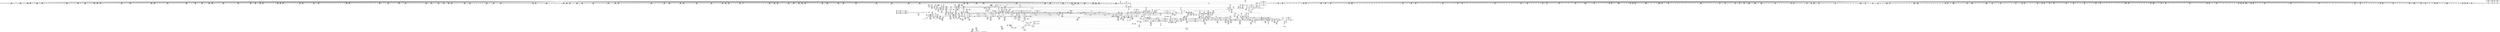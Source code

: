 digraph {
	CE0x5bb1ea0 [shape=record,shape=Mrecord,label="{CE0x5bb1ea0|56:_i8*,_:_CRE_544,552_|*MultipleSource*|*LoadInst*|security/selinux/hooks.c,1770|security/selinux/hooks.c,1770}"]
	CE0x5b4ab20 [shape=record,shape=Mrecord,label="{CE0x5b4ab20|_ret_i32_%call,_!dbg_!27714|security/selinux/hooks.c,2789|*SummSource*}"]
	CE0x5be4820 [shape=record,shape=Mrecord,label="{CE0x5be4820|i32_22|*Constant*}"]
	CE0x5c02a30 [shape=record,shape=Mrecord,label="{CE0x5c02a30|i64*_getelementptr_inbounds_(_14_x_i64_,_14_x_i64_*___llvm_gcov_ctr219,_i64_0,_i64_13)|*Constant*|*SummSource*}"]
	CE0x5bdfd00 [shape=record,shape=Mrecord,label="{CE0x5bdfd00|i8*_getelementptr_inbounds_(_38_x_i8_,_38_x_i8_*_.str64,_i32_0,_i32_0)|*Constant*|*SummSink*}"]
	CE0x5bb53a0 [shape=record,shape=Mrecord,label="{CE0x5bb53a0|56:_i8*,_:_CRE_600,601_}"]
	CE0x5b75c50 [shape=record,shape=Mrecord,label="{CE0x5b75c50|_ret_void}"]
	CE0x5babc90 [shape=record,shape=Mrecord,label="{CE0x5babc90|56:_i8*,_:_CRE_285,286_}"]
	CE0x5b59540 [shape=record,shape=Mrecord,label="{CE0x5b59540|56:_i8*,_:_CRE_300,301_}"]
	CE0x5b29d30 [shape=record,shape=Mrecord,label="{CE0x5b29d30|56:_i8*,_:_CRE_178,179_}"]
	CE0x5b48ce0 [shape=record,shape=Mrecord,label="{CE0x5b48ce0|GLOBAL:may_link|*Constant*}"]
	CE0x5b9b6d0 [shape=record,shape=Mrecord,label="{CE0x5b9b6d0|104:_%struct.inode*,_:_CRE_89,90_}"]
	CE0x5b2f110 [shape=record,shape=Mrecord,label="{CE0x5b2f110|56:_i8*,_:_CRE_272,273_}"]
	CE0x5ba8fc0 [shape=record,shape=Mrecord,label="{CE0x5ba8fc0|56:_i8*,_:_CRE_244,245_}"]
	CE0x5b52f60 [shape=record,shape=Mrecord,label="{CE0x5b52f60|56:_i8*,_:_CRE_224,232_|*MultipleSource*|Function::may_link&Arg::dir::|security/selinux/hooks.c,1769|Function::selinux_inode_rmdir&Arg::dir::}"]
	CE0x5bc7460 [shape=record,shape=Mrecord,label="{CE0x5bc7460|28:_i32,_:_CRE_81,82_}"]
	CE0x5b4c620 [shape=record,shape=Mrecord,label="{CE0x5b4c620|GLOBAL:__llvm_gcov_ctr125|Global_var:__llvm_gcov_ctr125|*SummSource*}"]
	CE0x5bab300 [shape=record,shape=Mrecord,label="{CE0x5bab300|56:_i8*,_:_CRE_276,277_}"]
	CE0x5c03bd0 [shape=record,shape=Mrecord,label="{CE0x5c03bd0|current_sid:tmp6|security/selinux/hooks.c,218|*SummSource*}"]
	CE0x5b797d0 [shape=record,shape=Mrecord,label="{CE0x5b797d0|i64**_getelementptr_inbounds_(_4_x_i64*_,_4_x_i64*_*___llvm_gcda_edge_table220,_i64_0,_i64_1)|*Constant*|*SummSource*}"]
	CE0x5be0e50 [shape=record,shape=Mrecord,label="{CE0x5be0e50|get_current:tmp2|*SummSink*}"]
	CE0x5ba9210 [shape=record,shape=Mrecord,label="{CE0x5ba9210|56:_i8*,_:_CRE_245,246_}"]
	CE0x5bb8820 [shape=record,shape=Mrecord,label="{CE0x5bb8820|56:_i8*,_:_CRE_744,752_|*MultipleSource*|*LoadInst*|security/selinux/hooks.c,1770|security/selinux/hooks.c,1770}"]
	CE0x5bc28a0 [shape=record,shape=Mrecord,label="{CE0x5bc28a0|may_link:tmp5|security/selinux/hooks.c,1770|*SummSource*}"]
	CE0x5b2bac0 [shape=record,shape=Mrecord,label="{CE0x5b2bac0|may_link:i_security|security/selinux/hooks.c,1769}"]
	CE0x5b33710 [shape=record,shape=Mrecord,label="{CE0x5b33710|i64_1|*Constant*|*SummSink*}"]
	CE0x5be4910 [shape=record,shape=Mrecord,label="{CE0x5be4910|current_sid:tmp21|security/selinux/hooks.c,218|*SummSink*}"]
	CE0x5b6f940 [shape=record,shape=Mrecord,label="{CE0x5b6f940|56:_i8*,_:_CRE_898,899_}"]
	CE0x5be1ef0 [shape=record,shape=Mrecord,label="{CE0x5be1ef0|i64*_getelementptr_inbounds_(_11_x_i64_,_11_x_i64_*___llvm_gcov_ctr125,_i64_0,_i64_10)|*Constant*|*SummSink*}"]
	CE0x5b736e0 [shape=record,shape=Mrecord,label="{CE0x5b736e0|56:_i8*,_:_CRE_917,918_}"]
	CE0x5b7b630 [shape=record,shape=Mrecord,label="{CE0x5b7b630|56:_i8*,_:_CRE_72,76_|*MultipleSource*|*LoadInst*|security/selinux/hooks.c,1770|security/selinux/hooks.c,1770}"]
	CE0x5bb2a30 [shape=record,shape=Mrecord,label="{CE0x5bb2a30|56:_i8*,_:_CRE_561,562_}"]
	CE0x5ba0250 [shape=record,shape=Mrecord,label="{CE0x5ba0250|104:_%struct.inode*,_:_CRE_193,194_}"]
	CE0x5b6deb0 [shape=record,shape=Mrecord,label="{CE0x5b6deb0|56:_i8*,_:_CRE_873,874_}"]
	CE0x5b59610 [shape=record,shape=Mrecord,label="{CE0x5b59610|56:_i8*,_:_CRE_301,302_}"]
	CE0x5b9d350 [shape=record,shape=Mrecord,label="{CE0x5b9d350|104:_%struct.inode*,_:_CRE_155,156_}"]
	CE0x5b369b0 [shape=record,shape=Mrecord,label="{CE0x5b369b0|GLOBAL:__llvm_gcov_global_state_pred221|Global_var:__llvm_gcov_global_state_pred221}"]
	CE0x5be3dd0 [shape=record,shape=Mrecord,label="{CE0x5be3dd0|i32_78|*Constant*|*SummSource*}"]
	CE0x5b2dca0 [shape=record,shape=Mrecord,label="{CE0x5b2dca0|current_sid:tmp2|*SummSource*}"]
	CE0x5b2ba50 [shape=record,shape=Mrecord,label="{CE0x5b2ba50|56:_i8*,_:_CRE_0,2_|*MultipleSource*|Function::may_link&Arg::dir::|security/selinux/hooks.c,1769|Function::selinux_inode_rmdir&Arg::dir::}"]
	CE0x5b721a0 [shape=record,shape=Mrecord,label="{CE0x5b721a0|56:_i8*,_:_CRE_897,898_}"]
	CE0x5bc8060 [shape=record,shape=Mrecord,label="{CE0x5bc8060|28:_i32,_:_CRE_93,94_}"]
	CE0x5b69fd0 [shape=record,shape=Mrecord,label="{CE0x5b69fd0|56:_i8*,_:_CRE_623,624_}"]
	CE0x5b2cf90 [shape=record,shape=Mrecord,label="{CE0x5b2cf90|may_link:if.end|*SummSource*}"]
	CE0x5b9b8f0 [shape=record,shape=Mrecord,label="{CE0x5b9b8f0|104:_%struct.inode*,_:_CRE_90,91_}"]
	CE0x5b3f3f0 [shape=record,shape=Mrecord,label="{CE0x5b3f3f0|56:_i8*,_:_CRE_248,249_}"]
	CE0x5bb2920 [shape=record,shape=Mrecord,label="{CE0x5bb2920|56:_i8*,_:_CRE_560,561_}"]
	CE0x5be3cb0 [shape=record,shape=Mrecord,label="{CE0x5be3cb0|i32_78|*Constant*}"]
	CE0x5b3b540 [shape=record,shape=Mrecord,label="{CE0x5b3b540|56:_i8*,_:_CRE_512,520_|*MultipleSource*|Function::may_link&Arg::dir::|security/selinux/hooks.c,1769|Function::selinux_inode_rmdir&Arg::dir::}"]
	CE0x5ba9cb0 [shape=record,shape=Mrecord,label="{CE0x5ba9cb0|56:_i8*,_:_CRE_255,256_}"]
	CE0x5bc7660 [shape=record,shape=Mrecord,label="{CE0x5bc7660|28:_i32,_:_CRE_83,84_}"]
	CE0x5b3edd0 [shape=record,shape=Mrecord,label="{CE0x5b3edd0|56:_i8*,_:_CRE_241,242_}"]
	CE0x5ba9ed0 [shape=record,shape=Mrecord,label="{CE0x5ba9ed0|56:_i8*,_:_CRE_257,258_}"]
	CE0x5bab410 [shape=record,shape=Mrecord,label="{CE0x5bab410|56:_i8*,_:_CRE_277,278_}"]
	CE0x5b522c0 [shape=record,shape=Mrecord,label="{CE0x5b522c0|56:_i8*,_:_CRE_197,198_}"]
	CE0x5b41660 [shape=record,shape=Mrecord,label="{CE0x5b41660|current_sid:land.lhs.true|*SummSink*}"]
	CE0x5b9fd90 [shape=record,shape=Mrecord,label="{CE0x5b9fd90|104:_%struct.inode*,_:_CRE_189,190_}"]
	CE0x5b3f660 [shape=record,shape=Mrecord,label="{CE0x5b3f660|56:_i8*,_:_CRE_251,252_}"]
	CE0x5b52bb0 [shape=record,shape=Mrecord,label="{CE0x5b52bb0|56:_i8*,_:_CRE_208,210_|*MultipleSource*|Function::may_link&Arg::dir::|security/selinux/hooks.c,1769|Function::selinux_inode_rmdir&Arg::dir::}"]
	CE0x5b7b2b0 [shape=record,shape=Mrecord,label="{CE0x5b7b2b0|56:_i8*,_:_CRE_56,64_|*MultipleSource*|*LoadInst*|security/selinux/hooks.c,1770|security/selinux/hooks.c,1770}"]
	CE0x5bd99d0 [shape=record,shape=Mrecord,label="{CE0x5bd99d0|_ret_i32_%retval.0,_!dbg_!27728|security/selinux/avc.c,775|*SummSource*}"]
	CE0x5b39100 [shape=record,shape=Mrecord,label="{CE0x5b39100|56:_i8*,_:_CRE_143,144_}"]
	CE0x5bd9690 [shape=record,shape=Mrecord,label="{CE0x5bd9690|avc_has_perm:auditdata|Function::avc_has_perm&Arg::auditdata::}"]
	CE0x5b423a0 [shape=record,shape=Mrecord,label="{CE0x5b423a0|may_link:tmp11|security/selinux/hooks.c,1778|*SummSource*}"]
	CE0x5b6bb40 [shape=record,shape=Mrecord,label="{CE0x5b6bb40|56:_i8*,_:_CRE_752,756_|*MultipleSource*|Function::may_link&Arg::dir::|security/selinux/hooks.c,1769|Function::selinux_inode_rmdir&Arg::dir::}"]
	CE0x5bd2b30 [shape=record,shape=Mrecord,label="{CE0x5bd2b30|i64_2097152|*Constant*|*SummSource*}"]
	CE0x5ba1090 [shape=record,shape=Mrecord,label="{CE0x5ba1090|104:_%struct.inode*,_:_CRE_205,206_}"]
	CE0x5b735d0 [shape=record,shape=Mrecord,label="{CE0x5b735d0|56:_i8*,_:_CRE_916,917_}"]
	"CONST[source:1(input),value:2(dynamic)][purpose:{object}][SrcIdx:12]"
	CE0x5bf4780 [shape=record,shape=Mrecord,label="{CE0x5bf4780|28:_i32,_32:_i16,_:_CRE_32,34_|*MultipleSource*|security/selinux/hooks.c,1770|security/selinux/hooks.c,1770|security/selinux/hooks.c,1797}"]
	CE0x5b67b40 [shape=record,shape=Mrecord,label="{CE0x5b67b40|56:_i8*,_:_CRE_578,579_}"]
	CE0x5bc36a0 [shape=record,shape=Mrecord,label="{CE0x5bc36a0|may_link:sid10|security/selinux/hooks.c,1797|*SummSource*}"]
	CE0x5bae790 [shape=record,shape=Mrecord,label="{CE0x5bae790|56:_i8*,_:_CRE_384,388_|*MultipleSource*|*LoadInst*|security/selinux/hooks.c,1770|security/selinux/hooks.c,1770}"]
	CE0x5b44a30 [shape=record,shape=Mrecord,label="{CE0x5b44a30|may_link:return|*SummSink*}"]
	CE0x5bd9d70 [shape=record,shape=Mrecord,label="{CE0x5bd9d70|may_link:tobool6|security/selinux/hooks.c,1778|*SummSink*}"]
	CE0x5b2a070 [shape=record,shape=Mrecord,label="{CE0x5b2a070|56:_i8*,_:_CRE_182,183_}"]
	CE0x5b3cef0 [shape=record,shape=Mrecord,label="{CE0x5b3cef0|56:_i8*,_:_CRE_569,570_}"]
	CE0x5b46e10 [shape=record,shape=Mrecord,label="{CE0x5b46e10|selinux_inode_rmdir:tmp|*SummSource*}"]
	CE0x5bad2e0 [shape=record,shape=Mrecord,label="{CE0x5bad2e0|56:_i8*,_:_CRE_306,307_}"]
	CE0x5b93790 [shape=record,shape=Mrecord,label="{CE0x5b93790|current_sid:call|security/selinux/hooks.c,218}"]
	CE0x5b36390 [shape=record,shape=Mrecord,label="{CE0x5b36390|may_link:tmp12|security/selinux/hooks.c,1779|*SummSource*}"]
	CE0x5bf0a10 [shape=record,shape=Mrecord,label="{CE0x5bf0a10|i32_2048|*Constant*}"]
	CE0x5b73d10 [shape=record,shape=Mrecord,label="{CE0x5b73d10|56:_i8*,_:_CRE_978,979_}"]
	CE0x5b69200 [shape=record,shape=Mrecord,label="{CE0x5b69200|56:_i8*,_:_CRE_606,607_}"]
	CE0x5b2c770 [shape=record,shape=Mrecord,label="{CE0x5b2c770|56:_i8*,_:_CRE_4,8_|*MultipleSource*|Function::may_link&Arg::dir::|security/selinux/hooks.c,1769|Function::selinux_inode_rmdir&Arg::dir::}"]
	CE0x5b9fec0 [shape=record,shape=Mrecord,label="{CE0x5b9fec0|104:_%struct.inode*,_:_CRE_190,191_}"]
	CE0x5ba7a20 [shape=record,shape=Mrecord,label="{CE0x5ba7a20|56:_i8*,_:_CRE_199,200_}"]
	CE0x5b3ab70 [shape=record,shape=Mrecord,label="{CE0x5b3ab70|56:_i8*,_:_CRE_485,486_}"]
	CE0x5b36850 [shape=record,shape=Mrecord,label="{CE0x5b36850|may_link:tmp13|security/selinux/hooks.c,1779}"]
	CE0x5bc38e0 [shape=record,shape=Mrecord,label="{CE0x5bc38e0|28:_i32,_:_CRE_9,10_}"]
	CE0x5bafd50 [shape=record,shape=Mrecord,label="{CE0x5bafd50|56:_i8*,_:_CRE_474,475_}"]
	CE0x5bfeeb0 [shape=record,shape=Mrecord,label="{CE0x5bfeeb0|i64*_getelementptr_inbounds_(_11_x_i64_,_11_x_i64_*___llvm_gcov_ctr125,_i64_0,_i64_0)|*Constant*|*SummSource*}"]
	CE0x5b9ebc0 [shape=record,shape=Mrecord,label="{CE0x5b9ebc0|104:_%struct.inode*,_:_CRE_174,175_}"]
	"CONST[source:0(mediator),value:0(static)][purpose:{operation}][SrcIdx:3]"
	CE0x5b92c20 [shape=record,shape=Mrecord,label="{CE0x5b92c20|current_sid:tmp16|security/selinux/hooks.c,218}"]
	CE0x5b2a480 [shape=record,shape=Mrecord,label="{CE0x5b2a480|56:_i8*,_:_CRE_187,188_}"]
	CE0x5bc3710 [shape=record,shape=Mrecord,label="{CE0x5bc3710|may_link:sid10|security/selinux/hooks.c,1797|*SummSink*}"]
	CE0x5b53f50 [shape=record,shape=Mrecord,label="{CE0x5b53f50|may_link:sw.default}"]
	CE0x5b9d5b0 [shape=record,shape=Mrecord,label="{CE0x5b9d5b0|104:_%struct.inode*,_:_CRE_157,158_}"]
	CE0x5b678d0 [shape=record,shape=Mrecord,label="{CE0x5b678d0|56:_i8*,_:_CRE_575,576_}"]
	CE0x5b3aaa0 [shape=record,shape=Mrecord,label="{CE0x5b3aaa0|56:_i8*,_:_CRE_484,485_}"]
	CE0x5b97300 [shape=record,shape=Mrecord,label="{CE0x5b97300|current_sid:tmp7|security/selinux/hooks.c,218|*SummSink*}"]
	CE0x5bb4d40 [shape=record,shape=Mrecord,label="{CE0x5bb4d40|56:_i8*,_:_CRE_594,595_}"]
	CE0x5b2cf20 [shape=record,shape=Mrecord,label="{CE0x5b2cf20|may_link:if.end}"]
	CE0x5b3ad10 [shape=record,shape=Mrecord,label="{CE0x5b3ad10|56:_i8*,_:_CRE_487,488_}"]
	CE0x5ba72b0 [shape=record,shape=Mrecord,label="{CE0x5ba72b0|56:_i8*,_:_CRE_192,193_}"]
	CE0x5bc4ab0 [shape=record,shape=Mrecord,label="{CE0x5bc4ab0|28:_i32,_:_CRE_28,32_|*MultipleSource*|*LoadInst*|security/selinux/hooks.c,1769|security/selinux/hooks.c,1769|security/selinux/hooks.c,1777}"]
	CE0x5be1fd0 [shape=record,shape=Mrecord,label="{CE0x5be1fd0|current_sid:tmp20|security/selinux/hooks.c,218}"]
	CE0x5ba3a70 [shape=record,shape=Mrecord,label="{CE0x5ba3a70|104:_%struct.inode*,_:_CRE_304,305_}"]
	CE0x5bce4f0 [shape=record,shape=Mrecord,label="{CE0x5bce4f0|_call_void___llvm_gcov_indirect_counter_increment(i32*___llvm_gcov_global_state_pred221,_i64**_getelementptr_inbounds_(_4_x_i64*_,_4_x_i64*_*___llvm_gcda_edge_table220,_i64_0,_i64_1)),_!dbg_!27742|security/selinux/hooks.c,1783|*SummSink*}"]
	CE0x5b29fa0 [shape=record,shape=Mrecord,label="{CE0x5b29fa0|56:_i8*,_:_CRE_181,182_}"]
	CE0x5bd4e40 [shape=record,shape=Mrecord,label="{CE0x5bd4e40|may_link:tmp21|security/selinux/hooks.c,1793|*SummSink*}"]
	CE0x5ba9430 [shape=record,shape=Mrecord,label="{CE0x5ba9430|56:_i8*,_:_CRE_247,248_}"]
	CE0x5b74510 [shape=record,shape=Mrecord,label="{CE0x5b74510|56:_i8*,_:_CRE_992,1000_|*MultipleSource*|Function::may_link&Arg::dir::|security/selinux/hooks.c,1769|Function::selinux_inode_rmdir&Arg::dir::}"]
	CE0x5bb9fb0 [shape=record,shape=Mrecord,label="{CE0x5bb9fb0|56:_i8*,_:_CRE_856,864_|*MultipleSource*|*LoadInst*|security/selinux/hooks.c,1770|security/selinux/hooks.c,1770}"]
	CE0x5bd4610 [shape=record,shape=Mrecord,label="{CE0x5bd4610|may_link:or|security/selinux/hooks.c,1776|*SummSource*}"]
	CE0x5ba65f0 [shape=record,shape=Mrecord,label="{CE0x5ba65f0|56:_i8*,_:_CRE_180,181_}"]
	CE0x5b30880 [shape=record,shape=Mrecord,label="{CE0x5b30880|i64*_getelementptr_inbounds_(_2_x_i64_,_2_x_i64_*___llvm_gcov_ctr225,_i64_0,_i64_0)|*Constant*}"]
	CE0x5befd70 [shape=record,shape=Mrecord,label="{CE0x5befd70|i32_16777216|*Constant*}"]
	CE0x5c050d0 [shape=record,shape=Mrecord,label="{CE0x5c050d0|current_sid:tmp8|security/selinux/hooks.c,218|*SummSink*}"]
	CE0x5b571e0 [shape=record,shape=Mrecord,label="{CE0x5b571e0|56:_i8*,_:_CRE_432,440_|*MultipleSource*|Function::may_link&Arg::dir::|security/selinux/hooks.c,1769|Function::selinux_inode_rmdir&Arg::dir::}"]
	CE0x5bb0980 [shape=record,shape=Mrecord,label="{CE0x5bb0980|56:_i8*,_:_CRE_485,486_}"]
	CE0x5b499e0 [shape=record,shape=Mrecord,label="{CE0x5b499e0|i32_10|*Constant*}"]
	CE0x5bd5400 [shape=record,shape=Mrecord,label="{CE0x5bd5400|may_link:conv3|security/selinux/hooks.c,1776|*SummSource*}"]
	CE0x5b38790 [shape=record,shape=Mrecord,label="{CE0x5b38790|56:_i8*,_:_CRE_128,136_|*MultipleSource*|*LoadInst*|security/selinux/hooks.c,1770|security/selinux/hooks.c,1770}"]
	CE0x5ba9760 [shape=record,shape=Mrecord,label="{CE0x5ba9760|56:_i8*,_:_CRE_250,251_}"]
	CE0x5baca60 [shape=record,shape=Mrecord,label="{CE0x5baca60|56:_i8*,_:_CRE_298,299_}"]
	CE0x5ba6e70 [shape=record,shape=Mrecord,label="{CE0x5ba6e70|56:_i8*,_:_CRE_188,189_}"]
	CE0x5bcc790 [shape=record,shape=Mrecord,label="{CE0x5bcc790|may_link:tmp19|security/selinux/hooks.c,1789}"]
	CE0x5ba04b0 [shape=record,shape=Mrecord,label="{CE0x5ba04b0|104:_%struct.inode*,_:_CRE_195,196_}"]
	CE0x5bba180 [shape=record,shape=Mrecord,label="{CE0x5bba180|56:_i8*,_:_CRE_865,866_}"]
	CE0x5bad1d0 [shape=record,shape=Mrecord,label="{CE0x5bad1d0|56:_i8*,_:_CRE_305,306_}"]
	CE0x5bfded0 [shape=record,shape=Mrecord,label="{CE0x5bfded0|i32_-1|*Constant*}"]
	CE0x5b7ccd0 [shape=record,shape=Mrecord,label="{CE0x5b7ccd0|56:_i8*,_:_CRE_4,8_|*MultipleSource*|*LoadInst*|security/selinux/hooks.c,1770|security/selinux/hooks.c,1770}"]
	CE0x5baaa80 [shape=record,shape=Mrecord,label="{CE0x5baaa80|56:_i8*,_:_CRE_268,269_}"]
	CE0x5b3b380 [shape=record,shape=Mrecord,label="{CE0x5b3b380|56:_i8*,_:_CRE_508,512_|*MultipleSource*|Function::may_link&Arg::dir::|security/selinux/hooks.c,1769|Function::selinux_inode_rmdir&Arg::dir::}"]
	CE0x5b71700 [shape=record,shape=Mrecord,label="{CE0x5b71700|56:_i8*,_:_CRE_926,927_}"]
	CE0x5b7ca00 [shape=record,shape=Mrecord,label="{CE0x5b7ca00|56:_i8*,_:_CRE_2,4_|*MultipleSource*|*LoadInst*|security/selinux/hooks.c,1770|security/selinux/hooks.c,1770}"]
	CE0x5bb65b0 [shape=record,shape=Mrecord,label="{CE0x5bb65b0|56:_i8*,_:_CRE_617,618_}"]
	CE0x5bb5290 [shape=record,shape=Mrecord,label="{CE0x5bb5290|56:_i8*,_:_CRE_599,600_}"]
	CE0x5bc8860 [shape=record,shape=Mrecord,label="{CE0x5bc8860|28:_i32,_:_CRE_101,102_}"]
	CE0x5bd41b0 [shape=record,shape=Mrecord,label="{CE0x5bd41b0|may_link:conv|security/selinux/hooks.c,1776}"]
	CE0x5b71e70 [shape=record,shape=Mrecord,label="{CE0x5b71e70|56:_i8*,_:_CRE_894,895_}"]
	CE0x5b6e510 [shape=record,shape=Mrecord,label="{CE0x5b6e510|56:_i8*,_:_CRE_879,880_}"]
	CE0x5b44780 [shape=record,shape=Mrecord,label="{CE0x5b44780|may_link:sw.bb7|*SummSource*}"]
	CE0x5bd6ca0 [shape=record,shape=Mrecord,label="{CE0x5bd6ca0|i64_0|*Constant*|*SummSource*}"]
	CE0x5b21310 [shape=record,shape=Mrecord,label="{CE0x5b21310|selinux_inode_rmdir:entry|*SummSource*}"]
	CE0x5bb0870 [shape=record,shape=Mrecord,label="{CE0x5bb0870|56:_i8*,_:_CRE_484,485_}"]
	CE0x5ba6a30 [shape=record,shape=Mrecord,label="{CE0x5ba6a30|56:_i8*,_:_CRE_184,185_}"]
	CE0x5b52530 [shape=record,shape=Mrecord,label="{CE0x5b52530|56:_i8*,_:_CRE_200,201_}"]
	CE0x5b4a080 [shape=record,shape=Mrecord,label="{CE0x5b4a080|56:_i8*,_:_CRE_40,48_|*MultipleSource*|Function::may_link&Arg::dir::|security/selinux/hooks.c,1769|Function::selinux_inode_rmdir&Arg::dir::}"]
	CE0x5b2beb0 [shape=record,shape=Mrecord,label="{CE0x5b2beb0|56:_i8*,_:_CRE_56,64_|*MultipleSource*|Function::may_link&Arg::dir::|security/selinux/hooks.c,1769|Function::selinux_inode_rmdir&Arg::dir::}"]
	CE0x5ba4a00 [shape=record,shape=Mrecord,label="{CE0x5ba4a00|i32_5|*Constant*|*SummSink*}"]
	CE0x5c0b180 [shape=record,shape=Mrecord,label="{CE0x5c0b180|i8*_getelementptr_inbounds_(_25_x_i8_,_25_x_i8_*_.str3,_i32_0,_i32_0)|*Constant*|*SummSource*}"]
	CE0x5c51cb0 [shape=record,shape=Mrecord,label="{CE0x5c51cb0|get_current:tmp|*SummSource*}"]
	CE0x5bcce40 [shape=record,shape=Mrecord,label="{CE0x5bcce40|may_link:tmp19|security/selinux/hooks.c,1789|*SummSink*}"]
	CE0x5b67f50 [shape=record,shape=Mrecord,label="{CE0x5b67f50|56:_i8*,_:_CRE_583,584_}"]
	CE0x5b7abf0 [shape=record,shape=Mrecord,label="{CE0x5b7abf0|56:_i8*,_:_CRE_24,32_|*MultipleSource*|*LoadInst*|security/selinux/hooks.c,1770|security/selinux/hooks.c,1770}"]
	CE0x5b3b700 [shape=record,shape=Mrecord,label="{CE0x5b3b700|56:_i8*,_:_CRE_520,528_|*MultipleSource*|Function::may_link&Arg::dir::|security/selinux/hooks.c,1769|Function::selinux_inode_rmdir&Arg::dir::}"]
	CE0x5c00ba0 [shape=record,shape=Mrecord,label="{CE0x5c00ba0|i32_4|*Constant*|*SummSink*}"]
	CE0x5babb80 [shape=record,shape=Mrecord,label="{CE0x5babb80|56:_i8*,_:_CRE_284,285_}"]
	CE0x5b75cc0 [shape=record,shape=Mrecord,label="{CE0x5b75cc0|_ret_void|*SummSource*}"]
	CE0x5b28de0 [shape=record,shape=Mrecord,label="{CE0x5b28de0|56:_i8*,_:_CRE_154,155_}"]
	CE0x5b70600 [shape=record,shape=Mrecord,label="{CE0x5b70600|56:_i8*,_:_CRE_910,911_}"]
	CE0x5b79450 [shape=record,shape=Mrecord,label="{CE0x5b79450|i64**_getelementptr_inbounds_(_4_x_i64*_,_4_x_i64*_*___llvm_gcda_edge_table220,_i64_0,_i64_1)|*Constant*}"]
	CE0x5b2acb0 [shape=record,shape=Mrecord,label="{CE0x5b2acb0|may_link:tmp9|security/selinux/hooks.c,1778|*SummSink*}"]
	CE0x5b98fb0 [shape=record,shape=Mrecord,label="{CE0x5b98fb0|i1_true|*Constant*|*SummSource*}"]
	CE0x5b50d30 [shape=record,shape=Mrecord,label="{CE0x5b50d30|current_sid:tmp13|security/selinux/hooks.c,218|*SummSink*}"]
	CE0x5b6e840 [shape=record,shape=Mrecord,label="{CE0x5b6e840|56:_i8*,_:_CRE_882,883_}"]
	CE0x5b2a620 [shape=record,shape=Mrecord,label="{CE0x5b2a620|56:_i8*,_:_CRE_189,190_}"]
	CE0x5b71a30 [shape=record,shape=Mrecord,label="{CE0x5b71a30|56:_i8*,_:_CRE_929,930_}"]
	CE0x5ba47a0 [shape=record,shape=Mrecord,label="{CE0x5ba47a0|may_link:tmp3|security/selinux/hooks.c,1769|*SummSink*}"]
	CE0x5b40dc0 [shape=record,shape=Mrecord,label="{CE0x5b40dc0|56:_i8*,_:_CRE_268,269_}"]
	CE0x5c08be0 [shape=record,shape=Mrecord,label="{CE0x5c08be0|GLOBAL:lockdep_rcu_suspicious|*Constant*|*SummSource*}"]
	CE0x5b6e400 [shape=record,shape=Mrecord,label="{CE0x5b6e400|56:_i8*,_:_CRE_878,879_}"]
	CE0x5c064e0 [shape=record,shape=Mrecord,label="{CE0x5c064e0|__llvm_gcov_indirect_counter_increment:tmp1}"]
	CE0x5ba8190 [shape=record,shape=Mrecord,label="{CE0x5ba8190|56:_i8*,_:_CRE_206,207_}"]
	CE0x5c0a7f0 [shape=record,shape=Mrecord,label="{CE0x5c0a7f0|current_sid:tmp18|security/selinux/hooks.c,218|*SummSink*}"]
	CE0x5bc7060 [shape=record,shape=Mrecord,label="{CE0x5bc7060|28:_i32,_:_CRE_77,78_}"]
	CE0x5bc8760 [shape=record,shape=Mrecord,label="{CE0x5bc8760|28:_i32,_:_CRE_100,101_}"]
	CE0x5b9e830 [shape=record,shape=Mrecord,label="{CE0x5b9e830|104:_%struct.inode*,_:_CRE_171,172_}"]
	CE0x5b9e960 [shape=record,shape=Mrecord,label="{CE0x5b9e960|104:_%struct.inode*,_:_CRE_172,173_}"]
	CE0x5ba9dc0 [shape=record,shape=Mrecord,label="{CE0x5ba9dc0|56:_i8*,_:_CRE_256,257_}"]
	CE0x5bc3200 [shape=record,shape=Mrecord,label="{CE0x5bc3200|may_link:tmp23|security/selinux/hooks.c,1797|*SummSink*}"]
	CE0x5b3c870 [shape=record,shape=Mrecord,label="{CE0x5b3c870|56:_i8*,_:_CRE_561,562_}"]
	CE0x5bb6170 [shape=record,shape=Mrecord,label="{CE0x5bb6170|56:_i8*,_:_CRE_613,614_}"]
	CE0x5b52ae0 [shape=record,shape=Mrecord,label="{CE0x5b52ae0|56:_i8*,_:_CRE_207,208_}"]
	CE0x5b38590 [shape=record,shape=Mrecord,label="{CE0x5b38590|56:_i8*,_:_CRE_120,128_|*MultipleSource*|*LoadInst*|security/selinux/hooks.c,1770|security/selinux/hooks.c,1770}"]
	CE0x5b75b50 [shape=record,shape=Mrecord,label="{CE0x5b75b50|may_link:tmp4|*LoadInst*|security/selinux/hooks.c,1770|*SummSink*}"]
	CE0x5b41750 [shape=record,shape=Mrecord,label="{CE0x5b41750|current_sid:do.end}"]
	CE0x5bd75f0 [shape=record,shape=Mrecord,label="{CE0x5bd75f0|i32_(i32,_i32,_i16,_i32,_%struct.common_audit_data*)*_bitcast_(i32_(i32,_i32,_i16,_i32,_%struct.common_audit_data.495*)*_avc_has_perm_to_i32_(i32,_i32,_i16,_i32,_%struct.common_audit_data*)*)|*Constant*|*SummSource*}"]
	CE0x6f7a3d0 [shape=record,shape=Mrecord,label="{CE0x6f7a3d0|selinux_inode_rmdir:tmp|*SummSink*}"]
	CE0x5b4b7d0 [shape=record,shape=Mrecord,label="{CE0x5b4b7d0|may_link:entry|*SummSink*}"]
	CE0x5bd8310 [shape=record,shape=Mrecord,label="{CE0x5bd8310|avc_has_perm:ssid|Function::avc_has_perm&Arg::ssid::|*SummSink*}"]
	CE0x5bc09f0 [shape=record,shape=Mrecord,label="{CE0x5bc09f0|56:_i8*,_:_CRE_932,933_}"]
	CE0x5b29e00 [shape=record,shape=Mrecord,label="{CE0x5b29e00|56:_i8*,_:_CRE_179,180_}"]
	CE0x5bd48f0 [shape=record,shape=Mrecord,label="{CE0x5bd48f0|may_link:call9|security/selinux/hooks.c,1792}"]
	CE0x5bb5070 [shape=record,shape=Mrecord,label="{CE0x5bb5070|56:_i8*,_:_CRE_597,598_}"]
	CE0x5b3c560 [shape=record,shape=Mrecord,label="{CE0x5b3c560|56:_i8*,_:_CRE_557,558_}"]
	CE0x5b2aba0 [shape=record,shape=Mrecord,label="{CE0x5b2aba0|may_link:tmp9|security/selinux/hooks.c,1778|*SummSource*}"]
	CE0x5bd8e50 [shape=record,shape=Mrecord,label="{CE0x5bd8e50|avc_has_perm:tclass|Function::avc_has_perm&Arg::tclass::}"]
	CE0x5b75560 [shape=record,shape=Mrecord,label="{CE0x5b75560|104:_%struct.inode*,_:_CRE_317,318_}"]
	CE0x5b9c280 [shape=record,shape=Mrecord,label="{CE0x5b9c280|104:_%struct.inode*,_:_CRE_112,144_|*MultipleSource*|Function::may_link&Arg::dentry::|security/selinux/hooks.c,1770|Function::selinux_inode_rmdir&Arg::dentry::}"]
	CE0x5b94170 [shape=record,shape=Mrecord,label="{CE0x5b94170|__llvm_gcov_indirect_counter_increment:bb|*SummSource*}"]
	CE0x5bc4e70 [shape=record,shape=Mrecord,label="{CE0x5bc4e70|28:_i32,_:_CRE_34,35_|*MultipleSource*|*LoadInst*|security/selinux/hooks.c,1769|security/selinux/hooks.c,1769|security/selinux/hooks.c,1777}"]
	CE0x5b70b50 [shape=record,shape=Mrecord,label="{CE0x5b70b50|56:_i8*,_:_CRE_915,916_}"]
	CE0x5b56ca0 [shape=record,shape=Mrecord,label="{CE0x5b56ca0|56:_i8*,_:_CRE_408,416_|*MultipleSource*|Function::may_link&Arg::dir::|security/selinux/hooks.c,1769|Function::selinux_inode_rmdir&Arg::dir::}"]
	CE0x5ba7800 [shape=record,shape=Mrecord,label="{CE0x5ba7800|56:_i8*,_:_CRE_197,198_}"]
	CE0x5bb4190 [shape=record,shape=Mrecord,label="{CE0x5bb4190|56:_i8*,_:_CRE_583,584_}"]
	CE0x5bcf5d0 [shape=record,shape=Mrecord,label="{CE0x5bcf5d0|i64_2|*Constant*}"]
	CE0x5b72e60 [shape=record,shape=Mrecord,label="{CE0x5b72e60|56:_i8*,_:_CRE_909,910_}"]
	CE0x5b32c30 [shape=record,shape=Mrecord,label="{CE0x5b32c30|56:_i8*,_:_CRE_12,16_|*MultipleSource*|Function::may_link&Arg::dir::|security/selinux/hooks.c,1769|Function::selinux_inode_rmdir&Arg::dir::}"]
	CE0x5b7a300 [shape=record,shape=Mrecord,label="{CE0x5b7a300|i64*_getelementptr_inbounds_(_14_x_i64_,_14_x_i64_*___llvm_gcov_ctr219,_i64_0,_i64_9)|*Constant*}"]
	CE0x5bada50 [shape=record,shape=Mrecord,label="{CE0x5bada50|56:_i8*,_:_CRE_312,320_|*MultipleSource*|*LoadInst*|security/selinux/hooks.c,1770|security/selinux/hooks.c,1770}"]
	CE0x5bb4b20 [shape=record,shape=Mrecord,label="{CE0x5bb4b20|56:_i8*,_:_CRE_592,593_}"]
	CE0x5b9ecf0 [shape=record,shape=Mrecord,label="{CE0x5b9ecf0|104:_%struct.inode*,_:_CRE_175,176_}"]
	CE0x5bcf270 [shape=record,shape=Mrecord,label="{CE0x5bcf270|may_link:tobool6|security/selinux/hooks.c,1778|*SummSource*}"]
	CE0x5b34d00 [shape=record,shape=Mrecord,label="{CE0x5b34d00|selinux_inode_rmdir:call|security/selinux/hooks.c,2789|*SummSink*}"]
	CE0x5b27a60 [shape=record,shape=Mrecord,label="{CE0x5b27a60|56:_i8*,_:_CRE_165,166_}"]
	CE0x5bac950 [shape=record,shape=Mrecord,label="{CE0x5bac950|56:_i8*,_:_CRE_297,298_}"]
	CE0x5bb67d0 [shape=record,shape=Mrecord,label="{CE0x5bb67d0|56:_i8*,_:_CRE_619,620_}"]
	CE0x5bdef60 [shape=record,shape=Mrecord,label="{CE0x5bdef60|i64*_getelementptr_inbounds_(_14_x_i64_,_14_x_i64_*___llvm_gcov_ctr219,_i64_0,_i64_11)|*Constant*|*SummSink*}"]
	"CONST[source:0(mediator),value:2(dynamic)][purpose:{object}][SnkIdx:2]"
	CE0x5bc06c0 [shape=record,shape=Mrecord,label="{CE0x5bc06c0|56:_i8*,_:_CRE_929,930_}"]
	CE0x5b59e30 [shape=record,shape=Mrecord,label="{CE0x5b59e30|56:_i8*,_:_CRE_311,312_}"]
	CE0x5bbbb30 [shape=record,shape=Mrecord,label="{CE0x5bbbb30|56:_i8*,_:_CRE_888,889_}"]
	CE0x5b400b0 [shape=record,shape=Mrecord,label="{CE0x5b400b0|i64*_getelementptr_inbounds_(_14_x_i64_,_14_x_i64_*___llvm_gcov_ctr219,_i64_0,_i64_0)|*Constant*}"]
	CE0x5bc11b0 [shape=record,shape=Mrecord,label="{CE0x5bc11b0|56:_i8*,_:_CRE_952,960_|*MultipleSource*|*LoadInst*|security/selinux/hooks.c,1770|security/selinux/hooks.c,1770}"]
	CE0x5bd60f0 [shape=record,shape=Mrecord,label="{CE0x5bd60f0|may_link:type|security/selinux/hooks.c,1772|*SummSource*}"]
	CE0x5badb60 [shape=record,shape=Mrecord,label="{CE0x5badb60|56:_i8*,_:_CRE_320,328_|*MultipleSource*|*LoadInst*|security/selinux/hooks.c,1770|security/selinux/hooks.c,1770}"]
	CE0x5b796b0 [shape=record,shape=Mrecord,label="{CE0x5b796b0|__llvm_gcov_indirect_counter_increment:counters|Function::__llvm_gcov_indirect_counter_increment&Arg::counters::|*SummSource*}"]
	CE0x5b3f8d0 [shape=record,shape=Mrecord,label="{CE0x5b3f8d0|56:_i8*,_:_CRE_254,255_}"]
	CE0x5b68360 [shape=record,shape=Mrecord,label="{CE0x5b68360|56:_i8*,_:_CRE_588,589_}"]
	CE0x5b6b7c0 [shape=record,shape=Mrecord,label="{CE0x5b6b7c0|56:_i8*,_:_CRE_736,740_|*MultipleSource*|Function::may_link&Arg::dir::|security/selinux/hooks.c,1769|Function::selinux_inode_rmdir&Arg::dir::}"]
	CE0x5b54a10 [shape=record,shape=Mrecord,label="{CE0x5b54a10|i32_0|*Constant*|*SummSink*}"]
	CE0x5b349e0 [shape=record,shape=Mrecord,label="{CE0x5b349e0|may_link:i_security1|security/selinux/hooks.c,1770}"]
	CE0x5ba9ba0 [shape=record,shape=Mrecord,label="{CE0x5ba9ba0|56:_i8*,_:_CRE_254,255_}"]
	CE0x5b69e30 [shape=record,shape=Mrecord,label="{CE0x5b69e30|56:_i8*,_:_CRE_621,622_}"]
	CE0x5b34bc0 [shape=record,shape=Mrecord,label="{CE0x5b34bc0|selinux_inode_rmdir:call|security/selinux/hooks.c,2789}"]
	CE0x5bdc8d0 [shape=record,shape=Mrecord,label="{CE0x5bdc8d0|current_sid:tmp24|security/selinux/hooks.c,220}"]
	CE0x5b3aeb0 [shape=record,shape=Mrecord,label="{CE0x5b3aeb0|56:_i8*,_:_CRE_496,500_|*MultipleSource*|Function::may_link&Arg::dir::|security/selinux/hooks.c,1769|Function::selinux_inode_rmdir&Arg::dir::}"]
	CE0x5b40740 [shape=record,shape=Mrecord,label="{CE0x5b40740|56:_i8*,_:_CRE_260,261_}"]
	CE0x5bb5e40 [shape=record,shape=Mrecord,label="{CE0x5bb5e40|56:_i8*,_:_CRE_610,611_}"]
	CE0x5b6cfc0 [shape=record,shape=Mrecord,label="{CE0x5b6cfc0|56:_i8*,_:_CRE_848,856_|*MultipleSource*|Function::may_link&Arg::dir::|security/selinux/hooks.c,1769|Function::selinux_inode_rmdir&Arg::dir::}"]
	CE0x5ba2850 [shape=record,shape=Mrecord,label="{CE0x5ba2850|104:_%struct.inode*,_:_CRE_232,240_|*MultipleSource*|Function::may_link&Arg::dentry::|security/selinux/hooks.c,1770|Function::selinux_inode_rmdir&Arg::dentry::}"]
	CE0x5b751d0 [shape=record,shape=Mrecord,label="{CE0x5b751d0|104:_%struct.inode*,_:_CRE_314,315_}"]
	CE0x5b4a300 [shape=record,shape=Mrecord,label="{CE0x5b4a300|_ret_i32_%retval.0,_!dbg_!27757|security/selinux/hooks.c,1799|*SummSource*}"]
	CE0x5bb31a0 [shape=record,shape=Mrecord,label="{CE0x5bb31a0|56:_i8*,_:_CRE_568,569_}"]
	CE0x5b247b0 [shape=record,shape=Mrecord,label="{CE0x5b247b0|may_link:ad|security/selinux/hooks.c, 1764|*SummSource*}"]
	CE0x5bab960 [shape=record,shape=Mrecord,label="{CE0x5bab960|56:_i8*,_:_CRE_282,283_}"]
	CE0x5b6bec0 [shape=record,shape=Mrecord,label="{CE0x5b6bec0|56:_i8*,_:_CRE_768,776_|*MultipleSource*|Function::may_link&Arg::dir::|security/selinux/hooks.c,1769|Function::selinux_inode_rmdir&Arg::dir::}"]
	CE0x5b6c400 [shape=record,shape=Mrecord,label="{CE0x5b6c400|56:_i8*,_:_CRE_800,804_|*MultipleSource*|Function::may_link&Arg::dir::|security/selinux/hooks.c,1769|Function::selinux_inode_rmdir&Arg::dir::}"]
	CE0x5b4f320 [shape=record,shape=Mrecord,label="{CE0x5b4f320|current_sid:tmp11|security/selinux/hooks.c,218|*SummSource*}"]
	CE0x5b48aa0 [shape=record,shape=Mrecord,label="{CE0x5b48aa0|i64_1|*Constant*}"]
	CE0x5ba5930 [shape=record,shape=Mrecord,label="{CE0x5ba5930|56:_i8*,_:_CRE_168,169_}"]
	CE0x5b3f730 [shape=record,shape=Mrecord,label="{CE0x5b3f730|56:_i8*,_:_CRE_252,253_}"]
	CE0x5b38230 [shape=record,shape=Mrecord,label="{CE0x5b38230|56:_i8*,_:_CRE_104,112_|*MultipleSource*|*LoadInst*|security/selinux/hooks.c,1770|security/selinux/hooks.c,1770}"]
	CE0x5b6e2f0 [shape=record,shape=Mrecord,label="{CE0x5b6e2f0|56:_i8*,_:_CRE_877,878_}"]
	CE0x5c0b250 [shape=record,shape=Mrecord,label="{CE0x5c0b250|i8*_getelementptr_inbounds_(_25_x_i8_,_25_x_i8_*_.str3,_i32_0,_i32_0)|*Constant*|*SummSink*}"]
	CE0x5bf0b30 [shape=record,shape=Mrecord,label="{CE0x5bf0b30|i32_2048|*Constant*|*SummSource*}"]
	CE0x5bc1340 [shape=record,shape=Mrecord,label="{CE0x5bc1340|56:_i8*,_:_CRE_960,968_|*MultipleSource*|*LoadInst*|security/selinux/hooks.c,1770|security/selinux/hooks.c,1770}"]
	CE0x5bb94d0 [shape=record,shape=Mrecord,label="{CE0x5bb94d0|56:_i8*,_:_CRE_808,816_|*MultipleSource*|*LoadInst*|security/selinux/hooks.c,1770|security/selinux/hooks.c,1770}"]
	CE0x5bfc080 [shape=record,shape=Mrecord,label="{CE0x5bfc080|i64*_getelementptr_inbounds_(_11_x_i64_,_11_x_i64_*___llvm_gcov_ctr125,_i64_0,_i64_8)|*Constant*}"]
	CE0x5c02ae0 [shape=record,shape=Mrecord,label="{CE0x5c02ae0|i64*_getelementptr_inbounds_(_14_x_i64_,_14_x_i64_*___llvm_gcov_ctr219,_i64_0,_i64_13)|*Constant*|*SummSink*}"]
	CE0x5ba60a0 [shape=record,shape=Mrecord,label="{CE0x5ba60a0|56:_i8*,_:_CRE_175,176_}"]
	CE0x5b40f30 [shape=record,shape=Mrecord,label="{CE0x5b40f30|56:_i8*,_:_CRE_275,276_}"]
	CE0x5b681c0 [shape=record,shape=Mrecord,label="{CE0x5b681c0|56:_i8*,_:_CRE_586,587_}"]
	CE0x5ba74d0 [shape=record,shape=Mrecord,label="{CE0x5ba74d0|56:_i8*,_:_CRE_194,195_}"]
	CE0x5bba700 [shape=record,shape=Mrecord,label="{CE0x5bba700|56:_i8*,_:_CRE_869,870_}"]
	CE0x5ba5820 [shape=record,shape=Mrecord,label="{CE0x5ba5820|56:_i8*,_:_CRE_167,168_}"]
	CE0x5ba31c0 [shape=record,shape=Mrecord,label="{CE0x5ba31c0|104:_%struct.inode*,_:_CRE_272,280_|*MultipleSource*|Function::may_link&Arg::dentry::|security/selinux/hooks.c,1770|Function::selinux_inode_rmdir&Arg::dentry::}"]
	CE0x5b73ff0 [shape=record,shape=Mrecord,label="{CE0x5b73ff0|56:_i8*,_:_CRE_981,982_}"]
	CE0x5be3d60 [shape=record,shape=Mrecord,label="{CE0x5be3d60|i32_78|*Constant*|*SummSink*}"]
	CE0x5ba51c0 [shape=record,shape=Mrecord,label="{CE0x5ba51c0|56:_i8*,_:_CRE_161,162_}"]
	CE0x5be2a50 [shape=record,shape=Mrecord,label="{CE0x5be2a50|current_sid:call4|security/selinux/hooks.c,218|*SummSource*}"]
	CE0x5bc5ac0 [shape=record,shape=Mrecord,label="{CE0x5bc5ac0|28:_i32,_:_CRE_55,56_}"]
	CE0x5bc7860 [shape=record,shape=Mrecord,label="{CE0x5bc7860|28:_i32,_:_CRE_85,86_}"]
	CE0x5b42b90 [shape=record,shape=Mrecord,label="{CE0x5b42b90|56:_i8*,_:_CRE_80,88_|*MultipleSource*|Function::may_link&Arg::dir::|security/selinux/hooks.c,1769|Function::selinux_inode_rmdir&Arg::dir::}"]
	CE0x5bc5250 [shape=record,shape=Mrecord,label="{CE0x5bc5250|28:_i32,_:_CRE_48,49_}"]
	CE0x5b95010 [shape=record,shape=Mrecord,label="{CE0x5b95010|current_sid:bb|*SummSource*}"]
	CE0x5c04290 [shape=record,shape=Mrecord,label="{CE0x5c04290|current_sid:call|security/selinux/hooks.c,218|*SummSource*}"]
	CE0x5b481e0 [shape=record,shape=Mrecord,label="{CE0x5b481e0|may_link:ad|security/selinux/hooks.c, 1764}"]
	CE0x5b3b190 [shape=record,shape=Mrecord,label="{CE0x5b3b190|56:_i8*,_:_CRE_504,508_|*MultipleSource*|Function::may_link&Arg::dir::|security/selinux/hooks.c,1769|Function::selinux_inode_rmdir&Arg::dir::}"]
	CE0x5b27cd0 [shape=record,shape=Mrecord,label="{CE0x5b27cd0|56:_i8*,_:_CRE_168,169_}"]
	CE0x5b9d810 [shape=record,shape=Mrecord,label="{CE0x5b9d810|104:_%struct.inode*,_:_CRE_159,160_}"]
	CE0x5bcbf50 [shape=record,shape=Mrecord,label="{CE0x5bcbf50|i64**_getelementptr_inbounds_(_4_x_i64*_,_4_x_i64*_*___llvm_gcda_edge_table220,_i64_0,_i64_3)|*Constant*|*SummSource*}"]
	CE0x5bc7d60 [shape=record,shape=Mrecord,label="{CE0x5bc7d60|28:_i32,_:_CRE_90,91_}"]
	CE0x5b2a2e0 [shape=record,shape=Mrecord,label="{CE0x5b2a2e0|56:_i8*,_:_CRE_185,186_}"]
	CE0x5bd8790 [shape=record,shape=Mrecord,label="{CE0x5bd8790|avc_has_perm:tsid|Function::avc_has_perm&Arg::tsid::|*SummSink*}"]
	CE0x5bd9b90 [shape=record,shape=Mrecord,label="{CE0x5bd9b90|_ret_i32_%retval.0,_!dbg_!27728|security/selinux/avc.c,775|*SummSink*}"]
	CE0x5b28010 [shape=record,shape=Mrecord,label="{CE0x5b28010|56:_i8*,_:_CRE_172,173_}"]
	CE0x5ba1da0 [shape=record,shape=Mrecord,label="{CE0x5ba1da0|104:_%struct.inode*,_:_CRE_216,217_}"]
	CE0x5b7a160 [shape=record,shape=Mrecord,label="{CE0x5b7a160|_call_void___llvm_gcov_indirect_counter_increment(i32*___llvm_gcov_global_state_pred221,_i64**_getelementptr_inbounds_(_4_x_i64*_,_4_x_i64*_*___llvm_gcda_edge_table220,_i64_0,_i64_2)),_!dbg_!27745|security/selinux/hooks.c,1786|*SummSink*}"]
	CE0x5bd8b80 [shape=record,shape=Mrecord,label="{CE0x5bd8b80|i16_7|*Constant*|*SummSink*}"]
	CE0x5b79170 [shape=record,shape=Mrecord,label="{CE0x5b79170|__llvm_gcov_indirect_counter_increment:counters|Function::__llvm_gcov_indirect_counter_increment&Arg::counters::}"]
	CE0x5b40010 [shape=record,shape=Mrecord,label="{CE0x5b40010|may_link:sw.bb|*SummSink*}"]
	CE0x5b36ac0 [shape=record,shape=Mrecord,label="{CE0x5b36ac0|selinux_inode_rmdir:dir|Function::selinux_inode_rmdir&Arg::dir::|*SummSink*}"]
	CE0x5bb4080 [shape=record,shape=Mrecord,label="{CE0x5bb4080|56:_i8*,_:_CRE_582,583_}"]
	CE0x5bfc8d0 [shape=record,shape=Mrecord,label="{CE0x5bfc8d0|current_sid:tmp6|security/selinux/hooks.c,218|*SummSink*}"]
	CE0x6e47700 [shape=record,shape=Mrecord,label="{CE0x6e47700|_call_void_mcount()_#3}"]
	CE0x5bdccf0 [shape=record,shape=Mrecord,label="{CE0x5bdccf0|current_sid:tmp24|security/selinux/hooks.c,220|*SummSink*}"]
	CE0x5b6ab80 [shape=record,shape=Mrecord,label="{CE0x5b6ab80|56:_i8*,_:_CRE_680,684_|*MultipleSource*|Function::may_link&Arg::dir::|security/selinux/hooks.c,1769|Function::selinux_inode_rmdir&Arg::dir::}"]
	CE0x5bd4070 [shape=record,shape=Mrecord,label="{CE0x5bd4070|i32_8388608|*Constant*|*SummSink*}"]
	CE0x5bcd180 [shape=record,shape=Mrecord,label="{CE0x5bcd180|_call_void___llvm_gcov_indirect_counter_increment(i32*___llvm_gcov_global_state_pred221,_i64**_getelementptr_inbounds_(_4_x_i64*_,_4_x_i64*_*___llvm_gcda_edge_table220,_i64_0,_i64_0)),_!dbg_!27749|security/selinux/hooks.c,1793|*SummSource*}"]
	CE0x5b59060 [shape=record,shape=Mrecord,label="{CE0x5b59060|56:_i8*,_:_CRE_294,295_}"]
	CE0x5b74400 [shape=record,shape=Mrecord,label="{CE0x5b74400|56:_i8*,_:_CRE_988,992_|*MultipleSource*|Function::may_link&Arg::dir::|security/selinux/hooks.c,1769|Function::selinux_inode_rmdir&Arg::dir::}"]
	CE0x5bc6a60 [shape=record,shape=Mrecord,label="{CE0x5bc6a60|28:_i32,_:_CRE_71,72_}"]
	CE0x5bd78a0 [shape=record,shape=Mrecord,label="{CE0x5bd78a0|i32_(i32,_i32,_i16,_i32,_%struct.common_audit_data*)*_bitcast_(i32_(i32,_i32,_i16,_i32,_%struct.common_audit_data.495*)*_avc_has_perm_to_i32_(i32,_i32,_i16,_i32,_%struct.common_audit_data*)*)|*Constant*|*SummSink*}"]
	CE0x5b52390 [shape=record,shape=Mrecord,label="{CE0x5b52390|56:_i8*,_:_CRE_198,199_}"]
	CE0x5bcba00 [shape=record,shape=Mrecord,label="{CE0x5bcba00|_call_void___llvm_gcov_indirect_counter_increment(i32*___llvm_gcov_global_state_pred221,_i64**_getelementptr_inbounds_(_4_x_i64*_,_4_x_i64*_*___llvm_gcda_edge_table220,_i64_0,_i64_3)),_!dbg_!27747|security/selinux/hooks.c,1789|*SummSink*}"]
	CE0x5ba3850 [shape=record,shape=Mrecord,label="{CE0x5ba3850|104:_%struct.inode*,_:_CRE_296,304_|*MultipleSource*|Function::may_link&Arg::dentry::|security/selinux/hooks.c,1770|Function::selinux_inode_rmdir&Arg::dentry::}"]
	CE0x5bc21e0 [shape=record,shape=Mrecord,label="{CE0x5bc21e0|56:_i8*,_:_CRE_988,992_|*MultipleSource*|*LoadInst*|security/selinux/hooks.c,1770|security/selinux/hooks.c,1770}"]
	CE0x5b3cc80 [shape=record,shape=Mrecord,label="{CE0x5b3cc80|56:_i8*,_:_CRE_566,567_}"]
	CE0x5b289d0 [shape=record,shape=Mrecord,label="{CE0x5b289d0|56:_i8*,_:_CRE_149,150_}"]
	CE0x5c01670 [shape=record,shape=Mrecord,label="{CE0x5c01670|i64_0|*Constant*}"]
	CE0x5b27da0 [shape=record,shape=Mrecord,label="{CE0x5b27da0|56:_i8*,_:_CRE_169,170_}"]
	CE0x5bcace0 [shape=record,shape=Mrecord,label="{CE0x5bcace0|28:_i32,_:_CRE_184,192_|*MultipleSource*|*LoadInst*|security/selinux/hooks.c,1769|security/selinux/hooks.c,1769|security/selinux/hooks.c,1777}"]
	CE0x5b73190 [shape=record,shape=Mrecord,label="{CE0x5b73190|56:_i8*,_:_CRE_912,913_}"]
	CE0x5b40150 [shape=record,shape=Mrecord,label="{CE0x5b40150|i64*_getelementptr_inbounds_(_14_x_i64_,_14_x_i64_*___llvm_gcov_ctr219,_i64_0,_i64_0)|*Constant*|*SummSource*}"]
	CE0x5ba6d60 [shape=record,shape=Mrecord,label="{CE0x5ba6d60|56:_i8*,_:_CRE_187,188_}"]
	CE0x5bb6e30 [shape=record,shape=Mrecord,label="{CE0x5bb6e30|56:_i8*,_:_CRE_624,628_|*MultipleSource*|*LoadInst*|security/selinux/hooks.c,1770|security/selinux/hooks.c,1770}"]
	"CONST[source:0(mediator),value:0(static)][purpose:{operation}][SnkIdx:7]"
	CE0x5bfc500 [shape=record,shape=Mrecord,label="{CE0x5bfc500|current_sid:tmp15|security/selinux/hooks.c,218}"]
	CE0x5be50f0 [shape=record,shape=Mrecord,label="{CE0x5be50f0|current_sid:security|security/selinux/hooks.c,218}"]
	CE0x5b533d0 [shape=record,shape=Mrecord,label="{CE0x5b533d0|current_sid:tmp5|security/selinux/hooks.c,218}"]
	CE0x5b3a760 [shape=record,shape=Mrecord,label="{CE0x5b3a760|56:_i8*,_:_CRE_480,481_}"]
	CE0x5b52460 [shape=record,shape=Mrecord,label="{CE0x5b52460|56:_i8*,_:_CRE_199,200_}"]
	CE0x5b9e5d0 [shape=record,shape=Mrecord,label="{CE0x5b9e5d0|104:_%struct.inode*,_:_CRE_169,170_}"]
	CE0x5b3c180 [shape=record,shape=Mrecord,label="{CE0x5b3c180|56:_i8*,_:_CRE_553,554_}"]
	CE0x5b4bd30 [shape=record,shape=Mrecord,label="{CE0x5b4bd30|56:_i8*,_:_CRE_283,284_}"]
	CE0x5b59200 [shape=record,shape=Mrecord,label="{CE0x5b59200|56:_i8*,_:_CRE_296,297_}"]
	CE0x5b298f0 [shape=record,shape=Mrecord,label="{CE0x5b298f0|selinux_inode_rmdir:dentry|Function::selinux_inode_rmdir&Arg::dentry::|*SummSource*}"]
	CE0x5bb0430 [shape=record,shape=Mrecord,label="{CE0x5bb0430|56:_i8*,_:_CRE_480,481_}"]
	CE0x5b42540 [shape=record,shape=Mrecord,label="{CE0x5b42540|i64*_getelementptr_inbounds_(_14_x_i64_,_14_x_i64_*___llvm_gcov_ctr219,_i64_0,_i64_3)|*Constant*|*SummSource*}"]
	CE0x5b39980 [shape=record,shape=Mrecord,label="{CE0x5b39980|56:_i8*,_:_CRE_151,152_}"]
	CE0x5baa970 [shape=record,shape=Mrecord,label="{CE0x5baa970|56:_i8*,_:_CRE_267,268_}"]
	CE0x5c063b0 [shape=record,shape=Mrecord,label="{CE0x5c063b0|i32_-1|*Constant*|*SummSink*}"]
	CE0x5ba6920 [shape=record,shape=Mrecord,label="{CE0x5ba6920|56:_i8*,_:_CRE_183,184_}"]
	CE0x5bddce0 [shape=record,shape=Mrecord,label="{CE0x5bddce0|_call_void___llvm_gcov_indirect_counter_increment(i32*___llvm_gcov_global_state_pred221,_i64**_getelementptr_inbounds_(_4_x_i64*_,_4_x_i64*_*___llvm_gcda_edge_table220,_i64_0,_i64_3)),_!dbg_!27747|security/selinux/hooks.c,1789}"]
	CE0x5ba1c70 [shape=record,shape=Mrecord,label="{CE0x5ba1c70|104:_%struct.inode*,_:_CRE_215,216_}"]
	CE0x5bbb090 [shape=record,shape=Mrecord,label="{CE0x5bbb090|56:_i8*,_:_CRE_878,879_}"]
	CE0x5bec320 [shape=record,shape=Mrecord,label="{CE0x5bec320|_call_void_mcount()_#3|*SummSink*}"]
	CE0x5bb23a0 [shape=record,shape=Mrecord,label="{CE0x5bb23a0|56:_i8*,_:_CRE_556,557_}"]
	CE0x5bc6660 [shape=record,shape=Mrecord,label="{CE0x5bc6660|28:_i32,_:_CRE_67,68_}"]
	CE0x5bd30a0 [shape=record,shape=Mrecord,label="{CE0x5bd30a0|i64_2097152|*Constant*|*SummSink*}"]
	CE0x5b9e060 [shape=record,shape=Mrecord,label="{CE0x5b9e060|104:_%struct.inode*,_:_CRE_166,167_}"]
	CE0x5bac620 [shape=record,shape=Mrecord,label="{CE0x5bac620|56:_i8*,_:_CRE_294,295_}"]
	CE0x5bc6d60 [shape=record,shape=Mrecord,label="{CE0x5bc6d60|28:_i32,_:_CRE_74,75_}"]
	CE0x5b51d10 [shape=record,shape=Mrecord,label="{CE0x5b51d10|get_current:bb|*SummSource*}"]
	CE0x5b97550 [shape=record,shape=Mrecord,label="{CE0x5b97550|%struct.task_struct*_(%struct.task_struct**)*_asm_movq_%gs:$_1:P_,$0_,_r,im,_dirflag_,_fpsr_,_flags_|*SummSource*}"]
	CE0x5b527a0 [shape=record,shape=Mrecord,label="{CE0x5b527a0|56:_i8*,_:_CRE_203,204_}"]
	CE0x5b74990 [shape=record,shape=Mrecord,label="{CE0x5b74990|may_link:tmp2|*LoadInst*|security/selinux/hooks.c,1769}"]
	CE0x5bfc0f0 [shape=record,shape=Mrecord,label="{CE0x5bfc0f0|i64*_getelementptr_inbounds_(_11_x_i64_,_11_x_i64_*___llvm_gcov_ctr125,_i64_0,_i64_8)|*Constant*|*SummSource*}"]
	CE0x5bdfa60 [shape=record,shape=Mrecord,label="{CE0x5bdfa60|GLOBAL:printk|*Constant*|*SummSink*}"]
	CE0x5bd5c80 [shape=record,shape=Mrecord,label="{CE0x5bd5c80|may_link:tmp6|security/selinux/hooks.c,1770|*SummSink*}"]
	CE0x5b40e90 [shape=record,shape=Mrecord,label="{CE0x5b40e90|56:_i8*,_:_CRE_269,270_}"]
	CE0x5b47710 [shape=record,shape=Mrecord,label="{CE0x5b47710|may_link:tmp1}"]
	CE0x5b2d7c0 [shape=record,shape=Mrecord,label="{CE0x5b2d7c0|56:_i8*,_:_CRE_2,4_|*MultipleSource*|Function::may_link&Arg::dir::|security/selinux/hooks.c,1769|Function::selinux_inode_rmdir&Arg::dir::}"]
	CE0x5c02c30 [shape=record,shape=Mrecord,label="{CE0x5c02c30|may_link:tmp27|security/selinux/hooks.c,1799}"]
	CE0x5b408e0 [shape=record,shape=Mrecord,label="{CE0x5b408e0|56:_i8*,_:_CRE_262,263_}"]
	CE0x5b734c0 [shape=record,shape=Mrecord,label="{CE0x5b734c0|56:_i8*,_:_CRE_915,916_}"]
	CE0x5bc5920 [shape=record,shape=Mrecord,label="{CE0x5bc5920|28:_i32,_:_CRE_53,54_}"]
	CE0x5c42530 [shape=record,shape=Mrecord,label="{CE0x5c42530|get_current:tmp}"]
	CE0x5b700b0 [shape=record,shape=Mrecord,label="{CE0x5b700b0|56:_i8*,_:_CRE_905,906_}"]
	CE0x5b7c360 [shape=record,shape=Mrecord,label="{CE0x5b7c360|may_link:tmp15|security/selinux/hooks.c,1783|*SummSource*}"]
	CE0x5bc7a60 [shape=record,shape=Mrecord,label="{CE0x5bc7a60|28:_i32,_:_CRE_87,88_}"]
	CE0x5ba5d70 [shape=record,shape=Mrecord,label="{CE0x5ba5d70|56:_i8*,_:_CRE_172,173_}"]
	CE0x5ba4570 [shape=record,shape=Mrecord,label="{CE0x5ba4570|i32_5|*Constant*}"]
	CE0x5b539a0 [shape=record,shape=Mrecord,label="{CE0x5b539a0|i32_0|*Constant*}"]
	CE0x5b9d940 [shape=record,shape=Mrecord,label="{CE0x5b9d940|104:_%struct.inode*,_:_CRE_160,161_}"]
	CE0x5c001d0 [shape=record,shape=Mrecord,label="{CE0x5c001d0|i8_1|*Constant*|*SummSource*}"]
	CE0x5b346c0 [shape=record,shape=Mrecord,label="{CE0x5b346c0|104:_%struct.inode*,_:_CRE_0,4_|*MultipleSource*|Function::may_link&Arg::dentry::|security/selinux/hooks.c,1770|Function::selinux_inode_rmdir&Arg::dentry::}"]
	CE0x5ba9fe0 [shape=record,shape=Mrecord,label="{CE0x5ba9fe0|56:_i8*,_:_CRE_258,259_}"]
	CE0x5bff970 [shape=record,shape=Mrecord,label="{CE0x5bff970|may_link:call11|security/selinux/hooks.c,1797}"]
	CE0x5b3f590 [shape=record,shape=Mrecord,label="{CE0x5b3f590|56:_i8*,_:_CRE_250,251_}"]
	CE0x5b69060 [shape=record,shape=Mrecord,label="{CE0x5b69060|56:_i8*,_:_CRE_604,605_}"]
	CE0x5b6d1c0 [shape=record,shape=Mrecord,label="{CE0x5b6d1c0|56:_i8*,_:_CRE_856,864_|*MultipleSource*|Function::may_link&Arg::dir::|security/selinux/hooks.c,1769|Function::selinux_inode_rmdir&Arg::dir::}"]
	CE0x5c45870 [shape=record,shape=Mrecord,label="{CE0x5c45870|%struct.task_struct*_(%struct.task_struct**)*_asm_movq_%gs:$_1:P_,$0_,_r,im,_dirflag_,_fpsr_,_flags_}"]
	CE0x5bafeb0 [shape=record,shape=Mrecord,label="{CE0x5bafeb0|56:_i8*,_:_CRE_476,477_}"]
	CE0x5b4a460 [shape=record,shape=Mrecord,label="{CE0x5b4a460|_ret_i32_%retval.0,_!dbg_!27757|security/selinux/hooks.c,1799|*SummSink*}"]
	CE0x5bfbb20 [shape=record,shape=Mrecord,label="{CE0x5bfbb20|GLOBAL:current_task|Global_var:current_task|*SummSink*}"]
	CE0x5b68ec0 [shape=record,shape=Mrecord,label="{CE0x5b68ec0|56:_i8*,_:_CRE_602,603_}"]
	CE0x5c01bd0 [shape=record,shape=Mrecord,label="{CE0x5c01bd0|may_link:call11|security/selinux/hooks.c,1797|*SummSink*}"]
	CE0x5bb5f50 [shape=record,shape=Mrecord,label="{CE0x5bb5f50|56:_i8*,_:_CRE_611,612_}"]
	CE0x5b4c210 [shape=record,shape=Mrecord,label="{CE0x5b4c210|56:_i8*,_:_CRE_289,290_}"]
	CE0x5bc9490 [shape=record,shape=Mrecord,label="{CE0x5bc9490|28:_i32,_:_CRE_109,110_}"]
	CE0x5b317c0 [shape=record,shape=Mrecord,label="{CE0x5b317c0|selinux_inode_rmdir:tmp}"]
	CE0x5bf0910 [shape=record,shape=Mrecord,label="{CE0x5bf0910|i32_1024|*Constant*|*SummSink*}"]
	CE0x5b583b0 [shape=record,shape=Mrecord,label="{CE0x5b583b0|_call_void_mcount()_#3|*SummSink*}"]
	CE0x5c02050 [shape=record,shape=Mrecord,label="{CE0x5c02050|may_link:retval.0|*SummSink*}"]
	CE0x5bacea0 [shape=record,shape=Mrecord,label="{CE0x5bacea0|56:_i8*,_:_CRE_302,303_}"]
	CE0x5b54030 [shape=record,shape=Mrecord,label="{CE0x5b54030|may_link:sw.default|*SummSink*}"]
	CE0x5c00a90 [shape=record,shape=Mrecord,label="{CE0x5c00a90|i32_4|*Constant*|*SummSource*}"]
	CE0x5c08de0 [shape=record,shape=Mrecord,label="{CE0x5c08de0|i32_218|*Constant*|*SummSource*}"]
	CE0x5b284f0 [shape=record,shape=Mrecord,label="{CE0x5b284f0|__llvm_gcov_indirect_counter_increment:tmp5|*SummSink*}"]
	CE0x5bd5720 [shape=record,shape=Mrecord,label="{CE0x5bd5720|i32_3|*Constant*|*SummSource*}"]
	CE0x5bbb4d0 [shape=record,shape=Mrecord,label="{CE0x5bbb4d0|56:_i8*,_:_CRE_882,883_}"]
	CE0x5bb3b30 [shape=record,shape=Mrecord,label="{CE0x5bb3b30|56:_i8*,_:_CRE_577,578_}"]
	CE0x5bc8660 [shape=record,shape=Mrecord,label="{CE0x5bc8660|28:_i32,_:_CRE_99,100_}"]
	CE0x5bd37b0 [shape=record,shape=Mrecord,label="{CE0x5bd37b0|i64_1048576|*Constant*}"]
	CE0x5bdf6e0 [shape=record,shape=Mrecord,label="{CE0x5bdf6e0|GLOBAL:printk|*Constant*|*SummSource*}"]
	CE0x5c29100 [shape=record,shape=Mrecord,label="{CE0x5c29100|get_current:tmp3|*SummSource*}"]
	CE0x5c2e4c0 [shape=record,shape=Mrecord,label="{CE0x5c2e4c0|i64*_getelementptr_inbounds_(_2_x_i64_,_2_x_i64_*___llvm_gcov_ctr98,_i64_0,_i64_0)|*Constant*|*SummSink*}"]
	CE0x5b38d00 [shape=record,shape=Mrecord,label="{CE0x5b38d00|56:_i8*,_:_CRE_139,140_}"]
	CE0x5bb2240 [shape=record,shape=Mrecord,label="{CE0x5bb2240|56:_i8*,_:_CRE_554,555_}"]
	CE0x5baf610 [shape=record,shape=Mrecord,label="{CE0x5baf610|56:_i8*,_:_CRE_448,456_|*MultipleSource*|*LoadInst*|security/selinux/hooks.c,1770|security/selinux/hooks.c,1770}"]
	CE0x5bec3e0 [shape=record,shape=Mrecord,label="{CE0x5bec3e0|get_current:tmp4|./arch/x86/include/asm/current.h,14}"]
	CE0x5bdd680 [shape=record,shape=Mrecord,label="{CE0x5bdd680|__llvm_gcov_indirect_counter_increment:pred}"]
	CE0x5b39f80 [shape=record,shape=Mrecord,label="{CE0x5b39f80|56:_i8*,_:_CRE_472,473_}"]
	CE0x5bd9700 [shape=record,shape=Mrecord,label="{CE0x5bd9700|avc_has_perm:auditdata|Function::avc_has_perm&Arg::auditdata::|*SummSource*}"]
	CE0x5b9da70 [shape=record,shape=Mrecord,label="{CE0x5b9da70|104:_%struct.inode*,_:_CRE_161,162_}"]
	CE0x5bd6e20 [shape=record,shape=Mrecord,label="{CE0x5bd6e20|GLOBAL:__llvm_gcov_ctr219|Global_var:__llvm_gcov_ctr219|*SummSink*}"]
	CE0x5b4d630 [shape=record,shape=Mrecord,label="{CE0x5b4d630|current_sid:tmp4|security/selinux/hooks.c,218|*SummSource*}"]
	CE0x5bc24d0 [shape=record,shape=Mrecord,label="{CE0x5bc24d0|56:_i8*,_:_CRE_1000,1008_|*MultipleSource*|*LoadInst*|security/selinux/hooks.c,1770|security/selinux/hooks.c,1770}"]
	CE0x5bad830 [shape=record,shape=Mrecord,label="{CE0x5bad830|56:_i8*,_:_CRE_311,312_}"]
	CE0x5b31240 [shape=record,shape=Mrecord,label="{CE0x5b31240|get_current:tmp1|*SummSink*}"]
	CE0x5c031a0 [shape=record,shape=Mrecord,label="{CE0x5c031a0|may_link:tmp27|security/selinux/hooks.c,1799|*SummSink*}"]
	CE0x5bb4f60 [shape=record,shape=Mrecord,label="{CE0x5bb4f60|56:_i8*,_:_CRE_596,597_}"]
	CE0x5b28900 [shape=record,shape=Mrecord,label="{CE0x5b28900|56:_i8*,_:_CRE_148,149_}"]
	CE0x5b2d0a0 [shape=record,shape=Mrecord,label="{CE0x5b2d0a0|may_link:if.then}"]
	CE0x5c04b10 [shape=record,shape=Mrecord,label="{CE0x5c04b10|current_sid:tmp}"]
	CE0x5ba53e0 [shape=record,shape=Mrecord,label="{CE0x5ba53e0|56:_i8*,_:_CRE_163,164_}"]
	CE0x5bc08e0 [shape=record,shape=Mrecord,label="{CE0x5bc08e0|56:_i8*,_:_CRE_931,932_}"]
	CE0x5bfb6b0 [shape=record,shape=Mrecord,label="{CE0x5bfb6b0|may_link:tmp24|security/selinux/hooks.c,1797}"]
	CE0x5bcb2e0 [shape=record,shape=Mrecord,label="{CE0x5bcb2e0|may_link:tmp7|security/selinux/hooks.c,1777}"]
	CE0x5bb0dc0 [shape=record,shape=Mrecord,label="{CE0x5bb0dc0|56:_i8*,_:_CRE_488,496_|*MultipleSource*|*LoadInst*|security/selinux/hooks.c,1770|security/selinux/hooks.c,1770}"]
	CE0x5b685d0 [shape=record,shape=Mrecord,label="{CE0x5b685d0|56:_i8*,_:_CRE_591,592_}"]
	CE0x5b53e70 [shape=record,shape=Mrecord,label="{CE0x5b53e70|may_link:sw.bb8|*SummSource*}"]
	CE0x5be33e0 [shape=record,shape=Mrecord,label="{CE0x5be33e0|get_current:entry|*SummSource*}"]
	CE0x5b6b600 [shape=record,shape=Mrecord,label="{CE0x5b6b600|56:_i8*,_:_CRE_728,736_|*MultipleSource*|Function::may_link&Arg::dir::|security/selinux/hooks.c,1769|Function::selinux_inode_rmdir&Arg::dir::}"]
	CE0x5bab520 [shape=record,shape=Mrecord,label="{CE0x5bab520|56:_i8*,_:_CRE_278,279_}"]
	CE0x5c00ef0 [shape=record,shape=Mrecord,label="{CE0x5c00ef0|may_link:sclass|security/selinux/hooks.c,1797|*SummSource*}"]
	CE0x5b75a20 [shape=record,shape=Mrecord,label="{CE0x5b75a20|may_link:tmp4|*LoadInst*|security/selinux/hooks.c,1770|*SummSource*}"]
	CE0x5ba8ac0 [shape=record,shape=Mrecord,label="{CE0x5ba8ac0|56:_i8*,_:_CRE_232,236_|*MultipleSource*|*LoadInst*|security/selinux/hooks.c,1770|security/selinux/hooks.c,1770}"]
	CE0x5bc6f60 [shape=record,shape=Mrecord,label="{CE0x5bc6f60|28:_i32,_:_CRE_76,77_}"]
	CE0x5b3c600 [shape=record,shape=Mrecord,label="{CE0x5b3c600|56:_i8*,_:_CRE_558,559_}"]
	CE0x5bd2280 [shape=record,shape=Mrecord,label="{CE0x5bd2280|may_link:u|security/selinux/hooks.c,1773}"]
	CE0x5bb3090 [shape=record,shape=Mrecord,label="{CE0x5bb3090|56:_i8*,_:_CRE_567,568_}"]
	CE0x5bade50 [shape=record,shape=Mrecord,label="{CE0x5bade50|56:_i8*,_:_CRE_336,344_|*MultipleSource*|*LoadInst*|security/selinux/hooks.c,1770|security/selinux/hooks.c,1770}"]
	CE0x5c08d70 [shape=record,shape=Mrecord,label="{CE0x5c08d70|i32_218|*Constant*}"]
	CE0x5b32710 [shape=record,shape=Mrecord,label="{CE0x5b32710|i32_2|*Constant*|*SummSink*}"]
	CE0x5c03070 [shape=record,shape=Mrecord,label="{CE0x5c03070|may_link:tmp27|security/selinux/hooks.c,1799|*SummSource*}"]
	CE0x5b592d0 [shape=record,shape=Mrecord,label="{CE0x5b592d0|56:_i8*,_:_CRE_297,298_}"]
	CE0x5b52a10 [shape=record,shape=Mrecord,label="{CE0x5b52a10|56:_i8*,_:_CRE_206,207_}"]
	CE0x5bc05b0 [shape=record,shape=Mrecord,label="{CE0x5bc05b0|56:_i8*,_:_CRE_928,929_}"]
	CE0x5c095b0 [shape=record,shape=Mrecord,label="{CE0x5c095b0|i8*_getelementptr_inbounds_(_45_x_i8_,_45_x_i8_*_.str12,_i32_0,_i32_0)|*Constant*|*SummSource*}"]
	CE0x5ba2b60 [shape=record,shape=Mrecord,label="{CE0x5ba2b60|104:_%struct.inode*,_:_CRE_248,256_|*MultipleSource*|Function::may_link&Arg::dentry::|security/selinux/hooks.c,1770|Function::selinux_inode_rmdir&Arg::dentry::}"]
	CE0x5b9a560 [shape=record,shape=Mrecord,label="{CE0x5b9a560|may_link:tmp16|security/selinux/hooks.c,1786|*SummSource*}"]
	CE0x5b2e860 [shape=record,shape=Mrecord,label="{CE0x5b2e860|56:_i8*,_:_CRE_960,968_|*MultipleSource*|Function::may_link&Arg::dir::|security/selinux/hooks.c,1769|Function::selinux_inode_rmdir&Arg::dir::}"]
	CE0x5c0af30 [shape=record,shape=Mrecord,label="{CE0x5c0af30|i8*_getelementptr_inbounds_(_25_x_i8_,_25_x_i8_*_.str3,_i32_0,_i32_0)|*Constant*}"]
	CE0x5bcc5a0 [shape=record,shape=Mrecord,label="{CE0x5bcc5a0|may_link:tmp18|security/selinux/hooks.c,1789|*SummSource*}"]
	CE0x5b52020 [shape=record,shape=Mrecord,label="{CE0x5b52020|current_sid:land.lhs.true}"]
	CE0x5b9bef0 [shape=record,shape=Mrecord,label="{CE0x5b9bef0|104:_%struct.inode*,_:_CRE_95,96_}"]
	CE0x5b765e0 [shape=record,shape=Mrecord,label="{CE0x5b765e0|current_sid:sid|security/selinux/hooks.c,220|*SummSink*}"]
	CE0x5bdd7d0 [shape=record,shape=Mrecord,label="{CE0x5bdd7d0|__llvm_gcov_indirect_counter_increment:exit}"]
	CE0x5bc46b0 [shape=record,shape=Mrecord,label="{CE0x5bc46b0|28:_i32,_:_CRE_21,22_}"]
	CE0x5b40810 [shape=record,shape=Mrecord,label="{CE0x5b40810|56:_i8*,_:_CRE_261,262_}"]
	CE0x5b26ae0 [shape=record,shape=Mrecord,label="{CE0x5b26ae0|56:_i8*,_:_CRE_136,137_}"]
	CE0x5b40c20 [shape=record,shape=Mrecord,label="{CE0x5b40c20|56:_i8*,_:_CRE_266,267_}"]
	CE0x5b27990 [shape=record,shape=Mrecord,label="{CE0x5b27990|56:_i8*,_:_CRE_164,165_}"]
	CE0x5b4b610 [shape=record,shape=Mrecord,label="{CE0x5b4b610|may_link:entry}"]
	CE0x5ba2720 [shape=record,shape=Mrecord,label="{CE0x5ba2720|104:_%struct.inode*,_:_CRE_224,232_|*MultipleSource*|Function::may_link&Arg::dentry::|security/selinux/hooks.c,1770|Function::selinux_inode_rmdir&Arg::dentry::}"]
	CE0x5b2cb10 [shape=record,shape=Mrecord,label="{CE0x5b2cb10|i32_0|*Constant*}"]
	CE0x5b78c20 [shape=record,shape=Mrecord,label="{CE0x5b78c20|__llvm_gcov_indirect_counter_increment:entry}"]
	CE0x5b24540 [shape=record,shape=Mrecord,label="{CE0x5b24540|i32_1|*Constant*|*SummSource*}"]
	CE0x5bc6360 [shape=record,shape=Mrecord,label="{CE0x5bc6360|28:_i32,_:_CRE_64,65_}"]
	CE0x5bdc580 [shape=record,shape=Mrecord,label="{CE0x5bdc580|current_sid:tmp22|security/selinux/hooks.c,218|*SummSource*}"]
	CE0x5b99520 [shape=record,shape=Mrecord,label="{CE0x5b99520|i64*_getelementptr_inbounds_(_14_x_i64_,_14_x_i64_*___llvm_gcov_ctr219,_i64_0,_i64_8)|*Constant*|*SummSink*}"]
	CE0x5b68df0 [shape=record,shape=Mrecord,label="{CE0x5b68df0|56:_i8*,_:_CRE_601,602_}"]
	CE0x5b69610 [shape=record,shape=Mrecord,label="{CE0x5b69610|56:_i8*,_:_CRE_611,612_}"]
	CE0x5c06f90 [shape=record,shape=Mrecord,label="{CE0x5c06f90|i64_4|*Constant*}"]
	CE0x5b2b7e0 [shape=record,shape=Mrecord,label="{CE0x5b2b7e0|__llvm_gcov_indirect_counter_increment:tmp2}"]
	CE0x5b52870 [shape=record,shape=Mrecord,label="{CE0x5b52870|56:_i8*,_:_CRE_204,205_}"]
	CE0x5b9f670 [shape=record,shape=Mrecord,label="{CE0x5b9f670|104:_%struct.inode*,_:_CRE_183,184_}"]
	CE0x5b9abb0 [shape=record,shape=Mrecord,label="{CE0x5b9abb0|104:_%struct.inode*,_:_CRE_40,48_|*MultipleSource*|Function::may_link&Arg::dentry::|security/selinux/hooks.c,1770|Function::selinux_inode_rmdir&Arg::dentry::}"]
	CE0x5bc41e0 [shape=record,shape=Mrecord,label="{CE0x5bc41e0|28:_i32,_:_CRE_16,17_}"]
	CE0x5bd7090 [shape=record,shape=Mrecord,label="{CE0x5bd7090|GLOBAL:__llvm_gcov_ctr219|Global_var:__llvm_gcov_ctr219}"]
	CE0x5be1f60 [shape=record,shape=Mrecord,label="{CE0x5be1f60|current_sid:tmp19|security/selinux/hooks.c,218|*SummSink*}"]
	CE0x5b4c140 [shape=record,shape=Mrecord,label="{CE0x5b4c140|56:_i8*,_:_CRE_288,289_}"]
	CE0x5c00d40 [shape=record,shape=Mrecord,label="{CE0x5c00d40|may_link:sclass|security/selinux/hooks.c,1797}"]
	CE0x5c02180 [shape=record,shape=Mrecord,label="{CE0x5c02180|may_link:tmp26|security/selinux/hooks.c,1799}"]
	CE0x5b680f0 [shape=record,shape=Mrecord,label="{CE0x5b680f0|56:_i8*,_:_CRE_585,586_}"]
	CE0x5b99260 [shape=record,shape=Mrecord,label="{CE0x5b99260|i64*_getelementptr_inbounds_(_11_x_i64_,_11_x_i64_*___llvm_gcov_ctr125,_i64_0,_i64_8)|*Constant*|*SummSink*}"]
	CE0x5be5ba0 [shape=record,shape=Mrecord,label="{CE0x5be5ba0|current_sid:sid|security/selinux/hooks.c,220}"]
	CE0x5bc2f00 [shape=record,shape=Mrecord,label="{CE0x5bc2f00|may_link:sid4|security/selinux/hooks.c,1777|*SummSink*}"]
	CE0x5b3c4f0 [shape=record,shape=Mrecord,label="{CE0x5b3c4f0|56:_i8*,_:_CRE_556,557_}"]
	CE0x5ba7d50 [shape=record,shape=Mrecord,label="{CE0x5ba7d50|56:_i8*,_:_CRE_202,203_}"]
	CE0x5b957d0 [shape=record,shape=Mrecord,label="{CE0x5b957d0|i64*_getelementptr_inbounds_(_11_x_i64_,_11_x_i64_*___llvm_gcov_ctr125,_i64_0,_i64_6)|*Constant*|*SummSink*}"]
	CE0x5bc6e60 [shape=record,shape=Mrecord,label="{CE0x5bc6e60|28:_i32,_:_CRE_75,76_}"]
	CE0x5ba5a40 [shape=record,shape=Mrecord,label="{CE0x5ba5a40|56:_i8*,_:_CRE_169,170_}"]
	CE0x5b9f080 [shape=record,shape=Mrecord,label="{CE0x5b9f080|104:_%struct.inode*,_:_CRE_178,179_}"]
	CE0x5b73a10 [shape=record,shape=Mrecord,label="{CE0x5b73a10|56:_i8*,_:_CRE_920,921_}"]
	CE0x5ba5e80 [shape=record,shape=Mrecord,label="{CE0x5ba5e80|56:_i8*,_:_CRE_173,174_}"]
	CE0x5bfec90 [shape=record,shape=Mrecord,label="{CE0x5bfec90|i64_5|*Constant*|*SummSource*}"]
	CE0x5b25f20 [shape=record,shape=Mrecord,label="{CE0x5b25f20|56:_i8*,_:_CRE_147,148_}"]
	CE0x5b313d0 [shape=record,shape=Mrecord,label="{CE0x5b313d0|i64*_getelementptr_inbounds_(_2_x_i64_,_2_x_i64_*___llvm_gcov_ctr225,_i64_0,_i64_1)|*Constant*|*SummSink*}"]
	CE0x5b30760 [shape=record,shape=Mrecord,label="{CE0x5b30760|i64*_getelementptr_inbounds_(_2_x_i64_,_2_x_i64_*___llvm_gcov_ctr225,_i64_0,_i64_1)|*Constant*}"]
	CE0x5bb89f0 [shape=record,shape=Mrecord,label="{CE0x5bb89f0|56:_i8*,_:_CRE_752,756_|*MultipleSource*|*LoadInst*|security/selinux/hooks.c,1770|security/selinux/hooks.c,1770}"]
	CE0x5bc18e0 [shape=record,shape=Mrecord,label="{CE0x5bc18e0|56:_i8*,_:_CRE_978,979_}"]
	CE0x5b7c2f0 [shape=record,shape=Mrecord,label="{CE0x5b7c2f0|_call_void___llvm_gcov_indirect_counter_increment(i32*___llvm_gcov_global_state_pred221,_i64**_getelementptr_inbounds_(_4_x_i64*_,_4_x_i64*_*___llvm_gcda_edge_table220,_i64_0,_i64_2)),_!dbg_!27745|security/selinux/hooks.c,1786}"]
	CE0x5b67e80 [shape=record,shape=Mrecord,label="{CE0x5b67e80|56:_i8*,_:_CRE_582,583_}"]
	CE0x5c09620 [shape=record,shape=Mrecord,label="{CE0x5c09620|i8*_getelementptr_inbounds_(_45_x_i8_,_45_x_i8_*_.str12,_i32_0,_i32_0)|*Constant*|*SummSink*}"]
	CE0x5ba8080 [shape=record,shape=Mrecord,label="{CE0x5ba8080|56:_i8*,_:_CRE_205,206_}"]
	CE0x5bbb800 [shape=record,shape=Mrecord,label="{CE0x5bbb800|56:_i8*,_:_CRE_885,886_}"]
	CE0x5b58340 [shape=record,shape=Mrecord,label="{CE0x5b58340|_call_void_mcount()_#3|*SummSource*}"]
	CE0x5b53700 [shape=record,shape=Mrecord,label="{CE0x5b53700|i32_10|*Constant*|*SummSource*}"]
	CE0x5b757c0 [shape=record,shape=Mrecord,label="{CE0x5b757c0|104:_%struct.inode*,_:_CRE_319,320_}"]
	CE0x5bce360 [shape=record,shape=Mrecord,label="{CE0x5bce360|_call_void___llvm_gcov_indirect_counter_increment(i32*___llvm_gcov_global_state_pred221,_i64**_getelementptr_inbounds_(_4_x_i64*_,_4_x_i64*_*___llvm_gcda_edge_table220,_i64_0,_i64_1)),_!dbg_!27742|security/selinux/hooks.c,1783|*SummSource*}"]
	CE0x5b44e30 [shape=record,shape=Mrecord,label="{CE0x5b44e30|may_link:bb}"]
	CE0x5ba9a90 [shape=record,shape=Mrecord,label="{CE0x5ba9a90|56:_i8*,_:_CRE_253,254_}"]
	CE0x5c457b0 [shape=record,shape=Mrecord,label="{CE0x5c457b0|get_current:tmp4|./arch/x86/include/asm/current.h,14|*SummSink*}"]
	CE0x5b9cd60 [shape=record,shape=Mrecord,label="{CE0x5b9cd60|104:_%struct.inode*,_:_CRE_150,151_}"]
	CE0x5c0a400 [shape=record,shape=Mrecord,label="{CE0x5c0a400|current_sid:tmp18|security/selinux/hooks.c,218}"]
	CE0x5b38070 [shape=record,shape=Mrecord,label="{CE0x5b38070|56:_i8*,_:_CRE_96,104_|*MultipleSource*|*LoadInst*|security/selinux/hooks.c,1770|security/selinux/hooks.c,1770}"]
	CE0x5b1f0b0 [shape=record,shape=Mrecord,label="{CE0x5b1f0b0|selinux_inode_rmdir:tmp2}"]
	CE0x5b53830 [shape=record,shape=Mrecord,label="{CE0x5b53830|i32_10|*Constant*|*SummSink*}"]
	CE0x5bb9130 [shape=record,shape=Mrecord,label="{CE0x5bb9130|56:_i8*,_:_CRE_792,800_|*MultipleSource*|*LoadInst*|security/selinux/hooks.c,1770|security/selinux/hooks.c,1770}"]
	CE0x5bbae70 [shape=record,shape=Mrecord,label="{CE0x5bbae70|56:_i8*,_:_CRE_876,877_}"]
	CE0x779ed20 [shape=record,shape=Mrecord,label="{CE0x779ed20|selinux_inode_rmdir:tmp3|*SummSource*}"]
	"CONST[source:2(external),value:2(dynamic)][purpose:{subject}][SrcIdx:14]"
	CE0x5b40670 [shape=record,shape=Mrecord,label="{CE0x5b40670|56:_i8*,_:_CRE_259,260_}"]
	CE0x5b3d090 [shape=record,shape=Mrecord,label="{CE0x5b3d090|56:_i8*,_:_CRE_571,572_}"]
	CE0x5be4f00 [shape=record,shape=Mrecord,label="{CE0x5be4f00|COLLAPSED:_CMRE:_elem_0::|security/selinux/hooks.c,218}"]
	CE0x5c03a10 [shape=record,shape=Mrecord,label="{CE0x5c03a10|current_sid:tmp6|security/selinux/hooks.c,218}"]
	CE0x5bcc610 [shape=record,shape=Mrecord,label="{CE0x5bcc610|may_link:tmp18|security/selinux/hooks.c,1789|*SummSink*}"]
	CE0x5bc8ae0 [shape=record,shape=Mrecord,label="{CE0x5bc8ae0|28:_i32,_:_CRE_103,104_}"]
	CE0x5bb3a20 [shape=record,shape=Mrecord,label="{CE0x5bb3a20|56:_i8*,_:_CRE_576,577_}"]
	CE0x5b2f1e0 [shape=record,shape=Mrecord,label="{CE0x5b2f1e0|56:_i8*,_:_CRE_273,274_}"]
	CE0x5b4f5d0 [shape=record,shape=Mrecord,label="{CE0x5b4f5d0|current_sid:tmp12|security/selinux/hooks.c,218}"]
	CE0x5bbb5e0 [shape=record,shape=Mrecord,label="{CE0x5bbb5e0|56:_i8*,_:_CRE_883,884_}"]
	CE0x5b2dab0 [shape=record,shape=Mrecord,label="{CE0x5b2dab0|GLOBAL:current_sid|*Constant*|*SummSink*}"]
	CE0x5b59950 [shape=record,shape=Mrecord,label="{CE0x5b59950|56:_i8*,_:_CRE_305,306_}"]
	CE0x5b6cdc0 [shape=record,shape=Mrecord,label="{CE0x5b6cdc0|56:_i8*,_:_CRE_840,848_|*MultipleSource*|Function::may_link&Arg::dir::|security/selinux/hooks.c,1769|Function::selinux_inode_rmdir&Arg::dir::}"]
	CE0x5c06830 [shape=record,shape=Mrecord,label="{CE0x5c06830|current_sid:tmp8|security/selinux/hooks.c,218}"]
	CE0x5bb0cb0 [shape=record,shape=Mrecord,label="{CE0x5bb0cb0|56:_i8*,_:_CRE_552,553_}"]
	CE0x5b58130 [shape=record,shape=Mrecord,label="{CE0x5b58130|56:_i8*,_:_CRE_344,352_|*MultipleSource*|Function::may_link&Arg::dir::|security/selinux/hooks.c,1769|Function::selinux_inode_rmdir&Arg::dir::}"]
	CE0x5b715f0 [shape=record,shape=Mrecord,label="{CE0x5b715f0|56:_i8*,_:_CRE_925,926_}"]
	CE0x5b271a0 [shape=record,shape=Mrecord,label="{CE0x5b271a0|56:_i8*,_:_CRE_143,144_}"]
	CE0x5b686a0 [shape=record,shape=Mrecord,label="{CE0x5b686a0|56:_i8*,_:_CRE_592,593_}"]
	CE0x5b2d950 [shape=record,shape=Mrecord,label="{CE0x5b2d950|GLOBAL:current_sid|*Constant*|*SummSource*}"]
	CE0x5b2ea90 [shape=record,shape=Mrecord,label="{CE0x5b2ea90|56:_i8*,_:_CRE_968,976_|*MultipleSource*|Function::may_link&Arg::dir::|security/selinux/hooks.c,1769|Function::selinux_inode_rmdir&Arg::dir::}"]
	CE0x5b3f140 [shape=record,shape=Mrecord,label="{CE0x5b3f140|56:_i8*,_:_CRE_244,245_}"]
	CE0x5b3c7a0 [shape=record,shape=Mrecord,label="{CE0x5b3c7a0|56:_i8*,_:_CRE_560,561_}"]
	CE0x5b78950 [shape=record,shape=Mrecord,label="{CE0x5b78950|GLOBAL:__llvm_gcov_indirect_counter_increment|*Constant*|*SummSource*}"]
	CE0x5b4df80 [shape=record,shape=Mrecord,label="{CE0x5b4df80|current_sid:tmp3|*SummSource*}"]
	CE0x5b49f70 [shape=record,shape=Mrecord,label="{CE0x5b49f70|56:_i8*,_:_CRE_32,40_|*MultipleSource*|Function::may_link&Arg::dir::|security/selinux/hooks.c,1769|Function::selinux_inode_rmdir&Arg::dir::}"]
	CE0x5b27c00 [shape=record,shape=Mrecord,label="{CE0x5b27c00|56:_i8*,_:_CRE_167,168_}"]
	CE0x5ba2390 [shape=record,shape=Mrecord,label="{CE0x5ba2390|104:_%struct.inode*,_:_CRE_221,222_}"]
	CE0x5bc2340 [shape=record,shape=Mrecord,label="{CE0x5bc2340|56:_i8*,_:_CRE_992,1000_|*MultipleSource*|*LoadInst*|security/selinux/hooks.c,1770|security/selinux/hooks.c,1770}"]
	CE0x5bf0e80 [shape=record,shape=Mrecord,label="{CE0x5bf0e80|may_link:av.0|*SummSource*}"]
	CE0x5bb6390 [shape=record,shape=Mrecord,label="{CE0x5bb6390|56:_i8*,_:_CRE_615,616_}"]
	CE0x5be5160 [shape=record,shape=Mrecord,label="{CE0x5be5160|current_sid:security|security/selinux/hooks.c,218|*SummSource*}"]
	CE0x5b37e70 [shape=record,shape=Mrecord,label="{CE0x5b37e70|56:_i8*,_:_CRE_88,96_|*MultipleSource*|*LoadInst*|security/selinux/hooks.c,1770|security/selinux/hooks.c,1770}"]
	CE0x5b479e0 [shape=record,shape=Mrecord,label="{CE0x5b479e0|may_link:tmp1|*SummSink*}"]
	CE0x5b9a910 [shape=record,shape=Mrecord,label="{CE0x5b9a910|104:_%struct.inode*,_:_CRE_24,40_|*MultipleSource*|Function::may_link&Arg::dentry::|security/selinux/hooks.c,1770|Function::selinux_inode_rmdir&Arg::dentry::}"]
	CE0x5baafd0 [shape=record,shape=Mrecord,label="{CE0x5baafd0|56:_i8*,_:_CRE_273,274_}"]
	CE0x5b59470 [shape=record,shape=Mrecord,label="{CE0x5b59470|56:_i8*,_:_CRE_299,300_}"]
	CE0x5b383f0 [shape=record,shape=Mrecord,label="{CE0x5b383f0|56:_i8*,_:_CRE_112,120_|*MultipleSource*|*LoadInst*|security/selinux/hooks.c,1770|security/selinux/hooks.c,1770}"]
	CE0x5bf0830 [shape=record,shape=Mrecord,label="{CE0x5bf0830|i32_1024|*Constant*|*SummSource*}"]
	CE0x5b68ab0 [shape=record,shape=Mrecord,label="{CE0x5b68ab0|56:_i8*,_:_CRE_597,598_}"]
	CE0x5bbb6f0 [shape=record,shape=Mrecord,label="{CE0x5bbb6f0|56:_i8*,_:_CRE_884,885_}"]
	CE0x5bcf640 [shape=record,shape=Mrecord,label="{CE0x5bcf640|i64_2|*Constant*|*SummSource*}"]
	CE0x5ba52d0 [shape=record,shape=Mrecord,label="{CE0x5ba52d0|56:_i8*,_:_CRE_162,163_}"]
	CE0x5bd3ab0 [shape=record,shape=Mrecord,label="{CE0x5bd3ab0|i64_2097152|*Constant*}"]
	CE0x5bc9c00 [shape=record,shape=Mrecord,label="{CE0x5bc9c00|28:_i32,_:_CRE_116,117_}"]
	CE0x5be1a90 [shape=record,shape=Mrecord,label="{CE0x5be1a90|i64*_getelementptr_inbounds_(_11_x_i64_,_11_x_i64_*___llvm_gcov_ctr125,_i64_0,_i64_10)|*Constant*}"]
	CE0x5b740d0 [shape=record,shape=Mrecord,label="{CE0x5b740d0|56:_i8*,_:_CRE_982,983_}"]
	CE0x5b44b00 [shape=record,shape=Mrecord,label="{CE0x5b44b00|may_link:sw.epilog}"]
	CE0x5b69880 [shape=record,shape=Mrecord,label="{CE0x5b69880|56:_i8*,_:_CRE_614,615_}"]
	CE0x5bc7e60 [shape=record,shape=Mrecord,label="{CE0x5bc7e60|28:_i32,_:_CRE_91,92_}"]
	CE0x5b50cc0 [shape=record,shape=Mrecord,label="{CE0x5b50cc0|current_sid:tmp13|security/selinux/hooks.c,218|*SummSource*}"]
	CE0x5bf4650 [shape=record,shape=Mrecord,label="{CE0x5bf4650|28:_i32,_32:_i16,_:_CRE_28,32_|*MultipleSource*|security/selinux/hooks.c,1770|security/selinux/hooks.c,1770|security/selinux/hooks.c,1797}"]
	CE0x5b69130 [shape=record,shape=Mrecord,label="{CE0x5b69130|56:_i8*,_:_CRE_605,606_}"]
	CE0x5b74f70 [shape=record,shape=Mrecord,label="{CE0x5b74f70|104:_%struct.inode*,_:_CRE_312,313_}"]
	CE0x5b4c2e0 [shape=record,shape=Mrecord,label="{CE0x5b4c2e0|56:_i8*,_:_CRE_290,291_}"]
	CE0x5b7a000 [shape=record,shape=Mrecord,label="{CE0x5b7a000|_call_void___llvm_gcov_indirect_counter_increment(i32*___llvm_gcov_global_state_pred221,_i64**_getelementptr_inbounds_(_4_x_i64*_,_4_x_i64*_*___llvm_gcda_edge_table220,_i64_0,_i64_2)),_!dbg_!27745|security/selinux/hooks.c,1786|*SummSource*}"]
	CE0x5bd29f0 [shape=record,shape=Mrecord,label="{CE0x5bd29f0|may_link:cond|security/selinux/hooks.c,1776|*SummSink*}"]
	CE0x5bd25d0 [shape=record,shape=Mrecord,label="{CE0x5bd25d0|may_link:u|security/selinux/hooks.c,1773|*SummSource*}"]
	CE0x5ba4c70 [shape=record,shape=Mrecord,label="{CE0x5ba4c70|56:_i8*,_:_CRE_156,157_}"]
	CE0x5b9d6e0 [shape=record,shape=Mrecord,label="{CE0x5b9d6e0|104:_%struct.inode*,_:_CRE_158,159_}"]
	CE0x5b59880 [shape=record,shape=Mrecord,label="{CE0x5b59880|56:_i8*,_:_CRE_304,305_}"]
	CE0x5b704f0 [shape=record,shape=Mrecord,label="{CE0x5b704f0|56:_i8*,_:_CRE_909,910_}"]
	CE0x5bc9f30 [shape=record,shape=Mrecord,label="{CE0x5bc9f30|28:_i32,_:_CRE_119,120_}"]
	CE0x5b41240 [shape=record,shape=Mrecord,label="{CE0x5b41240|56:_i8*,_:_CRE_279,280_}"]
	CE0x5b44880 [shape=record,shape=Mrecord,label="{CE0x5b44880|may_link:sw.bb7|*SummSink*}"]
	CE0x5b54d90 [shape=record,shape=Mrecord,label="{CE0x5b54d90|__llvm_gcov_indirect_counter_increment:tmp3|*SummSink*}"]
	CE0x5bb0650 [shape=record,shape=Mrecord,label="{CE0x5bb0650|56:_i8*,_:_CRE_482,483_}"]
	CE0x5bddb80 [shape=record,shape=Mrecord,label="{CE0x5bddb80|may_link:tmp17|security/selinux/hooks.c,1786}"]
	CE0x5b94680 [shape=record,shape=Mrecord,label="{CE0x5b94680|current_sid:tmp9|security/selinux/hooks.c,218|*SummSink*}"]
	CE0x5b48b40 [shape=record,shape=Mrecord,label="{CE0x5b48b40|_call_void_mcount()_#3|*SummSource*}"]
	CE0x5b9a170 [shape=record,shape=Mrecord,label="{CE0x5b9a170|may_link:tmp16|security/selinux/hooks.c,1786}"]
	CE0x5be2740 [shape=record,shape=Mrecord,label="{CE0x5be2740|current_sid:call4|security/selinux/hooks.c,218}"]
	CE0x5b7a7e0 [shape=record,shape=Mrecord,label="{CE0x5b7a7e0|56:_i8*,_:_CRE_8,12_|*MultipleSource*|*LoadInst*|security/selinux/hooks.c,1770|security/selinux/hooks.c,1770}"]
	CE0x5bc7160 [shape=record,shape=Mrecord,label="{CE0x5bc7160|28:_i32,_:_CRE_78,79_}"]
	CE0x5b3a440 [shape=record,shape=Mrecord,label="{CE0x5b3a440|56:_i8*,_:_CRE_475,476_}"]
	CE0x5b563e0 [shape=record,shape=Mrecord,label="{CE0x5b563e0|56:_i8*,_:_CRE_360,376_|*MultipleSource*|Function::may_link&Arg::dir::|security/selinux/hooks.c,1769|Function::selinux_inode_rmdir&Arg::dir::}"]
	CE0x5b733b0 [shape=record,shape=Mrecord,label="{CE0x5b733b0|56:_i8*,_:_CRE_914,915_}"]
	CE0x5bc7260 [shape=record,shape=Mrecord,label="{CE0x5bc7260|28:_i32,_:_CRE_79,80_}"]
	CE0x5bc5440 [shape=record,shape=Mrecord,label="{CE0x5bc5440|28:_i32,_:_CRE_49,50_}"]
	CE0x5b67730 [shape=record,shape=Mrecord,label="{CE0x5b67730|56:_i8*,_:_CRE_573,574_}"]
	CE0x5b79b00 [shape=record,shape=Mrecord,label="{CE0x5b79b00|__llvm_gcov_indirect_counter_increment:counters|Function::__llvm_gcov_indirect_counter_increment&Arg::counters::|*SummSink*}"]
	CE0x5bd9450 [shape=record,shape=Mrecord,label="{CE0x5bd9450|avc_has_perm:requested|Function::avc_has_perm&Arg::requested::|*SummSink*}"]
	CE0x5bdc6f0 [shape=record,shape=Mrecord,label="{CE0x5bdc6f0|current_sid:tmp23|security/selinux/hooks.c,218}"]
	CE0x5b27030 [shape=record,shape=Mrecord,label="{CE0x5b27030|56:_i8*,_:_CRE_141,142_}"]
	CE0x5bce2f0 [shape=record,shape=Mrecord,label="{CE0x5bce2f0|_call_void___llvm_gcov_indirect_counter_increment(i32*___llvm_gcov_global_state_pred221,_i64**_getelementptr_inbounds_(_4_x_i64*_,_4_x_i64*_*___llvm_gcda_edge_table220,_i64_0,_i64_1)),_!dbg_!27742|security/selinux/hooks.c,1783}"]
	CE0x5bcb8a0 [shape=record,shape=Mrecord,label="{CE0x5bcb8a0|_call_void___llvm_gcov_indirect_counter_increment(i32*___llvm_gcov_global_state_pred221,_i64**_getelementptr_inbounds_(_4_x_i64*_,_4_x_i64*_*___llvm_gcda_edge_table220,_i64_0,_i64_3)),_!dbg_!27747|security/selinux/hooks.c,1789|*SummSource*}"]
	CE0x5bc7f60 [shape=record,shape=Mrecord,label="{CE0x5bc7f60|28:_i32,_:_CRE_92,93_}"]
	CE0x5ba1a10 [shape=record,shape=Mrecord,label="{CE0x5ba1a10|104:_%struct.inode*,_:_CRE_213,214_}"]
	CE0x5ba2000 [shape=record,shape=Mrecord,label="{CE0x5ba2000|104:_%struct.inode*,_:_CRE_218,219_}"]
	CE0x5ba2260 [shape=record,shape=Mrecord,label="{CE0x5ba2260|104:_%struct.inode*,_:_CRE_220,221_}"]
	CE0x5bb0100 [shape=record,shape=Mrecord,label="{CE0x5bb0100|56:_i8*,_:_CRE_477,478_}"]
	CE0x5b9f8d0 [shape=record,shape=Mrecord,label="{CE0x5b9f8d0|104:_%struct.inode*,_:_CRE_185,186_}"]
	CE0x5bd8ec0 [shape=record,shape=Mrecord,label="{CE0x5bd8ec0|avc_has_perm:tclass|Function::avc_has_perm&Arg::tclass::|*SummSource*}"]
	CE0x5b693a0 [shape=record,shape=Mrecord,label="{CE0x5b693a0|56:_i8*,_:_CRE_608,609_}"]
	CE0x5b99e90 [shape=record,shape=Mrecord,label="{CE0x5b99e90|i64**_getelementptr_inbounds_(_4_x_i64*_,_4_x_i64*_*___llvm_gcda_edge_table220,_i64_0,_i64_2)|*Constant*|*SummSource*}"]
	CE0x5c00350 [shape=record,shape=Mrecord,label="{CE0x5c00350|i8_1|*Constant*|*SummSink*}"]
	CE0x5b44c90 [shape=record,shape=Mrecord,label="{CE0x5b44c90|may_link:sw.epilog|*SummSource*}"]
	CE0x5bf30d0 [shape=record,shape=Mrecord,label="{CE0x5bf30d0|may_link:tmp24|security/selinux/hooks.c,1797|*SummSink*}"]
	CE0x5bdf5b0 [shape=record,shape=Mrecord,label="{CE0x5bdf5b0|may_link:call9|security/selinux/hooks.c,1792|*SummSink*}"]
	CE0x5ba2130 [shape=record,shape=Mrecord,label="{CE0x5ba2130|104:_%struct.inode*,_:_CRE_219,220_}"]
	CE0x5bba920 [shape=record,shape=Mrecord,label="{CE0x5bba920|56:_i8*,_:_CRE_871,872_}"]
	CE0x5b48c40 [shape=record,shape=Mrecord,label="{CE0x5b48c40|_call_void_mcount()_#3|*SummSink*}"]
	CE0x5b2e180 [shape=record,shape=Mrecord,label="{CE0x5b2e180|56:_i8*,_:_CRE_933,934_}"]
	CE0x5bf1520 [shape=record,shape=Mrecord,label="{CE0x5bf1520|i64*_getelementptr_inbounds_(_14_x_i64_,_14_x_i64_*___llvm_gcov_ctr219,_i64_0,_i64_12)|*Constant*|*SummSource*}"]
	CE0x5b596e0 [shape=record,shape=Mrecord,label="{CE0x5b596e0|56:_i8*,_:_CRE_302,303_}"]
	CE0x5b410a0 [shape=record,shape=Mrecord,label="{CE0x5b410a0|56:_i8*,_:_CRE_277,278_}"]
	CE0x5ba7f70 [shape=record,shape=Mrecord,label="{CE0x5ba7f70|56:_i8*,_:_CRE_204,205_}"]
	CE0x5b741e0 [shape=record,shape=Mrecord,label="{CE0x5b741e0|56:_i8*,_:_CRE_983,984_}"]
	CE0x5b34730 [shape=record,shape=Mrecord,label="{CE0x5b34730|104:_%struct.inode*,_:_CRE_8,12_|*MultipleSource*|Function::may_link&Arg::dentry::|security/selinux/hooks.c,1770|Function::selinux_inode_rmdir&Arg::dentry::}"]
	CE0x5b515c0 [shape=record,shape=Mrecord,label="{CE0x5b515c0|__llvm_gcov_indirect_counter_increment:tmp3}"]
	CE0x5c03670 [shape=record,shape=Mrecord,label="{CE0x5c03670|current_sid:land.lhs.true2|*SummSource*}"]
	CE0x5b4baf0 [shape=record,shape=Mrecord,label="{CE0x5b4baf0|selinux_inode_rmdir:dir|Function::selinux_inode_rmdir&Arg::dir::|*SummSource*}"]
	CE0x5bad610 [shape=record,shape=Mrecord,label="{CE0x5bad610|56:_i8*,_:_CRE_309,310_}"]
	CE0x5bb80e0 [shape=record,shape=Mrecord,label="{CE0x5bb80e0|56:_i8*,_:_CRE_704,712_|*MultipleSource*|*LoadInst*|security/selinux/hooks.c,1770|security/selinux/hooks.c,1770}"]
	CE0x5bd7260 [shape=record,shape=Mrecord,label="{CE0x5bd7260|may_link:tmp10|security/selinux/hooks.c,1778}"]
	CE0x5b4a570 [shape=record,shape=Mrecord,label="{CE0x5b4a570|may_link:sw.bb8}"]
	CE0x5bd2ed0 [shape=record,shape=Mrecord,label="{CE0x5bd2ed0|may_link:dentry2|security/selinux/hooks.c,1773|*SummSource*}"]
	CE0x5bfb8b0 [shape=record,shape=Mrecord,label="{CE0x5bfb8b0|i32_4|*Constant*}"]
	CE0x5bc7b60 [shape=record,shape=Mrecord,label="{CE0x5bc7b60|28:_i32,_:_CRE_88,89_}"]
	CE0x5b55070 [shape=record,shape=Mrecord,label="{CE0x5b55070|may_link:i_security|security/selinux/hooks.c,1769|*SummSink*}"]
	CE0x5b9fff0 [shape=record,shape=Mrecord,label="{CE0x5b9fff0|104:_%struct.inode*,_:_CRE_191,192_}"]
	CE0x5b41940 [shape=record,shape=Mrecord,label="{CE0x5b41940|may_link:tmp11|security/selinux/hooks.c,1778}"]
	CE0x5bdea90 [shape=record,shape=Mrecord,label="{CE0x5bdea90|i64*_getelementptr_inbounds_(_14_x_i64_,_14_x_i64_*___llvm_gcov_ctr219,_i64_0,_i64_11)|*Constant*}"]
	CE0x5b33780 [shape=record,shape=Mrecord,label="{CE0x5b33780|selinux_inode_rmdir:tmp1|*SummSink*}"]
	CE0x5bbbe60 [shape=record,shape=Mrecord,label="{CE0x5bbbe60|56:_i8*,_:_CRE_891,892_}"]
	CE0x5bb11c0 [shape=record,shape=Mrecord,label="{CE0x5bb11c0|56:_i8*,_:_CRE_504,508_|*MultipleSource*|*LoadInst*|security/selinux/hooks.c,1770|security/selinux/hooks.c,1770}"]
	CE0x5b9d480 [shape=record,shape=Mrecord,label="{CE0x5b9d480|104:_%struct.inode*,_:_CRE_156,157_}"]
	CE0x5bb1930 [shape=record,shape=Mrecord,label="{CE0x5bb1930|56:_i8*,_:_CRE_528,536_|*MultipleSource*|*LoadInst*|security/selinux/hooks.c,1770|security/selinux/hooks.c,1770}"]
	CE0x5bad500 [shape=record,shape=Mrecord,label="{CE0x5bad500|56:_i8*,_:_CRE_308,309_}"]
	CE0x5b3a300 [shape=record,shape=Mrecord,label="{CE0x5b3a300|56:_i8*,_:_CRE_474,475_}"]
	CE0x5bc0390 [shape=record,shape=Mrecord,label="{CE0x5bc0390|56:_i8*,_:_CRE_926,927_}"]
	CE0x5bbaf80 [shape=record,shape=Mrecord,label="{CE0x5bbaf80|56:_i8*,_:_CRE_877,878_}"]
	CE0x5b40b50 [shape=record,shape=Mrecord,label="{CE0x5b40b50|56:_i8*,_:_CRE_265,266_}"]
	CE0x5b2e4b0 [shape=record,shape=Mrecord,label="{CE0x5b2e4b0|56:_i8*,_:_CRE_936,944_|*MultipleSource*|Function::may_link&Arg::dir::|security/selinux/hooks.c,1769|Function::selinux_inode_rmdir&Arg::dir::}"]
	CE0x5bfeb40 [shape=record,shape=Mrecord,label="{CE0x5bfeb40|current_sid:tmp10|security/selinux/hooks.c,218}"]
	CE0x5b9b1a0 [shape=record,shape=Mrecord,label="{CE0x5b9b1a0|104:_%struct.inode*,_:_CRE_72,80_|*MultipleSource*|Function::may_link&Arg::dentry::|security/selinux/hooks.c,1770|Function::selinux_inode_rmdir&Arg::dentry::}"]
	CE0x5bcc3d0 [shape=record,shape=Mrecord,label="{CE0x5bcc3d0|i64*_getelementptr_inbounds_(_14_x_i64_,_14_x_i64_*___llvm_gcov_ctr219,_i64_0,_i64_10)|*Constant*|*SummSource*}"]
	CE0x5b73f40 [shape=record,shape=Mrecord,label="{CE0x5b73f40|56:_i8*,_:_CRE_980,981_}"]
	CE0x5b6a0a0 [shape=record,shape=Mrecord,label="{CE0x5b6a0a0|56:_i8*,_:_CRE_624,628_|*MultipleSource*|Function::may_link&Arg::dir::|security/selinux/hooks.c,1769|Function::selinux_inode_rmdir&Arg::dir::}"]
	CE0x5bb6f40 [shape=record,shape=Mrecord,label="{CE0x5bb6f40|56:_i8*,_:_CRE_632,640_|*MultipleSource*|*LoadInst*|security/selinux/hooks.c,1770|security/selinux/hooks.c,1770}"]
	CE0x5bd4460 [shape=record,shape=Mrecord,label="{CE0x5bd4460|may_link:conv|security/selinux/hooks.c,1776|*SummSource*}"]
	CE0x5b79060 [shape=record,shape=Mrecord,label="{CE0x5b79060|__llvm_gcov_indirect_counter_increment:predecessor|Function::__llvm_gcov_indirect_counter_increment&Arg::predecessor::|*SummSink*}"]
	CE0x5b7c490 [shape=record,shape=Mrecord,label="{CE0x5b7c490|may_link:tmp15|security/selinux/hooks.c,1783|*SummSink*}"]
	CE0x5b404d0 [shape=record,shape=Mrecord,label="{CE0x5b404d0|56:_i8*,_:_CRE_257,258_}"]
	CE0x5be3620 [shape=record,shape=Mrecord,label="{CE0x5be3620|_ret_%struct.task_struct*_%tmp4,_!dbg_!27714|./arch/x86/include/asm/current.h,14|*SummSource*}"]
	CE0x5b39760 [shape=record,shape=Mrecord,label="{CE0x5b39760|56:_i8*,_:_CRE_149,150_}"]
	CE0x5b3ec10 [shape=record,shape=Mrecord,label="{CE0x5b3ec10|56:_i8*,_:_CRE_240,241_}"]
	CE0x5bd1f30 [shape=record,shape=Mrecord,label="{CE0x5bd1f30|i8_10|*Constant*|*SummSource*}"]
	CE0x5bc47b0 [shape=record,shape=Mrecord,label="{CE0x5bc47b0|28:_i32,_:_CRE_22,23_}"]
	CE0x5b3c940 [shape=record,shape=Mrecord,label="{CE0x5b3c940|56:_i8*,_:_CRE_562,563_}"]
	CE0x53580a0 [shape=record,shape=Mrecord,label="{CE0x53580a0|_ret_i32_%tmp24,_!dbg_!27742|security/selinux/hooks.c,220}"]
	CE0x5bc2a00 [shape=record,shape=Mrecord,label="{CE0x5bc2a00|may_link:tmp6|security/selinux/hooks.c,1770|*SummSource*}"]
	CE0x5bcd480 [shape=record,shape=Mrecord,label="{CE0x5bcd480|may_link:tmp20|security/selinux/hooks.c,1793}"]
	CE0x5b52160 [shape=record,shape=Mrecord,label="{CE0x5b52160|current_sid:land.lhs.true|*SummSource*}"]
	CE0x5bdcae0 [shape=record,shape=Mrecord,label="{CE0x5bdcae0|current_sid:tmp24|security/selinux/hooks.c,220|*SummSource*}"]
	CE0x5bc0b00 [shape=record,shape=Mrecord,label="{CE0x5bc0b00|56:_i8*,_:_CRE_933,934_}"]
	CE0x5bc6560 [shape=record,shape=Mrecord,label="{CE0x5bc6560|28:_i32,_:_CRE_66,67_}"]
	CE0x5b6b440 [shape=record,shape=Mrecord,label="{CE0x5b6b440|56:_i8*,_:_CRE_712,728_|*MultipleSource*|Function::may_link&Arg::dir::|security/selinux/hooks.c,1769|Function::selinux_inode_rmdir&Arg::dir::}"]
	CE0x5bc2830 [shape=record,shape=Mrecord,label="{CE0x5bc2830|may_link:tmp5|security/selinux/hooks.c,1770|*SummSink*}"]
	CE0x5ba9650 [shape=record,shape=Mrecord,label="{CE0x5ba9650|56:_i8*,_:_CRE_249,250_}"]
	CE0x5bc96b0 [shape=record,shape=Mrecord,label="{CE0x5bc96b0|28:_i32,_:_CRE_111,112_}"]
	CE0x5b3f1b0 [shape=record,shape=Mrecord,label="{CE0x5b3f1b0|56:_i8*,_:_CRE_245,246_}"]
	CE0x5bc44b0 [shape=record,shape=Mrecord,label="{CE0x5bc44b0|28:_i32,_:_CRE_19,20_}"]
	CE0x5bb2e70 [shape=record,shape=Mrecord,label="{CE0x5bb2e70|56:_i8*,_:_CRE_565,566_}"]
	CE0x5ba4fa0 [shape=record,shape=Mrecord,label="{CE0x5ba4fa0|56:_i8*,_:_CRE_159,160_}"]
	CE0x5bd8f90 [shape=record,shape=Mrecord,label="{CE0x5bd8f90|avc_has_perm:tclass|Function::avc_has_perm&Arg::tclass::|*SummSink*}"]
	CE0x5be4120 [shape=record,shape=Mrecord,label="{CE0x5be4120|current_sid:cred|security/selinux/hooks.c,218|*SummSource*}"]
	CE0x5b6a240 [shape=record,shape=Mrecord,label="{CE0x5b6a240|56:_i8*,_:_CRE_640,648_|*MultipleSource*|Function::may_link&Arg::dir::|security/selinux/hooks.c,1769|Function::selinux_inode_rmdir&Arg::dir::}"]
	CE0x5bdd340 [shape=record,shape=Mrecord,label="{CE0x5bdd340|__llvm_gcov_indirect_counter_increment:bb4|*SummSource*}"]
	CE0x5bb5b10 [shape=record,shape=Mrecord,label="{CE0x5bb5b10|56:_i8*,_:_CRE_607,608_}"]
	CE0x5b59f00 [shape=record,shape=Mrecord,label="{CE0x5b59f00|56:_i8*,_:_CRE_312,320_|*MultipleSource*|Function::may_link&Arg::dir::|security/selinux/hooks.c,1769|Function::selinux_inode_rmdir&Arg::dir::}"]
	CE0x5bb6060 [shape=record,shape=Mrecord,label="{CE0x5bb6060|56:_i8*,_:_CRE_612,613_}"]
	CE0x5bd5880 [shape=record,shape=Mrecord,label="{CE0x5bd5880|i32_3|*Constant*|*SummSink*}"]
	CE0x5b4acc0 [shape=record,shape=Mrecord,label="{CE0x5b4acc0|_ret_i32_%call,_!dbg_!27714|security/selinux/hooks.c,2789|*SummSink*}"]
	CE0x5b6c240 [shape=record,shape=Mrecord,label="{CE0x5b6c240|56:_i8*,_:_CRE_792,800_|*MultipleSource*|Function::may_link&Arg::dir::|security/selinux/hooks.c,1769|Function::selinux_inode_rmdir&Arg::dir::}"]
	CE0x5bcf7c0 [shape=record,shape=Mrecord,label="{CE0x5bcf7c0|i64_2|*Constant*|*SummSink*}"]
	CE0x5ba0970 [shape=record,shape=Mrecord,label="{CE0x5ba0970|104:_%struct.inode*,_:_CRE_199,200_}"]
	CE0x5ba12f0 [shape=record,shape=Mrecord,label="{CE0x5ba12f0|104:_%struct.inode*,_:_CRE_207,208_}"]
	CE0x5b54730 [shape=record,shape=Mrecord,label="{CE0x5b54730|_call_void_mcount()_#3|*SummSink*}"]
	CE0x5b39210 [shape=record,shape=Mrecord,label="{CE0x5b39210|56:_i8*,_:_CRE_144,145_}"]
	CE0x5b3c480 [shape=record,shape=Mrecord,label="{CE0x5b3c480|56:_i8*,_:_CRE_555,556_}"]
	CE0x5ba3630 [shape=record,shape=Mrecord,label="{CE0x5ba3630|104:_%struct.inode*,_:_CRE_288,296_|*MultipleSource*|Function::may_link&Arg::dentry::|security/selinux/hooks.c,1770|Function::selinux_inode_rmdir&Arg::dentry::}"]
	CE0x5ba2d80 [shape=record,shape=Mrecord,label="{CE0x5ba2d80|104:_%struct.inode*,_:_CRE_256,264_|*MultipleSource*|Function::may_link&Arg::dentry::|security/selinux/hooks.c,1770|Function::selinux_inode_rmdir&Arg::dentry::}"]
	CE0x5b9df30 [shape=record,shape=Mrecord,label="{CE0x5b9df30|104:_%struct.inode*,_:_CRE_165,166_}"]
	CE0x5bd6db0 [shape=record,shape=Mrecord,label="{CE0x5bd6db0|i64_0|*Constant*|*SummSink*}"]
	CE0x5b724d0 [shape=record,shape=Mrecord,label="{CE0x5b724d0|56:_i8*,_:_CRE_900,901_}"]
	"CONST[source:1(input),value:2(dynamic)][purpose:{object}][SrcIdx:11]"
	CE0x5bc5630 [shape=record,shape=Mrecord,label="{CE0x5bc5630|28:_i32,_:_CRE_50,51_}"]
	CE0x5bb3e60 [shape=record,shape=Mrecord,label="{CE0x5bb3e60|56:_i8*,_:_CRE_580,581_}"]
	CE0x5bd3980 [shape=record,shape=Mrecord,label="{CE0x5bd3980|i64_1048576|*Constant*|*SummSink*}"]
	CE0x5bca150 [shape=record,shape=Mrecord,label="{CE0x5bca150|28:_i32,_:_CRE_128,136_|*MultipleSource*|*LoadInst*|security/selinux/hooks.c,1769|security/selinux/hooks.c,1769|security/selinux/hooks.c,1777}"]
	CE0x5b99760 [shape=record,shape=Mrecord,label="{CE0x5b99760|may_link:tmp14|security/selinux/hooks.c,1783}"]
	CE0x5bbab40 [shape=record,shape=Mrecord,label="{CE0x5bbab40|56:_i8*,_:_CRE_873,874_}"]
	CE0x5c034a0 [shape=record,shape=Mrecord,label="{CE0x5c034a0|current_sid:do.body|*SummSink*}"]
	CE0x5b593a0 [shape=record,shape=Mrecord,label="{CE0x5b593a0|56:_i8*,_:_CRE_298,299_}"]
	CE0x5b2f040 [shape=record,shape=Mrecord,label="{CE0x5b2f040|56:_i8*,_:_CRE_271,272_}"]
	CE0x5bb0210 [shape=record,shape=Mrecord,label="{CE0x5bb0210|56:_i8*,_:_CRE_478,479_}"]
	CE0x5b1f5b0 [shape=record,shape=Mrecord,label="{CE0x5b1f5b0|selinux_inode_rmdir:bb|*SummSink*}"]
	CE0x5bb44c0 [shape=record,shape=Mrecord,label="{CE0x5bb44c0|56:_i8*,_:_CRE_586,587_}"]
	CE0x5ba6810 [shape=record,shape=Mrecord,label="{CE0x5ba6810|56:_i8*,_:_CRE_182,183_}"]
	CE0x5b53a70 [shape=record,shape=Mrecord,label="{CE0x5b53a70|i32_0|*Constant*|*SummSource*}"]
	CE0x5bd7db0 [shape=record,shape=Mrecord,label="{CE0x5bd7db0|avc_has_perm:entry|*SummSink*}"]
	CE0x5b38ee0 [shape=record,shape=Mrecord,label="{CE0x5b38ee0|56:_i8*,_:_CRE_141,142_}"]
	CE0x5bdfc00 [shape=record,shape=Mrecord,label="{CE0x5bdfc00|i8*_getelementptr_inbounds_(_38_x_i8_,_38_x_i8_*_.str64,_i32_0,_i32_0)|*Constant*|*SummSource*}"]
	CE0x5bb6c10 [shape=record,shape=Mrecord,label="{CE0x5bb6c10|56:_i8*,_:_CRE_623,624_}"]
	CE0x5bd8a50 [shape=record,shape=Mrecord,label="{CE0x5bd8a50|i16_7|*Constant*|*SummSource*}"]
	CE0x5b544f0 [shape=record,shape=Mrecord,label="{CE0x5b544f0|_call_void_mcount()_#3}"]
	CE0x5b413e0 [shape=record,shape=Mrecord,label="{CE0x5b413e0|56:_i8*,_:_CRE_281,282_}"]
	CE0x5bc49b0 [shape=record,shape=Mrecord,label="{CE0x5bc49b0|28:_i32,_:_CRE_24,28_|*MultipleSource*|*LoadInst*|security/selinux/hooks.c,1769|security/selinux/hooks.c,1769|security/selinux/hooks.c,1777}"]
	CE0x5b2bd00 [shape=record,shape=Mrecord,label="{CE0x5b2bd00|56:_i8*,_:_CRE_48,56_|*MultipleSource*|Function::may_link&Arg::dir::|security/selinux/hooks.c,1769|Function::selinux_inode_rmdir&Arg::dir::}"]
	CE0x5b57020 [shape=record,shape=Mrecord,label="{CE0x5b57020|56:_i8*,_:_CRE_424,432_|*MultipleSource*|Function::may_link&Arg::dir::|security/selinux/hooks.c,1769|Function::selinux_inode_rmdir&Arg::dir::}"]
	CE0x5b9e4a0 [shape=record,shape=Mrecord,label="{CE0x5b9e4a0|104:_%struct.inode*,_:_CRE_168,169_}"]
	CE0x5b9d0f0 [shape=record,shape=Mrecord,label="{CE0x5b9d0f0|104:_%struct.inode*,_:_CRE_153,154_}"]
	CE0x5bfcd80 [shape=record,shape=Mrecord,label="{CE0x5bfcd80|__llvm_gcov_indirect_counter_increment:counter}"]
	CE0x5b2b690 [shape=record,shape=Mrecord,label="{CE0x5b2b690|__llvm_gcov_indirect_counter_increment:tmp1|*SummSink*}"]
	CE0x5bb1760 [shape=record,shape=Mrecord,label="{CE0x5bb1760|56:_i8*,_:_CRE_520,528_|*MultipleSource*|*LoadInst*|security/selinux/hooks.c,1770|security/selinux/hooks.c,1770}"]
	CE0x5bb9870 [shape=record,shape=Mrecord,label="{CE0x5bb9870|56:_i8*,_:_CRE_824,832_|*MultipleSource*|*LoadInst*|security/selinux/hooks.c,1770|security/selinux/hooks.c,1770}"]
	CE0x5b2ef70 [shape=record,shape=Mrecord,label="{CE0x5b2ef70|56:_i8*,_:_CRE_270,271_}"]
	CE0x5b54b60 [shape=record,shape=Mrecord,label="{CE0x5b54b60|GLOBAL:current_sid|*Constant*}"]
	CE0x5b97180 [shape=record,shape=Mrecord,label="{CE0x5b97180|current_sid:tmp7|security/selinux/hooks.c,218|*SummSource*}"]
	CE0x5ba0e30 [shape=record,shape=Mrecord,label="{CE0x5ba0e30|104:_%struct.inode*,_:_CRE_203,204_}"]
	CE0x5ba2980 [shape=record,shape=Mrecord,label="{CE0x5ba2980|104:_%struct.inode*,_:_CRE_240,248_|*MultipleSource*|Function::may_link&Arg::dentry::|security/selinux/hooks.c,1770|Function::selinux_inode_rmdir&Arg::dentry::}"]
	CE0x5b4f4a0 [shape=record,shape=Mrecord,label="{CE0x5b4f4a0|current_sid:tmp11|security/selinux/hooks.c,218|*SummSink*}"]
	CE0x5bed040 [shape=record,shape=Mrecord,label="{CE0x5bed040|i64*_getelementptr_inbounds_(_2_x_i64_,_2_x_i64_*___llvm_gcov_ctr98,_i64_0,_i64_1)|*Constant*|*SummSource*}"]
	CE0x5b35c70 [shape=record,shape=Mrecord,label="{CE0x5b35c70|i64*_getelementptr_inbounds_(_14_x_i64_,_14_x_i64_*___llvm_gcov_ctr219,_i64_0,_i64_3)|*Constant*|*SummSink*}"]
	CE0x5b41170 [shape=record,shape=Mrecord,label="{CE0x5b41170|56:_i8*,_:_CRE_278,279_}"]
	CE0x5b93000 [shape=record,shape=Mrecord,label="{CE0x5b93000|current_sid:tmp16|security/selinux/hooks.c,218|*SummSink*}"]
	CE0x5b51e70 [shape=record,shape=Mrecord,label="{CE0x5b51e70|get_current:bb|*SummSink*}"]
	CE0x5b68f90 [shape=record,shape=Mrecord,label="{CE0x5b68f90|56:_i8*,_:_CRE_603,604_}"]
	CE0x5c0a080 [shape=record,shape=Mrecord,label="{CE0x5c0a080|current_sid:tmp17|security/selinux/hooks.c,218|*SummSource*}"]
	CE0x5bb3910 [shape=record,shape=Mrecord,label="{CE0x5bb3910|56:_i8*,_:_CRE_575,576_}"]
	CE0x5bd34c0 [shape=record,shape=Mrecord,label="{CE0x5bd34c0|may_link:tobool|security/selinux/hooks.c,1776|*SummSink*}"]
	CE0x5b9d220 [shape=record,shape=Mrecord,label="{CE0x5b9d220|104:_%struct.inode*,_:_CRE_154,155_}"]
	CE0x5bc0d20 [shape=record,shape=Mrecord,label="{CE0x5bc0d20|56:_i8*,_:_CRE_935,936_}"]
	CE0x5b6ed90 [shape=record,shape=Mrecord,label="{CE0x5b6ed90|56:_i8*,_:_CRE_887,888_}"]
	CE0x5b28d10 [shape=record,shape=Mrecord,label="{CE0x5b28d10|56:_i8*,_:_CRE_153,154_}"]
	CE0x5baa640 [shape=record,shape=Mrecord,label="{CE0x5baa640|56:_i8*,_:_CRE_264,265_}"]
	CE0x5b2e070 [shape=record,shape=Mrecord,label="{CE0x5b2e070|56:_i8*,_:_CRE_932,933_}"]
	CE0x5bb0760 [shape=record,shape=Mrecord,label="{CE0x5bb0760|56:_i8*,_:_CRE_483,484_}"]
	CE0x5bb79a0 [shape=record,shape=Mrecord,label="{CE0x5bb79a0|56:_i8*,_:_CRE_680,684_|*MultipleSource*|*LoadInst*|security/selinux/hooks.c,1770|security/selinux/hooks.c,1770}"]
	CE0x5bdc400 [shape=record,shape=Mrecord,label="{CE0x5bdc400|current_sid:tmp22|security/selinux/hooks.c,218}"]
	CE0x5bc0170 [shape=record,shape=Mrecord,label="{CE0x5bc0170|56:_i8*,_:_CRE_924,925_}"]
	CE0x5b6ec80 [shape=record,shape=Mrecord,label="{CE0x5b6ec80|56:_i8*,_:_CRE_886,887_}"]
	CE0x5b53150 [shape=record,shape=Mrecord,label="{CE0x5b53150|56:_i8*,_:_CRE_232,236_|*MultipleSource*|Function::may_link&Arg::dir::|security/selinux/hooks.c,1769|Function::selinux_inode_rmdir&Arg::dir::}"]
	CE0x5b68d20 [shape=record,shape=Mrecord,label="{CE0x5b68d20|56:_i8*,_:_CRE_600,601_}"]
	CE0x5b9aec0 [shape=record,shape=Mrecord,label="{CE0x5b9aec0|104:_%struct.inode*,_:_CRE_56,64_|*MultipleSource*|Function::may_link&Arg::dentry::|security/selinux/hooks.c,1770|Function::selinux_inode_rmdir&Arg::dentry::}"]
	CE0x5bd4d10 [shape=record,shape=Mrecord,label="{CE0x5bd4d10|may_link:tmp21|security/selinux/hooks.c,1793|*SummSource*}"]
	CE0x5bf16b0 [shape=record,shape=Mrecord,label="{CE0x5bf16b0|may_link:tmp22|security/selinux/hooks.c,1797|*SummSink*}"]
	CE0x5bd43a0 [shape=record,shape=Mrecord,label="{CE0x5bd43a0|may_link:or|security/selinux/hooks.c,1776}"]
	CE0x5c09cc0 [shape=record,shape=Mrecord,label="{CE0x5c09cc0|current_sid:tmp17|security/selinux/hooks.c,218}"]
	CE0x5b95080 [shape=record,shape=Mrecord,label="{CE0x5b95080|current_sid:bb|*SummSink*}"]
	CE0x5b701c0 [shape=record,shape=Mrecord,label="{CE0x5b701c0|56:_i8*,_:_CRE_906,907_}"]
	CE0x5b59af0 [shape=record,shape=Mrecord,label="{CE0x5b59af0|56:_i8*,_:_CRE_307,308_}"]
	CE0x5b52600 [shape=record,shape=Mrecord,label="{CE0x5b52600|56:_i8*,_:_CRE_201,202_}"]
	CE0x5ba0f60 [shape=record,shape=Mrecord,label="{CE0x5ba0f60|104:_%struct.inode*,_:_CRE_204,205_}"]
	CE0x5babda0 [shape=record,shape=Mrecord,label="{CE0x5babda0|56:_i8*,_:_CRE_286,287_}"]
	CE0x5bd3f10 [shape=record,shape=Mrecord,label="{CE0x5bd3f10|i32_8388608|*Constant*|*SummSource*}"]
	CE0x5b556c0 [shape=record,shape=Mrecord,label="{CE0x5b556c0|i64*_getelementptr_inbounds_(_11_x_i64_,_11_x_i64_*___llvm_gcov_ctr125,_i64_0,_i64_1)|*Constant*|*SummSink*}"]
	CE0x5bfe5f0 [shape=record,shape=Mrecord,label="{CE0x5bfe5f0|__llvm_gcov_indirect_counter_increment:tmp6|*SummSink*}"]
	CE0x5b71810 [shape=record,shape=Mrecord,label="{CE0x5b71810|56:_i8*,_:_CRE_927,928_}"]
	CE0x5ba7e60 [shape=record,shape=Mrecord,label="{CE0x5ba7e60|56:_i8*,_:_CRE_203,204_}"]
	CE0x5b3a4b0 [shape=record,shape=Mrecord,label="{CE0x5b3a4b0|56:_i8*,_:_CRE_476,477_}"]
	CE0x5bdf3e0 [shape=record,shape=Mrecord,label="{CE0x5bdf3e0|GLOBAL:printk|*Constant*}"]
	CE0x5b47880 [shape=record,shape=Mrecord,label="{CE0x5b47880|i32_1|*Constant*}"]
	CE0x5b42830 [shape=record,shape=Mrecord,label="{CE0x5b42830|56:_i8*,_:_CRE_72,76_|*MultipleSource*|Function::may_link&Arg::dir::|security/selinux/hooks.c,1769|Function::selinux_inode_rmdir&Arg::dir::}"]
	CE0x5ba5c60 [shape=record,shape=Mrecord,label="{CE0x5ba5c60|56:_i8*,_:_CRE_171,172_}"]
	CE0x5ba7c40 [shape=record,shape=Mrecord,label="{CE0x5ba7c40|56:_i8*,_:_CRE_201,202_}"]
	CE0x5bf15d0 [shape=record,shape=Mrecord,label="{CE0x5bf15d0|i64*_getelementptr_inbounds_(_14_x_i64_,_14_x_i64_*___llvm_gcov_ctr219,_i64_0,_i64_12)|*Constant*|*SummSink*}"]
	CE0x5b9b310 [shape=record,shape=Mrecord,label="{CE0x5b9b310|104:_%struct.inode*,_:_CRE_80,88_|*MultipleSource*|Function::may_link&Arg::dentry::|security/selinux/hooks.c,1770|Function::selinux_inode_rmdir&Arg::dentry::}"]
	CE0x5b99130 [shape=record,shape=Mrecord,label="{CE0x5b99130|i1_true|*Constant*|*SummSink*}"]
	CE0x5b9f410 [shape=record,shape=Mrecord,label="{CE0x5b9f410|104:_%struct.inode*,_:_CRE_181,182_}"]
	CE0x5b93130 [shape=record,shape=Mrecord,label="{CE0x5b93130|i8_1|*Constant*}"]
	CE0x5bc59f0 [shape=record,shape=Mrecord,label="{CE0x5bc59f0|28:_i32,_:_CRE_54,55_}"]
	CE0x5b710a0 [shape=record,shape=Mrecord,label="{CE0x5b710a0|56:_i8*,_:_CRE_920,921_}"]
	CE0x5bb1030 [shape=record,shape=Mrecord,label="{CE0x5bb1030|56:_i8*,_:_CRE_500,504_|*MultipleSource*|*LoadInst*|security/selinux/hooks.c,1770|security/selinux/hooks.c,1770}"]
	CE0x5b69d60 [shape=record,shape=Mrecord,label="{CE0x5b69d60|56:_i8*,_:_CRE_620,621_}"]
	CE0x5b3af80 [shape=record,shape=Mrecord,label="{CE0x5b3af80|56:_i8*,_:_CRE_500,504_|*MultipleSource*|Function::may_link&Arg::dir::|security/selinux/hooks.c,1769|Function::selinux_inode_rmdir&Arg::dir::}"]
	CE0x5b722b0 [shape=record,shape=Mrecord,label="{CE0x5b722b0|56:_i8*,_:_CRE_898,899_}"]
	CE0x5b3f800 [shape=record,shape=Mrecord,label="{CE0x5b3f800|56:_i8*,_:_CRE_253,254_}"]
	CE0x5b6d940 [shape=record,shape=Mrecord,label="{CE0x5b6d940|56:_i8*,_:_CRE_867,868_}"]
	CE0x5bc1710 [shape=record,shape=Mrecord,label="{CE0x5bc1710|56:_i8*,_:_CRE_977,978_}"]
	CE0x5bc1eb0 [shape=record,shape=Mrecord,label="{CE0x5bc1eb0|56:_i8*,_:_CRE_983,984_}"]
	CE0x5bc20d0 [shape=record,shape=Mrecord,label="{CE0x5bc20d0|56:_i8*,_:_CRE_984,988_|*MultipleSource*|*LoadInst*|security/selinux/hooks.c,1770|security/selinux/hooks.c,1770}"]
	CE0x5bde9b0 [shape=record,shape=Mrecord,label="{CE0x5bde9b0|i64**_getelementptr_inbounds_(_4_x_i64*_,_4_x_i64*_*___llvm_gcda_edge_table220,_i64_0,_i64_0)|*Constant*|*SummSource*}"]
	CE0x5b4c4f0 [shape=record,shape=Mrecord,label="{CE0x5b4c4f0|GLOBAL:__llvm_gcov_ctr125|Global_var:__llvm_gcov_ctr125|*SummSink*}"]
	CE0x5b514e0 [shape=record,shape=Mrecord,label="{CE0x5b514e0|__llvm_gcov_indirect_counter_increment:tmp5}"]
	CE0x5bd8020 [shape=record,shape=Mrecord,label="{CE0x5bd8020|avc_has_perm:ssid|Function::avc_has_perm&Arg::ssid::}"]
	CE0x5bb43b0 [shape=record,shape=Mrecord,label="{CE0x5bb43b0|56:_i8*,_:_CRE_585,586_}"]
	CE0x5bb6b00 [shape=record,shape=Mrecord,label="{CE0x5bb6b00|56:_i8*,_:_CRE_622,623_}"]
	CE0x5ba7b30 [shape=record,shape=Mrecord,label="{CE0x5ba7b30|56:_i8*,_:_CRE_200,201_}"]
	CE0x5bd7910 [shape=record,shape=Mrecord,label="{CE0x5bd7910|avc_has_perm:entry}"]
	CE0x5b94370 [shape=record,shape=Mrecord,label="{CE0x5b94370|i64_5|*Constant*|*SummSink*}"]
	CE0x5b73900 [shape=record,shape=Mrecord,label="{CE0x5b73900|56:_i8*,_:_CRE_919,920_}"]
	CE0x5b52c80 [shape=record,shape=Mrecord,label="{CE0x5b52c80|56:_i8*,_:_CRE_212,216_|*MultipleSource*|Function::may_link&Arg::dir::|security/selinux/hooks.c,1769|Function::selinux_inode_rmdir&Arg::dir::}"]
	CE0x5bca040 [shape=record,shape=Mrecord,label="{CE0x5bca040|28:_i32,_:_CRE_120,128_|*MultipleSource*|*LoadInst*|security/selinux/hooks.c,1769|security/selinux/hooks.c,1769|security/selinux/hooks.c,1777}"]
	CE0x5b31640 [shape=record,shape=Mrecord,label="{CE0x5b31640|i64*_getelementptr_inbounds_(_2_x_i64_,_2_x_i64_*___llvm_gcov_ctr98,_i64_0,_i64_1)|*Constant*}"]
	CE0x5b7bd80 [shape=record,shape=Mrecord,label="{CE0x5b7bd80|may_link:i_security1|security/selinux/hooks.c,1770|*SummSink*}"]
	CE0x5b786c0 [shape=record,shape=Mrecord,label="{CE0x5b786c0|GLOBAL:__llvm_gcov_indirect_counter_increment|*Constant*}"]
	CE0x5b1f750 [shape=record,shape=Mrecord,label="{CE0x5b1f750|i64_1|*Constant*|*SummSource*}"]
	CE0x5ba4a70 [shape=record,shape=Mrecord,label="{CE0x5ba4a70|may_link:d_inode|security/selinux/hooks.c,1770|*SummSink*}"]
	CE0x5b9c6b0 [shape=record,shape=Mrecord,label="{CE0x5b9c6b0|104:_%struct.inode*,_:_CRE_145,146_}"]
	CE0x5bd7a40 [shape=record,shape=Mrecord,label="{CE0x5bd7a40|avc_has_perm:entry|*SummSource*}"]
	CE0x5b737f0 [shape=record,shape=Mrecord,label="{CE0x5b737f0|56:_i8*,_:_CRE_918,919_}"]
	CE0x5b7b7f0 [shape=record,shape=Mrecord,label="{CE0x5b7b7f0|56:_i8*,_:_CRE_76,80_|*MultipleSource*|*LoadInst*|security/selinux/hooks.c,1770|security/selinux/hooks.c,1770}"]
	CE0x5bd3b60 [shape=record,shape=Mrecord,label="{CE0x5bd3b60|i32_8388608|*Constant*}"]
	"CONST[source:0(mediator),value:2(dynamic)][purpose:{subject}][SnkIdx:4]"
	CE0x5b6e1e0 [shape=record,shape=Mrecord,label="{CE0x5b6e1e0|56:_i8*,_:_CRE_876,877_}"]
	CE0x5b325c0 [shape=record,shape=Mrecord,label="{CE0x5b325c0|i32_2|*Constant*|*SummSource*}"]
	CE0x5b3ce20 [shape=record,shape=Mrecord,label="{CE0x5b3ce20|56:_i8*,_:_CRE_568,569_}"]
	CE0x5bb35e0 [shape=record,shape=Mrecord,label="{CE0x5bb35e0|56:_i8*,_:_CRE_572,573_}"]
	CE0x5bd8cf0 [shape=record,shape=Mrecord,label="{CE0x5bd8cf0|_ret_i32_%retval.0,_!dbg_!27728|security/selinux/avc.c,775}"]
	CE0x5b6c080 [shape=record,shape=Mrecord,label="{CE0x5b6c080|56:_i8*,_:_CRE_776,792_|*MultipleSource*|Function::may_link&Arg::dir::|security/selinux/hooks.c,1769|Function::selinux_inode_rmdir&Arg::dir::}"]
	CE0x5b77100 [shape=record,shape=Mrecord,label="{CE0x5b77100|i64*_getelementptr_inbounds_(_2_x_i64_,_2_x_i64_*___llvm_gcov_ctr98,_i64_0,_i64_0)|*Constant*|*SummSource*}"]
	"CONST[source:0(mediator),value:0(static)][purpose:{operation}][SnkIdx:3]"
	CE0x5bb69f0 [shape=record,shape=Mrecord,label="{CE0x5bb69f0|56:_i8*,_:_CRE_621,622_}"]
	CE0x5bb7d40 [shape=record,shape=Mrecord,label="{CE0x5bb7d40|56:_i8*,_:_CRE_688,692_|*MultipleSource*|*LoadInst*|security/selinux/hooks.c,1770|security/selinux/hooks.c,1770}"]
	CE0x5baf440 [shape=record,shape=Mrecord,label="{CE0x5baf440|56:_i8*,_:_CRE_440,448_|*MultipleSource*|*LoadInst*|security/selinux/hooks.c,1770|security/selinux/hooks.c,1770}"]
	CE0x5b4c700 [shape=record,shape=Mrecord,label="{CE0x5b4c700|current_sid:tmp5|security/selinux/hooks.c,218|*SummSource*}"]
	CE0x5be54b0 [shape=record,shape=Mrecord,label="{CE0x5be54b0|current_sid:tmp23|security/selinux/hooks.c,218|*SummSource*}"]
	CE0x5b6fc70 [shape=record,shape=Mrecord,label="{CE0x5b6fc70|56:_i8*,_:_CRE_901,902_}"]
	CE0x5b3ade0 [shape=record,shape=Mrecord,label="{CE0x5b3ade0|56:_i8*,_:_CRE_488,496_|*MultipleSource*|Function::may_link&Arg::dir::|security/selinux/hooks.c,1769|Function::selinux_inode_rmdir&Arg::dir::}"]
	CE0x5b4dbd0 [shape=record,shape=Mrecord,label="{CE0x5b4dbd0|i64*_null|*Constant*}"]
	CE0x5b9ca80 [shape=record,shape=Mrecord,label="{CE0x5b9ca80|104:_%struct.inode*,_:_CRE_147,148_}"]
	CE0x5ba0d00 [shape=record,shape=Mrecord,label="{CE0x5ba0d00|104:_%struct.inode*,_:_CRE_202,203_}"]
	CE0x5bad940 [shape=record,shape=Mrecord,label="{CE0x5bad940|56:_i8*,_:_CRE_472,473_}"]
	CE0x5be2d00 [shape=record,shape=Mrecord,label="{CE0x5be2d00|GLOBAL:get_current|*Constant*}"]
	CE0x5b6eea0 [shape=record,shape=Mrecord,label="{CE0x5b6eea0|56:_i8*,_:_CRE_888,889_}"]
	CE0x5b750a0 [shape=record,shape=Mrecord,label="{CE0x5b750a0|104:_%struct.inode*,_:_CRE_313,314_}"]
	CE0x5bae960 [shape=record,shape=Mrecord,label="{CE0x5bae960|56:_i8*,_:_CRE_392,400_|*MultipleSource*|*LoadInst*|security/selinux/hooks.c,1770|security/selinux/hooks.c,1770}"]
	CE0x5b287f0 [shape=record,shape=Mrecord,label="{CE0x5b287f0|__llvm_gcov_indirect_counter_increment:tmp6|*SummSource*}"]
	CE0x5bbaa30 [shape=record,shape=Mrecord,label="{CE0x5bbaa30|56:_i8*,_:_CRE_872,873_}"]
	CE0x5b34c60 [shape=record,shape=Mrecord,label="{CE0x5b34c60|selinux_inode_rmdir:call|security/selinux/hooks.c,2789|*SummSource*}"]
	CE0x5c29000 [shape=record,shape=Mrecord,label="{CE0x5c29000|get_current:tmp3}"]
	CE0x5b418b0 [shape=record,shape=Mrecord,label="{CE0x5b418b0|current_sid:do.body}"]
	CE0x5bb8d90 [shape=record,shape=Mrecord,label="{CE0x5bb8d90|56:_i8*,_:_CRE_768,776_|*MultipleSource*|*LoadInst*|security/selinux/hooks.c,1770|security/selinux/hooks.c,1770}"]
	CE0x5b31750 [shape=record,shape=Mrecord,label="{CE0x5b31750|i64*_getelementptr_inbounds_(_2_x_i64_,_2_x_i64_*___llvm_gcov_ctr225,_i64_0,_i64_0)|*Constant*|*SummSink*}"]
	CE0x5b291f0 [shape=record,shape=Mrecord,label="{CE0x5b291f0|56:_i8*,_:_CRE_159,160_}"]
	CE0x5bb82b0 [shape=record,shape=Mrecord,label="{CE0x5bb82b0|56:_i8*,_:_CRE_712,728_|*MultipleSource*|*LoadInst*|security/selinux/hooks.c,1770|security/selinux/hooks.c,1770}"]
	CE0x5bd5560 [shape=record,shape=Mrecord,label="{CE0x5bd5560|may_link:conv3|security/selinux/hooks.c,1776|*SummSink*}"]
	CE0x5beef10 [shape=record,shape=Mrecord,label="{CE0x5beef10|i8*_getelementptr_inbounds_(_9_x_i8_,_9_x_i8_*___func__.may_link,_i32_0,_i32_0)|*Constant*}"]
	CE0x5b41dd0 [shape=record,shape=Mrecord,label="{CE0x5b41dd0|may_link:tmp10|security/selinux/hooks.c,1778|*SummSink*}"]
	CE0x5b9e370 [shape=record,shape=Mrecord,label="{CE0x5b9e370|104:_%struct.inode*,_:_CRE_167,168_}"]
	CE0x5b3f9a0 [shape=record,shape=Mrecord,label="{CE0x5b3f9a0|56:_i8*,_:_CRE_255,256_}"]
	CE0x5b6dfc0 [shape=record,shape=Mrecord,label="{CE0x5b6dfc0|56:_i8*,_:_CRE_874,875_}"]
	CE0x5bb9300 [shape=record,shape=Mrecord,label="{CE0x5bb9300|56:_i8*,_:_CRE_800,804_|*MultipleSource*|*LoadInst*|security/selinux/hooks.c,1770|security/selinux/hooks.c,1770}"]
	CE0x5bb5d30 [shape=record,shape=Mrecord,label="{CE0x5bb5d30|56:_i8*,_:_CRE_609,610_}"]
	CE0x5c08c50 [shape=record,shape=Mrecord,label="{CE0x5c08c50|GLOBAL:lockdep_rcu_suspicious|*Constant*|*SummSink*}"]
	CE0x5baf9b0 [shape=record,shape=Mrecord,label="{CE0x5baf9b0|56:_i8*,_:_CRE_464,472_|*MultipleSource*|*LoadInst*|security/selinux/hooks.c,1770|security/selinux/hooks.c,1770}"]
	CE0x5be3860 [shape=record,shape=Mrecord,label="{CE0x5be3860|_ret_%struct.task_struct*_%tmp4,_!dbg_!27714|./arch/x86/include/asm/current.h,14}"]
	CE0x5b495c0 [shape=record,shape=Mrecord,label="{CE0x5b495c0|current_sid:entry|*SummSource*}"]
	CE0x5b69a20 [shape=record,shape=Mrecord,label="{CE0x5b69a20|56:_i8*,_:_CRE_616,617_}"]
	CE0x5bb64a0 [shape=record,shape=Mrecord,label="{CE0x5bb64a0|56:_i8*,_:_CRE_616,617_}"]
	CE0x5b3a5c0 [shape=record,shape=Mrecord,label="{CE0x5b3a5c0|56:_i8*,_:_CRE_478,479_}"]
	CE0x5ba64e0 [shape=record,shape=Mrecord,label="{CE0x5ba64e0|56:_i8*,_:_CRE_179,180_}"]
	CE0x5bc07d0 [shape=record,shape=Mrecord,label="{CE0x5bc07d0|56:_i8*,_:_CRE_930,931_}"]
	CE0x5b4e020 [shape=record,shape=Mrecord,label="{CE0x5b4e020|current_sid:tmp3|*SummSink*}"]
	CE0x5c02bc0 [shape=record,shape=Mrecord,label="{CE0x5c02bc0|may_link:tmp26|security/selinux/hooks.c,1799|*SummSink*}"]
	CE0x5bc89d0 [shape=record,shape=Mrecord,label="{CE0x5bc89d0|28:_i32,_:_CRE_102,103_}"]
	CE0x5bf0470 [shape=record,shape=Mrecord,label="{CE0x5bf0470|may_link:tmp22|security/selinux/hooks.c,1797}"]
	CE0x5bdd1c0 [shape=record,shape=Mrecord,label="{CE0x5bdd1c0|__llvm_gcov_indirect_counter_increment:bb4}"]
	CE0x5bb34d0 [shape=record,shape=Mrecord,label="{CE0x5bb34d0|56:_i8*,_:_CRE_571,572_}"]
	CE0x5bc7760 [shape=record,shape=Mrecord,label="{CE0x5bc7760|28:_i32,_:_CRE_84,85_}"]
	CE0x5b27e70 [shape=record,shape=Mrecord,label="{CE0x5b27e70|56:_i8*,_:_CRE_170,171_}"]
	CE0x5b27b30 [shape=record,shape=Mrecord,label="{CE0x5b27b30|56:_i8*,_:_CRE_166,167_}"]
	CE0x5b39430 [shape=record,shape=Mrecord,label="{CE0x5b39430|56:_i8*,_:_CRE_146,147_}"]
	CE0x5bb9de0 [shape=record,shape=Mrecord,label="{CE0x5bb9de0|56:_i8*,_:_CRE_848,856_|*MultipleSource*|*LoadInst*|security/selinux/hooks.c,1770|security/selinux/hooks.c,1770}"]
	CE0x5bc6460 [shape=record,shape=Mrecord,label="{CE0x5bc6460|28:_i32,_:_CRE_65,66_}"]
	CE0x5bfdac0 [shape=record,shape=Mrecord,label="{CE0x5bfdac0|current_sid:tobool1|security/selinux/hooks.c,218|*SummSource*}"]
	CE0x5b36cc0 [shape=record,shape=Mrecord,label="{CE0x5b36cc0|may_link:dir|Function::may_link&Arg::dir::|*SummSink*}"]
	CE0x5bfebf0 [shape=record,shape=Mrecord,label="{CE0x5bfebf0|i64_5|*Constant*}"]
	CE0x5b2c060 [shape=record,shape=Mrecord,label="{CE0x5b2c060|56:_i8*,_:_CRE_64,72_|*MultipleSource*|Function::may_link&Arg::dir::|security/selinux/hooks.c,1769|Function::selinux_inode_rmdir&Arg::dir::}"]
	CE0x5bde660 [shape=record,shape=Mrecord,label="{CE0x5bde660|i64**_getelementptr_inbounds_(_4_x_i64*_,_4_x_i64*_*___llvm_gcda_edge_table220,_i64_0,_i64_0)|*Constant*}"]
	CE0x5b4c3b0 [shape=record,shape=Mrecord,label="{CE0x5b4c3b0|56:_i8*,_:_CRE_291,292_}"]
	CE0x5b27270 [shape=record,shape=Mrecord,label="{CE0x5b27270|56:_i8*,_:_CRE_144,145_}"]
	CE0x5b68c50 [shape=record,shape=Mrecord,label="{CE0x5b68c50|56:_i8*,_:_CRE_599,600_}"]
	CE0x5b55280 [shape=record,shape=Mrecord,label="{CE0x5b55280|may_link:call|security/selinux/hooks.c,1765|*SummSource*}"]
	CE0x5b4d910 [shape=record,shape=Mrecord,label="{CE0x5b4d910|__llvm_gcov_indirect_counter_increment:tmp2|*SummSource*}"]
	CE0x5baa420 [shape=record,shape=Mrecord,label="{CE0x5baa420|56:_i8*,_:_CRE_262,263_}"]
	CE0x5bc3ea0 [shape=record,shape=Mrecord,label="{CE0x5bc3ea0|28:_i32,_:_CRE_12,13_}"]
	CE0x5b75690 [shape=record,shape=Mrecord,label="{CE0x5b75690|104:_%struct.inode*,_:_CRE_318,319_}"]
	CE0x5badcc0 [shape=record,shape=Mrecord,label="{CE0x5badcc0|56:_i8*,_:_CRE_328,336_|*MultipleSource*|*LoadInst*|security/selinux/hooks.c,1770|security/selinux/hooks.c,1770}"]
	CE0x5b3b8c0 [shape=record,shape=Mrecord,label="{CE0x5b3b8c0|56:_i8*,_:_CRE_528,536_|*MultipleSource*|Function::may_link&Arg::dir::|security/selinux/hooks.c,1769|Function::selinux_inode_rmdir&Arg::dir::}"]
	CE0x5baa200 [shape=record,shape=Mrecord,label="{CE0x5baa200|56:_i8*,_:_CRE_260,261_}"]
	CE0x5b28eb0 [shape=record,shape=Mrecord,label="{CE0x5b28eb0|56:_i8*,_:_CRE_155,156_}"]
	CE0x5bd8270 [shape=record,shape=Mrecord,label="{CE0x5bd8270|avc_has_perm:ssid|Function::avc_has_perm&Arg::ssid::|*SummSource*}"]
	CE0x5ba4e90 [shape=record,shape=Mrecord,label="{CE0x5ba4e90|56:_i8*,_:_CRE_158,159_}"]
	CE0x5b9bae0 [shape=record,shape=Mrecord,label="{CE0x5b9bae0|104:_%struct.inode*,_:_CRE_91,92_}"]
	CE0x5b38b30 [shape=record,shape=Mrecord,label="{CE0x5b38b30|56:_i8*,_:_CRE_138,139_}"]
	CE0x5ba85d0 [shape=record,shape=Mrecord,label="{CE0x5ba85d0|56:_i8*,_:_CRE_212,216_|*MultipleSource*|*LoadInst*|security/selinux/hooks.c,1770|security/selinux/hooks.c,1770}"]
	CE0x5bd6860 [shape=record,shape=Mrecord,label="{CE0x5bd6860|i64_0|*Constant*}"]
	CE0x5b4ba80 [shape=record,shape=Mrecord,label="{CE0x5b4ba80|selinux_inode_rmdir:dir|Function::selinux_inode_rmdir&Arg::dir::}"]
	CE0x5bdf540 [shape=record,shape=Mrecord,label="{CE0x5bdf540|may_link:call9|security/selinux/hooks.c,1792|*SummSource*}"]
	CE0x5ba3c90 [shape=record,shape=Mrecord,label="{CE0x5ba3c90|104:_%struct.inode*,_:_CRE_305,306_}"]
	CE0x5b41d60 [shape=record,shape=Mrecord,label="{CE0x5b41d60|may_link:tmp10|security/selinux/hooks.c,1778|*SummSource*}"]
	CE0x5b329f0 [shape=record,shape=Mrecord,label="{CE0x5b329f0|may_link:kind|Function::may_link&Arg::kind::|*SummSource*}"]
	CE0x5bddd50 [shape=record,shape=Mrecord,label="{CE0x5bddd50|may_link:tmp17|security/selinux/hooks.c,1786|*SummSource*}"]
	CE0x5bbac50 [shape=record,shape=Mrecord,label="{CE0x5bbac50|56:_i8*,_:_CRE_874,875_}"]
	CE0x5b95c80 [shape=record,shape=Mrecord,label="{CE0x5b95c80|i64*_getelementptr_inbounds_(_11_x_i64_,_11_x_i64_*___llvm_gcov_ctr125,_i64_0,_i64_6)|*Constant*}"]
	CE0x5b39650 [shape=record,shape=Mrecord,label="{CE0x5b39650|56:_i8*,_:_CRE_148,149_}"]
	CE0x5bb4c30 [shape=record,shape=Mrecord,label="{CE0x5bb4c30|56:_i8*,_:_CRE_593,594_}"]
	CE0x5b26e10 [shape=record,shape=Mrecord,label="{CE0x5b26e10|56:_i8*,_:_CRE_138,139_}"]
	CE0x5bd7100 [shape=record,shape=Mrecord,label="{CE0x5bd7100|GLOBAL:__llvm_gcov_ctr219|Global_var:__llvm_gcov_ctr219|*SummSource*}"]
	CE0x5c072a0 [shape=record,shape=Mrecord,label="{CE0x5c072a0|i64_4|*Constant*|*SummSource*}"]
	CE0x5ba8730 [shape=record,shape=Mrecord,label="{CE0x5ba8730|56:_i8*,_:_CRE_216,224_|*MultipleSource*|*LoadInst*|security/selinux/hooks.c,1770|security/selinux/hooks.c,1770}"]
	CE0x5b58000 [shape=record,shape=Mrecord,label="{CE0x5b58000|current_sid:tmp1|*SummSink*}"]
	CE0x5bd5b30 [shape=record,shape=Mrecord,label="{CE0x5bd5b30|may_link:sid4|security/selinux/hooks.c,1777}"]
	CE0x5b25c10 [shape=record,shape=Mrecord,label="{CE0x5b25c10|56:_i8*,_:_CRE_112,120_|*MultipleSource*|Function::may_link&Arg::dir::|security/selinux/hooks.c,1769|Function::selinux_inode_rmdir&Arg::dir::}"]
	CE0x5c01d70 [shape=record,shape=Mrecord,label="{CE0x5c01d70|may_link:retval.0|*SummSource*}"]
	CE0x5b28280 [shape=record,shape=Mrecord,label="{CE0x5b28280|56:_i8*,_:_CRE_175,176_}"]
	CE0x5c05aa0 [shape=record,shape=Mrecord,label="{CE0x5c05aa0|GLOBAL:current_sid.__warned|Global_var:current_sid.__warned|*SummSink*}"]
	CE0x5b703e0 [shape=record,shape=Mrecord,label="{CE0x5b703e0|56:_i8*,_:_CRE_908,909_}"]
	CE0x5b7be90 [shape=record,shape=Mrecord,label="{CE0x5b7be90|may_link:tmp14|security/selinux/hooks.c,1783|*SummSink*}"]
	CE0x5b58f90 [shape=record,shape=Mrecord,label="{CE0x5b58f90|56:_i8*,_:_CRE_293,294_}"]
	CE0x5b71f80 [shape=record,shape=Mrecord,label="{CE0x5b71f80|56:_i8*,_:_CRE_895,896_}"]
	CE0x5b59fd0 [shape=record,shape=Mrecord,label="{CE0x5b59fd0|56:_i8*,_:_CRE_320,328_|*MultipleSource*|Function::may_link&Arg::dir::|security/selinux/hooks.c,1769|Function::selinux_inode_rmdir&Arg::dir::}"]
	CE0x5c06c10 [shape=record,shape=Mrecord,label="{CE0x5c06c10|__llvm_gcov_indirect_counter_increment:tmp|*SummSource*}"]
	CE0x5c013f0 [shape=record,shape=Mrecord,label="{CE0x5c013f0|i64_2|*Constant*}"]
	CE0x5b258b0 [shape=record,shape=Mrecord,label="{CE0x5b258b0|56:_i8*,_:_CRE_96,104_|*MultipleSource*|Function::may_link&Arg::dir::|security/selinux/hooks.c,1769|Function::selinux_inode_rmdir&Arg::dir::}"]
	CE0x5bdf1c0 [shape=record,shape=Mrecord,label="{CE0x5bdf1c0|may_link:tmp21|security/selinux/hooks.c,1793}"]
	CE0x5bb9a40 [shape=record,shape=Mrecord,label="{CE0x5bb9a40|56:_i8*,_:_CRE_832,840_|*MultipleSource*|*LoadInst*|security/selinux/hooks.c,1770|security/selinux/hooks.c,1770}"]
	CE0x5bcdc30 [shape=record,shape=Mrecord,label="{CE0x5bcdc30|GLOBAL:__llvm_gcov_global_state_pred221|Global_var:__llvm_gcov_global_state_pred221|*SummSink*}"]
	CE0x5ba48f0 [shape=record,shape=Mrecord,label="{CE0x5ba48f0|i32_5|*Constant*|*SummSource*}"]
	CE0x5b32b90 [shape=record,shape=Mrecord,label="{CE0x5b32b90|56:_i8*,_:_CRE_8,12_|*MultipleSource*|Function::may_link&Arg::dir::|security/selinux/hooks.c,1769|Function::selinux_inode_rmdir&Arg::dir::}"]
	CE0x5bacb70 [shape=record,shape=Mrecord,label="{CE0x5bacb70|56:_i8*,_:_CRE_299,300_}"]
	CE0x5b70f90 [shape=record,shape=Mrecord,label="{CE0x5b70f90|56:_i8*,_:_CRE_919,920_}"]
	CE0x5b71b40 [shape=record,shape=Mrecord,label="{CE0x5b71b40|56:_i8*,_:_CRE_930,931_}"]
	CE0x5ba61b0 [shape=record,shape=Mrecord,label="{CE0x5ba61b0|56:_i8*,_:_CRE_176,177_}"]
	CE0x5b9bdc0 [shape=record,shape=Mrecord,label="{CE0x5b9bdc0|104:_%struct.inode*,_:_CRE_94,95_}"]
	CE0x5b2a140 [shape=record,shape=Mrecord,label="{CE0x5b2a140|56:_i8*,_:_CRE_183,184_}"]
	CE0x5bab630 [shape=record,shape=Mrecord,label="{CE0x5bab630|56:_i8*,_:_CRE_279,280_}"]
	CE0x5be3510 [shape=record,shape=Mrecord,label="{CE0x5be3510|get_current:entry|*SummSink*}"]
	CE0x5b9f1b0 [shape=record,shape=Mrecord,label="{CE0x5b9f1b0|104:_%struct.inode*,_:_CRE_179,180_}"]
	CE0x5b67a70 [shape=record,shape=Mrecord,label="{CE0x5b67a70|56:_i8*,_:_CRE_577,578_}"]
	CE0x5ba25f0 [shape=record,shape=Mrecord,label="{CE0x5ba25f0|104:_%struct.inode*,_:_CRE_223,224_}"]
	CE0x5b68290 [shape=record,shape=Mrecord,label="{CE0x5b68290|56:_i8*,_:_CRE_587,588_}"]
	CE0x5bb25f0 [shape=record,shape=Mrecord,label="{CE0x5bb25f0|56:_i8*,_:_CRE_557,558_}"]
	CE0x5baaec0 [shape=record,shape=Mrecord,label="{CE0x5baaec0|56:_i8*,_:_CRE_272,273_}"]
	CE0x5b3cd50 [shape=record,shape=Mrecord,label="{CE0x5b3cd50|56:_i8*,_:_CRE_567,568_}"]
	CE0x5c02d40 [shape=record,shape=Mrecord,label="{CE0x5c02d40|current_sid:do.body|*SummSource*}"]
	CE0x5be3020 [shape=record,shape=Mrecord,label="{CE0x5be3020|GLOBAL:get_current|*Constant*|*SummSource*}"]
	CE0x5b28420 [shape=record,shape=Mrecord,label="{CE0x5b28420|56:_i8*,_:_CRE_177,178_}"]
	CE0x5b3a140 [shape=record,shape=Mrecord,label="{CE0x5b3a140|56:_i8*,_:_CRE_473,474_}"]
	CE0x5bb58f0 [shape=record,shape=Mrecord,label="{CE0x5bb58f0|56:_i8*,_:_CRE_605,606_}"]
	CE0x5b69950 [shape=record,shape=Mrecord,label="{CE0x5b69950|56:_i8*,_:_CRE_615,616_}"]
	CE0x5bacfb0 [shape=record,shape=Mrecord,label="{CE0x5bacfb0|56:_i8*,_:_CRE_303,304_}"]
	CE0x5b565a0 [shape=record,shape=Mrecord,label="{CE0x5b565a0|56:_i8*,_:_CRE_376,384_|*MultipleSource*|Function::may_link&Arg::dir::|security/selinux/hooks.c,1769|Function::selinux_inode_rmdir&Arg::dir::}"]
	CE0x5b78c90 [shape=record,shape=Mrecord,label="{CE0x5b78c90|__llvm_gcov_indirect_counter_increment:entry|*SummSource*}"]
	CE0x5b348b0 [shape=record,shape=Mrecord,label="{CE0x5b348b0|104:_%struct.inode*,_:_CRE_16,24_|*MultipleSource*|Function::may_link&Arg::dentry::|security/selinux/hooks.c,1770|Function::selinux_inode_rmdir&Arg::dentry::}"]
	CE0x5b1f390 [shape=record,shape=Mrecord,label="{CE0x5b1f390|selinux_inode_rmdir:bb|*SummSource*}"]
	CE0x5bb13c0 [shape=record,shape=Mrecord,label="{CE0x5bb13c0|56:_i8*,_:_CRE_508,512_|*MultipleSource*|*LoadInst*|security/selinux/hooks.c,1770|security/selinux/hooks.c,1770}"]
	CE0x5b6f830 [shape=record,shape=Mrecord,label="{CE0x5b6f830|56:_i8*,_:_CRE_897,898_}"]
	CE0x5bc4110 [shape=record,shape=Mrecord,label="{CE0x5bc4110|28:_i32,_:_CRE_15,16_}"]
	CE0x5bc8560 [shape=record,shape=Mrecord,label="{CE0x5bc8560|28:_i32,_:_CRE_98,99_}"]
	CE0x5b6a170 [shape=record,shape=Mrecord,label="{CE0x5b6a170|56:_i8*,_:_CRE_632,640_|*MultipleSource*|Function::may_link&Arg::dir::|security/selinux/hooks.c,1769|Function::selinux_inode_rmdir&Arg::dir::}"]
	CE0x5be5630 [shape=record,shape=Mrecord,label="{CE0x5be5630|current_sid:tmp23|security/selinux/hooks.c,218|*SummSink*}"]
	CE0x5bad720 [shape=record,shape=Mrecord,label="{CE0x5bad720|56:_i8*,_:_CRE_310,311_}"]
	CE0x5b6fd80 [shape=record,shape=Mrecord,label="{CE0x5b6fd80|56:_i8*,_:_CRE_902,903_}"]
	CE0x5baa750 [shape=record,shape=Mrecord,label="{CE0x5baa750|56:_i8*,_:_CRE_265,266_}"]
	CE0x5bd3c50 [shape=record,shape=Mrecord,label="{CE0x5bd3c50|may_link:cond|security/selinux/hooks.c,1776|*SummSource*}"]
	CE0x5bab1f0 [shape=record,shape=Mrecord,label="{CE0x5bab1f0|56:_i8*,_:_CRE_275,276_}"]
	CE0x5bc6260 [shape=record,shape=Mrecord,label="{CE0x5bc6260|28:_i32,_:_CRE_63,64_}"]
	CE0x5b9fc60 [shape=record,shape=Mrecord,label="{CE0x5b9fc60|104:_%struct.inode*,_:_CRE_188,189_}"]
	CE0x5c00810 [shape=record,shape=Mrecord,label="{CE0x5c00810|_call_void_lockdep_rcu_suspicious(i8*_getelementptr_inbounds_(_25_x_i8_,_25_x_i8_*_.str3,_i32_0,_i32_0),_i32_218,_i8*_getelementptr_inbounds_(_45_x_i8_,_45_x_i8_*_.str12,_i32_0,_i32_0))_#10,_!dbg_!27727|security/selinux/hooks.c,218}"]
	CE0x5b2a550 [shape=record,shape=Mrecord,label="{CE0x5b2a550|56:_i8*,_:_CRE_188,189_}"]
	CE0x5b53fc0 [shape=record,shape=Mrecord,label="{CE0x5b53fc0|may_link:sw.default|*SummSource*}"]
	CE0x5b29120 [shape=record,shape=Mrecord,label="{CE0x5b29120|56:_i8*,_:_CRE_158,159_}"]
	CE0x5baba70 [shape=record,shape=Mrecord,label="{CE0x5baba70|56:_i8*,_:_CRE_283,284_}"]
	CE0x5bb2070 [shape=record,shape=Mrecord,label="{CE0x5bb2070|56:_i8*,_:_CRE_553,554_}"]
	CE0x5b4bed0 [shape=record,shape=Mrecord,label="{CE0x5b4bed0|56:_i8*,_:_CRE_285,286_}"]
	CE0x5ba3eb0 [shape=record,shape=Mrecord,label="{CE0x5ba3eb0|104:_%struct.inode*,_:_CRE_306,307_}"]
	CE0x5b57dc0 [shape=record,shape=Mrecord,label="{CE0x5b57dc0|i64*_getelementptr_inbounds_(_11_x_i64_,_11_x_i64_*___llvm_gcov_ctr125,_i64_0,_i64_1)|*Constant*}"]
	CE0x5b328e0 [shape=record,shape=Mrecord,label="{CE0x5b328e0|_ret_i32_%retval.0,_!dbg_!27757|security/selinux/hooks.c,1799}"]
	CE0x5ba9540 [shape=record,shape=Mrecord,label="{CE0x5ba9540|56:_i8*,_:_CRE_248,249_}"]
	CE0x5b97ab0 [shape=record,shape=Mrecord,label="{CE0x5b97ab0|current_sid:tmp1|*SummSource*}"]
	CE0x5bdde80 [shape=record,shape=Mrecord,label="{CE0x5bdde80|may_link:tmp17|security/selinux/hooks.c,1786|*SummSink*}"]
	CE0x5bcc030 [shape=record,shape=Mrecord,label="{CE0x5bcc030|i64*_getelementptr_inbounds_(_14_x_i64_,_14_x_i64_*___llvm_gcov_ctr219,_i64_0,_i64_10)|*Constant*}"]
	CE0x5b725e0 [shape=record,shape=Mrecord,label="{CE0x5b725e0|56:_i8*,_:_CRE_901,902_}"]
	CE0x5b4be00 [shape=record,shape=Mrecord,label="{CE0x5b4be00|56:_i8*,_:_CRE_284,285_}"]
	CE0x5b6db80 [shape=record,shape=Mrecord,label="{CE0x5b6db80|56:_i8*,_:_CRE_870,871_}"]
	CE0x5b7b0f0 [shape=record,shape=Mrecord,label="{CE0x5b7b0f0|56:_i8*,_:_CRE_48,56_|*MultipleSource*|*LoadInst*|security/selinux/hooks.c,1770|security/selinux/hooks.c,1770}"]
	CE0x5b28b70 [shape=record,shape=Mrecord,label="{CE0x5b28b70|56:_i8*,_:_CRE_151,152_}"]
	CE0x5b9ad50 [shape=record,shape=Mrecord,label="{CE0x5b9ad50|104:_%struct.inode*,_:_CRE_48,52_|*MultipleSource*|Function::may_link&Arg::dentry::|security/selinux/hooks.c,1770|Function::selinux_inode_rmdir&Arg::dentry::}"]
	CE0x5ba4d80 [shape=record,shape=Mrecord,label="{CE0x5ba4d80|56:_i8*,_:_CRE_157,158_}"]
	CE0x5b9ef50 [shape=record,shape=Mrecord,label="{CE0x5b9ef50|104:_%struct.inode*,_:_CRE_177,178_}"]
	CE0x5bc1540 [shape=record,shape=Mrecord,label="{CE0x5bc1540|56:_i8*,_:_CRE_968,976_|*MultipleSource*|*LoadInst*|security/selinux/hooks.c,1770|security/selinux/hooks.c,1770}"]
	CE0x5ba9030 [shape=record,shape=Mrecord,label="{CE0x5ba9030|56:_i8*,_:_CRE_243,244_}"]
	CE0x5bb77d0 [shape=record,shape=Mrecord,label="{CE0x5bb77d0|56:_i8*,_:_CRE_672,680_|*MultipleSource*|*LoadInst*|security/selinux/hooks.c,1770|security/selinux/hooks.c,1770}"]
	CE0x5bc97c0 [shape=record,shape=Mrecord,label="{CE0x5bc97c0|28:_i32,_:_CRE_112,113_}"]
	CE0x5b56920 [shape=record,shape=Mrecord,label="{CE0x5b56920|56:_i8*,_:_CRE_392,400_|*MultipleSource*|Function::may_link&Arg::dir::|security/selinux/hooks.c,1769|Function::selinux_inode_rmdir&Arg::dir::}"]
	CE0x5b6a640 [shape=record,shape=Mrecord,label="{CE0x5b6a640|56:_i8*,_:_CRE_656,664_|*MultipleSource*|Function::may_link&Arg::dir::|security/selinux/hooks.c,1769|Function::selinux_inode_rmdir&Arg::dir::}"]
	CE0x5b70c60 [shape=record,shape=Mrecord,label="{CE0x5b70c60|56:_i8*,_:_CRE_916,917_}"]
	CE0x5c04330 [shape=record,shape=Mrecord,label="{CE0x5c04330|current_sid:call|security/selinux/hooks.c,218|*SummSink*}"]
	CE0x5b976b0 [shape=record,shape=Mrecord,label="{CE0x5b976b0|%struct.task_struct*_(%struct.task_struct**)*_asm_movq_%gs:$_1:P_,$0_,_r,im,_dirflag_,_fpsr_,_flags_|*SummSink*}"]
	CE0x5bc5850 [shape=record,shape=Mrecord,label="{CE0x5bc5850|28:_i32,_:_CRE_52,53_}"]
	CE0x5b9ea90 [shape=record,shape=Mrecord,label="{CE0x5b9ea90|104:_%struct.inode*,_:_CRE_173,174_}"]
	CE0x5bd28b0 [shape=record,shape=Mrecord,label="{CE0x5bd28b0|may_link:cond|security/selinux/hooks.c,1776}"]
	CE0x5c04bf0 [shape=record,shape=Mrecord,label="{CE0x5c04bf0|current_sid:tmp|*SummSource*}"]
	CE0x5be57c0 [shape=record,shape=Mrecord,label="{CE0x5be57c0|i32_1|*Constant*}"]
	CE0x5b51020 [shape=record,shape=Mrecord,label="{CE0x5b51020|current_sid:tmp14|security/selinux/hooks.c,218}"]
	CE0x5b70a40 [shape=record,shape=Mrecord,label="{CE0x5b70a40|56:_i8*,_:_CRE_914,915_}"]
	"CONST[source:0(mediator),value:2(dynamic)][purpose:{subject}][SnkIdx:0]"
	CE0x5b47e60 [shape=record,shape=Mrecord,label="{CE0x5b47e60|i64*_getelementptr_inbounds_(_14_x_i64_,_14_x_i64_*___llvm_gcov_ctr219,_i64_0,_i64_0)|*Constant*|*SummSink*}"]
	CE0x5b72800 [shape=record,shape=Mrecord,label="{CE0x5b72800|56:_i8*,_:_CRE_903,904_}"]
	CE0x5c094f0 [shape=record,shape=Mrecord,label="{CE0x5c094f0|i8*_getelementptr_inbounds_(_45_x_i8_,_45_x_i8_*_.str12,_i32_0,_i32_0)|*Constant*}"]
	CE0x5bffc00 [shape=record,shape=Mrecord,label="{CE0x5bffc00|may_link:tmp25|security/selinux/hooks.c,1797|*SummSink*}"]
	CE0x5b59bc0 [shape=record,shape=Mrecord,label="{CE0x5b59bc0|56:_i8*,_:_CRE_308,309_}"]
	CE0x5bcf000 [shape=record,shape=Mrecord,label="{CE0x5bcf000|may_link:tobool6|security/selinux/hooks.c,1778}"]
	CE0x5b679a0 [shape=record,shape=Mrecord,label="{CE0x5b679a0|56:_i8*,_:_CRE_576,577_}"]
	CE0x5bb4e50 [shape=record,shape=Mrecord,label="{CE0x5bb4e50|56:_i8*,_:_CRE_595,596_}"]
	CE0x5b573a0 [shape=record,shape=Mrecord,label="{CE0x5b573a0|56:_i8*,_:_CRE_440,448_|*MultipleSource*|Function::may_link&Arg::dir::|security/selinux/hooks.c,1769|Function::selinux_inode_rmdir&Arg::dir::}"]
	CE0x5b71d60 [shape=record,shape=Mrecord,label="{CE0x5b71d60|56:_i8*,_:_CRE_893,894_}"]
	CE0x5bc9050 [shape=record,shape=Mrecord,label="{CE0x5bc9050|28:_i32,_:_CRE_105,106_}"]
	CE0x5b9fa00 [shape=record,shape=Mrecord,label="{CE0x5b9fa00|104:_%struct.inode*,_:_CRE_186,187_}"]
	CE0x5be4d40 [shape=record,shape=Mrecord,label="{CE0x5be4d40|i32_22|*Constant*|*SummSink*}"]
	CE0x5bb0540 [shape=record,shape=Mrecord,label="{CE0x5bb0540|56:_i8*,_:_CRE_481,482_}"]
	CE0x5bc6860 [shape=record,shape=Mrecord,label="{CE0x5bc6860|28:_i32,_:_CRE_69,70_}"]
	CE0x5b28aa0 [shape=record,shape=Mrecord,label="{CE0x5b28aa0|56:_i8*,_:_CRE_150,151_}"]
	CE0x5bd8660 [shape=record,shape=Mrecord,label="{CE0x5bd8660|avc_has_perm:tsid|Function::avc_has_perm&Arg::tsid::|*SummSource*}"]
	CE0x5b6d5c0 [shape=record,shape=Mrecord,label="{CE0x5b6d5c0|56:_i8*,_:_CRE_865,866_}"]
	CE0x5b7bc20 [shape=record,shape=Mrecord,label="{CE0x5b7bc20|may_link:i_security1|security/selinux/hooks.c,1770|*SummSource*}"]
	CE0x5b28c40 [shape=record,shape=Mrecord,label="{CE0x5b28c40|56:_i8*,_:_CRE_152,153_}"]
	CE0x5ba24c0 [shape=record,shape=Mrecord,label="{CE0x5ba24c0|104:_%struct.inode*,_:_CRE_222,223_}"]
	CE0x5bb2b40 [shape=record,shape=Mrecord,label="{CE0x5bb2b40|56:_i8*,_:_CRE_562,563_}"]
	CE0x5b36c50 [shape=record,shape=Mrecord,label="{CE0x5b36c50|may_link:dir|Function::may_link&Arg::dir::|*SummSource*}"]
	CE0x5be3f30 [shape=record,shape=Mrecord,label="{CE0x5be3f30|current_sid:cred|security/selinux/hooks.c,218}"]
	CE0x5bfca00 [shape=record,shape=Mrecord,label="{CE0x5bfca00|current_sid:tmp7|security/selinux/hooks.c,218}"]
	CE0x5ba40d0 [shape=record,shape=Mrecord,label="{CE0x5ba40d0|104:_%struct.inode*,_:_CRE_307,308_}"]
	CE0x5b7aa70 [shape=record,shape=Mrecord,label="{CE0x5b7aa70|56:_i8*,_:_CRE_16,24_|*MultipleSource*|*LoadInst*|security/selinux/hooks.c,1770|security/selinux/hooks.c,1770}"]
	CE0x5b3cae0 [shape=record,shape=Mrecord,label="{CE0x5b3cae0|56:_i8*,_:_CRE_564,565_}"]
	CE0x5b540a0 [shape=record,shape=Mrecord,label="{CE0x5b540a0|may_link:sw.bb7}"]
	CE0x5b44920 [shape=record,shape=Mrecord,label="{CE0x5b44920|may_link:return}"]
	CE0x5bbbc40 [shape=record,shape=Mrecord,label="{CE0x5bbbc40|56:_i8*,_:_CRE_889,890_}"]
	CE0x5c0a670 [shape=record,shape=Mrecord,label="{CE0x5c0a670|current_sid:tmp18|security/selinux/hooks.c,218|*SummSource*}"]
	CE0x5b6daa0 [shape=record,shape=Mrecord,label="{CE0x5b6daa0|56:_i8*,_:_CRE_869,870_}"]
	CE0x5bbad60 [shape=record,shape=Mrecord,label="{CE0x5bbad60|56:_i8*,_:_CRE_875,876_}"]
	CE0x5c09ac0 [shape=record,shape=Mrecord,label="{CE0x5c09ac0|i64*_getelementptr_inbounds_(_11_x_i64_,_11_x_i64_*___llvm_gcov_ctr125,_i64_0,_i64_9)|*Constant*|*SummSource*}"]
	CE0x5b75300 [shape=record,shape=Mrecord,label="{CE0x5b75300|104:_%struct.inode*,_:_CRE_315,316_}"]
	CE0x5b72910 [shape=record,shape=Mrecord,label="{CE0x5b72910|56:_i8*,_:_CRE_904,905_}"]
	CE0x5b4fd80 [shape=record,shape=Mrecord,label="{CE0x5b4fd80|current_sid:if.then}"]
	CE0x5b40fd0 [shape=record,shape=Mrecord,label="{CE0x5b40fd0|56:_i8*,_:_CRE_276,277_}"]
	CE0x5b25a60 [shape=record,shape=Mrecord,label="{CE0x5b25a60|56:_i8*,_:_CRE_104,112_|*MultipleSource*|Function::may_link&Arg::dir::|security/selinux/hooks.c,1769|Function::selinux_inode_rmdir&Arg::dir::}"]
	CE0x5b3ff10 [shape=record,shape=Mrecord,label="{CE0x5b3ff10|may_link:sw.bb|*SummSource*}"]
	CE0x5bfd450 [shape=record,shape=Mrecord,label="{CE0x5bfd450|current_sid:tmp11|security/selinux/hooks.c,218}"]
	CE0x5b3d160 [shape=record,shape=Mrecord,label="{CE0x5b3d160|56:_i8*,_:_CRE_572,573_}"]
	CE0x5b2a6f0 [shape=record,shape=Mrecord,label="{CE0x5b2a6f0|56:_i8*,_:_CRE_190,191_}"]
	CE0x5b2e3a0 [shape=record,shape=Mrecord,label="{CE0x5b2e3a0|56:_i8*,_:_CRE_935,936_}"]
	CE0x5b98510 [shape=record,shape=Mrecord,label="{CE0x5b98510|i64*_getelementptr_inbounds_(_11_x_i64_,_11_x_i64_*___llvm_gcov_ctr125,_i64_0,_i64_6)|*Constant*|*SummSource*}"]
	CE0x5bb46e0 [shape=record,shape=Mrecord,label="{CE0x5bb46e0|56:_i8*,_:_CRE_588,589_}"]
	CE0x5bca260 [shape=record,shape=Mrecord,label="{CE0x5bca260|28:_i32,_:_CRE_136,144_|*MultipleSource*|*LoadInst*|security/selinux/hooks.c,1769|security/selinux/hooks.c,1769|security/selinux/hooks.c,1777}"]
	CE0x5b4bfa0 [shape=record,shape=Mrecord,label="{CE0x5b4bfa0|56:_i8*,_:_CRE_286,287_}"]
	CE0x5bbb2b0 [shape=record,shape=Mrecord,label="{CE0x5bbb2b0|56:_i8*,_:_CRE_880,881_}"]
	CE0x5baadb0 [shape=record,shape=Mrecord,label="{CE0x5baadb0|56:_i8*,_:_CRE_271,272_}"]
	CE0x5b92950 [shape=record,shape=Mrecord,label="{CE0x5b92950|i64*_null|*Constant*|*SummSink*}"]
	CE0x5bc9270 [shape=record,shape=Mrecord,label="{CE0x5bc9270|28:_i32,_:_CRE_107,108_}"]
	CE0x5b3be00 [shape=record,shape=Mrecord,label="{CE0x5b3be00|56:_i8*,_:_CRE_544,552_|*MultipleSource*|Function::may_link&Arg::dir::|security/selinux/hooks.c,1769|Function::selinux_inode_rmdir&Arg::dir::}"]
	CE0x5b315b0 [shape=record,shape=Mrecord,label="{CE0x5b315b0|COLLAPSED:_GCMRE___llvm_gcov_ctr225_internal_global_2_x_i64_zeroinitializer:_elem_0:default:}"]
	CE0x5b6d3c0 [shape=record,shape=Mrecord,label="{CE0x5b6d3c0|56:_i8*,_:_CRE_864,865_}"]
	CE0x5bc1fc0 [shape=record,shape=Mrecord,label="{CE0x5bc1fc0|may_link:tmp5|security/selinux/hooks.c,1770}"]
	CE0x5b33e80 [shape=record,shape=Mrecord,label="{CE0x5b33e80|may_link:dentry|Function::may_link&Arg::dentry::|*SummSink*}"]
	CE0x5b560b0 [shape=record,shape=Mrecord,label="{CE0x5b560b0|may_link:tmp3|security/selinux/hooks.c,1769}"]
	CE0x5b97960 [shape=record,shape=Mrecord,label="{CE0x5b97960|current_sid:tmp|*SummSink*}"]
	CE0x5b44fd0 [shape=record,shape=Mrecord,label="{CE0x5b44fd0|may_link:bb|*SummSink*}"]
	CE0x5b3a900 [shape=record,shape=Mrecord,label="{CE0x5b3a900|56:_i8*,_:_CRE_482,483_}"]
	CE0x5b77a80 [shape=record,shape=Mrecord,label="{CE0x5b77a80|i64**_getelementptr_inbounds_(_4_x_i64*_,_4_x_i64*_*___llvm_gcda_edge_table220,_i64_0,_i64_2)|*Constant*}"]
	CE0x5bb70a0 [shape=record,shape=Mrecord,label="{CE0x5bb70a0|56:_i8*,_:_CRE_640,648_|*MultipleSource*|*LoadInst*|security/selinux/hooks.c,1770|security/selinux/hooks.c,1770}"]
	CE0x5bb7b70 [shape=record,shape=Mrecord,label="{CE0x5bb7b70|56:_i8*,_:_CRE_684,688_|*MultipleSource*|*LoadInst*|security/selinux/hooks.c,1770|security/selinux/hooks.c,1770}"]
	CE0x5b6b280 [shape=record,shape=Mrecord,label="{CE0x5b6b280|56:_i8*,_:_CRE_704,712_|*MultipleSource*|Function::may_link&Arg::dir::|security/selinux/hooks.c,1769|Function::selinux_inode_rmdir&Arg::dir::}"]
	CE0x5bcb4e0 [shape=record,shape=Mrecord,label="{CE0x5bcb4e0|may_link:call5|security/selinux/hooks.c,1777}"]
	CE0x5b6c7c0 [shape=record,shape=Mrecord,label="{CE0x5b6c7c0|56:_i8*,_:_CRE_816,824_|*MultipleSource*|Function::may_link&Arg::dir::|security/selinux/hooks.c,1769|Function::selinux_inode_rmdir&Arg::dir::}"]
	CE0x5b75430 [shape=record,shape=Mrecord,label="{CE0x5b75430|104:_%struct.inode*,_:_CRE_316,317_}"]
	CE0x5b696e0 [shape=record,shape=Mrecord,label="{CE0x5b696e0|56:_i8*,_:_CRE_612,613_}"]
	CE0x5b29050 [shape=record,shape=Mrecord,label="{CE0x5b29050|56:_i8*,_:_CRE_157,158_}"]
	CE0x5bd3820 [shape=record,shape=Mrecord,label="{CE0x5bd3820|i64_1048576|*Constant*|*SummSource*}"]
	CE0x5bc48b0 [shape=record,shape=Mrecord,label="{CE0x5bc48b0|28:_i32,_:_CRE_23,24_}"]
	CE0x5bcb6e0 [shape=record,shape=Mrecord,label="{CE0x5bcb6e0|may_link:tmp7|security/selinux/hooks.c,1777|*SummSource*}"]
	CE0x5bac840 [shape=record,shape=Mrecord,label="{CE0x5bac840|56:_i8*,_:_CRE_296,297_}"]
	CE0x5b27f40 [shape=record,shape=Mrecord,label="{CE0x5b27f40|56:_i8*,_:_CRE_171,172_}"]
	CE0x5bb8bc0 [shape=record,shape=Mrecord,label="{CE0x5bb8bc0|56:_i8*,_:_CRE_760,768_|*MultipleSource*|*LoadInst*|security/selinux/hooks.c,1770|security/selinux/hooks.c,1770}"]
	CE0x5bdf040 [shape=record,shape=Mrecord,label="{CE0x5bdf040|may_link:tmp20|security/selinux/hooks.c,1793|*SummSink*}"]
	CE0x5b742f0 [shape=record,shape=Mrecord,label="{CE0x5b742f0|56:_i8*,_:_CRE_984,988_|*MultipleSource*|Function::may_link&Arg::dir::|security/selinux/hooks.c,1769|Function::selinux_inode_rmdir&Arg::dir::}"]
	CE0x5b67ce0 [shape=record,shape=Mrecord,label="{CE0x5b67ce0|56:_i8*,_:_CRE_580,581_}"]
	CE0x5bdfad0 [shape=record,shape=Mrecord,label="{CE0x5bdfad0|i8*_getelementptr_inbounds_(_38_x_i8_,_38_x_i8_*_.str64,_i32_0,_i32_0)|*Constant*}"]
	CE0x5bcbfc0 [shape=record,shape=Mrecord,label="{CE0x5bcbfc0|i64**_getelementptr_inbounds_(_4_x_i64*_,_4_x_i64*_*___llvm_gcda_edge_table220,_i64_0,_i64_3)|*Constant*|*SummSink*}"]
	CE0x5c0a0f0 [shape=record,shape=Mrecord,label="{CE0x5c0a0f0|current_sid:tmp17|security/selinux/hooks.c,218|*SummSink*}"]
	CE0x5b31f70 [shape=record,shape=Mrecord,label="{CE0x5b31f70|may_link:tmp|*SummSink*}"]
	CE0x5b41310 [shape=record,shape=Mrecord,label="{CE0x5b41310|56:_i8*,_:_CRE_280,281_}"]
	CE0x5b6f2e0 [shape=record,shape=Mrecord,label="{CE0x5b6f2e0|56:_i8*,_:_CRE_892,893_}"]
	CE0x5bfde60 [shape=record,shape=Mrecord,label="{CE0x5bfde60|__llvm_gcov_indirect_counter_increment:pred|*SummSink*}"]
	CE0x5b69470 [shape=record,shape=Mrecord,label="{CE0x5b69470|56:_i8*,_:_CRE_609,610_}"]
	CE0x5b27340 [shape=record,shape=Mrecord,label="{CE0x5b27340|56:_i8*,_:_CRE_145,146_}"]
	CE0x5bcd890 [shape=record,shape=Mrecord,label="{CE0x5bcd890|may_link:tmp13|security/selinux/hooks.c,1779|*SummSink*}"]
	CE0x5baab90 [shape=record,shape=Mrecord,label="{CE0x5baab90|56:_i8*,_:_CRE_269,270_}"]
	CE0x5b72f70 [shape=record,shape=Mrecord,label="{CE0x5b72f70|56:_i8*,_:_CRE_910,911_}"]
	CE0x5bc6c60 [shape=record,shape=Mrecord,label="{CE0x5bc6c60|28:_i32,_:_CRE_73,74_}"]
	CE0x5be22f0 [shape=record,shape=Mrecord,label="{CE0x5be22f0|current_sid:tmp20|security/selinux/hooks.c,218|*SummSink*}"]
	CE0x5b9b4b0 [shape=record,shape=Mrecord,label="{CE0x5b9b4b0|104:_%struct.inode*,_:_CRE_88,89_}"]
	CE0x5b42410 [shape=record,shape=Mrecord,label="{CE0x5b42410|may_link:tmp11|security/selinux/hooks.c,1778|*SummSink*}"]
	CE0x5bd6ef0 [shape=record,shape=Mrecord,label="{CE0x5bd6ef0|may_link:tmp9|security/selinux/hooks.c,1778}"]
	CE0x5b2d530 [shape=record,shape=Mrecord,label="{CE0x5b2d530|__llvm_gcov_indirect_counter_increment:tmp6}"]
	CE0x5bdd8f0 [shape=record,shape=Mrecord,label="{CE0x5bdd8f0|may_link:tmp16|security/selinux/hooks.c,1786|*SummSink*}"]
	CE0x5b99840 [shape=record,shape=Mrecord,label="{CE0x5b99840|may_link:tmp14|security/selinux/hooks.c,1783|*SummSource*}"]
	CE0x5b6b980 [shape=record,shape=Mrecord,label="{CE0x5b6b980|56:_i8*,_:_CRE_744,752_|*MultipleSource*|Function::may_link&Arg::dir::|security/selinux/hooks.c,1769|Function::selinux_inode_rmdir&Arg::dir::}"]
	CE0x5c017e0 [shape=record,shape=Mrecord,label="{CE0x5c017e0|current_sid:if.then|*SummSource*}"]
	"CONST[source:0(mediator),value:2(dynamic)][purpose:{object}][SnkIdx:1]"
	CE0x5babfc0 [shape=record,shape=Mrecord,label="{CE0x5babfc0|56:_i8*,_:_CRE_288,289_}"]
	CE0x5bb2f80 [shape=record,shape=Mrecord,label="{CE0x5bb2f80|56:_i8*,_:_CRE_566,567_}"]
	CE0x5c0a920 [shape=record,shape=Mrecord,label="{CE0x5c0a920|current_sid:tmp19|security/selinux/hooks.c,218}"]
	CE0x5b9ee20 [shape=record,shape=Mrecord,label="{CE0x5b9ee20|104:_%struct.inode*,_:_CRE_176,177_}"]
	CE0x5b6e950 [shape=record,shape=Mrecord,label="{CE0x5b6e950|56:_i8*,_:_CRE_883,884_}"]
	CE0x5bbb910 [shape=record,shape=Mrecord,label="{CE0x5bbb910|56:_i8*,_:_CRE_886,887_}"]
	CE0x5b977c0 [shape=record,shape=Mrecord,label="{CE0x5b977c0|GLOBAL:current_task|Global_var:current_task}"]
	CE0x5b54cd0 [shape=record,shape=Mrecord,label="{CE0x5b54cd0|__llvm_gcov_indirect_counter_increment:tmp3|*SummSource*}"]
	CE0x5b6d9f0 [shape=record,shape=Mrecord,label="{CE0x5b6d9f0|56:_i8*,_:_CRE_868,869_}"]
	CE0x5ba7090 [shape=record,shape=Mrecord,label="{CE0x5ba7090|56:_i8*,_:_CRE_190,191_}"]
	CE0x5b6e0d0 [shape=record,shape=Mrecord,label="{CE0x5b6e0d0|56:_i8*,_:_CRE_875,876_}"]
	CE0x5b39870 [shape=record,shape=Mrecord,label="{CE0x5b39870|56:_i8*,_:_CRE_150,151_}"]
	CE0x5b340a0 [shape=record,shape=Mrecord,label="{CE0x5b340a0|i32_2|*Constant*}"]
	CE0x5baed00 [shape=record,shape=Mrecord,label="{CE0x5baed00|56:_i8*,_:_CRE_408,416_|*MultipleSource*|*LoadInst*|security/selinux/hooks.c,1770|security/selinux/hooks.c,1770}"]
	CE0x5bd2110 [shape=record,shape=Mrecord,label="{CE0x5bd2110|i8_10|*Constant*|*SummSink*}"]
	CE0x5bd6940 [shape=record,shape=Mrecord,label="{CE0x5bd6940|may_link:tmp8|security/selinux/hooks.c,1778|*SummSource*}"]
	CE0x5b3a9d0 [shape=record,shape=Mrecord,label="{CE0x5b3a9d0|56:_i8*,_:_CRE_483,484_}"]
	CE0x5bc2f70 [shape=record,shape=Mrecord,label="{CE0x5bc2f70|28:_i32,_:_CRE_8,9_}"]
	CE0x5b98d60 [shape=record,shape=Mrecord,label="{CE0x5b98d60|i1_true|*Constant*}"]
	CE0x5bd50c0 [shape=record,shape=Mrecord,label="{CE0x5bd50c0|i32_3|*Constant*}"]
	CE0x5baf7e0 [shape=record,shape=Mrecord,label="{CE0x5baf7e0|56:_i8*,_:_CRE_456,464_|*MultipleSource*|*LoadInst*|security/selinux/hooks.c,1770|security/selinux/hooks.c,1770}"]
	CE0x5bca4b0 [shape=record,shape=Mrecord,label="{CE0x5bca4b0|28:_i32,_:_CRE_144,152_|*MultipleSource*|*LoadInst*|security/selinux/hooks.c,1769|security/selinux/hooks.c,1769|security/selinux/hooks.c,1777}"]
	CE0x5b7c8d0 [shape=record,shape=Mrecord,label="{CE0x5b7c8d0|56:_i8*,_:_CRE_0,2_|*MultipleSource*|*LoadInst*|security/selinux/hooks.c,1770|security/selinux/hooks.c,1770}"]
	CE0x5b9c020 [shape=record,shape=Mrecord,label="{CE0x5b9c020|104:_%struct.inode*,_:_CRE_96,104_|*MultipleSource*|Function::may_link&Arg::dentry::|security/selinux/hooks.c,1770|Function::selinux_inode_rmdir&Arg::dentry::}"]
	CE0x5b33cf0 [shape=record,shape=Mrecord,label="{CE0x5b33cf0|may_link:dentry|Function::may_link&Arg::dentry::|*SummSource*}"]
	CE0x5b4d4c0 [shape=record,shape=Mrecord,label="{CE0x5b4d4c0|i64_3|*Constant*|*SummSink*}"]
	CE0x5bac510 [shape=record,shape=Mrecord,label="{CE0x5bac510|56:_i8*,_:_CRE_293,294_}"]
	CE0x5be4bc0 [shape=record,shape=Mrecord,label="{CE0x5be4bc0|i32_22|*Constant*|*SummSource*}"]
	CE0x5bb8650 [shape=record,shape=Mrecord,label="{CE0x5bb8650|56:_i8*,_:_CRE_736,740_|*MultipleSource*|*LoadInst*|security/selinux/hooks.c,1770|security/selinux/hooks.c,1770}"]
	CE0x5b59d60 [shape=record,shape=Mrecord,label="{CE0x5b59d60|56:_i8*,_:_CRE_310,311_}"]
	CE0x5bb8480 [shape=record,shape=Mrecord,label="{CE0x5bb8480|56:_i8*,_:_CRE_728,736_|*MultipleSource*|*LoadInst*|security/selinux/hooks.c,1770|security/selinux/hooks.c,1770}"]
	CE0x5b429e0 [shape=record,shape=Mrecord,label="{CE0x5b429e0|56:_i8*,_:_CRE_76,80_|*MultipleSource*|Function::may_link&Arg::dir::|security/selinux/hooks.c,1769|Function::selinux_inode_rmdir&Arg::dir::}"]
	CE0x5bd8420 [shape=record,shape=Mrecord,label="{CE0x5bd8420|avc_has_perm:tsid|Function::avc_has_perm&Arg::tsid::}"]
	CE0x5b2d3d0 [shape=record,shape=Mrecord,label="{CE0x5b2d3d0|__llvm_gcov_indirect_counter_increment:tmp5|*SummSource*}"]
	CE0x5baa310 [shape=record,shape=Mrecord,label="{CE0x5baa310|56:_i8*,_:_CRE_261,262_}"]
	CE0x5bd5d70 [shape=record,shape=Mrecord,label="{CE0x5bd5d70|may_link:type|security/selinux/hooks.c,1772}"]
	CE0x5b3a520 [shape=record,shape=Mrecord,label="{CE0x5b3a520|56:_i8*,_:_CRE_477,478_}"]
	CE0x5bd4770 [shape=record,shape=Mrecord,label="{CE0x5bd4770|may_link:or|security/selinux/hooks.c,1776|*SummSink*}"]
	CE0x5bf0fb0 [shape=record,shape=Mrecord,label="{CE0x5bf0fb0|may_link:av.0|*SummSink*}"]
	CE0x5bcb0e0 [shape=record,shape=Mrecord,label="{CE0x5bcb0e0|28:_i32,_:_CRE_200,208_|*MultipleSource*|*LoadInst*|security/selinux/hooks.c,1769|security/selinux/hooks.c,1769|security/selinux/hooks.c,1777}"]
	CE0x5b58470 [shape=record,shape=Mrecord,label="{CE0x5b58470|may_link:call|security/selinux/hooks.c,1765}"]
	CE0x5b72d50 [shape=record,shape=Mrecord,label="{CE0x5b72d50|56:_i8*,_:_CRE_908,909_}"]
	CE0x5b306c0 [shape=record,shape=Mrecord,label="{CE0x5b306c0|selinux_inode_rmdir:tmp1|*SummSource*}"]
	CE0x5b9cfc0 [shape=record,shape=Mrecord,label="{CE0x5b9cfc0|104:_%struct.inode*,_:_CRE_152,153_}"]
	CE0x5c098f0 [shape=record,shape=Mrecord,label="{CE0x5c098f0|i64*_getelementptr_inbounds_(_11_x_i64_,_11_x_i64_*___llvm_gcov_ctr125,_i64_0,_i64_9)|*Constant*}"]
	CE0x5b34e60 [shape=record,shape=Mrecord,label="{CE0x5b34e60|GLOBAL:may_link|*Constant*|*SummSink*}"]
	CE0x5bc1c90 [shape=record,shape=Mrecord,label="{CE0x5bc1c90|56:_i8*,_:_CRE_981,982_}"]
	CE0x5b6c9c0 [shape=record,shape=Mrecord,label="{CE0x5b6c9c0|56:_i8*,_:_CRE_824,832_|*MultipleSource*|Function::may_link&Arg::dir::|security/selinux/hooks.c,1769|Function::selinux_inode_rmdir&Arg::dir::}"]
	CE0x5b7b9b0 [shape=record,shape=Mrecord,label="{CE0x5b7b9b0|56:_i8*,_:_CRE_80,88_|*MultipleSource*|*LoadInst*|security/selinux/hooks.c,1770|security/selinux/hooks.c,1770}"]
	CE0x5bc5d60 [shape=record,shape=Mrecord,label="{CE0x5bc5d60|28:_i32,_:_CRE_58,59_}"]
	CE0x5b69af0 [shape=record,shape=Mrecord,label="{CE0x5b69af0|56:_i8*,_:_CRE_617,618_}"]
	CE0x5bc42b0 [shape=record,shape=Mrecord,label="{CE0x5bc42b0|28:_i32,_:_CRE_17,18_}"]
	CE0x5b52940 [shape=record,shape=Mrecord,label="{CE0x5b52940|56:_i8*,_:_CRE_205,206_}"]
	CE0x5bb2d60 [shape=record,shape=Mrecord,label="{CE0x5bb2d60|56:_i8*,_:_CRE_564,565_}"]
	CE0x5bb5a00 [shape=record,shape=Mrecord,label="{CE0x5bb5a00|56:_i8*,_:_CRE_606,607_}"]
	CE0x5b27410 [shape=record,shape=Mrecord,label="{CE0x5b27410|56:_i8*,_:_CRE_146,147_}"]
	CE0x5bb2700 [shape=record,shape=Mrecord,label="{CE0x5bb2700|56:_i8*,_:_CRE_558,559_}"]
	CE0x5bf1720 [shape=record,shape=Mrecord,label="{CE0x5bf1720|may_link:tmp23|security/selinux/hooks.c,1797}"]
	CE0x5bcbba0 [shape=record,shape=Mrecord,label="{CE0x5bcbba0|may_link:tmp18|security/selinux/hooks.c,1789}"]
	CE0x5b3f4c0 [shape=record,shape=Mrecord,label="{CE0x5b3f4c0|56:_i8*,_:_CRE_249,250_}"]
	CE0x5bb32b0 [shape=record,shape=Mrecord,label="{CE0x5bb32b0|56:_i8*,_:_CRE_569,570_}"]
	CE0x5ba75e0 [shape=record,shape=Mrecord,label="{CE0x5ba75e0|56:_i8*,_:_CRE_195,196_}"]
	CE0x5bad3f0 [shape=record,shape=Mrecord,label="{CE0x5bad3f0|56:_i8*,_:_CRE_307,308_}"]
	CE0x5ba11c0 [shape=record,shape=Mrecord,label="{CE0x5ba11c0|104:_%struct.inode*,_:_CRE_206,207_}"]
	CE0x5ba4b90 [shape=record,shape=Mrecord,label="{CE0x5ba4b90|56:_i8*,_:_CRE_155,156_}"]
	CE0x5c06e50 [shape=record,shape=Mrecord,label="{CE0x5c06e50|__llvm_gcov_indirect_counter_increment:tmp1|*SummSource*}"]
	CE0x5b9c490 [shape=record,shape=Mrecord,label="{CE0x5b9c490|104:_%struct.inode*,_:_CRE_144,145_}"]
	CE0x5be2bd0 [shape=record,shape=Mrecord,label="{CE0x5be2bd0|current_sid:call4|security/selinux/hooks.c,218|*SummSink*}"]
	CE0x5b3bc40 [shape=record,shape=Mrecord,label="{CE0x5b3bc40|56:_i8*,_:_CRE_540,544_|*MultipleSource*|Function::may_link&Arg::dir::|security/selinux/hooks.c,1769|Function::selinux_inode_rmdir&Arg::dir::}"]
	CE0x5bc2b90 [shape=record,shape=Mrecord,label="{CE0x5bc2b90|28:_i32,_:_CRE_0,8_|*MultipleSource*|*LoadInst*|security/selinux/hooks.c,1769|security/selinux/hooks.c,1769|security/selinux/hooks.c,1777}"]
	CE0x5b6af00 [shape=record,shape=Mrecord,label="{CE0x5b6af00|56:_i8*,_:_CRE_688,692_|*MultipleSource*|Function::may_link&Arg::dir::|security/selinux/hooks.c,1769|Function::selinux_inode_rmdir&Arg::dir::}"]
	CE0x5bb3c40 [shape=record,shape=Mrecord,label="{CE0x5bb3c40|56:_i8*,_:_CRE_578,579_}"]
	CE0x5be0980 [shape=record,shape=Mrecord,label="{CE0x5be0980|i64**_getelementptr_inbounds_(_4_x_i64*_,_4_x_i64*_*___llvm_gcda_edge_table220,_i64_0,_i64_3)|*Constant*}"]
	CE0x5bb42a0 [shape=record,shape=Mrecord,label="{CE0x5bb42a0|56:_i8*,_:_CRE_584,585_}"]
	CE0x5bb9c10 [shape=record,shape=Mrecord,label="{CE0x5bb9c10|56:_i8*,_:_CRE_840,848_|*MultipleSource*|*LoadInst*|security/selinux/hooks.c,1770|security/selinux/hooks.c,1770}"]
	CE0x5b758f0 [shape=record,shape=Mrecord,label="{CE0x5b758f0|may_link:tmp4|*LoadInst*|security/selinux/hooks.c,1770}"]
	CE0x5be46f0 [shape=record,shape=Mrecord,label="{CE0x5be46f0|current_sid:tmp21|security/selinux/hooks.c,218|*SummSource*}"]
	CE0x5ba8c90 [shape=record,shape=Mrecord,label="{CE0x5ba8c90|56:_i8*,_:_CRE_241,242_}"]
	CE0x5b28f80 [shape=record,shape=Mrecord,label="{CE0x5b28f80|56:_i8*,_:_CRE_156,157_}"]
	CE0x5befde0 [shape=record,shape=Mrecord,label="{CE0x5befde0|i32_16777216|*Constant*|*SummSource*}"]
	CE0x5b477b0 [shape=record,shape=Mrecord,label="{CE0x5b477b0|may_link:tmp1|*SummSource*}"]
	CE0x5b70820 [shape=record,shape=Mrecord,label="{CE0x5b70820|56:_i8*,_:_CRE_912,913_}"]
	CE0x5ba7910 [shape=record,shape=Mrecord,label="{CE0x5ba7910|56:_i8*,_:_CRE_198,199_}"]
	CE0x5b2a960 [shape=record,shape=Mrecord,label="{CE0x5b2a960|56:_i8*,_:_CRE_193,194_}"]
	CE0x5b9f540 [shape=record,shape=Mrecord,label="{CE0x5b9f540|104:_%struct.inode*,_:_CRE_182,183_}"]
	CE0x5bb0ba0 [shape=record,shape=Mrecord,label="{CE0x5bb0ba0|56:_i8*,_:_CRE_487,488_}"]
	CE0x5bc95a0 [shape=record,shape=Mrecord,label="{CE0x5bc95a0|28:_i32,_:_CRE_110,111_}"]
	CE0x5b73e90 [shape=record,shape=Mrecord,label="{CE0x5b73e90|56:_i8*,_:_CRE_979,980_}"]
	CE0x5c04d90 [shape=record,shape=Mrecord,label="{CE0x5c04d90|current_sid:if.then|*SummSink*}"]
	CE0x5b49530 [shape=record,shape=Mrecord,label="{CE0x5b49530|current_sid:entry}"]
	CE0x5b26c20 [shape=record,shape=Mrecord,label="{CE0x5b26c20|56:_i8*,_:_CRE_137,138_}"]
	CE0x5bc8bf0 [shape=record,shape=Mrecord,label="{CE0x5bc8bf0|28:_i32,_:_CRE_104,105_}"]
	CE0x5bb66c0 [shape=record,shape=Mrecord,label="{CE0x5bb66c0|56:_i8*,_:_CRE_618,619_}"]
	CE0x5ba9870 [shape=record,shape=Mrecord,label="{CE0x5ba9870|56:_i8*,_:_CRE_251,252_}"]
	CE0x5bc5060 [shape=record,shape=Mrecord,label="{CE0x5bc5060|28:_i32,_:_CRE_40,44_|*MultipleSource*|*LoadInst*|security/selinux/hooks.c,1769|security/selinux/hooks.c,1769|security/selinux/hooks.c,1777}"]
	CE0x5b4b890 [shape=record,shape=Mrecord,label="{CE0x5b4b890|may_link:dir|Function::may_link&Arg::dir::}"]
	CE0x5bac400 [shape=record,shape=Mrecord,label="{CE0x5bac400|56:_i8*,_:_CRE_292,293_}"]
	CE0x5c065f0 [shape=record,shape=Mrecord,label="{CE0x5c065f0|__llvm_gcov_indirect_counter_increment:tmp}"]
	CE0x5b6a450 [shape=record,shape=Mrecord,label="{CE0x5b6a450|56:_i8*,_:_CRE_648,656_|*MultipleSource*|Function::may_link&Arg::dir::|security/selinux/hooks.c,1769|Function::selinux_inode_rmdir&Arg::dir::}"]
	CE0x5b6ea60 [shape=record,shape=Mrecord,label="{CE0x5b6ea60|56:_i8*,_:_CRE_884,885_}"]
	CE0x5b309f0 [shape=record,shape=Mrecord,label="{CE0x5b309f0|get_current:tmp|*SummSink*}"]
	CE0x5b6fe90 [shape=record,shape=Mrecord,label="{CE0x5b6fe90|56:_i8*,_:_CRE_903,904_}"]
	CE0x5c04b80 [shape=record,shape=Mrecord,label="{CE0x5c04b80|COLLAPSED:_GCMRE___llvm_gcov_ctr125_internal_global_11_x_i64_zeroinitializer:_elem_0:default:}"]
	CE0x5b2a3b0 [shape=record,shape=Mrecord,label="{CE0x5b2a3b0|56:_i8*,_:_CRE_186,187_}"]
	CE0x5ba0380 [shape=record,shape=Mrecord,label="{CE0x5ba0380|104:_%struct.inode*,_:_CRE_194,195_}"]
	CE0x5bacd90 [shape=record,shape=Mrecord,label="{CE0x5bacd90|56:_i8*,_:_CRE_301,302_}"]
	CE0x5b2a210 [shape=record,shape=Mrecord,label="{CE0x5b2a210|56:_i8*,_:_CRE_184,185_}"]
	CE0x5b31ab0 [shape=record,shape=Mrecord,label="{CE0x5b31ab0|get_current:tmp1}"]
	CE0x5b39320 [shape=record,shape=Mrecord,label="{CE0x5b39320|56:_i8*,_:_CRE_145,146_}"]
	CE0x5b480e0 [shape=record,shape=Mrecord,label="{CE0x5b480e0|i64_1|*Constant*}"]
	CE0x5ba83b0 [shape=record,shape=Mrecord,label="{CE0x5ba83b0|56:_i8*,_:_CRE_240,241_}"]
	CE0x5bb4a10 [shape=record,shape=Mrecord,label="{CE0x5bb4a10|56:_i8*,_:_CRE_591,592_}"]
	CE0x5b6c5c0 [shape=record,shape=Mrecord,label="{CE0x5b6c5c0|56:_i8*,_:_CRE_808,816_|*MultipleSource*|Function::may_link&Arg::dir::|security/selinux/hooks.c,1769|Function::selinux_inode_rmdir&Arg::dir::}"]
	CE0x5be1e40 [shape=record,shape=Mrecord,label="{CE0x5be1e40|i64*_getelementptr_inbounds_(_11_x_i64_,_11_x_i64_*___llvm_gcov_ctr125,_i64_0,_i64_10)|*Constant*|*SummSource*}"]
	CE0x5bc99e0 [shape=record,shape=Mrecord,label="{CE0x5bc99e0|28:_i32,_:_CRE_114,115_}"]
	CE0x5c027f0 [shape=record,shape=Mrecord,label="{CE0x5c027f0|i64*_getelementptr_inbounds_(_14_x_i64_,_14_x_i64_*___llvm_gcov_ctr219,_i64_0,_i64_13)|*Constant*}"]
	CE0x5bb7430 [shape=record,shape=Mrecord,label="{CE0x5bb7430|56:_i8*,_:_CRE_656,664_|*MultipleSource*|*LoadInst*|security/selinux/hooks.c,1770|security/selinux/hooks.c,1770}"]
	CE0x5bcaae0 [shape=record,shape=Mrecord,label="{CE0x5bcaae0|28:_i32,_:_CRE_168,184_|*MultipleSource*|*LoadInst*|security/selinux/hooks.c,1769|security/selinux/hooks.c,1769|security/selinux/hooks.c,1777}"]
	CE0x5bc3dd0 [shape=record,shape=Mrecord,label="{CE0x5bc3dd0|28:_i32,_:_CRE_11,12_}"]
	CE0x5b59130 [shape=record,shape=Mrecord,label="{CE0x5b59130|56:_i8*,_:_CRE_295,296_}"]
	CE0x5c04a50 [shape=record,shape=Mrecord,label="{CE0x5c04a50|i64*_getelementptr_inbounds_(_11_x_i64_,_11_x_i64_*___llvm_gcov_ctr125,_i64_0,_i64_0)|*Constant*|*SummSink*}"]
	CE0x5ba5b50 [shape=record,shape=Mrecord,label="{CE0x5ba5b50|56:_i8*,_:_CRE_170,171_}"]
	CE0x5bfe1f0 [shape=record,shape=Mrecord,label="{CE0x5bfe1f0|current_sid:if.end|*SummSink*}"]
	CE0x5bac1e0 [shape=record,shape=Mrecord,label="{CE0x5bac1e0|56:_i8*,_:_CRE_290,291_}"]
	CE0x5b67800 [shape=record,shape=Mrecord,label="{CE0x5b67800|56:_i8*,_:_CRE_574,575_}"]
	CE0x5bba350 [shape=record,shape=Mrecord,label="{CE0x5bba350|56:_i8*,_:_CRE_866,867_}"]
	CE0x5bab0e0 [shape=record,shape=Mrecord,label="{CE0x5bab0e0|56:_i8*,_:_CRE_274,275_}"]
	CE0x5b53550 [shape=record,shape=Mrecord,label="{CE0x5b53550|GLOBAL:__llvm_gcov_ctr125|Global_var:__llvm_gcov_ctr125}"]
	CE0x5b34350 [shape=record,shape=Mrecord,label="{CE0x5b34350|may_link:d_inode|security/selinux/hooks.c,1770|*SummSource*}"]
	CE0x5b9e700 [shape=record,shape=Mrecord,label="{CE0x5b9e700|104:_%struct.inode*,_:_CRE_170,171_}"]
	CE0x5ba05e0 [shape=record,shape=Mrecord,label="{CE0x5ba05e0|104:_%struct.inode*,_:_CRE_196,197_}"]
	CE0x5b2ab00 [shape=record,shape=Mrecord,label="{CE0x5b2ab00|56:_i8*,_:_CRE_195,196_}"]
	CE0x5bb5c20 [shape=record,shape=Mrecord,label="{CE0x5bb5c20|56:_i8*,_:_CRE_608,609_}"]
	CE0x5bc1a40 [shape=record,shape=Mrecord,label="{CE0x5bc1a40|56:_i8*,_:_CRE_980,981_}"]
	CE0x5ba4180 [shape=record,shape=Mrecord,label="{CE0x5ba4180|104:_%struct.inode*,_:_CRE_308,309_}"]
	CE0x5b29b90 [shape=record,shape=Mrecord,label="{CE0x5b29b90|selinux_inode_rmdir:dentry|Function::selinux_inode_rmdir&Arg::dentry::|*SummSink*}"]
	CE0x5bc9af0 [shape=record,shape=Mrecord,label="{CE0x5bc9af0|28:_i32,_:_CRE_115,116_}"]
	CE0x5bba520 [shape=record,shape=Mrecord,label="{CE0x5bba520|56:_i8*,_:_CRE_867,868_}"]
	CE0x5bc43b0 [shape=record,shape=Mrecord,label="{CE0x5bc43b0|28:_i32,_:_CRE_18,19_}"]
	CE0x5b72090 [shape=record,shape=Mrecord,label="{CE0x5b72090|56:_i8*,_:_CRE_896,897_}"]
	CE0x5bfdc40 [shape=record,shape=Mrecord,label="{CE0x5bfdc40|current_sid:tobool1|security/selinux/hooks.c,218|*SummSink*}"]
	CE0x5baa0f0 [shape=record,shape=Mrecord,label="{CE0x5baa0f0|56:_i8*,_:_CRE_259,260_}"]
	CE0x5b761c0 [shape=record,shape=Mrecord,label="{CE0x5b761c0|i64*_getelementptr_inbounds_(_14_x_i64_,_14_x_i64_*___llvm_gcov_ctr219,_i64_0,_i64_8)|*Constant*}"]
	CE0x5c01460 [shape=record,shape=Mrecord,label="{CE0x5c01460|i64_3|*Constant*}"]
	CE0x5b39540 [shape=record,shape=Mrecord,label="{CE0x5b39540|56:_i8*,_:_CRE_147,148_}"]
	CE0x5bfe9d0 [shape=record,shape=Mrecord,label="{CE0x5bfe9d0|i64_4|*Constant*|*SummSink*}"]
	CE0x5bc8460 [shape=record,shape=Mrecord,label="{CE0x5bc8460|28:_i32,_:_CRE_97,98_}"]
	"CONST[source:0(mediator),value:2(dynamic)][purpose:{object}][SnkIdx:5]"
	CE0x5b59c90 [shape=record,shape=Mrecord,label="{CE0x5b59c90|56:_i8*,_:_CRE_309,310_}"]
	"CONST[source:0(mediator),value:2(dynamic)][purpose:{object}][SnkIdx:6]"
	CE0x779ec50 [shape=record,shape=Mrecord,label="{CE0x779ec50|selinux_inode_rmdir:tmp3}"]
	CE0x5b26fc0 [shape=record,shape=Mrecord,label="{CE0x5b26fc0|56:_i8*,_:_CRE_140,141_}"]
	CE0x5bb45d0 [shape=record,shape=Mrecord,label="{CE0x5bb45d0|56:_i8*,_:_CRE_587,588_}"]
	CE0x5bfe180 [shape=record,shape=Mrecord,label="{CE0x5bfe180|current_sid:if.end|*SummSource*}"]
	CE0x5bce480 [shape=record,shape=Mrecord,label="{CE0x5bce480|GLOBAL:__llvm_gcov_indirect_counter_increment|*Constant*|*SummSink*}"]
	CE0x5ba1680 [shape=record,shape=Mrecord,label="{CE0x5ba1680|104:_%struct.inode*,_:_CRE_210,211_}"]
	CE0x5be00c0 [shape=record,shape=Mrecord,label="{CE0x5be00c0|VOIDTB_TE_array:_GCE_.str64_private_unnamed_addr_constant_38_x_i8_c_014SELinux:_%s:_unrecognized_kind_%d_0A_00_,_align_1:_elem_0:default:}"]
	CE0x5c45710 [shape=record,shape=Mrecord,label="{CE0x5c45710|get_current:tmp4|./arch/x86/include/asm/current.h,14|*SummSource*}"]
	CE0x5b69c90 [shape=record,shape=Mrecord,label="{CE0x5b69c90|56:_i8*,_:_CRE_619,620_}"]
	CE0x5bd9850 [shape=record,shape=Mrecord,label="{CE0x5bd9850|avc_has_perm:auditdata|Function::avc_has_perm&Arg::auditdata::|*SummSink*}"]
	CE0x5b3ac40 [shape=record,shape=Mrecord,label="{CE0x5b3ac40|56:_i8*,_:_CRE_486,487_}"]
	CE0x5b74b90 [shape=record,shape=Mrecord,label="{CE0x5b74b90|may_link:tmp2|*LoadInst*|security/selinux/hooks.c,1769|*SummSource*}"]
	CE0x5b6efb0 [shape=record,shape=Mrecord,label="{CE0x5b6efb0|56:_i8*,_:_CRE_889,890_}"]
	CE0x5b270d0 [shape=record,shape=Mrecord,label="{CE0x5b270d0|56:_i8*,_:_CRE_142,143_}"]
	CE0x5bca8e0 [shape=record,shape=Mrecord,label="{CE0x5bca8e0|28:_i32,_:_CRE_160,168_|*MultipleSource*|*LoadInst*|security/selinux/hooks.c,1769|security/selinux/hooks.c,1769|security/selinux/hooks.c,1777}"]
	CE0x5bd6180 [shape=record,shape=Mrecord,label="{CE0x5bd6180|may_link:type|security/selinux/hooks.c,1772|*SummSink*}"]
	CE0x5bd9200 [shape=record,shape=Mrecord,label="{CE0x5bd9200|avc_has_perm:requested|Function::avc_has_perm&Arg::requested::}"]
	CE0x5b49d70 [shape=record,shape=Mrecord,label="{CE0x5b49d70|56:_i8*,_:_CRE_16,24_|*MultipleSource*|Function::may_link&Arg::dir::|security/selinux/hooks.c,1769|Function::selinux_inode_rmdir&Arg::dir::}"]
	CE0x5bc3f70 [shape=record,shape=Mrecord,label="{CE0x5bc3f70|28:_i32,_:_CRE_13,14_}"]
	CE0x5bb7600 [shape=record,shape=Mrecord,label="{CE0x5bb7600|56:_i8*,_:_CRE_664,672_|*MultipleSource*|*LoadInst*|security/selinux/hooks.c,1770|security/selinux/hooks.c,1770}"]
	CE0x5befd00 [shape=record,shape=Mrecord,label="{CE0x5befd00|VOIDTB_TE_array:_GCE___func__.may_link_private_unnamed_addr_constant_9_x_i8_c_may_link_00_,_align_1:_elem_0:default:}"]
	CE0x5b9cb30 [shape=record,shape=Mrecord,label="{CE0x5b9cb30|104:_%struct.inode*,_:_CRE_148,149_}"]
	CE0x5b3cfc0 [shape=record,shape=Mrecord,label="{CE0x5b3cfc0|56:_i8*,_:_CRE_570,571_}"]
	CE0x5b409b0 [shape=record,shape=Mrecord,label="{CE0x5b409b0|56:_i8*,_:_CRE_263,264_}"]
	CE0x5b7b470 [shape=record,shape=Mrecord,label="{CE0x5b7b470|56:_i8*,_:_CRE_64,72_|*MultipleSource*|*LoadInst*|security/selinux/hooks.c,1770|security/selinux/hooks.c,1770}"]
	CE0x5bc1ab0 [shape=record,shape=Mrecord,label="{CE0x5bc1ab0|56:_i8*,_:_CRE_979,980_}"]
	CE0x5bfbab0 [shape=record,shape=Mrecord,label="{CE0x5bfbab0|may_link:tmp24|security/selinux/hooks.c,1797|*SummSource*}"]
	CE0x5c01900 [shape=record,shape=Mrecord,label="{CE0x5c01900|current_sid:if.end}"]
	CE0x5b7c190 [shape=record,shape=Mrecord,label="{CE0x5b7c190|may_link:tmp15|security/selinux/hooks.c,1783}"]
	CE0x5bed730 [shape=record,shape=Mrecord,label="{CE0x5bed730|_call_void_mcount()_#3}"]
	CE0x5b6eb70 [shape=record,shape=Mrecord,label="{CE0x5b6eb70|56:_i8*,_:_CRE_885,886_}"]
	CE0x5bd58f0 [shape=record,shape=Mrecord,label="{CE0x5bd58f0|may_link:sid4|security/selinux/hooks.c,1777|*SummSource*}"]
	CE0x5b713d0 [shape=record,shape=Mrecord,label="{CE0x5b713d0|56:_i8*,_:_CRE_923,924_}"]
	CE0x5b73080 [shape=record,shape=Mrecord,label="{CE0x5b73080|56:_i8*,_:_CRE_911,912_}"]
	CE0x5b27590 [shape=record,shape=Mrecord,label="{CE0x5b27590|current_sid:tobool|security/selinux/hooks.c,218|*SummSink*}"]
	CE0x5bccd10 [shape=record,shape=Mrecord,label="{CE0x5bccd10|may_link:tmp19|security/selinux/hooks.c,1789|*SummSource*}"]
	CE0x5ba82a0 [shape=record,shape=Mrecord,label="{CE0x5ba82a0|56:_i8*,_:_CRE_207,208_}"]
	CE0x5c087f0 [shape=record,shape=Mrecord,label="{CE0x5c087f0|_call_void_lockdep_rcu_suspicious(i8*_getelementptr_inbounds_(_25_x_i8_,_25_x_i8_*_.str3,_i32_0,_i32_0),_i32_218,_i8*_getelementptr_inbounds_(_45_x_i8_,_45_x_i8_*_.str12,_i32_0,_i32_0))_#10,_!dbg_!27727|security/selinux/hooks.c,218|*SummSource*}"]
	CE0x5b9dba0 [shape=record,shape=Mrecord,label="{CE0x5b9dba0|104:_%struct.inode*,_:_CRE_162,163_}"]
	CE0x5b4d740 [shape=record,shape=Mrecord,label="{CE0x5b4d740|current_sid:tmp4|security/selinux/hooks.c,218|*SummSink*}"]
	CE0x5b6e620 [shape=record,shape=Mrecord,label="{CE0x5b6e620|56:_i8*,_:_CRE_880,881_}"]
	CE0x5baa530 [shape=record,shape=Mrecord,label="{CE0x5baa530|56:_i8*,_:_CRE_263,264_}"]
	CE0x5baaca0 [shape=record,shape=Mrecord,label="{CE0x5baaca0|56:_i8*,_:_CRE_270,271_}"]
	CE0x5bcc530 [shape=record,shape=Mrecord,label="{CE0x5bcc530|i64*_getelementptr_inbounds_(_14_x_i64_,_14_x_i64_*___llvm_gcov_ctr219,_i64_0,_i64_10)|*Constant*|*SummSink*}"]
	CE0x5b68500 [shape=record,shape=Mrecord,label="{CE0x5b68500|56:_i8*,_:_CRE_590,591_}"]
	CE0x5ba9980 [shape=record,shape=Mrecord,label="{CE0x5ba9980|56:_i8*,_:_CRE_252,253_}"]
	CE0x5b449c0 [shape=record,shape=Mrecord,label="{CE0x5b449c0|may_link:return|*SummSource*}"]
	CE0x5be41f0 [shape=record,shape=Mrecord,label="{CE0x5be41f0|current_sid:cred|security/selinux/hooks.c,218|*SummSink*}"]
	CE0x5bf0c60 [shape=record,shape=Mrecord,label="{CE0x5bf0c60|i32_2048|*Constant*|*SummSink*}"]
	CE0x5bd7560 [shape=record,shape=Mrecord,label="{CE0x5bd7560|may_link:call5|security/selinux/hooks.c,1777|*SummSink*}"]
	CE0x5ba4280 [shape=record,shape=Mrecord,label="{CE0x5ba4280|104:_%struct.inode*,_:_CRE_309,310_}"]
	CE0x5b99f00 [shape=record,shape=Mrecord,label="{CE0x5b99f00|i64**_getelementptr_inbounds_(_4_x_i64*_,_4_x_i64*_*___llvm_gcda_edge_table220,_i64_0,_i64_2)|*Constant*|*SummSink*}"]
	CE0x5bd2fa0 [shape=record,shape=Mrecord,label="{CE0x5bd2fa0|may_link:dentry2|security/selinux/hooks.c,1773|*SummSink*}"]
	CE0x5b68910 [shape=record,shape=Mrecord,label="{CE0x5b68910|56:_i8*,_:_CRE_595,596_}"]
	CE0x5b70e80 [shape=record,shape=Mrecord,label="{CE0x5b70e80|56:_i8*,_:_CRE_918,919_}"]
	CE0x5bae220 [shape=record,shape=Mrecord,label="{CE0x5bae220|56:_i8*,_:_CRE_352,360_|*MultipleSource*|*LoadInst*|security/selinux/hooks.c,1770|security/selinux/hooks.c,1770}"]
	CE0x5b3cbb0 [shape=record,shape=Mrecord,label="{CE0x5b3cbb0|56:_i8*,_:_CRE_565,566_}"]
	CE0x5bc4040 [shape=record,shape=Mrecord,label="{CE0x5bc4040|28:_i32,_:_CRE_14,15_}"]
	CE0x5b34280 [shape=record,shape=Mrecord,label="{CE0x5b34280|may_link:d_inode|security/selinux/hooks.c,1770}"]
	CE0x5b7af30 [shape=record,shape=Mrecord,label="{CE0x5b7af30|56:_i8*,_:_CRE_40,48_|*MultipleSource*|*LoadInst*|security/selinux/hooks.c,1770|security/selinux/hooks.c,1770}"]
	CE0x5bd67f0 [shape=record,shape=Mrecord,label="{CE0x5bd67f0|may_link:tmp8|security/selinux/hooks.c,1778}"]
	CE0x5bc98d0 [shape=record,shape=Mrecord,label="{CE0x5bc98d0|28:_i32,_:_CRE_113,114_}"]
	CE0x5bd3390 [shape=record,shape=Mrecord,label="{CE0x5bd3390|may_link:tobool|security/selinux/hooks.c,1776|*SummSource*}"]
	CE0x5bba4b0 [shape=record,shape=Mrecord,label="{CE0x5bba4b0|56:_i8*,_:_CRE_868,869_}"]
	CE0x5bd40e0 [shape=record,shape=Mrecord,label="{CE0x5bd40e0|may_link:conv|security/selinux/hooks.c,1776|*SummSink*}"]
	CE0x5bff6e0 [shape=record,shape=Mrecord,label="{CE0x5bff6e0|may_link:sclass|security/selinux/hooks.c,1797|*SummSink*}"]
	CE0x5bc9e20 [shape=record,shape=Mrecord,label="{CE0x5bc9e20|28:_i32,_:_CRE_118,119_}"]
	CE0x5b2b9e0 [shape=record,shape=Mrecord,label="{CE0x5b2b9e0|__llvm_gcov_indirect_counter_increment:exit|*SummSource*}"]
	CE0x5b732a0 [shape=record,shape=Mrecord,label="{CE0x5b732a0|56:_i8*,_:_CRE_913,914_}"]
	CE0x5bbb3c0 [shape=record,shape=Mrecord,label="{CE0x5bbb3c0|56:_i8*,_:_CRE_881,882_}"]
	CE0x5ba8e60 [shape=record,shape=Mrecord,label="{CE0x5ba8e60|56:_i8*,_:_CRE_242,243_}"]
	CE0x5b67c10 [shape=record,shape=Mrecord,label="{CE0x5b67c10|56:_i8*,_:_CRE_579,580_}"]
	CE0x5bd2210 [shape=record,shape=Mrecord,label="{CE0x5bd2210|may_link:u|security/selinux/hooks.c,1773|*SummSink*}"]
	CE0x5bcd2e0 [shape=record,shape=Mrecord,label="{CE0x5bcd2e0|_call_void___llvm_gcov_indirect_counter_increment(i32*___llvm_gcov_global_state_pred221,_i64**_getelementptr_inbounds_(_4_x_i64*_,_4_x_i64*_*___llvm_gcda_edge_table220,_i64_0,_i64_0)),_!dbg_!27749|security/selinux/hooks.c,1793|*SummSink*}"]
	CE0x5bc4bb0 [shape=record,shape=Mrecord,label="{CE0x5bc4bb0|28:_i32,_:_CRE_32,34_|*MultipleSource*|*LoadInst*|security/selinux/hooks.c,1769|security/selinux/hooks.c,1769|security/selinux/hooks.c,1777}"]
	CE0x5bfdf90 [shape=record,shape=Mrecord,label="{CE0x5bfdf90|i32_-1|*Constant*|*SummSource*}"]
	CE0x5b4fc80 [shape=record,shape=Mrecord,label="{CE0x5b4fc80|i64*_getelementptr_inbounds_(_11_x_i64_,_11_x_i64_*___llvm_gcov_ctr125,_i64_0,_i64_0)|*Constant*}"]
	CE0x5b4a930 [shape=record,shape=Mrecord,label="{CE0x5b4a930|_ret_i32_%call,_!dbg_!27714|security/selinux/hooks.c,2789}"]
	CE0x5b78de0 [shape=record,shape=Mrecord,label="{CE0x5b78de0|__llvm_gcov_indirect_counter_increment:entry|*SummSink*}"]
	CE0x5b1f120 [shape=record,shape=Mrecord,label="{CE0x5b1f120|selinux_inode_rmdir:tmp2|*SummSource*}"]
	CE0x5baf270 [shape=record,shape=Mrecord,label="{CE0x5baf270|56:_i8*,_:_CRE_432,440_|*MultipleSource*|*LoadInst*|security/selinux/hooks.c,1770|security/selinux/hooks.c,1770}"]
	CE0x5b38c90 [shape=record,shape=Mrecord,label="{CE0x5b38c90|56:_i8*,_:_CRE_140,141_}"]
	CE0x5bc0060 [shape=record,shape=Mrecord,label="{CE0x5bc0060|56:_i8*,_:_CRE_923,924_}"]
	CE0x5b3f250 [shape=record,shape=Mrecord,label="{CE0x5b3f250|56:_i8*,_:_CRE_246,247_}"]
	CE0x5ba1550 [shape=record,shape=Mrecord,label="{CE0x5ba1550|104:_%struct.inode*,_:_CRE_209,210_}"]
	CE0x5bc8160 [shape=record,shape=Mrecord,label="{CE0x5bc8160|28:_i32,_:_CRE_94,95_}"]
	CE0x5be9220 [shape=record,shape=Mrecord,label="{CE0x5be9220|__llvm_gcov_indirect_counter_increment:bb4|*SummSink*}"]
	CE0x5c09020 [shape=record,shape=Mrecord,label="{CE0x5c09020|i32_218|*Constant*|*SummSink*}"]
	CE0x5b32950 [shape=record,shape=Mrecord,label="{CE0x5b32950|may_link:kind|Function::may_link&Arg::kind::}"]
	CE0x5b69540 [shape=record,shape=Mrecord,label="{CE0x5b69540|56:_i8*,_:_CRE_610,611_}"]
	CE0x5b9f7a0 [shape=record,shape=Mrecord,label="{CE0x5b9f7a0|104:_%struct.inode*,_:_CRE_184,185_}"]
	CE0x5bb68e0 [shape=record,shape=Mrecord,label="{CE0x5bb68e0|56:_i8*,_:_CRE_620,621_}"]
	CE0x5bb0320 [shape=record,shape=Mrecord,label="{CE0x5bb0320|56:_i8*,_:_CRE_479,480_}"]
	CE0x5bc3950 [shape=record,shape=Mrecord,label="{CE0x5bc3950|may_link:tmp7|security/selinux/hooks.c,1777|*SummSink*}"]
	CE0x5be3330 [shape=record,shape=Mrecord,label="{CE0x5be3330|get_current:entry}"]
	CE0x5bb0ed0 [shape=record,shape=Mrecord,label="{CE0x5bb0ed0|56:_i8*,_:_CRE_496,500_|*MultipleSource*|*LoadInst*|security/selinux/hooks.c,1770|security/selinux/hooks.c,1770}"]
	CE0x5b554e0 [shape=record,shape=Mrecord,label="{CE0x5b554e0|i64*_getelementptr_inbounds_(_11_x_i64_,_11_x_i64_*___llvm_gcov_ctr125,_i64_0,_i64_1)|*Constant*|*SummSource*}"]
	CE0x5b2def0 [shape=record,shape=Mrecord,label="{CE0x5b2def0|current_sid:tmp3}"]
	CE0x5b25dd0 [shape=record,shape=Mrecord,label="{CE0x5b25dd0|56:_i8*,_:_CRE_120,128_|*MultipleSource*|Function::may_link&Arg::dir::|security/selinux/hooks.c,1769|Function::selinux_inode_rmdir&Arg::dir::}"]
	CE0x5b6fb60 [shape=record,shape=Mrecord,label="{CE0x5b6fb60|56:_i8*,_:_CRE_900,901_}"]
	CE0x5bf0770 [shape=record,shape=Mrecord,label="{CE0x5bf0770|i32_1024|*Constant*}"]
	CE0x5b6f610 [shape=record,shape=Mrecord,label="{CE0x5b6f610|56:_i8*,_:_CRE_895,896_}"]
	CE0x5ba54f0 [shape=record,shape=Mrecord,label="{CE0x5ba54f0|56:_i8*,_:_CRE_164,165_}"]
	CE0x5b3f320 [shape=record,shape=Mrecord,label="{CE0x5b3f320|56:_i8*,_:_CRE_247,248_}"]
	CE0x5c00c10 [shape=record,shape=Mrecord,label="{CE0x5c00c10|may_link:tmp25|security/selinux/hooks.c,1797}"]
	CE0x5b9b030 [shape=record,shape=Mrecord,label="{CE0x5b9b030|104:_%struct.inode*,_:_CRE_64,72_|*MultipleSource*|Function::may_link&Arg::dentry::|security/selinux/hooks.c,1770|Function::selinux_inode_rmdir&Arg::dentry::}"]
	CE0x5bcdad0 [shape=record,shape=Mrecord,label="{CE0x5bcdad0|GLOBAL:__llvm_gcov_global_state_pred221|Global_var:__llvm_gcov_global_state_pred221|*SummSource*}"]
	CE0x5bb5180 [shape=record,shape=Mrecord,label="{CE0x5bb5180|56:_i8*,_:_CRE_598,599_}"]
	CE0x5b93e30 [shape=record,shape=Mrecord,label="{CE0x5b93e30|i64_1|*Constant*}"]
	CE0x5b711b0 [shape=record,shape=Mrecord,label="{CE0x5b711b0|56:_i8*,_:_CRE_921,922_}"]
	CE0x5ba76f0 [shape=record,shape=Mrecord,label="{CE0x5ba76f0|56:_i8*,_:_CRE_196,197_}"]
	CE0x5c09c50 [shape=record,shape=Mrecord,label="{CE0x5c09c50|i64*_getelementptr_inbounds_(_11_x_i64_,_11_x_i64_*___llvm_gcov_ctr125,_i64_0,_i64_9)|*Constant*|*SummSink*}"]
	CE0x5bb1b00 [shape=record,shape=Mrecord,label="{CE0x5bb1b00|56:_i8*,_:_CRE_536,540_|*MultipleSource*|*LoadInst*|security/selinux/hooks.c,1770|security/selinux/hooks.c,1770}"]
	CE0x5bab850 [shape=record,shape=Mrecord,label="{CE0x5bab850|56:_i8*,_:_CRE_281,282_}"]
	CE0x5bdcf80 [shape=record,shape=Mrecord,label="{CE0x5bdcf80|__llvm_gcov_indirect_counter_increment:bb|*SummSink*}"]
	CE0x5bb7f10 [shape=record,shape=Mrecord,label="{CE0x5bb7f10|56:_i8*,_:_CRE_696,704_|*MultipleSource*|*LoadInst*|security/selinux/hooks.c,1770|security/selinux/hooks.c,1770}"]
	CE0x5bb3f70 [shape=record,shape=Mrecord,label="{CE0x5bb3f70|56:_i8*,_:_CRE_581,582_}"]
	CE0x5bca6e0 [shape=record,shape=Mrecord,label="{CE0x5bca6e0|28:_i32,_:_CRE_152,160_|*MultipleSource*|*LoadInst*|security/selinux/hooks.c,1769|security/selinux/hooks.c,1769|security/selinux/hooks.c,1777}"]
	CE0x5bb3d50 [shape=record,shape=Mrecord,label="{CE0x5bb3d50|56:_i8*,_:_CRE_579,580_}"]
	CE0x5bcc930 [shape=record,shape=Mrecord,label="{CE0x5bcc930|_call_void___llvm_gcov_indirect_counter_increment(i32*___llvm_gcov_global_state_pred221,_i64**_getelementptr_inbounds_(_4_x_i64*_,_4_x_i64*_*___llvm_gcda_edge_table220,_i64_0,_i64_0)),_!dbg_!27749|security/selinux/hooks.c,1793}"]
	CE0x5b9ce90 [shape=record,shape=Mrecord,label="{CE0x5b9ce90|104:_%struct.inode*,_:_CRE_151,152_}"]
	CE0x5bf0d60 [shape=record,shape=Mrecord,label="{CE0x5bf0d60|may_link:av.0}"]
	CE0x5bc7560 [shape=record,shape=Mrecord,label="{CE0x5bc7560|28:_i32,_:_CRE_82,83_}"]
	CE0x5b9c150 [shape=record,shape=Mrecord,label="{CE0x5b9c150|104:_%struct.inode*,_:_CRE_104,112_|*MultipleSource*|Function::may_link&Arg::dentry::|security/selinux/hooks.c,1770|Function::selinux_inode_rmdir&Arg::dentry::}"]
	CE0x5b7ad70 [shape=record,shape=Mrecord,label="{CE0x5b7ad70|56:_i8*,_:_CRE_32,40_|*MultipleSource*|*LoadInst*|security/selinux/hooks.c,1770|security/selinux/hooks.c,1770}"]
	CE0x5c51c40 [shape=record,shape=Mrecord,label="{CE0x5c51c40|COLLAPSED:_GCMRE___llvm_gcov_ctr98_internal_global_2_x_i64_zeroinitializer:_elem_0:default:}"]
	CE0x5b274b0 [shape=record,shape=Mrecord,label="{CE0x5b274b0|current_sid:tobool|security/selinux/hooks.c,218}"]
	CE0x5b1f4c0 [shape=record,shape=Mrecord,label="{CE0x5b1f4c0|selinux_inode_rmdir:entry|*SummSink*}"]
	CE0x5c07a40 [shape=record,shape=Mrecord,label="{CE0x5c07a40|current_sid:tmp8|security/selinux/hooks.c,218|*SummSource*}"]
	CE0x5baf0a0 [shape=record,shape=Mrecord,label="{CE0x5baf0a0|56:_i8*,_:_CRE_424,432_|*MultipleSource*|*LoadInst*|security/selinux/hooks.c,1770|security/selinux/hooks.c,1770}"]
	CE0x5bc8360 [shape=record,shape=Mrecord,label="{CE0x5bc8360|28:_i32,_:_CRE_96,97_}"]
	CE0x5c01c40 [shape=record,shape=Mrecord,label="{CE0x5c01c40|may_link:retval.0}"]
	CE0x5ba0840 [shape=record,shape=Mrecord,label="{CE0x5ba0840|104:_%struct.inode*,_:_CRE_198,199_}"]
	CE0x5b979d0 [shape=record,shape=Mrecord,label="{CE0x5b979d0|i64_1|*Constant*}"]
	CE0x5ba5f90 [shape=record,shape=Mrecord,label="{CE0x5ba5f90|56:_i8*,_:_CRE_174,175_}"]
	CE0x5b53ee0 [shape=record,shape=Mrecord,label="{CE0x5b53ee0|may_link:sw.bb8|*SummSink*}"]
	CE0x5beef80 [shape=record,shape=Mrecord,label="{CE0x5beef80|i8*_getelementptr_inbounds_(_9_x_i8_,_9_x_i8_*___func__.may_link,_i32_0,_i32_0)|*Constant*|*SummSource*}"]
	CE0x5be5210 [shape=record,shape=Mrecord,label="{CE0x5be5210|current_sid:tmp22|security/selinux/hooks.c,218|*SummSink*}"]
	CE0x5b42ca0 [shape=record,shape=Mrecord,label="{CE0x5b42ca0|56:_i8*,_:_CRE_88,96_|*MultipleSource*|Function::may_link&Arg::dir::|security/selinux/hooks.c,1769|Function::selinux_inode_rmdir&Arg::dir::}"]
	CE0x5bc5780 [shape=record,shape=Mrecord,label="{CE0x5bc5780|28:_i32,_:_CRE_51,52_}"]
	CE0x5bc5b90 [shape=record,shape=Mrecord,label="{CE0x5bc5b90|28:_i32,_:_CRE_56,57_}"]
	CE0x5b726f0 [shape=record,shape=Mrecord,label="{CE0x5b726f0|56:_i8*,_:_CRE_902,903_}"]
	CE0x5ba3410 [shape=record,shape=Mrecord,label="{CE0x5ba3410|104:_%struct.inode*,_:_CRE_280,288_|*MultipleSource*|Function::may_link&Arg::dentry::|security/selinux/hooks.c,1770|Function::selinux_inode_rmdir&Arg::dentry::}"]
	CE0x5357fe0 [shape=record,shape=Mrecord,label="{CE0x5357fe0|current_sid:entry|*SummSink*}"]
	CE0x5ba62c0 [shape=record,shape=Mrecord,label="{CE0x5ba62c0|56:_i8*,_:_CRE_177,178_}"]
	CE0x5bb2410 [shape=record,shape=Mrecord,label="{CE0x5bb2410|56:_i8*,_:_CRE_555,556_}"]
	CE0x5ba9320 [shape=record,shape=Mrecord,label="{CE0x5ba9320|56:_i8*,_:_CRE_246,247_}"]
	CE0x5ba18e0 [shape=record,shape=Mrecord,label="{CE0x5ba18e0|104:_%struct.inode*,_:_CRE_212,213_}"]
	CE0x5b38960 [shape=record,shape=Mrecord,label="{CE0x5b38960|56:_i8*,_:_CRE_137,138_}"]
	CE0x5c291a0 [shape=record,shape=Mrecord,label="{CE0x5c291a0|get_current:tmp3|*SummSink*}"]
	CE0x5bad0c0 [shape=record,shape=Mrecord,label="{CE0x5bad0c0|56:_i8*,_:_CRE_304,305_}"]
	CE0x5b67db0 [shape=record,shape=Mrecord,label="{CE0x5b67db0|56:_i8*,_:_CRE_581,582_}"]
	CE0x5b7a970 [shape=record,shape=Mrecord,label="{CE0x5b7a970|56:_i8*,_:_CRE_12,16_|*MultipleSource*|*LoadInst*|security/selinux/hooks.c,1770|security/selinux/hooks.c,1770}"]
	CE0x5bb8f60 [shape=record,shape=Mrecord,label="{CE0x5bb8f60|56:_i8*,_:_CRE_776,792_|*MultipleSource*|*LoadInst*|security/selinux/hooks.c,1770|security/selinux/hooks.c,1770}"]
	CE0x5bc1050 [shape=record,shape=Mrecord,label="{CE0x5bc1050|56:_i8*,_:_CRE_944,952_|*MultipleSource*|*LoadInst*|security/selinux/hooks.c,1770|security/selinux/hooks.c,1770}"]
	CE0x5b72c40 [shape=record,shape=Mrecord,label="{CE0x5b72c40|56:_i8*,_:_CRE_907,908_}"]
	CE0x5b6fa50 [shape=record,shape=Mrecord,label="{CE0x5b6fa50|56:_i8*,_:_CRE_899,900_}"]
	CE0x5bdc030 [shape=record,shape=Mrecord,label="{CE0x5bdc030|current_sid:security|security/selinux/hooks.c,218|*SummSink*}"]
	CE0x5b94570 [shape=record,shape=Mrecord,label="{CE0x5b94570|current_sid:tmp9|security/selinux/hooks.c,218|*SummSource*}"]
	CE0x5be0de0 [shape=record,shape=Mrecord,label="{CE0x5be0de0|get_current:tmp2|*SummSource*}"]
	CE0x5b36620 [shape=record,shape=Mrecord,label="{CE0x5b36620|may_link:tmp12|security/selinux/hooks.c,1779|*SummSink*}"]
	CE0x5baeed0 [shape=record,shape=Mrecord,label="{CE0x5baeed0|56:_i8*,_:_CRE_416,424_|*MultipleSource*|*LoadInst*|security/selinux/hooks.c,1770|security/selinux/hooks.c,1770}"]
	CE0x5b4fab0 [shape=record,shape=Mrecord,label="{CE0x5b4fab0|current_sid:do.end|*SummSource*}"]
	CE0x5bed980 [shape=record,shape=Mrecord,label="{CE0x5bed980|_call_void_mcount()_#3|*SummSource*}"]
	CE0x5b94270 [shape=record,shape=Mrecord,label="{CE0x5b94270|current_sid:bb}"]
	CE0x5be3900 [shape=record,shape=Mrecord,label="{CE0x5be3900|_ret_%struct.task_struct*_%tmp4,_!dbg_!27714|./arch/x86/include/asm/current.h,14|*SummSink*}"]
	CE0x5b2dd10 [shape=record,shape=Mrecord,label="{CE0x5b2dd10|current_sid:tmp2|*SummSink*}"]
	CE0x5b4c070 [shape=record,shape=Mrecord,label="{CE0x5b4c070|56:_i8*,_:_CRE_287,288_}"]
	CE0x5b3a690 [shape=record,shape=Mrecord,label="{CE0x5b3a690|56:_i8*,_:_CRE_479,480_}"]
	CE0x5b79a90 [shape=record,shape=Mrecord,label="{CE0x5b79a90|i64**_getelementptr_inbounds_(_4_x_i64*_,_4_x_i64*_*___llvm_gcda_edge_table220,_i64_0,_i64_1)|*Constant*|*SummSink*}"]
	CE0x5b71c50 [shape=record,shape=Mrecord,label="{CE0x5b71c50|56:_i8*,_:_CRE_892,893_}"]
	CE0x5b6f3f0 [shape=record,shape=Mrecord,label="{CE0x5b6f3f0|56:_i8*,_:_CRE_893,894_}"]
	CE0x5b280e0 [shape=record,shape=Mrecord,label="{CE0x5b280e0|56:_i8*,_:_CRE_173,174_}"]
	CE0x5b58ec0 [shape=record,shape=Mrecord,label="{CE0x5b58ec0|56:_i8*,_:_CRE_292,293_}"]
	CE0x5bf0030 [shape=record,shape=Mrecord,label="{CE0x5bf0030|i32_16777216|*Constant*|*SummSink*}"]
	CE0x5bb56d0 [shape=record,shape=Mrecord,label="{CE0x5bb56d0|56:_i8*,_:_CRE_603,604_}"]
	CE0x5b57560 [shape=record,shape=Mrecord,label="{CE0x5b57560|56:_i8*,_:_CRE_448,456_|*MultipleSource*|Function::may_link&Arg::dir::|security/selinux/hooks.c,1769|Function::selinux_inode_rmdir&Arg::dir::}"]
	CE0x5b6dc90 [shape=record,shape=Mrecord,label="{CE0x5b6dc90|56:_i8*,_:_CRE_871,872_}"]
	CE0x5b6a9c0 [shape=record,shape=Mrecord,label="{CE0x5b6a9c0|56:_i8*,_:_CRE_672,680_|*MultipleSource*|Function::may_link&Arg::dir::|security/selinux/hooks.c,1769|Function::selinux_inode_rmdir&Arg::dir::}"]
	CE0x5b697b0 [shape=record,shape=Mrecord,label="{CE0x5b697b0|56:_i8*,_:_CRE_613,614_}"]
	CE0x5b73b20 [shape=record,shape=Mrecord,label="{CE0x5b73b20|56:_i8*,_:_CRE_921,922_}"]
	CE0x5b68770 [shape=record,shape=Mrecord,label="{CE0x5b68770|56:_i8*,_:_CRE_593,594_}"]
	CE0x5bb6280 [shape=record,shape=Mrecord,label="{CE0x5bb6280|56:_i8*,_:_CRE_614,615_}"]
	CE0x5b5a0a0 [shape=record,shape=Mrecord,label="{CE0x5b5a0a0|56:_i8*,_:_CRE_328,336_|*MultipleSource*|Function::may_link&Arg::dir::|security/selinux/hooks.c,1769|Function::selinux_inode_rmdir&Arg::dir::}"]
	CE0x5b1fac0 [shape=record,shape=Mrecord,label="{CE0x5b1fac0|selinux_inode_rmdir:entry}"]
	CE0x5bdea20 [shape=record,shape=Mrecord,label="{CE0x5bdea20|i64**_getelementptr_inbounds_(_4_x_i64*_,_4_x_i64*_*___llvm_gcda_edge_table220,_i64_0,_i64_0)|*Constant*|*SummSink*}"]
	CE0x5bb55c0 [shape=record,shape=Mrecord,label="{CE0x5bb55c0|56:_i8*,_:_CRE_602,603_}"]
	CE0x5bd3260 [shape=record,shape=Mrecord,label="{CE0x5bd3260|may_link:tobool|security/selinux/hooks.c,1776}"]
	CE0x5b24650 [shape=record,shape=Mrecord,label="{CE0x5b24650|_call_void_mcount()_#3}"]
	CE0x5ba1b40 [shape=record,shape=Mrecord,label="{CE0x5ba1b40|104:_%struct.inode*,_:_CRE_214,215_}"]
	CE0x5b4c770 [shape=record,shape=Mrecord,label="{CE0x5b4c770|current_sid:tmp5|security/selinux/hooks.c,218|*SummSink*}"]
	CE0x5b3a830 [shape=record,shape=Mrecord,label="{CE0x5b3a830|56:_i8*,_:_CRE_481,482_}"]
	CE0x5b3ba80 [shape=record,shape=Mrecord,label="{CE0x5b3ba80|56:_i8*,_:_CRE_536,540_|*MultipleSource*|Function::may_link&Arg::dir::|security/selinux/hooks.c,1769|Function::selinux_inode_rmdir&Arg::dir::}"]
	CE0x5bc6b60 [shape=record,shape=Mrecord,label="{CE0x5bc6b60|28:_i32,_:_CRE_72,73_}"]
	CE0x5bacc80 [shape=record,shape=Mrecord,label="{CE0x5bacc80|56:_i8*,_:_CRE_300,301_}"]
	CE0x5b3fe70 [shape=record,shape=Mrecord,label="{CE0x5b3fe70|may_link:sw.bb}"]
	CE0x5c01ac0 [shape=record,shape=Mrecord,label="{CE0x5c01ac0|may_link:call11|security/selinux/hooks.c,1797|*SummSource*}"]
	CE0x5be4570 [shape=record,shape=Mrecord,label="{CE0x5be4570|current_sid:tmp21|security/selinux/hooks.c,218}"]
	CE0x5b92600 [shape=record,shape=Mrecord,label="{CE0x5b92600|__llvm_gcov_indirect_counter_increment:counter|*SummSource*}"]
	CE0x5b9cc30 [shape=record,shape=Mrecord,label="{CE0x5b9cc30|104:_%struct.inode*,_:_CRE_149,150_}"]
	CE0x5bfd1a0 [shape=record,shape=Mrecord,label="{CE0x5bfd1a0|current_sid:tmp10|security/selinux/hooks.c,218|*SummSource*}"]
	CE0x5b4fbc0 [shape=record,shape=Mrecord,label="{CE0x5b4fbc0|current_sid:do.end|*SummSink*}"]
	CE0x5ba0aa0 [shape=record,shape=Mrecord,label="{CE0x5ba0aa0|104:_%struct.inode*,_:_CRE_200,201_}"]
	CE0x5b50870 [shape=record,shape=Mrecord,label="{CE0x5b50870|i64*_getelementptr_inbounds_(_2_x_i64_,_2_x_i64_*___llvm_gcov_ctr98,_i64_0,_i64_0)|*Constant*}"]
	CE0x5b2d210 [shape=record,shape=Mrecord,label="{CE0x5b2d210|may_link:if.then|*SummSink*}"]
	CE0x5bfc5e0 [shape=record,shape=Mrecord,label="{CE0x5bfc5e0|current_sid:tmp15|security/selinux/hooks.c,218|*SummSink*}"]
	CE0x5b94470 [shape=record,shape=Mrecord,label="{CE0x5b94470|current_sid:tmp9|security/selinux/hooks.c,218}"]
	CE0x5b56ae0 [shape=record,shape=Mrecord,label="{CE0x5b56ae0|56:_i8*,_:_CRE_400,408_|*MultipleSource*|Function::may_link&Arg::dir::|security/selinux/hooks.c,1769|Function::selinux_inode_rmdir&Arg::dir::}"]
	CE0x5b98c30 [shape=record,shape=Mrecord,label="{CE0x5b98c30|current_sid:tmp14|security/selinux/hooks.c,218|*SummSink*}"]
	CE0x5ba73c0 [shape=record,shape=Mrecord,label="{CE0x5ba73c0|56:_i8*,_:_CRE_193,194_}"]
	CE0x5bb1cd0 [shape=record,shape=Mrecord,label="{CE0x5bb1cd0|56:_i8*,_:_CRE_540,544_|*MultipleSource*|*LoadInst*|security/selinux/hooks.c,1770|security/selinux/hooks.c,1770}"]
	CE0x5b54850 [shape=record,shape=Mrecord,label="{CE0x5b54850|_ret_i32_%tmp24,_!dbg_!27742|security/selinux/hooks.c,220|*SummSource*}"]
	CE0x5bb54b0 [shape=record,shape=Mrecord,label="{CE0x5bb54b0|56:_i8*,_:_CRE_601,602_}"]
	CE0x5b6b0c0 [shape=record,shape=Mrecord,label="{CE0x5b6b0c0|56:_i8*,_:_CRE_696,704_|*MultipleSource*|Function::may_link&Arg::dir::|security/selinux/hooks.c,1769|Function::selinux_inode_rmdir&Arg::dir::}"]
	CE0x5bb96a0 [shape=record,shape=Mrecord,label="{CE0x5bb96a0|56:_i8*,_:_CRE_816,824_|*MultipleSource*|*LoadInst*|security/selinux/hooks.c,1770|security/selinux/hooks.c,1770}"]
	CE0x5be31a0 [shape=record,shape=Mrecord,label="{CE0x5be31a0|GLOBAL:get_current|*Constant*|*SummSink*}"]
	CE0x5b95900 [shape=record,shape=Mrecord,label="{CE0x5b95900|current_sid:tmp13|security/selinux/hooks.c,218}"]
	CE0x5bc0e30 [shape=record,shape=Mrecord,label="{CE0x5bc0e30|56:_i8*,_:_CRE_976,977_}"]
	CE0x5bd66e0 [shape=record,shape=Mrecord,label="{CE0x5bd66e0|may_link:tmp8|security/selinux/hooks.c,1778|*SummSink*}"]
	CE0x5b9dcd0 [shape=record,shape=Mrecord,label="{CE0x5b9dcd0|104:_%struct.inode*,_:_CRE_163,164_}"]
	CE0x5c06c80 [shape=record,shape=Mrecord,label="{CE0x5c06c80|__llvm_gcov_indirect_counter_increment:tmp|*SummSink*}"]
	CE0x5bc7360 [shape=record,shape=Mrecord,label="{CE0x5bc7360|28:_i32,_:_CRE_80,81_}"]
	CE0x5b521f0 [shape=record,shape=Mrecord,label="{CE0x5b521f0|56:_i8*,_:_CRE_196,197_}"]
	CE0x5ba63d0 [shape=record,shape=Mrecord,label="{CE0x5ba63d0|56:_i8*,_:_CRE_178,179_}"]
	CE0x5bc04a0 [shape=record,shape=Mrecord,label="{CE0x5bc04a0|56:_i8*,_:_CRE_927,928_}"]
	CE0x5ba1420 [shape=record,shape=Mrecord,label="{CE0x5ba1420|104:_%struct.inode*,_:_CRE_208,209_}"]
	CE0x5b29c00 [shape=record,shape=Mrecord,label="{CE0x5b29c00|may_link:dentry|Function::may_link&Arg::dentry::}"]
	CE0x5b6d7c0 [shape=record,shape=Mrecord,label="{CE0x5b6d7c0|56:_i8*,_:_CRE_866,867_}"]
	CE0x5b6f1d0 [shape=record,shape=Mrecord,label="{CE0x5b6f1d0|56:_i8*,_:_CRE_891,892_}"]
	CE0x5b712c0 [shape=record,shape=Mrecord,label="{CE0x5b712c0|56:_i8*,_:_CRE_922,923_}"]
	CE0x5b49e60 [shape=record,shape=Mrecord,label="{CE0x5b49e60|56:_i8*,_:_CRE_24,32_|*MultipleSource*|Function::may_link&Arg::dir::|security/selinux/hooks.c,1769|Function::selinux_inode_rmdir&Arg::dir::}"]
	CE0x5b2a7c0 [shape=record,shape=Mrecord,label="{CE0x5b2a7c0|56:_i8*,_:_CRE_191,192_}"]
	CE0x5baff20 [shape=record,shape=Mrecord,label="{CE0x5baff20|56:_i8*,_:_CRE_475,476_}"]
	CE0x5ba0710 [shape=record,shape=Mrecord,label="{CE0x5ba0710|104:_%struct.inode*,_:_CRE_197,198_}"]
	CE0x5ba6f80 [shape=record,shape=Mrecord,label="{CE0x5ba6f80|56:_i8*,_:_CRE_189,190_}"]
	CE0x5b41e60 [shape=record,shape=Mrecord,label="{CE0x5b41e60|i64*_getelementptr_inbounds_(_14_x_i64_,_14_x_i64_*___llvm_gcov_ctr219,_i64_0,_i64_3)|*Constant*}"]
	CE0x5b4d590 [shape=record,shape=Mrecord,label="{CE0x5b4d590|current_sid:tmp4|security/selinux/hooks.c,218}"]
	CE0x5b763e0 [shape=record,shape=Mrecord,label="{CE0x5b763e0|i64*_getelementptr_inbounds_(_14_x_i64_,_14_x_i64_*___llvm_gcov_ctr219,_i64_0,_i64_8)|*Constant*|*SummSource*}"]
	CE0x5b74760 [shape=record,shape=Mrecord,label="{CE0x5b74760|56:_i8*,_:_CRE_1000,1008_|*MultipleSource*|Function::may_link&Arg::dir::|security/selinux/hooks.c,1769|Function::selinux_inode_rmdir&Arg::dir::}"]
	CE0x5bb7230 [shape=record,shape=Mrecord,label="{CE0x5bb7230|56:_i8*,_:_CRE_648,656_|*MultipleSource*|*LoadInst*|security/selinux/hooks.c,1770|security/selinux/hooks.c,1770}"]
	CE0x5bfc570 [shape=record,shape=Mrecord,label="{CE0x5bfc570|current_sid:tmp15|security/selinux/hooks.c,218|*SummSource*}"]
	CE0x5bd74f0 [shape=record,shape=Mrecord,label="{CE0x5bd74f0|may_link:call5|security/selinux/hooks.c,1777|*SummSource*}"]
	CE0x5b2dc30 [shape=record,shape=Mrecord,label="{CE0x5b2dc30|current_sid:tmp2}"]
	CE0x5b6f500 [shape=record,shape=Mrecord,label="{CE0x5b6f500|56:_i8*,_:_CRE_894,895_}"]
	CE0x5ba84c0 [shape=record,shape=Mrecord,label="{CE0x5ba84c0|56:_i8*,_:_CRE_208,210_|*MultipleSource*|*LoadInst*|security/selinux/hooks.c,1770|security/selinux/hooks.c,1770}"]
	CE0x5b29460 [shape=record,shape=Mrecord,label="{CE0x5b29460|56:_i8*,_:_CRE_162,163_}"]
	CE0x5b9bc90 [shape=record,shape=Mrecord,label="{CE0x5b9bc90|104:_%struct.inode*,_:_CRE_93,94_}"]
	CE0x5b2df60 [shape=record,shape=Mrecord,label="{CE0x5b2df60|56:_i8*,_:_CRE_931,932_}"]
	CE0x5bc30d0 [shape=record,shape=Mrecord,label="{CE0x5bc30d0|may_link:tmp23|security/selinux/hooks.c,1797|*SummSource*}"]
	CE0x5bc6760 [shape=record,shape=Mrecord,label="{CE0x5bc6760|28:_i32,_:_CRE_68,69_}"]
	CE0x5b2d140 [shape=record,shape=Mrecord,label="{CE0x5b2d140|may_link:if.then|*SummSource*}"]
	CE0x5b926e0 [shape=record,shape=Mrecord,label="{CE0x5b926e0|__llvm_gcov_indirect_counter_increment:counter|*SummSink*}"]
	CE0x5b692d0 [shape=record,shape=Mrecord,label="{CE0x5b692d0|56:_i8*,_:_CRE_607,608_}"]
	CE0x5bc0280 [shape=record,shape=Mrecord,label="{CE0x5bc0280|56:_i8*,_:_CRE_925,926_}"]
	CE0x5ba5600 [shape=record,shape=Mrecord,label="{CE0x5ba5600|56:_i8*,_:_CRE_165,166_}"]
	CE0x5b928e0 [shape=record,shape=Mrecord,label="{CE0x5b928e0|i64*_null|*Constant*|*SummSource*}"]
	CE0x5bc6960 [shape=record,shape=Mrecord,label="{CE0x5bc6960|28:_i32,_:_CRE_70,71_}"]
	CE0x5bb33c0 [shape=record,shape=Mrecord,label="{CE0x5bb33c0|56:_i8*,_:_CRE_570,571_}"]
	CE0x5bba810 [shape=record,shape=Mrecord,label="{CE0x5bba810|56:_i8*,_:_CRE_870,871_}"]
	CE0x5be2150 [shape=record,shape=Mrecord,label="{CE0x5be2150|current_sid:tmp20|security/selinux/hooks.c,218|*SummSource*}"]
	CE0x5bd2e60 [shape=record,shape=Mrecord,label="{CE0x5bd2e60|may_link:dentry2|security/selinux/hooks.c,1773}"]
	CE0x5bef110 [shape=record,shape=Mrecord,label="{CE0x5bef110|i8*_getelementptr_inbounds_(_9_x_i8_,_9_x_i8_*___func__.may_link,_i32_0,_i32_0)|*Constant*|*SummSink*}"]
	CE0x5b51270 [shape=record,shape=Mrecord,label="{CE0x5b51270|current_sid:tmp14|security/selinux/hooks.c,218|*SummSource*}"]
	CE0x5b2aa30 [shape=record,shape=Mrecord,label="{CE0x5b2aa30|56:_i8*,_:_CRE_194,195_}"]
	CE0x5bb47f0 [shape=record,shape=Mrecord,label="{CE0x5bb47f0|56:_i8*,_:_CRE_589,590_}"]
	CE0x5bd92e0 [shape=record,shape=Mrecord,label="{CE0x5bd92e0|avc_has_perm:requested|Function::avc_has_perm&Arg::requested::|*SummSource*}"]
	CE0x5be3fa0 [shape=record,shape=Mrecord,label="{CE0x5be3fa0|COLLAPSED:_GCMRE_current_task_external_global_%struct.task_struct*:_elem_0::|security/selinux/hooks.c,218}"]
	CE0x5bae050 [shape=record,shape=Mrecord,label="{CE0x5bae050|56:_i8*,_:_CRE_344,352_|*MultipleSource*|*LoadInst*|security/selinux/hooks.c,1770|security/selinux/hooks.c,1770}"]
	"CONST[source:0(mediator),value:0(static)][purpose:{operation}][SrcIdx:13]"
	CE0x5b26920 [shape=record,shape=Mrecord,label="{CE0x5b26920|56:_i8*,_:_CRE_128,136_|*MultipleSource*|Function::may_link&Arg::dir::|security/selinux/hooks.c,1769|Function::selinux_inode_rmdir&Arg::dir::}"]
	CE0x5babeb0 [shape=record,shape=Mrecord,label="{CE0x5babeb0|56:_i8*,_:_CRE_287,288_}"]
	CE0x5bf1640 [shape=record,shape=Mrecord,label="{CE0x5bf1640|may_link:tmp22|security/selinux/hooks.c,1797|*SummSource*}"]
	CE0x5b4da60 [shape=record,shape=Mrecord,label="{CE0x5b4da60|__llvm_gcov_indirect_counter_increment:tmp2|*SummSink*}"]
	CE0x5bae5c0 [shape=record,shape=Mrecord,label="{CE0x5bae5c0|56:_i8*,_:_CRE_376,384_|*MultipleSource*|*LoadInst*|security/selinux/hooks.c,1770|security/selinux/hooks.c,1770}"]
	CE0x5bc5c60 [shape=record,shape=Mrecord,label="{CE0x5bc5c60|28:_i32,_:_CRE_57,58_}"]
	CE0x5b31da0 [shape=record,shape=Mrecord,label="{CE0x5b31da0|i64*_getelementptr_inbounds_(_2_x_i64_,_2_x_i64_*___llvm_gcov_ctr225,_i64_0,_i64_0)|*Constant*|*SummSource*}"]
	CE0x5b50be0 [shape=record,shape=Mrecord,label="{CE0x5b50be0|i64*_getelementptr_inbounds_(_2_x_i64_,_2_x_i64_*___llvm_gcov_ctr98,_i64_0,_i64_1)|*Constant*|*SummSink*}"]
	CE0x5b76c70 [shape=record,shape=Mrecord,label="{CE0x5b76c70|__llvm_gcov_indirect_counter_increment:exit|*SummSink*}"]
	CE0x5b7a1d0 [shape=record,shape=Mrecord,label="{CE0x5b7a1d0|i64*_getelementptr_inbounds_(_14_x_i64_,_14_x_i64_*___llvm_gcov_ctr219,_i64_0,_i64_9)|*Constant*|*SummSource*}"]
	CE0x5b74e70 [shape=record,shape=Mrecord,label="{CE0x5b74e70|104:_%struct.inode*,_:_CRE_311,312_}"]
	CE0x5bcddd0 [shape=record,shape=Mrecord,label="{CE0x5bcddd0|i32_2|*Constant*}"]
	CE0x5b3c6d0 [shape=record,shape=Mrecord,label="{CE0x5b3c6d0|56:_i8*,_:_CRE_559,560_}"]
	CE0x5b6ad40 [shape=record,shape=Mrecord,label="{CE0x5b6ad40|56:_i8*,_:_CRE_684,688_|*MultipleSource*|Function::may_link&Arg::dir::|security/selinux/hooks.c,1769|Function::selinux_inode_rmdir&Arg::dir::}"]
	CE0x5bc0f40 [shape=record,shape=Mrecord,label="{CE0x5bc0f40|56:_i8*,_:_CRE_936,944_|*MultipleSource*|*LoadInst*|security/selinux/hooks.c,1770|security/selinux/hooks.c,1770}"]
	CE0x5bac0d0 [shape=record,shape=Mrecord,label="{CE0x5bac0d0|56:_i8*,_:_CRE_289,290_}"]
	CE0x5b78370 [shape=record,shape=Mrecord,label="{CE0x5b78370|__llvm_gcov_indirect_counter_increment:predecessor|Function::__llvm_gcov_indirect_counter_increment&Arg::predecessor::}"]
	CE0x5b702d0 [shape=record,shape=Mrecord,label="{CE0x5b702d0|56:_i8*,_:_CRE_907,908_}"]
	CE0x5b292c0 [shape=record,shape=Mrecord,label="{CE0x5b292c0|56:_i8*,_:_CRE_160,161_}"]
	CE0x5b39cb0 [shape=record,shape=Mrecord,label="{CE0x5b39cb0|56:_i8*,_:_CRE_154,155_}"]
	CE0x5b35da0 [shape=record,shape=Mrecord,label="{CE0x5b35da0|may_link:tmp12|security/selinux/hooks.c,1779}"]
	CE0x5b54920 [shape=record,shape=Mrecord,label="{CE0x5b54920|_ret_i32_%tmp24,_!dbg_!27742|security/selinux/hooks.c,220|*SummSink*}"]
	CE0x5b56760 [shape=record,shape=Mrecord,label="{CE0x5b56760|56:_i8*,_:_CRE_384,388_|*MultipleSource*|Function::may_link&Arg::dir::|security/selinux/hooks.c,1769|Function::selinux_inode_rmdir&Arg::dir::}"]
	CE0x5b93670 [shape=record,shape=Mrecord,label="{CE0x5b93670|_call_void_mcount()_#3|*SummSource*}"]
	CE0x5b44d60 [shape=record,shape=Mrecord,label="{CE0x5b44d60|may_link:sw.epilog|*SummSink*}"]
	CE0x5b38ff0 [shape=record,shape=Mrecord,label="{CE0x5b38ff0|56:_i8*,_:_CRE_142,143_}"]
	CE0x5b68840 [shape=record,shape=Mrecord,label="{CE0x5b68840|56:_i8*,_:_CRE_594,595_}"]
	CE0x5b769e0 [shape=record,shape=Mrecord,label="{CE0x5b769e0|0:_i32,_4:_i32,_8:_i32,_12:_i32,_:_CMRE_4,8_|*MultipleSource*|security/selinux/hooks.c,218|security/selinux/hooks.c,218|security/selinux/hooks.c,220}"]
	CE0x5b245b0 [shape=record,shape=Mrecord,label="{CE0x5b245b0|i32_1|*Constant*|*SummSink*}"]
	CE0x5b68b80 [shape=record,shape=Mrecord,label="{CE0x5b68b80|56:_i8*,_:_CRE_598,599_}"]
	CE0x5ba4680 [shape=record,shape=Mrecord,label="{CE0x5ba4680|may_link:tmp3|security/selinux/hooks.c,1769|*SummSource*}"]
	CE0x5b29390 [shape=record,shape=Mrecord,label="{CE0x5b29390|56:_i8*,_:_CRE_161,162_}"]
	CE0x5bc0c10 [shape=record,shape=Mrecord,label="{CE0x5bc0c10|56:_i8*,_:_CRE_934,935_}"]
	CE0x5bc6160 [shape=record,shape=Mrecord,label="{CE0x5bc6160|28:_i32,_:_CRE_62,63_}"]
	CE0x5bab740 [shape=record,shape=Mrecord,label="{CE0x5bab740|56:_i8*,_:_CRE_280,281_}"]
	CE0x5b3ca10 [shape=record,shape=Mrecord,label="{CE0x5b3ca10|56:_i8*,_:_CRE_563,564_}"]
	CE0x5b6e730 [shape=record,shape=Mrecord,label="{CE0x5b6e730|56:_i8*,_:_CRE_881,882_}"]
	CE0x5ba5710 [shape=record,shape=Mrecord,label="{CE0x5ba5710|56:_i8*,_:_CRE_166,167_}"]
	CE0x5b34df0 [shape=record,shape=Mrecord,label="{CE0x5b34df0|GLOBAL:may_link|*Constant*|*SummSource*}"]
	"CONST[source:0(mediator),value:0(static)][purpose:{operation}][SrcIdx:4]"
	CE0x5b24820 [shape=record,shape=Mrecord,label="{CE0x5b24820|may_link:ad|security/selinux/hooks.c, 1764|*SummSink*}"]
	CE0x5bfe760 [shape=record,shape=Mrecord,label="{CE0x5bfe760|get_current:bb}"]
	CE0x5b2f2b0 [shape=record,shape=Mrecord,label="{CE0x5b2f2b0|56:_i8*,_:_CRE_274,275_}"]
	CE0x5bbbd50 [shape=record,shape=Mrecord,label="{CE0x5bbbd50|56:_i8*,_:_CRE_890,891_}"]
	CE0x5bc5e60 [shape=record,shape=Mrecord,label="{CE0x5bc5e60|28:_i32,_:_CRE_59,60_}"]
	CE0x5b6dda0 [shape=record,shape=Mrecord,label="{CE0x5b6dda0|56:_i8*,_:_CRE_872,873_}"]
	CE0x5b47fe0 [shape=record,shape=Mrecord,label="{CE0x5b47fe0|may_link:tmp|*SummSource*}"]
	CE0x5bc39e0 [shape=record,shape=Mrecord,label="{CE0x5bc39e0|28:_i32,_:_CRE_10,11_}"]
	CE0x5b723c0 [shape=record,shape=Mrecord,label="{CE0x5b723c0|56:_i8*,_:_CRE_899,900_}"]
	CE0x5b27660 [shape=record,shape=Mrecord,label="{CE0x5b27660|current_sid:tobool|security/selinux/hooks.c,218|*SummSource*}"]
	CE0x5c44920 [shape=record,shape=Mrecord,label="{CE0x5c44920|GLOBAL:current_task|Global_var:current_task|*SummSource*}"]
	CE0x5b766d0 [shape=record,shape=Mrecord,label="{CE0x5b766d0|current_sid:sid|security/selinux/hooks.c,220|*SummSource*}"]
	CE0x5bc45b0 [shape=record,shape=Mrecord,label="{CE0x5bc45b0|28:_i32,_:_CRE_20,21_}"]
	CE0x5b2d000 [shape=record,shape=Mrecord,label="{CE0x5b2d000|may_link:if.end|*SummSink*}"]
	CE0x5b47f00 [shape=record,shape=Mrecord,label="{CE0x5b47f00|may_link:tmp}"]
	CE0x5b4b6d0 [shape=record,shape=Mrecord,label="{CE0x5b4b6d0|may_link:entry|*SummSource*}"]
	CE0x5b28350 [shape=record,shape=Mrecord,label="{CE0x5b28350|56:_i8*,_:_CRE_176,177_}"]
	CE0x5bb1590 [shape=record,shape=Mrecord,label="{CE0x5bb1590|56:_i8*,_:_CRE_512,520_|*MultipleSource*|*LoadInst*|security/selinux/hooks.c,1770|security/selinux/hooks.c,1770}"]
	CE0x5ba2fa0 [shape=record,shape=Mrecord,label="{CE0x5ba2fa0|104:_%struct.inode*,_:_CRE_264,272_|*MultipleSource*|Function::may_link&Arg::dentry::|security/selinux/hooks.c,1770|Function::selinux_inode_rmdir&Arg::dentry::}"]
	CE0x5b2bbc0 [shape=record,shape=Mrecord,label="{CE0x5b2bbc0|may_link:i_security|security/selinux/hooks.c,1769|*SummSource*}"]
	CE0x5b72a20 [shape=record,shape=Mrecord,label="{CE0x5b72a20|56:_i8*,_:_CRE_905,906_}"]
	CE0x5b9a100 [shape=record,shape=Mrecord,label="{CE0x5b9a100|i64*_getelementptr_inbounds_(_14_x_i64_,_14_x_i64_*___llvm_gcov_ctr219,_i64_0,_i64_9)|*Constant*|*SummSink*}"]
	CE0x5ba1ed0 [shape=record,shape=Mrecord,label="{CE0x5ba1ed0|104:_%struct.inode*,_:_CRE_217,218_}"]
	CE0x5b3c340 [shape=record,shape=Mrecord,label="{CE0x5b3c340|56:_i8*,_:_CRE_554,555_}"]
	CE0x5be0d70 [shape=record,shape=Mrecord,label="{CE0x5be0d70|get_current:tmp2}"]
	CE0x5ba17b0 [shape=record,shape=Mrecord,label="{CE0x5ba17b0|104:_%struct.inode*,_:_CRE_211,212_}"]
	CE0x5b68430 [shape=record,shape=Mrecord,label="{CE0x5b68430|56:_i8*,_:_CRE_589,590_}"]
	CE0x5be1bc0 [shape=record,shape=Mrecord,label="{CE0x5be1bc0|current_sid:tmp19|security/selinux/hooks.c,218|*SummSource*}"]
	CE0x5b69f00 [shape=record,shape=Mrecord,label="{CE0x5b69f00|56:_i8*,_:_CRE_622,623_}"]
	CE0x5bcaee0 [shape=record,shape=Mrecord,label="{CE0x5bcaee0|28:_i32,_:_CRE_192,196_|*MultipleSource*|*LoadInst*|security/selinux/hooks.c,1769|security/selinux/hooks.c,1769|security/selinux/hooks.c,1777}"]
	CE0x5bafb80 [shape=record,shape=Mrecord,label="{CE0x5bafb80|56:_i8*,_:_CRE_473,474_}"]
	CE0x5b9c8a0 [shape=record,shape=Mrecord,label="{CE0x5b9c8a0|104:_%struct.inode*,_:_CRE_146,147_}"]
	CE0x5b57720 [shape=record,shape=Mrecord,label="{CE0x5b57720|56:_i8*,_:_CRE_456,464_|*MultipleSource*|Function::may_link&Arg::dir::|security/selinux/hooks.c,1769|Function::selinux_inode_rmdir&Arg::dir::}"]
	CE0x5b70d70 [shape=record,shape=Mrecord,label="{CE0x5b70d70|56:_i8*,_:_CRE_917,918_}"]
	CE0x5bd6080 [shape=record,shape=Mrecord,label="{CE0x5bd6080|0:_i8,_8:_%struct.dentry*,_24:_%struct.selinux_audit_data*,_:_SCMRE_0,1_|*MultipleSource*|security/selinux/hooks.c,1772|security/selinux/hooks.c, 1764}"]
	CE0x5b3fa70 [shape=record,shape=Mrecord,label="{CE0x5b3fa70|56:_i8*,_:_CRE_256,257_}"]
	CE0x5b47f70 [shape=record,shape=Mrecord,label="{CE0x5b47f70|COLLAPSED:_GIRE_selinux_xfrm_refcount_global_%struct.atomic_t_zeroinitializer,_align_4:_elem_0:default:}"]
	CE0x5b6f720 [shape=record,shape=Mrecord,label="{CE0x5b6f720|56:_i8*,_:_CRE_896,897_}"]
	CE0x5bc6060 [shape=record,shape=Mrecord,label="{CE0x5bc6060|28:_i32,_:_CRE_61,62_}"]
	CE0x5b32cd0 [shape=record,shape=Mrecord,label="{CE0x5b32cd0|may_link:kind|Function::may_link&Arg::kind::|*SummSink*}"]
	CE0x5c02b50 [shape=record,shape=Mrecord,label="{CE0x5c02b50|may_link:tmp26|security/selinux/hooks.c,1799|*SummSource*}"]
	CE0x5b39df0 [shape=record,shape=Mrecord,label="{CE0x5b39df0|56:_i8*,_:_CRE_464,472_|*MultipleSource*|Function::may_link&Arg::dir::|security/selinux/hooks.c,1769|Function::selinux_inode_rmdir&Arg::dir::}"]
	CE0x5b39a90 [shape=record,shape=Mrecord,label="{CE0x5b39a90|56:_i8*,_:_CRE_152,153_}"]
	CE0x5b4bc60 [shape=record,shape=Mrecord,label="{CE0x5b4bc60|56:_i8*,_:_CRE_282,283_}"]
	CE0x5bbba20 [shape=record,shape=Mrecord,label="{CE0x5bbba20|56:_i8*,_:_CRE_887,888_}"]
	CE0x5ba4380 [shape=record,shape=Mrecord,label="{CE0x5ba4380|104:_%struct.inode*,_:_CRE_310,311_}"]
	CE0x5bb0a90 [shape=record,shape=Mrecord,label="{CE0x5bb0a90|56:_i8*,_:_CRE_486,487_}"]
	CE0x5c088a0 [shape=record,shape=Mrecord,label="{CE0x5c088a0|_call_void_lockdep_rcu_suspicious(i8*_getelementptr_inbounds_(_25_x_i8_,_25_x_i8_*_.str3,_i32_0,_i32_0),_i32_218,_i8*_getelementptr_inbounds_(_45_x_i8_,_45_x_i8_*_.str12,_i32_0,_i32_0))_#10,_!dbg_!27727|security/selinux/hooks.c,218|*SummSink*}"]
	CE0x5b70710 [shape=record,shape=Mrecord,label="{CE0x5b70710|56:_i8*,_:_CRE_911,912_}"]
	CE0x5c08ab0 [shape=record,shape=Mrecord,label="{CE0x5c08ab0|GLOBAL:lockdep_rcu_suspicious|*Constant*}"]
	CE0x5ba0120 [shape=record,shape=Mrecord,label="{CE0x5ba0120|104:_%struct.inode*,_:_CRE_192,193_}"]
	CE0x5b2ee90 [shape=record,shape=Mrecord,label="{CE0x5b2ee90|56:_i8*,_:_CRE_977,978_}"]
	CE0x5bc8260 [shape=record,shape=Mrecord,label="{CE0x5bc8260|28:_i32,_:_CRE_95,96_}"]
	CE0x5c07880 [shape=record,shape=Mrecord,label="{CE0x5c07880|0:_i8,_:_GCMR_current_sid.__warned_internal_global_i8_0,_section_.data.unlikely_,_align_1:_elem_0:default:}"]
	CE0x5bd1d30 [shape=record,shape=Mrecord,label="{CE0x5bd1d30|i8_10|*Constant*}"]
	CE0x5b9bb90 [shape=record,shape=Mrecord,label="{CE0x5b9bb90|104:_%struct.inode*,_:_CRE_92,93_}"]
	CE0x5b59a20 [shape=record,shape=Mrecord,label="{CE0x5b59a20|56:_i8*,_:_CRE_306,307_}"]
	CE0x5b278c0 [shape=record,shape=Mrecord,label="{CE0x5b278c0|56:_i8*,_:_CRE_163,164_}"]
	CE0x5b3bfc0 [shape=record,shape=Mrecord,label="{CE0x5b3bfc0|56:_i8*,_:_CRE_552,553_}"]
	CE0x5b56e60 [shape=record,shape=Mrecord,label="{CE0x5b56e60|56:_i8*,_:_CRE_416,424_|*MultipleSource*|Function::may_link&Arg::dir::|security/selinux/hooks.c,1769|Function::selinux_inode_rmdir&Arg::dir::}"]
	CE0x5b56220 [shape=record,shape=Mrecord,label="{CE0x5b56220|56:_i8*,_:_CRE_352,360_|*MultipleSource*|Function::may_link&Arg::dir::|security/selinux/hooks.c,1769|Function::selinux_inode_rmdir&Arg::dir::}"]
	CE0x5b52d50 [shape=record,shape=Mrecord,label="{CE0x5b52d50|56:_i8*,_:_CRE_216,224_|*MultipleSource*|Function::may_link&Arg::dir::|security/selinux/hooks.c,1769|Function::selinux_inode_rmdir&Arg::dir::}"]
	CE0x5bc26d0 [shape=record,shape=Mrecord,label="{CE0x5bc26d0|may_link:tmp6|security/selinux/hooks.c,1770}"]
	CE0x5b71920 [shape=record,shape=Mrecord,label="{CE0x5b71920|56:_i8*,_:_CRE_928,929_}"]
	CE0x5bc9380 [shape=record,shape=Mrecord,label="{CE0x5bc9380|28:_i32,_:_CRE_108,109_}"]
	CE0x5b6bd00 [shape=record,shape=Mrecord,label="{CE0x5b6bd00|56:_i8*,_:_CRE_760,768_|*MultipleSource*|Function::may_link&Arg::dir::|security/selinux/hooks.c,1769|Function::selinux_inode_rmdir&Arg::dir::}"]
	CE0x5bd8870 [shape=record,shape=Mrecord,label="{CE0x5bd8870|i16_7|*Constant*}"]
	CE0x5b9fb30 [shape=record,shape=Mrecord,label="{CE0x5b9fb30|104:_%struct.inode*,_:_CRE_187,188_}"]
	CE0x5b526d0 [shape=record,shape=Mrecord,label="{CE0x5b526d0|56:_i8*,_:_CRE_202,203_}"]
	CE0x5c01590 [shape=record,shape=Mrecord,label="{CE0x5c01590|i64_3|*Constant*|*SummSource*}"]
	CE0x5b7c6d0 [shape=record,shape=Mrecord,label="{CE0x5b7c6d0|56:_i8*,_:_CRE_136,137_}"]
	CE0x5bb4900 [shape=record,shape=Mrecord,label="{CE0x5bb4900|56:_i8*,_:_CRE_590,591_}"]
	CE0x5baa860 [shape=record,shape=Mrecord,label="{CE0x5baa860|56:_i8*,_:_CRE_266,267_}"]
	CE0x5b74d90 [shape=record,shape=Mrecord,label="{CE0x5b74d90|may_link:tmp2|*LoadInst*|security/selinux/hooks.c,1769|*SummSink*}"]
	CE0x5ba50b0 [shape=record,shape=Mrecord,label="{CE0x5ba50b0|56:_i8*,_:_CRE_160,161_}"]
	CE0x5bb6d20 [shape=record,shape=Mrecord,label="{CE0x5bb6d20|56:_i8*,_:_CRE_864,865_}"]
	CE0x5c04f30 [shape=record,shape=Mrecord,label="{CE0x5c04f30|current_sid:tobool1|security/selinux/hooks.c,218}"]
	CE0x5b3fcd0 [shape=record,shape=Mrecord,label="{CE0x5b3fcd0|i64*_getelementptr_inbounds_(_2_x_i64_,_2_x_i64_*___llvm_gcov_ctr225,_i64_0,_i64_1)|*Constant*|*SummSource*}"]
	CE0x5b1f6e0 [shape=record,shape=Mrecord,label="{CE0x5b1f6e0|selinux_inode_rmdir:tmp1}"]
	CE0x5b2e5c0 [shape=record,shape=Mrecord,label="{CE0x5b2e5c0|56:_i8*,_:_CRE_944,952_|*MultipleSource*|Function::may_link&Arg::dir::|security/selinux/hooks.c,1769|Function::selinux_inode_rmdir&Arg::dir::}"]
	CE0x5bb36f0 [shape=record,shape=Mrecord,label="{CE0x5bb36f0|56:_i8*,_:_CRE_573,574_}"]
	CE0x5bb3800 [shape=record,shape=Mrecord,label="{CE0x5bb3800|56:_i8*,_:_CRE_574,575_}"]
	CE0x5bb2810 [shape=record,shape=Mrecord,label="{CE0x5bb2810|56:_i8*,_:_CRE_559,560_}"]
	CE0x5b26f50 [shape=record,shape=Mrecord,label="{CE0x5b26f50|56:_i8*,_:_CRE_139,140_}"]
	CE0x5b70930 [shape=record,shape=Mrecord,label="{CE0x5b70930|56:_i8*,_:_CRE_913,914_}"]
	CE0x5b98260 [shape=record,shape=Mrecord,label="{CE0x5b98260|current_sid:tmp12|security/selinux/hooks.c,218|*SummSource*}"]
	CE0x5bc9160 [shape=record,shape=Mrecord,label="{CE0x5bc9160|28:_i32,_:_CRE_106,107_}"]
	CE0x5bf1830 [shape=record,shape=Mrecord,label="{CE0x5bf1830|may_link:sid10|security/selinux/hooks.c,1797}"]
	CE0x5bdd740 [shape=record,shape=Mrecord,label="{CE0x5bdd740|__llvm_gcov_indirect_counter_increment:pred|*SummSource*}"]
	CE0x5b31b20 [shape=record,shape=Mrecord,label="{CE0x5b31b20|get_current:tmp1|*SummSource*}"]
	CE0x5b3f0d0 [shape=record,shape=Mrecord,label="{CE0x5b3f0d0|56:_i8*,_:_CRE_243,244_}"]
	CE0x5bac730 [shape=record,shape=Mrecord,label="{CE0x5bac730|56:_i8*,_:_CRE_295,296_}"]
	CE0x5b6a800 [shape=record,shape=Mrecord,label="{CE0x5b6a800|56:_i8*,_:_CRE_664,672_|*MultipleSource*|Function::may_link&Arg::dir::|security/selinux/hooks.c,1769|Function::selinux_inode_rmdir&Arg::dir::}"]
	CE0x5ba88c0 [shape=record,shape=Mrecord,label="{CE0x5ba88c0|56:_i8*,_:_CRE_224,232_|*MultipleSource*|*LoadInst*|security/selinux/hooks.c,1770|security/selinux/hooks.c,1770}"]
	CE0x5bfd320 [shape=record,shape=Mrecord,label="{CE0x5bfd320|current_sid:tmp10|security/selinux/hooks.c,218|*SummSink*}"]
	CE0x5b92e80 [shape=record,shape=Mrecord,label="{CE0x5b92e80|current_sid:tmp16|security/selinux/hooks.c,218|*SummSource*}"]
	CE0x5bb2c50 [shape=record,shape=Mrecord,label="{CE0x5bb2c50|56:_i8*,_:_CRE_563,564_}"]
	CE0x5bffad0 [shape=record,shape=Mrecord,label="{CE0x5bffad0|may_link:tmp25|security/selinux/hooks.c,1797|*SummSource*}"]
	CE0x5b68020 [shape=record,shape=Mrecord,label="{CE0x5b68020|56:_i8*,_:_CRE_584,585_}"]
	CE0x5b69bc0 [shape=record,shape=Mrecord,label="{CE0x5b69bc0|56:_i8*,_:_CRE_618,619_}"]
	CE0x5b983e0 [shape=record,shape=Mrecord,label="{CE0x5b983e0|current_sid:tmp12|security/selinux/hooks.c,218|*SummSink*}"]
	CE0x5bbff50 [shape=record,shape=Mrecord,label="{CE0x5bbff50|56:_i8*,_:_CRE_922,923_}"]
	CE0x5b36e80 [shape=record,shape=Mrecord,label="{CE0x5b36e80|selinux_inode_rmdir:dentry|Function::selinux_inode_rmdir&Arg::dentry::}"]
	CE0x5b6f0c0 [shape=record,shape=Mrecord,label="{CE0x5b6f0c0|56:_i8*,_:_CRE_890,891_}"]
	CE0x5b405a0 [shape=record,shape=Mrecord,label="{CE0x5b405a0|56:_i8*,_:_CRE_258,259_}"]
	CE0x5bd47e0 [shape=record,shape=Mrecord,label="{CE0x5bd47e0|may_link:conv3|security/selinux/hooks.c,1776}"]
	CE0x5b72b30 [shape=record,shape=Mrecord,label="{CE0x5b72b30|56:_i8*,_:_CRE_906,907_}"]
	CE0x5bc5f60 [shape=record,shape=Mrecord,label="{CE0x5bc5f60|28:_i32,_:_CRE_60,61_}"]
	CE0x5b75e60 [shape=record,shape=Mrecord,label="{CE0x5b75e60|_ret_void|*SummSink*}"]
	CE0x5bae3f0 [shape=record,shape=Mrecord,label="{CE0x5bae3f0|56:_i8*,_:_CRE_360,376_|*MultipleSource*|*LoadInst*|security/selinux/hooks.c,1770|security/selinux/hooks.c,1770}"]
	CE0x5bdefd0 [shape=record,shape=Mrecord,label="{CE0x5bdefd0|may_link:tmp20|security/selinux/hooks.c,1793|*SummSource*}"]
	CE0x5b2e290 [shape=record,shape=Mrecord,label="{CE0x5b2e290|56:_i8*,_:_CRE_934,935_}"]
	CE0x5b5a1c0 [shape=record,shape=Mrecord,label="{CE0x5b5a1c0|56:_i8*,_:_CRE_336,344_|*MultipleSource*|Function::may_link&Arg::dir::|security/selinux/hooks.c,1769|Function::selinux_inode_rmdir&Arg::dir::}"]
	CE0x5b1e8e0 [shape=record,shape=Mrecord,label="{CE0x5b1e8e0|selinux_inode_rmdir:bb}"]
	CE0x6e47630 [shape=record,shape=Mrecord,label="{CE0x6e47630|selinux_inode_rmdir:tmp3|*SummSink*}"]
	CE0x5c05970 [shape=record,shape=Mrecord,label="{CE0x5c05970|GLOBAL:current_sid.__warned|Global_var:current_sid.__warned|*SummSource*}"]
	CE0x5bbb1a0 [shape=record,shape=Mrecord,label="{CE0x5bbb1a0|56:_i8*,_:_CRE_879,880_}"]
	CE0x5b97a40 [shape=record,shape=Mrecord,label="{CE0x5b97a40|current_sid:tmp1}"]
	CE0x5b55360 [shape=record,shape=Mrecord,label="{CE0x5b55360|may_link:call|security/selinux/hooks.c,1765|*SummSink*}"]
	CE0x5c03600 [shape=record,shape=Mrecord,label="{CE0x5c03600|current_sid:land.lhs.true2}"]
	CE0x5b40a80 [shape=record,shape=Mrecord,label="{CE0x5b40a80|56:_i8*,_:_CRE_264,265_}"]
	CE0x5b281b0 [shape=record,shape=Mrecord,label="{CE0x5b281b0|56:_i8*,_:_CRE_174,175_}"]
	CE0x5b78f00 [shape=record,shape=Mrecord,label="{CE0x5b78f00|__llvm_gcov_indirect_counter_increment:predecessor|Function::__llvm_gcov_indirect_counter_increment&Arg::predecessor::|*SummSource*}"]
	CE0x5baeb30 [shape=record,shape=Mrecord,label="{CE0x5baeb30|56:_i8*,_:_CRE_400,408_|*MultipleSource*|*LoadInst*|security/selinux/hooks.c,1770|security/selinux/hooks.c,1770}"]
	CE0x5bb57e0 [shape=record,shape=Mrecord,label="{CE0x5bb57e0|56:_i8*,_:_CRE_604,605_}"]
	CE0x5bac2f0 [shape=record,shape=Mrecord,label="{CE0x5bac2f0|56:_i8*,_:_CRE_291,292_}"]
	CE0x5b6cbc0 [shape=record,shape=Mrecord,label="{CE0x5b6cbc0|56:_i8*,_:_CRE_832,840_|*MultipleSource*|Function::may_link&Arg::dir::|security/selinux/hooks.c,1769|Function::selinux_inode_rmdir&Arg::dir::}"]
	CE0x5b2e6d0 [shape=record,shape=Mrecord,label="{CE0x5b2e6d0|56:_i8*,_:_CRE_952,960_|*MultipleSource*|Function::may_link&Arg::dir::|security/selinux/hooks.c,1769|Function::selinux_inode_rmdir&Arg::dir::}"]
	CE0x5c037a0 [shape=record,shape=Mrecord,label="{CE0x5c037a0|current_sid:land.lhs.true2|*SummSink*}"]
	CE0x5b39ba0 [shape=record,shape=Mrecord,label="{CE0x5b39ba0|56:_i8*,_:_CRE_153,154_}"]
	CE0x5ba6700 [shape=record,shape=Mrecord,label="{CE0x5ba6700|56:_i8*,_:_CRE_181,182_}"]
	CE0x5b29ed0 [shape=record,shape=Mrecord,label="{CE0x5b29ed0|56:_i8*,_:_CRE_180,181_}"]
	CE0x5b6ffa0 [shape=record,shape=Mrecord,label="{CE0x5b6ffa0|56:_i8*,_:_CRE_904,905_}"]
	CE0x5b97430 [shape=record,shape=Mrecord,label="{CE0x5b97430|GLOBAL:current_sid.__warned|Global_var:current_sid.__warned}"]
	CE0x5b689e0 [shape=record,shape=Mrecord,label="{CE0x5b689e0|56:_i8*,_:_CRE_596,597_}"]
	CE0x5bc1da0 [shape=record,shape=Mrecord,label="{CE0x5bc1da0|56:_i8*,_:_CRE_982,983_}"]
	CE0x5ba6c50 [shape=record,shape=Mrecord,label="{CE0x5ba6c50|56:_i8*,_:_CRE_186,187_}"]
	CE0x5bcd760 [shape=record,shape=Mrecord,label="{CE0x5bcd760|may_link:tmp13|security/selinux/hooks.c,1779|*SummSource*}"]
	CE0x5b3ef90 [shape=record,shape=Mrecord,label="{CE0x5b3ef90|56:_i8*,_:_CRE_242,243_}"]
	CE0x5bdee30 [shape=record,shape=Mrecord,label="{CE0x5bdee30|i64*_getelementptr_inbounds_(_14_x_i64_,_14_x_i64_*___llvm_gcov_ctr219,_i64_0,_i64_11)|*Constant*|*SummSource*}"]
	CE0x5ba6b40 [shape=record,shape=Mrecord,label="{CE0x5ba6b40|56:_i8*,_:_CRE_185,186_}"]
	CE0x5bdd470 [shape=record,shape=Mrecord,label="{CE0x5bdd470|__llvm_gcov_indirect_counter_increment:bb}"]
	CE0x5b9f2e0 [shape=record,shape=Mrecord,label="{CE0x5b9f2e0|104:_%struct.inode*,_:_CRE_180,181_}"]
	CE0x5b2ec90 [shape=record,shape=Mrecord,label="{CE0x5b2ec90|56:_i8*,_:_CRE_976,977_}"]
	CE0x5bc7c60 [shape=record,shape=Mrecord,label="{CE0x5bc7c60|28:_i32,_:_CRE_89,90_}"]
	CE0x5b597b0 [shape=record,shape=Mrecord,label="{CE0x5b597b0|56:_i8*,_:_CRE_303,304_}"]
	CE0x5bc7960 [shape=record,shape=Mrecord,label="{CE0x5bc7960|28:_i32,_:_CRE_86,87_}"]
	CE0x5ba0bd0 [shape=record,shape=Mrecord,label="{CE0x5ba0bd0|104:_%struct.inode*,_:_CRE_201,202_}"]
	CE0x5bd73e0 [shape=record,shape=Mrecord,label="{CE0x5bd73e0|i32_(i32,_i32,_i16,_i32,_%struct.common_audit_data*)*_bitcast_(i32_(i32,_i32,_i16,_i32,_%struct.common_audit_data.495*)*_avc_has_perm_to_i32_(i32,_i32,_i16,_i32,_%struct.common_audit_data*)*)|*Constant*}"]
	CE0x5bf12c0 [shape=record,shape=Mrecord,label="{CE0x5bf12c0|i64*_getelementptr_inbounds_(_14_x_i64_,_14_x_i64_*___llvm_gcov_ctr219,_i64_0,_i64_12)|*Constant*}"]
	CE0x5b40cf0 [shape=record,shape=Mrecord,label="{CE0x5b40cf0|56:_i8*,_:_CRE_267,268_}"]
	CE0x5b2a890 [shape=record,shape=Mrecord,label="{CE0x5b2a890|56:_i8*,_:_CRE_192,193_}"]
	CE0x5ba71a0 [shape=record,shape=Mrecord,label="{CE0x5ba71a0|56:_i8*,_:_CRE_191,192_}"]
	CE0x5b9de00 [shape=record,shape=Mrecord,label="{CE0x5b9de00|104:_%struct.inode*,_:_CRE_164,165_}"]
	CE0x5b1f190 [shape=record,shape=Mrecord,label="{CE0x5b1f190|selinux_inode_rmdir:tmp2|*SummSink*}"]
	CE0x5b714e0 [shape=record,shape=Mrecord,label="{CE0x5b714e0|56:_i8*,_:_CRE_924,925_}"]
	CE0x5b44ed0 [shape=record,shape=Mrecord,label="{CE0x5b44ed0|may_link:bb|*SummSource*}"]
	CE0x5bc9d10 [shape=record,shape=Mrecord,label="{CE0x5bc9d10|28:_i32,_:_CRE_117,118_}"]
	CE0x5bfd450 -> CE0x5b4f4a0
	CE0x5b480e0 -> CE0x5b33710
	CE0x5b2d0a0 -> CE0x5b35da0
	"CONST[source:1(input),value:2(dynamic)][purpose:{object}][SrcIdx:11]" -> CE0x5b73f40
	"CONST[source:1(input),value:2(dynamic)][purpose:{object}][SrcIdx:12]" -> CE0x5bb0210
	CE0x5c00c10 -> CE0x5bd8e50
	CE0x5b32950 -> CE0x5b4a570
	CE0x5b786c0 -> CE0x5bce480
	"CONST[source:1(input),value:2(dynamic)][purpose:{object}][SrcIdx:11]" -> CE0x5b6d3c0
	CE0x5b44e30 -> CE0x5b758f0
	"CONST[source:1(input),value:2(dynamic)][purpose:{object}][SrcIdx:11]" -> CE0x5b2a7c0
	"CONST[source:1(input),value:2(dynamic)][purpose:{object}][SrcIdx:11]" -> CE0x5b6c9c0
	CE0x5bd8270 -> CE0x5bd8020
	"CONST[source:1(input),value:2(dynamic)][purpose:{object}][SrcIdx:11]" -> CE0x5b6cfc0
	"CONST[source:1(input),value:2(dynamic)][purpose:{object}][SrcIdx:11]" -> CE0x5b26f50
	CE0x5b97430 -> CE0x5c07880
	CE0x5b97550 -> CE0x5c45870
	"CONST[source:1(input),value:2(dynamic)][purpose:{object}][SrcIdx:12]" -> CE0x5bacc80
	"CONST[source:1(input),value:2(dynamic)][purpose:{object}][SrcIdx:12]" -> CE0x5b9cc30
	CE0x5b24650 -> CE0x5b583b0
	"CONST[source:1(input),value:2(dynamic)][purpose:{object}][SrcIdx:12]" -> CE0x5ba6e70
	CE0x5b758f0 -> CE0x5b75b50
	"CONST[source:1(input),value:2(dynamic)][purpose:{object}][SrcIdx:12]" -> CE0x5bb2410
	CE0x5b95c80 -> CE0x5b957d0
	CE0x5b78c20 -> CE0x5b78de0
	"CONST[source:1(input),value:2(dynamic)][purpose:{object}][SrcIdx:12]" -> CE0x5bb70a0
	CE0x5b47f70 -> CE0x5b514e0
	"CONST[source:1(input),value:2(dynamic)][purpose:{object}][SrcIdx:12]" -> CE0x5b9ce90
	"CONST[source:1(input),value:2(dynamic)][purpose:{object}][SrcIdx:11]" -> CE0x5b6f3f0
	"CONST[source:1(input),value:2(dynamic)][purpose:{object}][SrcIdx:12]" -> CE0x5b9ebc0
	"CONST[source:1(input),value:2(dynamic)][purpose:{object}][SrcIdx:12]" -> CE0x5ba6920
	"CONST[source:1(input),value:2(dynamic)][purpose:{object}][SrcIdx:12]" -> CE0x5bb0a90
	CE0x5b36850 -> CE0x5b47f70
	"CONST[source:1(input),value:2(dynamic)][purpose:{object}][SrcIdx:11]" -> CE0x5b52600
	CE0x5b49530 -> CE0x5b4fd80
	"CONST[source:1(input),value:2(dynamic)][purpose:{object}][SrcIdx:12]" -> CE0x5ba71a0
	"CONST[source:1(input),value:2(dynamic)][purpose:{object}][SrcIdx:12]" -> CE0x5b7ca00
	"CONST[source:1(input),value:2(dynamic)][purpose:{object}][SrcIdx:12]" -> CE0x5bba920
	"CONST[source:1(input),value:2(dynamic)][purpose:{object}][SrcIdx:11]" -> CE0x5bc5ac0
	"CONST[source:1(input),value:2(dynamic)][purpose:{object}][SrcIdx:11]" -> CE0x5b521f0
	CE0x5bcb2e0 -> CE0x5bd8420
	"CONST[source:1(input),value:2(dynamic)][purpose:{object}][SrcIdx:11]" -> CE0x5b6db80
	"CONST[source:1(input),value:2(dynamic)][purpose:{object}][SrcIdx:11]" -> CE0x5b3ca10
	CE0x5bd43a0 -> CE0x5bd4770
	"CONST[source:1(input),value:2(dynamic)][purpose:{object}][SrcIdx:12]" -> CE0x5b38790
	"CONST[source:1(input),value:2(dynamic)][purpose:{object}][SrcIdx:12]" -> CE0x5bb58f0
	CE0x5b40150 -> CE0x5b400b0
	CE0x5bcd760 -> CE0x5b36850
	CE0x5bfb6b0 -> CE0x5bd8420
	"CONST[source:1(input),value:2(dynamic)][purpose:{object}][SrcIdx:12]" -> CE0x5b9fa00
	CE0x5b315b0 -> CE0x5b317c0
	"CONST[source:1(input),value:2(dynamic)][purpose:{object}][SrcIdx:11]" -> CE0x5b3c6d0
	CE0x5bd37b0 -> CE0x5bd28b0
	"CONST[source:1(input),value:2(dynamic)][purpose:{object}][SrcIdx:12]" -> CE0x5b9bb90
	CE0x5bd6ef0 -> CE0x5b47f70
	"CONST[source:1(input),value:2(dynamic)][purpose:{object}][SrcIdx:12]" -> CE0x5babfc0
	"CONST[source:1(input),value:2(dynamic)][purpose:{object}][SrcIdx:12]" -> CE0x5bb1760
	"CONST[source:1(input),value:2(dynamic)][purpose:{object}][SrcIdx:12]" -> CE0x5b39210
	CE0x5bcbba0 -> CE0x5bcc790
	"CONST[source:1(input),value:2(dynamic)][purpose:{object}][SrcIdx:12]" -> CE0x5bb7b70
	"CONST[source:1(input),value:2(dynamic)][purpose:{object}][SrcIdx:11]" -> CE0x5bc9160
	"CONST[source:1(input),value:2(dynamic)][purpose:{object}][SrcIdx:12]" -> CE0x5b737f0
	"CONST[source:1(input),value:2(dynamic)][purpose:{object}][SrcIdx:11]" -> CE0x5b2f040
	CE0x5c04b80 -> CE0x5c09cc0
	CE0x5bc36a0 -> CE0x5bf1830
	"CONST[source:1(input),value:2(dynamic)][purpose:{object}][SrcIdx:12]" -> CE0x5bafd50
	"CONST[source:1(input),value:2(dynamic)][purpose:{object}][SrcIdx:11]" -> CE0x5bc4e70
	"CONST[source:1(input),value:2(dynamic)][purpose:{object}][SrcIdx:11]" -> CE0x5bc9490
	CE0x5b44e30 -> CE0x5bd2280
	CE0x5be1a90 -> CE0x5be1ef0
	CE0x5b3fcd0 -> CE0x5b30760
	CE0x5b515c0 -> CE0x5b54d90
	CE0x5b44e30 -> CE0x5b53f50
	CE0x5b480e0 -> CE0x5bf1720
	CE0x5b4f5d0 -> CE0x5b983e0
	CE0x5bd99d0 -> CE0x5bd8cf0
	"CONST[source:1(input),value:2(dynamic)][purpose:{object}][SrcIdx:12]" -> CE0x5ba9760
	CE0x5c064e0 -> CE0x5b2b690
	CE0x5b44b00 -> CE0x5bff970
	CE0x5b78c20 -> CE0x5bdd7d0
	CE0x5b41750 -> CE0x5be1fd0
	CE0x5b2d0a0 -> CE0x5b36850
	"CONST[source:1(input),value:2(dynamic)][purpose:{object}][SrcIdx:11]" -> CE0x5b41310
	"CONST[source:1(input),value:2(dynamic)][purpose:{object}][SrcIdx:12]" -> CE0x5bb82b0
	CE0x5bfc0f0 -> CE0x5bfc080
	"CONST[source:1(input),value:2(dynamic)][purpose:{object}][SrcIdx:11]" -> CE0x5b70b50
	CE0x5bd5400 -> CE0x5bd47e0
	CE0x5bcddd0 -> CE0x5b44b00
	CE0x5b418b0 -> CE0x5b274b0
	CE0x5b418b0 -> CE0x5c03600
	CE0x5b1f750 -> CE0x5b480e0
	CE0x5be3fa0 -> CE0x5bdc400
	CE0x5bfca00 -> CE0x5c04b80
	CE0x5b50870 -> CE0x5c2e4c0
	CE0x5b92c20 -> CE0x5b93000
	"CONST[source:1(input),value:2(dynamic)][purpose:{object}][SrcIdx:11]" -> CE0x5b6ec80
	"CONST[source:1(input),value:2(dynamic)][purpose:{object}][SrcIdx:12]" -> CE0x5bae3f0
	"CONST[source:1(input),value:2(dynamic)][purpose:{object}][SrcIdx:12]" -> CE0x5b9de00
	"CONST[source:1(input),value:2(dynamic)][purpose:{object}][SrcIdx:12]" -> CE0x5b73a10
	CE0x5b539a0 -> CE0x5b47f70
	"CONST[source:1(input),value:2(dynamic)][purpose:{object}][SrcIdx:11]" -> CE0x5b6ea60
	CE0x5b1fac0 -> CE0x5b1f4c0
	"CONST[source:1(input),value:2(dynamic)][purpose:{object}][SrcIdx:12]" -> CE0x5bb47f0
	"CONST[source:1(input),value:2(dynamic)][purpose:{object}][SrcIdx:12]" -> CE0x5ba4e90
	"CONST[source:1(input),value:2(dynamic)][purpose:{object}][SrcIdx:12]" -> CE0x5ba05e0
	CE0x5b78370 -> CE0x5b79060
	CE0x5bf12c0 -> CE0x5bf0470
	"CONST[source:1(input),value:2(dynamic)][purpose:{object}][SrcIdx:11]" -> CE0x5b40670
	"CONST[source:1(input),value:2(dynamic)][purpose:{object}][SrcIdx:12]" -> CE0x5b736e0
	"CONST[source:1(input),value:2(dynamic)][purpose:{object}][SrcIdx:12]" -> CE0x5bba520
	CE0x5b4b610 -> CE0x5b2cf20
	"CONST[source:1(input),value:2(dynamic)][purpose:{object}][SrcIdx:11]" -> CE0x5b693a0
	CE0x5b418b0 -> CE0x5b4d590
	CE0x5bfca00 -> CE0x5b97300
	CE0x5be54b0 -> CE0x5bdc6f0
	CE0x5b540a0 -> CE0x5b7c2f0
	CE0x5bcb4e0 -> CE0x5bcf000
	"CONST[source:1(input),value:2(dynamic)][purpose:{object}][SrcIdx:12]" -> CE0x5b39430
	CE0x5bd67f0 -> CE0x5bd66e0
	CE0x5bffad0 -> CE0x5c00c10
	CE0x5be0980 -> CE0x5b79170
	CE0x5bddb80 -> CE0x5b47f70
	"CONST[source:1(input),value:2(dynamic)][purpose:{object}][SrcIdx:12]" -> CE0x5bac1e0
	CE0x5b41940 -> CE0x5b42410
	CE0x5b44e30 -> CE0x5b24650
	"CONST[source:1(input),value:2(dynamic)][purpose:{object}][SrcIdx:11]" -> CE0x5bc59f0
	"CONST[source:1(input),value:2(dynamic)][purpose:{object}][SrcIdx:11]" -> CE0x5b52a10
	"CONST[source:1(input),value:2(dynamic)][purpose:{object}][SrcIdx:11]" -> CE0x5b67730
	"CONST[source:1(input),value:2(dynamic)][purpose:{object}][SrcIdx:11]" -> CE0x5bc44b0
	CE0x5b44e30 -> CE0x5bd43a0
	"CONST[source:1(input),value:2(dynamic)][purpose:{object}][SrcIdx:12]" -> CE0x5bad1d0
	CE0x5bd73e0 -> CE0x5bd7910
	"CONST[source:1(input),value:2(dynamic)][purpose:{object}][SrcIdx:11]" -> CE0x5bc2b90
	"CONST[source:1(input),value:2(dynamic)][purpose:{object}][SrcIdx:12]" -> CE0x5ba6f80
	CE0x5c29000 -> CE0x5c51c40
	CE0x5b51020 -> CE0x5c04b80
	"CONST[source:1(input),value:2(dynamic)][purpose:{object}][SrcIdx:12]" -> CE0x5baeb30
	CE0x5b418b0 -> CE0x5b533d0
	CE0x5b481e0 -> CE0x5b24820
	CE0x5b979d0 -> CE0x5b4f5d0
	CE0x5b400b0 -> CE0x5b47f70
	"CONST[source:1(input),value:2(dynamic)][purpose:{object}][SrcIdx:11]" -> CE0x5b52940
	CE0x5b2d950 -> CE0x5b54b60
	CE0x5b36e80 -> CE0x5b29b90
	"CONST[source:1(input),value:2(dynamic)][purpose:{object}][SrcIdx:12]" -> CE0x5ba0f60
	CE0x5c08de0 -> CE0x5c08d70
	CE0x5b41750 -> CE0x5be3330
	CE0x5b78950 -> CE0x5b786c0
	CE0x5b4b6d0 -> CE0x5b4b610
	CE0x5b1fac0 -> CE0x5b1f6e0
	"CONST[source:0(mediator),value:0(static)][purpose:{operation}][SrcIdx:3]" -> CE0x5bd3ab0
	CE0x5c01670 -> CE0x5b533d0
	"CONST[source:1(input),value:2(dynamic)][purpose:{object}][SrcIdx:12]" -> CE0x5b9cd60
	"CONST[source:1(input),value:2(dynamic)][purpose:{object}][SrcIdx:12]" -> CE0x5ba7910
	CE0x5b41750 -> CE0x5bdc6f0
	CE0x5b74990 -> CE0x5b74d90
	"CONST[source:1(input),value:2(dynamic)][purpose:{object}][SrcIdx:11]" -> CE0x5bc98d0
	"CONST[source:1(input),value:2(dynamic)][purpose:{object}][SrcIdx:12]" -> CE0x5bafb80
	CE0x5b93670 -> CE0x5b544f0
	CE0x5b78c20 -> CE0x5bdd470
	CE0x5b44e30 -> CE0x5bd41b0
	CE0x5b449c0 -> CE0x5b44920
	"CONST[source:1(input),value:2(dynamic)][purpose:{object}][SrcIdx:11]" -> CE0x5bc9af0
	CE0x5b95010 -> CE0x5b94270
	CE0x5bfb6b0 -> CE0x5bf30d0
	"CONST[source:1(input),value:2(dynamic)][purpose:{object}][SrcIdx:11]" -> CE0x5b27c00
	CE0x5bd41b0 -> CE0x5bd40e0
	"CONST[source:1(input),value:2(dynamic)][purpose:{object}][SrcIdx:12]" -> CE0x5b39650
	CE0x5bd5b30 -> CE0x5bc2f00
	CE0x5b79170 -> CE0x5b2b7e0
	"CONST[source:1(input),value:2(dynamic)][purpose:{object}][SrcIdx:11]" -> CE0x5b3cd50
	CE0x5b539a0 -> CE0x5b540a0
	"CONST[source:1(input),value:2(dynamic)][purpose:{object}][SrcIdx:11]" -> CE0x5b70e80
	CE0x5b4d910 -> CE0x5b2b7e0
	CE0x5c01900 -> CE0x5c09cc0
	CE0x5b979d0 -> CE0x5c0a400
	"CONST[source:1(input),value:2(dynamic)][purpose:{object}][SrcIdx:12]" -> CE0x5b726f0
	CE0x5bfe760 -> CE0x5be3fa0
	CE0x5bdd470 -> CE0x5c064e0
	CE0x5b75c50 -> CE0x5bddce0
	CE0x5c00d40 -> CE0x5bff6e0
	CE0x5be3fa0 -> CE0x5be3fa0
	CE0x5c29000 -> CE0x5c291a0
	"CONST[source:1(input),value:2(dynamic)][purpose:{object}][SrcIdx:11]" -> CE0x5b3d090
	"CONST[source:1(input),value:2(dynamic)][purpose:{object}][SrcIdx:12]" -> CE0x5bb2c50
	"CONST[source:1(input),value:2(dynamic)][purpose:{object}][SrcIdx:11]" -> CE0x5b6a240
	"CONST[source:1(input),value:2(dynamic)][purpose:{object}][SrcIdx:12]" -> CE0x5b383f0
	CE0x5be2d00 -> CE0x5be31a0
	CE0x5bfb8b0 -> CE0x5c00d40
	CE0x5be3cb0 -> CE0x5be3f30
	CE0x5c02180 -> CE0x5c02c30
	"CONST[source:1(input),value:2(dynamic)][purpose:{object}][SrcIdx:12]" -> CE0x5b9e5d0
	CE0x5be1a90 -> CE0x5c04b80
	CE0x5b44e30 -> CE0x5bc26d0
	"CONST[source:1(input),value:2(dynamic)][purpose:{object}][SrcIdx:12]" -> CE0x5b73900
	"CONST[source:1(input),value:2(dynamic)][purpose:{object}][SrcIdx:11]" -> CE0x5b2f1e0
	"CONST[source:1(input),value:2(dynamic)][purpose:{object}][SrcIdx:12]" -> CE0x5baf7e0
	CE0x5bf1640 -> CE0x5bf0470
	CE0x5b93e30 -> CE0x5b31ab0
	"CONST[source:1(input),value:2(dynamic)][purpose:{object}][SrcIdx:11]" -> CE0x5b67db0
	"CONST[source:1(input),value:2(dynamic)][purpose:{object}][SrcIdx:11]" -> CE0x5b41240
	"CONST[source:1(input),value:2(dynamic)][purpose:{object}][SrcIdx:11]" -> CE0x5b6cbc0
	"CONST[source:1(input),value:2(dynamic)][purpose:{object}][SrcIdx:11]" -> CE0x5b3c340
	"CONST[source:1(input),value:2(dynamic)][purpose:{object}][SrcIdx:12]" -> CE0x5bb68e0
	"CONST[source:1(input),value:2(dynamic)][purpose:{object}][SrcIdx:12]" -> CE0x5b9fec0
	"CONST[source:1(input),value:2(dynamic)][purpose:{object}][SrcIdx:12]" -> CE0x5ba75e0
	CE0x5c07880 -> CE0x5c06830
	"CONST[source:1(input),value:2(dynamic)][purpose:{object}][SrcIdx:11]" -> CE0x5b6d5c0
	"CONST[source:1(input),value:2(dynamic)][purpose:{object}][SrcIdx:12]" -> CE0x5ba2850
	CE0x5bfded0 -> CE0x5c065f0
	CE0x5b540a0 -> CE0x5b78c20
	"CONST[source:1(input),value:2(dynamic)][purpose:{object}][SrcIdx:11]" -> CE0x5b40dc0
	CE0x5b93e30 -> CE0x5c29000
	"CONST[source:1(input),value:2(dynamic)][purpose:{object}][SrcIdx:11]" -> CE0x5b6f0c0
	CE0x5bd3c50 -> CE0x5bd28b0
	CE0x5bc3950 -> "CONST[source:0(mediator),value:2(dynamic)][purpose:{object}][SnkIdx:1]"
	"CONST[source:1(input),value:2(dynamic)][purpose:{object}][SrcIdx:11]" -> CE0x5bc48b0
	"CONST[source:1(input),value:2(dynamic)][purpose:{object}][SrcIdx:12]" -> CE0x5bc20d0
	CE0x5c45870 -> CE0x5bec3e0
	"CONST[source:1(input),value:2(dynamic)][purpose:{object}][SrcIdx:12]" -> CE0x5badb60
	CE0x5bcdad0 -> CE0x5b369b0
	"CONST[source:1(input),value:2(dynamic)][purpose:{object}][SrcIdx:11]" -> CE0x5b69f00
	CE0x5bdd470 -> CE0x5b2b7e0
	"CONST[source:1(input),value:2(dynamic)][purpose:{object}][SrcIdx:11]" -> CE0x5b2e860
	"CONST[source:1(input),value:2(dynamic)][purpose:{object}][SrcIdx:11]" -> CE0x5bc5060
	"CONST[source:1(input),value:2(dynamic)][purpose:{object}][SrcIdx:12]" -> CE0x5bbb4d0
	"CONST[source:1(input),value:2(dynamic)][purpose:{object}][SrcIdx:12]" -> CE0x5ba9cb0
	"CONST[source:1(input),value:2(dynamic)][purpose:{object}][SrcIdx:12]" -> CE0x5bacb70
	CE0x5b2d0a0 -> CE0x5b47f70
	CE0x5b46e10 -> CE0x5b317c0
	"CONST[source:1(input),value:2(dynamic)][purpose:{object}][SrcIdx:12]" -> CE0x5b72090
	CE0x5b44920 -> CE0x5b44a30
	CE0x5b97a40 -> CE0x5b58000
	"CONST[source:1(input),value:2(dynamic)][purpose:{object}][SrcIdx:11]" -> CE0x5b59610
	"CONST[source:1(input),value:2(dynamic)][purpose:{object}][SrcIdx:11]" -> CE0x5b69200
	"CONST[source:1(input),value:2(dynamic)][purpose:{object}][SrcIdx:11]" -> CE0x5b52530
	CE0x5bdd1c0 -> CE0x5b47f70
	CE0x5bfb8b0 -> CE0x5c00ba0
	"CONST[source:1(input),value:2(dynamic)][purpose:{object}][SrcIdx:11]" -> CE0x5bc4040
	"CONST[source:1(input),value:2(dynamic)][purpose:{object}][SrcIdx:12]" -> CE0x5bb1930
	CE0x5bf12c0 -> CE0x5b47f70
	CE0x5b3ff10 -> CE0x5b3fe70
	CE0x5b92600 -> CE0x5bfcd80
	"CONST[source:1(input),value:2(dynamic)][purpose:{object}][SrcIdx:11]" -> CE0x5b68290
	CE0x5c45870 -> CE0x5b976b0
	"CONST[source:1(input),value:2(dynamic)][purpose:{object}][SrcIdx:12]" -> CE0x5b9a910
	CE0x5bd1d30 -> CE0x5bd2110
	CE0x5b41750 -> CE0x5b4fbc0
	CE0x5befde0 -> CE0x5befd70
	CE0x5be5ba0 -> CE0x5b765e0
	"CONST[source:1(input),value:2(dynamic)][purpose:{object}][SrcIdx:11]" -> CE0x5b6b440
	"CONST[source:1(input),value:2(dynamic)][purpose:{object}][SrcIdx:11]" -> CE0x5b68ec0
	CE0x5bd7260 -> CE0x5b41dd0
	CE0x5b4fc80 -> CE0x5c04b80
	"CONST[source:1(input),value:2(dynamic)][purpose:{object}][SrcIdx:12]" -> CE0x5bb9fb0
	CE0x5b49530 -> CE0x5b418b0
	CE0x5b97ab0 -> CE0x5b97a40
	"CONST[source:1(input),value:2(dynamic)][purpose:{object}][SrcIdx:12]" -> CE0x5b39cb0
	CE0x5b44e30 -> CE0x5b49530
	"CONST[source:0(mediator),value:0(static)][purpose:{operation}][SrcIdx:4]" -> CE0x5bd37b0
	CE0x5c01670 -> CE0x5bd6db0
	"CONST[source:1(input),value:2(dynamic)][purpose:{object}][SrcIdx:12]" -> CE0x5b9e960
	CE0x5b44e30 -> CE0x5b2d0a0
	"CONST[source:1(input),value:2(dynamic)][purpose:{object}][SrcIdx:11]" -> CE0x5b6c240
	CE0x5bd47e0 -> CE0x5bd9200
	"CONST[source:1(input),value:2(dynamic)][purpose:{object}][SrcIdx:12]" -> CE0x5ba2390
	"CONST[source:1(input),value:2(dynamic)][purpose:{object}][SrcIdx:12]" -> CE0x5b9da70
	CE0x5bfcd80 -> CE0x5b515c0
	"CONST[source:1(input),value:2(dynamic)][purpose:{object}][SrcIdx:11]" -> CE0x5b3f800
	"CONST[source:1(input),value:2(dynamic)][purpose:{object}][SrcIdx:12]" -> CE0x5bc0f40
	CE0x5b979d0 -> CE0x5b51020
	CE0x5b796b0 -> CE0x5b79170
	"CONST[source:1(input),value:2(dynamic)][purpose:{object}][SrcIdx:11]" -> CE0x5b71a30
	"CONST[source:1(input),value:2(dynamic)][purpose:{object}][SrcIdx:11]" -> CE0x5b3c940
	"CONST[source:1(input),value:2(dynamic)][purpose:{object}][SrcIdx:11]" -> CE0x5b3f9a0
	"CONST[source:1(input),value:2(dynamic)][purpose:{object}][SrcIdx:12]" -> CE0x5ba12f0
	CE0x5b53700 -> CE0x5b499e0
	"CONST[source:1(input),value:2(dynamic)][purpose:{object}][SrcIdx:12]" -> CE0x5b9f2e0
	CE0x5c065f0 -> CE0x5bdd1c0
	CE0x5b34bc0 -> CE0x5b34d00
	CE0x5b418b0 -> CE0x5b52020
	CE0x5bcc930 -> CE0x5bcd2e0
	"CONST[source:1(input),value:2(dynamic)][purpose:{object}][SrcIdx:12]" -> CE0x5bb8650
	"CONST[source:1(input),value:2(dynamic)][purpose:{object}][SrcIdx:11]" -> CE0x5b74510
	CE0x5bd25d0 -> CE0x5bd2280
	"CONST[source:1(input),value:2(dynamic)][purpose:{object}][SrcIdx:12]" -> CE0x5bb2f80
	CE0x5b53f50 -> CE0x5b78c20
	CE0x5c04b80 -> CE0x5b95900
	CE0x5b30760 -> CE0x5b1f0b0
	"CONST[source:1(input),value:2(dynamic)][purpose:{object}][SrcIdx:12]" -> CE0x5ba04b0
	CE0x5be4570 -> CE0x5be50f0
	"CONST[source:1(input),value:2(dynamic)][purpose:{object}][SrcIdx:12]" -> CE0x5bc24d0
	"CONST[source:1(input),value:2(dynamic)][purpose:{object}][SrcIdx:12]" -> CE0x5b7b470
	"CONST[source:1(input),value:2(dynamic)][purpose:{object}][SrcIdx:11]" -> CE0x5b685d0
	"CONST[source:1(input),value:2(dynamic)][purpose:{object}][SrcIdx:12]" -> CE0x5ba5b50
	"CONST[source:1(input),value:2(dynamic)][purpose:{object}][SrcIdx:11]" -> CE0x5b6dc90
	CE0x5bfec90 -> CE0x5bfebf0
	"CONST[source:1(input),value:2(dynamic)][purpose:{object}][SrcIdx:11]" -> CE0x5bc96b0
	"CONST[source:1(input),value:2(dynamic)][purpose:{object}][SrcIdx:11]" -> CE0x5b4bfa0
	CE0x5b35da0 -> CE0x5b36850
	CE0x5b99760 -> CE0x5b7be90
	CE0x5bed980 -> CE0x5bed730
	CE0x5c00a90 -> CE0x5bfb8b0
	"CONST[source:1(input),value:2(dynamic)][purpose:{object}][SrcIdx:11]" -> CE0x5b704f0
	"CONST[source:1(input),value:2(dynamic)][purpose:{object}][SrcIdx:11]" -> CE0x5b73ff0
	"CONST[source:1(input),value:2(dynamic)][purpose:{object}][SrcIdx:12]" -> CE0x5bc07d0
	"CONST[source:1(input),value:2(dynamic)][purpose:{object}][SrcIdx:12]" -> CE0x5bac730
	"CONST[source:1(input),value:2(dynamic)][purpose:{object}][SrcIdx:11]" -> CE0x5bc7360
	CE0x5b4f320 -> CE0x5bfd450
	"CONST[source:1(input),value:2(dynamic)][purpose:{object}][SrcIdx:12]" -> CE0x5baf440
	CE0x5b54b60 -> CE0x5b49530
	CE0x5b47f70 -> CE0x5b9a170
	"CONST[source:1(input),value:2(dynamic)][purpose:{object}][SrcIdx:11]" -> CE0x5bc6960
	"CONST[source:1(input),value:2(dynamic)][purpose:{object}][SrcIdx:11]" -> CE0x5bc6a60
	"CONST[source:1(input),value:2(dynamic)][purpose:{object}][SrcIdx:11]" -> CE0x5b3f250
	"CONST[source:1(input),value:2(dynamic)][purpose:{object}][SrcIdx:11]" -> CE0x5bc47b0
	"CONST[source:1(input),value:2(dynamic)][purpose:{object}][SrcIdx:12]" -> CE0x5bb64a0
	"CONST[source:2(external),value:2(dynamic)][purpose:{subject}][SrcIdx:14]" -> CE0x5be4f00
	CE0x5b94270 -> CE0x5b2dc30
	CE0x5b1e8e0 -> CE0x6e47700
	CE0x5b4d590 -> CE0x5b533d0
	"CONST[source:1(input),value:2(dynamic)][purpose:{object}][SrcIdx:12]" -> CE0x5bb1ea0
	"CONST[source:1(input),value:2(dynamic)][purpose:{object}][SrcIdx:12]" -> CE0x5b7a7e0
	"CONST[source:1(input),value:2(dynamic)][purpose:{object}][SrcIdx:11]" -> CE0x5b6e840
	"CONST[source:1(input),value:2(dynamic)][purpose:{object}][SrcIdx:12]" -> CE0x5b9df30
	CE0x5befd00 -> CE0x5bd48f0
	CE0x5be4120 -> CE0x5be3f30
	"CONST[source:1(input),value:2(dynamic)][purpose:{object}][SrcIdx:12]" -> CE0x5b9ca80
	"CONST[source:1(input),value:2(dynamic)][purpose:{object}][SrcIdx:11]" -> CE0x5b3a690
	CE0x5bfe760 -> CE0x5b51e70
	"CONST[source:1(input),value:2(dynamic)][purpose:{object}][SrcIdx:11]" -> CE0x5b3cfc0
	"CONST[source:1(input),value:2(dynamic)][purpose:{object}][SrcIdx:12]" -> CE0x5b72a20
	CE0x5b47f70 -> CE0x5bd7260
	"CONST[source:1(input),value:2(dynamic)][purpose:{object}][SrcIdx:12]" -> CE0x5bb0870
	"CONST[source:1(input),value:2(dynamic)][purpose:{object}][SrcIdx:12]" -> CE0x5bbae70
	"CONST[source:1(input),value:2(dynamic)][purpose:{object}][SrcIdx:11]" -> CE0x5b52f60
	"CONST[source:1(input),value:2(dynamic)][purpose:{object}][SrcIdx:12]" -> CE0x5bc1340
	CE0x5b539a0 -> CE0x5bf1830
	"CONST[source:1(input),value:2(dynamic)][purpose:{object}][SrcIdx:11]" -> CE0x5b56ca0
	"CONST[source:1(input),value:2(dynamic)][purpose:{object}][SrcIdx:12]" -> CE0x5bb3a20
	"CONST[source:1(input),value:2(dynamic)][purpose:{object}][SrcIdx:12]" -> CE0x5bba4b0
	CE0x5bfe760 -> CE0x5bec3e0
	"CONST[source:1(input),value:2(dynamic)][purpose:{object}][SrcIdx:11]" -> CE0x5b70a40
	"CONST[source:1(input),value:2(dynamic)][purpose:{object}][SrcIdx:11]" -> CE0x5b27b30
	"CONST[source:1(input),value:2(dynamic)][purpose:{object}][SrcIdx:11]" -> CE0x5b2e070
	CE0x5bd6ef0 -> CE0x5bd7260
	CE0x5bd8a50 -> CE0x5bd8870
	CE0x5b44e30 -> CE0x5bc1fc0
	CE0x5b4fd80 -> CE0x5c07880
	"CONST[source:1(input),value:2(dynamic)][purpose:{object}][SrcIdx:12]" -> CE0x5ba1420
	CE0x5b79450 -> CE0x5b79170
	CE0x5b97a40 -> CE0x5c04b80
	"CONST[source:1(input),value:2(dynamic)][purpose:{object}][SrcIdx:12]" -> CE0x5bc05b0
	CE0x5bd7100 -> CE0x5bd7090
	"CONST[source:1(input),value:2(dynamic)][purpose:{object}][SrcIdx:11]" -> CE0x5b59950
	"CONST[source:1(input),value:2(dynamic)][purpose:{object}][SrcIdx:11]" -> CE0x5bc38e0
	CE0x5bcf000 -> CE0x5bd9d70
	"CONST[source:1(input),value:2(dynamic)][purpose:{object}][SrcIdx:12]" -> CE0x5bb5b10
	CE0x5c02a30 -> CE0x5c027f0
	CE0x5b328e0 -> CE0x5b4a460
	"CONST[source:1(input),value:2(dynamic)][purpose:{object}][SrcIdx:12]" -> CE0x5b9b1a0
	"CONST[source:1(input),value:2(dynamic)][purpose:{object}][SrcIdx:11]" -> CE0x5b710a0
	CE0x5bdd1c0 -> CE0x5b2d530
	CE0x5bd8cf0 -> CE0x5bff970
	CE0x5b763e0 -> CE0x5b761c0
	"CONST[source:1(input),value:2(dynamic)][purpose:{object}][SrcIdx:11]" -> CE0x5b6f2e0
	CE0x5b35da0 -> CE0x5b36620
	"CONST[source:1(input),value:2(dynamic)][purpose:{object}][SrcIdx:11]" -> CE0x5b2df60
	CE0x5b4c620 -> CE0x5b53550
	CE0x5be3f30 -> CE0x5be41f0
	"CONST[source:1(input),value:2(dynamic)][purpose:{object}][SrcIdx:12]" -> CE0x5ba1b40
	"CONST[source:1(input),value:2(dynamic)][purpose:{object}][SrcIdx:12]" -> CE0x5babeb0
	CE0x5b47f70 -> CE0x5bfcd80
	"CONST[source:1(input),value:2(dynamic)][purpose:{object}][SrcIdx:12]" -> CE0x5bad3f0
	CE0x5bd43a0 -> CE0x5bd47e0
	CE0x5b2d140 -> CE0x5b2d0a0
	"CONST[source:1(input),value:2(dynamic)][purpose:{object}][SrcIdx:12]" -> CE0x5b7ccd0
	"CONST[source:1(input),value:2(dynamic)][purpose:{object}][SrcIdx:11]" -> CE0x5b2a480
	CE0x5bfebf0 -> CE0x5b94470
	"CONST[source:1(input),value:2(dynamic)][purpose:{object}][SrcIdx:11]" -> CE0x5b3a9d0
	"CONST[source:1(input),value:2(dynamic)][purpose:{object}][SrcIdx:12]" -> CE0x5bb0650
	CE0x5b539a0 -> CE0x5b4a570
	CE0x5b4ba80 -> CE0x5b36ac0
	CE0x5bdd680 -> CE0x5c065f0
	"CONST[source:1(input),value:2(dynamic)][purpose:{object}][SrcIdx:11]" -> CE0x5b2c060
	"CONST[source:1(input),value:2(dynamic)][purpose:{object}][SrcIdx:11]" -> CE0x5b2a890
	"CONST[source:1(input),value:2(dynamic)][purpose:{object}][SrcIdx:12]" -> CE0x5ba8c90
	CE0x5bd5560 -> "CONST[source:0(mediator),value:0(static)][purpose:{operation}][SnkIdx:3]"
	"CONST[source:1(input),value:2(dynamic)][purpose:{object}][SrcIdx:11]" -> CE0x5b68c50
	CE0x5b2b9e0 -> CE0x5bdd7d0
	CE0x5b539a0 -> CE0x5bd5b30
	CE0x5b539a0 -> CE0x5c00d40
	"CONST[source:1(input),value:2(dynamic)][purpose:{object}][SrcIdx:11]" -> CE0x5b3f0d0
	"CONST[source:1(input),value:2(dynamic)][purpose:{object}][SrcIdx:11]" -> CE0x5b3d160
	CE0x5b7c190 -> CE0x5b7c490
	CE0x5bfe760 -> CE0x5c29000
	CE0x5b298f0 -> CE0x5b36e80
	"CONST[source:1(input),value:2(dynamic)][purpose:{object}][SrcIdx:11]" -> CE0x5bc6e60
	"CONST[source:1(input),value:2(dynamic)][purpose:{object}][SrcIdx:12]" -> CE0x5bb0760
	"CONST[source:1(input),value:2(dynamic)][purpose:{object}][SrcIdx:12]" -> CE0x5ba5c60
	"CONST[source:1(input),value:2(dynamic)][purpose:{object}][SrcIdx:11]" -> CE0x5b52460
	"CONST[source:1(input),value:2(dynamic)][purpose:{object}][SrcIdx:11]" -> CE0x5bc7160
	"CONST[source:1(input),value:2(dynamic)][purpose:{object}][SrcIdx:12]" -> CE0x5b725e0
	CE0x5b50870 -> CE0x5c42530
	CE0x5b797d0 -> CE0x5b79450
	"CONST[source:1(input),value:2(dynamic)][purpose:{object}][SrcIdx:11]" -> CE0x5b3f1b0
	"CONST[source:1(input),value:2(dynamic)][purpose:{object}][SrcIdx:12]" -> CE0x5b9bc90
	"CONST[source:1(input),value:2(dynamic)][purpose:{object}][SrcIdx:12]" -> CE0x5ba2260
	"CONST[source:1(input),value:2(dynamic)][purpose:{object}][SrcIdx:11]" -> CE0x5b6e620
	"CONST[source:1(input),value:2(dynamic)][purpose:{object}][SrcIdx:12]" -> CE0x5b9ef50
	CE0x5b7c2f0 -> CE0x5b7a160
	CE0x5b94270 -> CE0x5b95080
	CE0x5b52020 -> CE0x5b4f5d0
	"CONST[source:1(input),value:2(dynamic)][purpose:{object}][SrcIdx:11]" -> CE0x5b3b700
	CE0x5b77100 -> CE0x5b50870
	CE0x5c29100 -> CE0x5c29000
	CE0x5b539a0 -> CE0x5c01c40
	"CONST[source:1(input),value:2(dynamic)][purpose:{object}][SrcIdx:12]" -> CE0x5bb6170
	CE0x5b79170 -> CE0x5b79b00
	CE0x5b54cd0 -> CE0x5b515c0
	"CONST[source:1(input),value:2(dynamic)][purpose:{object}][SrcIdx:12]" -> CE0x5b7af30
	CE0x5bdfc00 -> CE0x5bdfad0
	"CONST[source:1(input),value:2(dynamic)][purpose:{object}][SrcIdx:12]" -> CE0x5b38c90
	CE0x5b53550 -> CE0x5bfeb40
	CE0x5b4b610 -> CE0x5b2d0a0
	"CONST[source:1(input),value:2(dynamic)][purpose:{object}][SrcIdx:11]" -> CE0x5b68d20
	CE0x5b44e30 -> CE0x5b58470
	"CONST[source:1(input),value:2(dynamic)][purpose:{object}][SrcIdx:12]" -> CE0x5b9ecf0
	"CONST[source:1(input),value:2(dynamic)][purpose:{object}][SrcIdx:11]" -> CE0x5b40e90
	CE0x5b50cc0 -> CE0x5b95900
	"CONST[source:1(input),value:2(dynamic)][purpose:{object}][SrcIdx:11]" -> CE0x5b3f3f0
	"CONST[source:1(input),value:2(dynamic)][purpose:{object}][SrcIdx:12]" -> CE0x5b39ba0
	"CONST[source:1(input),value:2(dynamic)][purpose:{object}][SrcIdx:11]" -> CE0x5b3aeb0
	"CONST[source:1(input),value:2(dynamic)][purpose:{object}][SrcIdx:12]" -> CE0x5bac400
	"CONST[source:1(input),value:2(dynamic)][purpose:{object}][SrcIdx:12]" -> CE0x5baf9b0
	"CONST[source:1(input),value:2(dynamic)][purpose:{object}][SrcIdx:11]" -> CE0x5bc4bb0
	CE0x5b4fc80 -> CE0x5c04a50
	CE0x5b57dc0 -> CE0x5b2dc30
	CE0x5b1e8e0 -> CE0x5b34bc0
	"CONST[source:1(input),value:2(dynamic)][purpose:{object}][SrcIdx:11]" -> CE0x5b527a0
	CE0x5bd3b60 -> CE0x5bd4070
	"CONST[source:1(input),value:2(dynamic)][purpose:{object}][SrcIdx:11]" -> CE0x5b6ad40
	"CONST[source:1(input),value:2(dynamic)][purpose:{object}][SrcIdx:11]" -> CE0x5bc7960
	"CONST[source:1(input),value:2(dynamic)][purpose:{object}][SrcIdx:11]" -> CE0x5b571e0
	"CONST[source:1(input),value:2(dynamic)][purpose:{object}][SrcIdx:11]" -> CE0x5b6e730
	CE0x5b41750 -> CE0x53580a0
	"CONST[source:1(input),value:2(dynamic)][purpose:{object}][SrcIdx:12]" -> CE0x5ba2d80
	CE0x5b31ab0 -> CE0x5c51c40
	CE0x5b41750 -> CE0x5be2740
	CE0x5c04290 -> CE0x5b93790
	"CONST[source:1(input),value:2(dynamic)][purpose:{object}][SrcIdx:11]" -> CE0x5b27da0
	"CONST[source:1(input),value:2(dynamic)][purpose:{object}][SrcIdx:12]" -> CE0x5b721a0
	"CONST[source:1(input),value:2(dynamic)][purpose:{object}][SrcIdx:12]" -> CE0x5bb23a0
	CE0x5b2cf20 -> CE0x5b2d000
	CE0x5b75a20 -> CE0x5b758f0
	CE0x5bdee30 -> CE0x5bdea90
	"CONST[source:1(input),value:2(dynamic)][purpose:{object}][SrcIdx:12]" -> CE0x5ba2980
	CE0x5b761c0 -> CE0x5b99760
	CE0x5be3330 -> CE0x5c51c40
	CE0x5b4a570 -> CE0x5b47f70
	CE0x5bcbba0 -> CE0x5bcc610
	"CONST[source:1(input),value:2(dynamic)][purpose:{object}][SrcIdx:11]" -> CE0x5b681c0
	"CONST[source:1(input),value:2(dynamic)][purpose:{object}][SrcIdx:11]" -> CE0x5bc89d0
	CE0x5bde9b0 -> CE0x5bde660
	"CONST[source:1(input),value:2(dynamic)][purpose:{object}][SrcIdx:11]" -> CE0x5b32b90
	"CONST[source:1(input),value:2(dynamic)][purpose:{object}][SrcIdx:12]" -> CE0x5bc18e0
	"CONST[source:1(input),value:2(dynamic)][purpose:{object}][SrcIdx:12]" -> CE0x5bb8480
	"CONST[source:1(input),value:2(dynamic)][purpose:{object}][SrcIdx:12]" -> CE0x5b732a0
	"CONST[source:1(input),value:2(dynamic)][purpose:{object}][SrcIdx:12]" -> CE0x5baa310
	CE0x5b58340 -> CE0x5b24650
	"CONST[source:1(input),value:2(dynamic)][purpose:{object}][SrcIdx:11]" -> CE0x5b3fa70
	CE0x5c04b80 -> CE0x5c03a10
	CE0x5b499e0 -> CE0x5b53830
	CE0x5bd92e0 -> CE0x5bd9200
	CE0x5b2beb0 -> CE0x5b74990
	"CONST[source:1(input),value:2(dynamic)][purpose:{object}][SrcIdx:11]" -> CE0x5b689e0
	"CONST[source:1(input),value:2(dynamic)][purpose:{object}][SrcIdx:12]" -> CE0x5bbb6f0
	CE0x5bd2b30 -> CE0x5bd3ab0
	"CONST[source:1(input),value:2(dynamic)][purpose:{object}][SrcIdx:12]" -> CE0x5bab520
	CE0x5b979d0 -> CE0x5b97a40
	CE0x5be3020 -> CE0x5be2d00
	CE0x5bfeb40 -> CE0x5bfd450
	"CONST[source:1(input),value:2(dynamic)][purpose:{object}][SrcIdx:12]" -> CE0x5bb1590
	CE0x5bcc790 -> CE0x5b47f70
	"CONST[source:1(input),value:2(dynamic)][purpose:{object}][SrcIdx:11]" -> CE0x5b2e180
	"CONST[source:1(input),value:2(dynamic)][purpose:{object}][SrcIdx:11]" -> CE0x5b3c870
	"CONST[source:1(input),value:2(dynamic)][purpose:{object}][SrcIdx:12]" -> CE0x5b34730
	"CONST[source:1(input),value:2(dynamic)][purpose:{object}][SrcIdx:12]" -> CE0x5baa750
	CE0x5bf0d60 -> CE0x5bd9200
	"CONST[source:1(input),value:2(dynamic)][purpose:{object}][SrcIdx:11]" -> CE0x5b565a0
	CE0x5bd8cf0 -> CE0x5bd9b90
	CE0x5bd2e60 -> CE0x5bd2fa0
	CE0x5b47f00 -> CE0x5b31f70
	"CONST[source:1(input),value:2(dynamic)][purpose:{object}][SrcIdx:12]" -> CE0x5bb0ed0
	"CONST[source:1(input),value:2(dynamic)][purpose:{object}][SrcIdx:11]" -> CE0x5b3ade0
	"CONST[source:1(input),value:2(dynamic)][purpose:{object}][SrcIdx:12]" -> CE0x5bb7600
	"CONST[source:1(input),value:2(dynamic)][purpose:{object}][SrcIdx:11]" -> CE0x5b6a800
	"CONST[source:1(input),value:2(dynamic)][purpose:{object}][SrcIdx:12]" -> CE0x5ba64e0
	"CONST[source:1(input),value:2(dynamic)][purpose:{object}][SrcIdx:12]" -> CE0x5bc0c10
	"CONST[source:1(input),value:2(dynamic)][purpose:{object}][SrcIdx:12]" -> CE0x5b9f080
	CE0x5c45870 -> CE0x5be3fa0
	"CONST[source:1(input),value:2(dynamic)][purpose:{object}][SrcIdx:11]" -> CE0x5b6ed90
	"CONST[source:1(input),value:2(dynamic)][purpose:{object}][SrcIdx:12]" -> CE0x5ba3a70
	"CONST[source:1(input),value:2(dynamic)][purpose:{object}][SrcIdx:12]" -> CE0x5b7b9b0
	"CONST[source:1(input),value:2(dynamic)][purpose:{object}][SrcIdx:11]" -> CE0x5b6b7c0
	CE0x5b1f6e0 -> CE0x5b315b0
	"CONST[source:1(input),value:2(dynamic)][purpose:{object}][SrcIdx:12]" -> CE0x5b38960
	CE0x5bcd480 -> CE0x5bdf040
	CE0x5b4b890 -> CE0x5b2bac0
	"CONST[source:1(input),value:2(dynamic)][purpose:{object}][SrcIdx:12]" -> CE0x5ba0250
	"CONST[source:1(input),value:2(dynamic)][purpose:{object}][SrcIdx:12]" -> CE0x5b72e60
	"CONST[source:1(input),value:2(dynamic)][purpose:{object}][SrcIdx:11]" -> CE0x5b3a520
	"CONST[source:1(input),value:2(dynamic)][purpose:{object}][SrcIdx:12]" -> CE0x5bb3c40
	CE0x5bfcd80 -> CE0x5b47f70
	"CONST[source:1(input),value:2(dynamic)][purpose:{object}][SrcIdx:11]" -> CE0x5b271a0
	"CONST[source:1(input),value:2(dynamic)][purpose:{object}][SrcIdx:11]" -> CE0x5b2c770
	CE0x5c03600 -> CE0x5b95900
	CE0x5be3330 -> CE0x5b31ab0
	CE0x5b44e30 -> CE0x5b349e0
	"CONST[source:1(input),value:2(dynamic)][purpose:{object}][SrcIdx:12]" -> CE0x5baaca0
	CE0x5bd8020 -> CE0x5bd8310
	CE0x5c04b80 -> CE0x5c04b10
	"CONST[source:1(input),value:2(dynamic)][purpose:{object}][SrcIdx:12]" -> CE0x5ba1680
	CE0x5bdc400 -> CE0x5bdc6f0
	"CONST[source:1(input),value:2(dynamic)][purpose:{object}][SrcIdx:11]" -> CE0x5b281b0
	CE0x5b1e8e0 -> CE0x779ec50
	"CONST[source:1(input),value:2(dynamic)][purpose:{object}][SrcIdx:11]" -> CE0x5b3a5c0
	CE0x5bf0b30 -> CE0x5bf0a10
	CE0x5b349e0 -> CE0x5b7bd80
	CE0x5ba4570 -> CE0x5b34280
	"CONST[source:1(input),value:2(dynamic)][purpose:{object}][SrcIdx:11]" -> CE0x5b27340
	CE0x5b7c360 -> CE0x5b7c190
	CE0x5c02c30 -> CE0x5c031a0
	CE0x5c04b10 -> CE0x5b97960
	"CONST[source:1(input),value:2(dynamic)][purpose:{object}][SrcIdx:11]" -> CE0x5b67c10
	CE0x5b514e0 -> CE0x5b2d530
	CE0x5b44e30 -> CE0x5b540a0
	CE0x5bdd1c0 -> CE0x5b514e0
	"CONST[source:1(input),value:2(dynamic)][purpose:{object}][SrcIdx:11]" -> CE0x5b563e0
	CE0x5b78c20 -> CE0x5bdd1c0
	"CONST[source:1(input),value:2(dynamic)][purpose:{object}][SrcIdx:12]" -> CE0x5b72f70
	"CONST[source:1(input),value:2(dynamic)][purpose:{object}][SrcIdx:11]" -> CE0x5b52390
	"CONST[source:1(input),value:2(dynamic)][purpose:{object}][SrcIdx:11]" -> CE0x5b291f0
	"CONST[source:1(input),value:2(dynamic)][purpose:{object}][SrcIdx:12]" -> CE0x5bab630
	"CONST[source:1(input),value:2(dynamic)][purpose:{object}][SrcIdx:11]" -> CE0x5b3c600
	"CONST[source:1(input),value:2(dynamic)][purpose:{object}][SrcIdx:11]" -> CE0x5b69880
	CE0x5b47f70 -> CE0x5bf0470
	CE0x5b480e0 -> CE0x5c02c30
	CE0x5b95c80 -> CE0x5c04b80
	"CONST[source:1(input),value:2(dynamic)][purpose:{object}][SrcIdx:11]" -> CE0x5bc7c60
	"CONST[source:1(input),value:2(dynamic)][purpose:{object}][SrcIdx:11]" -> CE0x5b2e3a0
	"CONST[source:1(input),value:2(dynamic)][purpose:{object}][SrcIdx:11]" -> CE0x5b26ae0
	"CONST[source:1(input),value:2(dynamic)][purpose:{object}][SrcIdx:11]" -> CE0x5b2a550
	"CONST[source:1(input),value:2(dynamic)][purpose:{object}][SrcIdx:12]" -> CE0x5baf270
	"CONST[source:1(input),value:2(dynamic)][purpose:{object}][SrcIdx:11]" -> CE0x5b57720
	CE0x5b540a0 -> CE0x5b9a170
	CE0x5bccd10 -> CE0x5bcc790
	"CONST[source:1(input),value:2(dynamic)][purpose:{object}][SrcIdx:12]" -> CE0x5b9cfc0
	"CONST[source:1(input),value:2(dynamic)][purpose:{object}][SrcIdx:12]" -> CE0x5b9aec0
	CE0x5b47880 -> CE0x5b3fe70
	"CONST[source:1(input),value:2(dynamic)][purpose:{object}][SrcIdx:11]" -> CE0x5b69060
	"CONST[source:1(input),value:2(dynamic)][purpose:{object}][SrcIdx:12]" -> CE0x5b75300
	CE0x5beef10 -> CE0x5bef110
	"CONST[source:1(input),value:2(dynamic)][purpose:{object}][SrcIdx:11]" -> CE0x5b27f40
	"CONST[source:1(input),value:2(dynamic)][purpose:{object}][SrcIdx:12]" -> CE0x5ba7e60
	CE0x5b49530 -> CE0x5b41750
	"CONST[source:1(input),value:2(dynamic)][purpose:{object}][SrcIdx:11]" -> CE0x5b27cd0
	CE0x5b539a0 -> CE0x5b53f50
	"CONST[source:1(input),value:2(dynamic)][purpose:{object}][SrcIdx:11]" -> CE0x5b42830
	CE0x5b325c0 -> CE0x5bcddd0
	"CONST[source:1(input),value:2(dynamic)][purpose:{object}][SrcIdx:12]" -> CE0x5bb0540
	"CONST[source:1(input),value:2(dynamic)][purpose:{object}][SrcIdx:12]" -> CE0x5baafd0
	"CONST[source:1(input),value:2(dynamic)][purpose:{object}][SrcIdx:11]" -> CE0x5b6e510
	"CONST[source:1(input),value:2(dynamic)][purpose:{object}][SrcIdx:12]" -> CE0x5b9e700
	CE0x5b31da0 -> CE0x5b30880
	"CONST[source:1(input),value:2(dynamic)][purpose:{object}][SrcIdx:11]" -> CE0x5b28d10
	CE0x5b1f0b0 -> CE0x779ec50
	"CONST[source:1(input),value:2(dynamic)][purpose:{object}][SrcIdx:11]" -> CE0x5bc5630
	"CONST[source:1(input),value:2(dynamic)][purpose:{object}][SrcIdx:12]" -> CE0x5b7abf0
	"CONST[source:1(input),value:2(dynamic)][purpose:{object}][SrcIdx:12]" -> CE0x5bab850
	CE0x5b979d0 -> CE0x5b92c20
	"CONST[source:1(input),value:2(dynamic)][purpose:{object}][SrcIdx:11]" -> CE0x5b67b40
	"CONST[source:1(input),value:2(dynamic)][purpose:{object}][SrcIdx:11]" -> CE0x5bc7560
	"CONST[source:1(input),value:2(dynamic)][purpose:{object}][SrcIdx:11]" -> CE0x5b40cf0
	CE0x5b418b0 -> CE0x5bfca00
	"CONST[source:1(input),value:2(dynamic)][purpose:{object}][SrcIdx:12]" -> CE0x5ba8e60
	CE0x5bd1f30 -> CE0x5bd1d30
	"CONST[source:1(input),value:2(dynamic)][purpose:{object}][SrcIdx:11]" -> CE0x5b741e0
	"CONST[source:1(input),value:2(dynamic)][purpose:{object}][SrcIdx:12]" -> CE0x5bc0d20
	CE0x5bd6ca0 -> CE0x5c01670
	CE0x5bddd50 -> CE0x5bddb80
	CE0x5b44e30 -> CE0x5bd6080
	"CONST[source:1(input),value:2(dynamic)][purpose:{object}][SrcIdx:11]" -> CE0x5b2e5c0
	"CONST[source:1(input),value:2(dynamic)][purpose:{object}][SrcIdx:11]" -> CE0x5b3a300
	"CONST[source:1(input),value:2(dynamic)][purpose:{object}][SrcIdx:12]" -> CE0x5bab1f0
	"CONST[source:1(input),value:2(dynamic)][purpose:{object}][SrcIdx:11]" -> CE0x5b6ab80
	CE0x5bd3f10 -> CE0x5bd3b60
	CE0x5bd58f0 -> CE0x5bd5b30
	"CONST[source:1(input),value:2(dynamic)][purpose:{object}][SrcIdx:11]" -> CE0x5b2e290
	CE0x5b499e0 -> CE0x5b349e0
	"CONST[source:1(input),value:2(dynamic)][purpose:{object}][SrcIdx:12]" -> CE0x5ba4380
	"CONST[source:1(input),value:2(dynamic)][purpose:{object}][SrcIdx:11]" -> CE0x5b68020
	"CONST[source:1(input),value:2(dynamic)][purpose:{object}][SrcIdx:12]" -> CE0x5bb6060
	"CONST[source:1(input),value:2(dynamic)][purpose:{object}][SrcIdx:11]" -> CE0x5b39df0
	CE0x5c02b50 -> CE0x5c02180
	CE0x5b78c90 -> CE0x5b78c20
	CE0x5c09ac0 -> CE0x5c098f0
	CE0x5b34bc0 -> CE0x5b4a930
	CE0x5bf0d60 -> CE0x5bf0fb0
	"CONST[source:1(input),value:2(dynamic)][purpose:{object}][SrcIdx:12]" -> CE0x5b7b2b0
	"CONST[source:1(input),value:2(dynamic)][purpose:{object}][SrcIdx:12]" -> CE0x5b9f7a0
	"CONST[source:1(input),value:2(dynamic)][purpose:{object}][SrcIdx:12]" -> CE0x5ba6a30
	"CONST[source:1(input),value:2(dynamic)][purpose:{object}][SrcIdx:11]" -> CE0x5b696e0
	CE0x5bdf1c0 -> CE0x5bd4e40
	CE0x5b44e30 -> CE0x5bd47e0
	CE0x5b98260 -> CE0x5b4f5d0
	CE0x5bdf540 -> CE0x5bd48f0
	CE0x5b32950 -> CE0x5bd3260
	CE0x5b4b610 -> CE0x5b3fe70
	CE0x5b4fab0 -> CE0x5b41750
	"CONST[source:1(input),value:2(dynamic)][purpose:{object}][SrcIdx:11]" -> CE0x5b69e30
	"CONST[source:1(input),value:2(dynamic)][purpose:{object}][SrcIdx:11]" -> CE0x5b6eb70
	"CONST[source:1(input),value:2(dynamic)][purpose:{object}][SrcIdx:12]" -> CE0x5bac840
	"CONST[source:1(input),value:2(dynamic)][purpose:{object}][SrcIdx:12]" -> CE0x5bad610
	CE0x5b3fe70 -> CE0x5b47f70
	"CONST[source:1(input),value:2(dynamic)][purpose:{object}][SrcIdx:11]" -> CE0x5bc9380
	"CONST[source:1(input),value:2(dynamic)][purpose:{object}][SrcIdx:12]" -> CE0x5b9b310
	"CONST[source:1(input),value:2(dynamic)][purpose:{object}][SrcIdx:11]" -> CE0x5b25a60
	"CONST[source:1(input),value:2(dynamic)][purpose:{object}][SrcIdx:11]" -> CE0x5bc7e60
	CE0x5c06830 -> CE0x5c04f30
	CE0x5bc30d0 -> CE0x5bf1720
	"CONST[source:1(input),value:2(dynamic)][purpose:{object}][SrcIdx:11]" -> CE0x5bc41e0
	CE0x5b78f00 -> CE0x5b78370
	"CONST[source:1(input),value:2(dynamic)][purpose:{object}][SrcIdx:11]" -> CE0x5bca260
	"CONST[source:1(input),value:2(dynamic)][purpose:{object}][SrcIdx:11]" -> CE0x5b592d0
	CE0x5b4fd80 -> CE0x5b92c20
	"CONST[source:1(input),value:2(dynamic)][purpose:{object}][SrcIdx:11]" -> CE0x5b2ba50
	"CONST[source:1(input),value:2(dynamic)][purpose:{object}][SrcIdx:12]" -> CE0x5bb0dc0
	CE0x5c03600 -> CE0x5b51020
	CE0x5be3860 -> CE0x5be3900
	CE0x5c04f30 -> CE0x5b4fd80
	CE0x5c0a080 -> CE0x5c09cc0
	"CONST[source:1(input),value:2(dynamic)][purpose:{object}][SrcIdx:11]" -> CE0x5b6c080
	"CONST[source:1(input),value:2(dynamic)][purpose:{object}][SrcIdx:12]" -> CE0x5bbb2b0
	"CONST[source:1(input),value:2(dynamic)][purpose:{object}][SrcIdx:12]" -> CE0x5bbad60
	CE0x5b2d530 -> CE0x5bfe5f0
	CE0x5b53f50 -> CE0x5b54030
	CE0x5bcf5d0 -> CE0x5bcf7c0
	CE0x5b4d630 -> CE0x5b4d590
	CE0x5b9c150 -> CE0x5b758f0
	CE0x5b36850 -> CE0x5bcd890
	CE0x5c04b80 -> CE0x5b2dc30
	CE0x5bcbf50 -> CE0x5be0980
	CE0x5b44b00 -> CE0x5c00c10
	"CONST[source:1(input),value:2(dynamic)][purpose:{object}][SrcIdx:11]" -> CE0x5b4be00
	"CONST[source:1(input),value:2(dynamic)][purpose:{object}][SrcIdx:12]" -> CE0x5babc90
	"CONST[source:1(input),value:2(dynamic)][purpose:{object}][SrcIdx:11]" -> CE0x5bc5b90
	"CONST[source:1(input),value:2(dynamic)][purpose:{object}][SrcIdx:12]" -> CE0x5bc0060
	CE0x5b44e30 -> CE0x5bd6ef0
	"CONST[source:1(input),value:2(dynamic)][purpose:{object}][SrcIdx:12]" -> CE0x5ba4d80
	CE0x5c064e0 -> CE0x5b2b7e0
	"CONST[source:1(input),value:2(dynamic)][purpose:{object}][SrcIdx:12]" -> CE0x5ba9fe0
	"CONST[source:1(input),value:2(dynamic)][purpose:{object}][SrcIdx:11]" -> CE0x5bca6e0
	"CONST[source:1(input),value:2(dynamic)][purpose:{object}][SrcIdx:11]" -> CE0x5b6c7c0
	"CONST[source:1(input),value:2(dynamic)][purpose:{object}][SrcIdx:11]" -> CE0x5b429e0
	"CONST[source:1(input),value:2(dynamic)][purpose:{object}][SrcIdx:11]" -> CE0x5b40fd0
	CE0x5b31640 -> CE0x5b50be0
	CE0x5c01670 -> CE0x5bfeb40
	CE0x5bdd680 -> CE0x5bfde60
	"CONST[source:1(input),value:2(dynamic)][purpose:{object}][SrcIdx:12]" -> CE0x5ba0120
	CE0x5b1f750 -> CE0x5b48aa0
	CE0x5bcf000 -> CE0x5b53f50
	"CONST[source:1(input),value:2(dynamic)][purpose:{object}][SrcIdx:12]" -> CE0x5b74e70
	CE0x5b44e30 -> CE0x5bd5d70
	"CONST[source:1(input),value:2(dynamic)][purpose:{object}][SrcIdx:12]" -> CE0x5bc09f0
	CE0x5b52160 -> CE0x5b52020
	CE0x5b1f750 -> CE0x5b979d0
	"CONST[source:1(input),value:2(dynamic)][purpose:{object}][SrcIdx:11]" -> CE0x5b52bb0
	CE0x5c0af30 -> CE0x5c0b250
	"CONST[source:1(input),value:2(dynamic)][purpose:{object}][SrcIdx:11]" -> CE0x5bc7f60
	"CONST[source:1(input),value:2(dynamic)][purpose:{object}][SrcIdx:12]" -> CE0x5bb0100
	CE0x5c0a670 -> CE0x5c0a400
	CE0x5bcc030 -> CE0x5b47f70
	CE0x5be3f30 -> CE0x5be4570
	CE0x5bcb4e0 -> CE0x5bd7560
	"CONST[source:1(input),value:2(dynamic)][purpose:{object}][SrcIdx:12]" -> CE0x5b9c8a0
	CE0x5b75c50 -> CE0x5b7c2f0
	CE0x5be0de0 -> CE0x5be0d70
	"CONST[source:1(input),value:2(dynamic)][purpose:{object}][SrcIdx:11]" -> CE0x5b28eb0
	"CONST[source:1(input),value:2(dynamic)][purpose:{object}][SrcIdx:11]" -> CE0x5b69a20
	CE0x5c06e50 -> CE0x5c064e0
	"CONST[source:1(input),value:2(dynamic)][purpose:{object}][SrcIdx:12]" -> CE0x5ba5e80
	CE0x5b4a570 -> CE0x5b78c20
	"CONST[source:1(input),value:2(dynamic)][purpose:{object}][SrcIdx:11]" -> CE0x5b278c0
	"CONST[source:1(input),value:2(dynamic)][purpose:{object}][SrcIdx:11]" -> CE0x5b59af0
	"CONST[source:1(input),value:2(dynamic)][purpose:{object}][SrcIdx:11]" -> CE0x5bcaae0
	"CONST[source:1(input),value:2(dynamic)][purpose:{object}][SrcIdx:12]" -> CE0x5b9fff0
	"CONST[source:1(input),value:2(dynamic)][purpose:{object}][SrcIdx:11]" -> CE0x5b40a80
	CE0x5b3fe70 -> CE0x5b99760
	CE0x5b50870 -> CE0x5c51c40
	"CONST[source:1(input),value:2(dynamic)][purpose:{object}][SrcIdx:11]" -> CE0x5b49d70
	"CONST[source:1(input),value:2(dynamic)][purpose:{object}][SrcIdx:11]" -> CE0x5b28de0
	CE0x5b32950 -> CE0x5b540a0
	"CONST[source:1(input),value:2(dynamic)][purpose:{object}][SrcIdx:11]" -> CE0x5b68f90
	CE0x5b369b0 -> CE0x5b47f70
	"CONST[source:1(input),value:2(dynamic)][purpose:{object}][SrcIdx:11]" -> CE0x5b26c20
	"CONST[source:1(input),value:2(dynamic)][purpose:{object}][SrcIdx:11]" -> CE0x5bc3dd0
	CE0x5bd7a40 -> CE0x5bd7910
	"CONST[source:1(input),value:2(dynamic)][purpose:{object}][SrcIdx:11]" -> CE0x5b2f2b0
	CE0x5b44e30 -> CE0x5bd3260
	CE0x5b2cf20 -> CE0x5b47f70
	CE0x5b77a80 -> CE0x5b79170
	CE0x5b48ce0 -> CE0x5b34e60
	CE0x5bf4650 -> CE0x5bfb6b0
	"CONST[source:1(input),value:2(dynamic)][purpose:{object}][SrcIdx:12]" -> CE0x5bc04a0
	CE0x5b48aa0 -> CE0x5b1f6e0
	CE0x5bff970 -> CE0x5c01bd0
	CE0x5b97180 -> CE0x5bfca00
	CE0x5b41d60 -> CE0x5bd7260
	CE0x5bf1520 -> CE0x5bf12c0
	"CONST[source:1(input),value:2(dynamic)][purpose:{object}][SrcIdx:11]" -> CE0x5b27e70
	CE0x5be3330 -> CE0x5be3510
	CE0x5bd5b30 -> CE0x5bcb2e0
	"CONST[source:1(input),value:2(dynamic)][purpose:{object}][SrcIdx:11]" -> CE0x5bc6760
	CE0x5b4b610 -> CE0x5b47f00
	CE0x5bcb4e0 -> CE0x5c01c40
	CE0x5c51c40 -> CE0x5be0d70
	CE0x5c01d70 -> CE0x5c01c40
	"CONST[source:1(input),value:2(dynamic)][purpose:{object}][SrcIdx:12]" -> CE0x5baba70
	"CONST[source:1(input),value:2(dynamic)][purpose:{object}][SrcIdx:12]" -> CE0x5babda0
	CE0x5b515c0 -> CE0x5bdd1c0
	"CONST[source:1(input),value:2(dynamic)][purpose:{object}][SrcIdx:11]" -> CE0x5b73d10
	"CONST[source:1(input),value:2(dynamic)][purpose:{object}][SrcIdx:12]" -> CE0x5ba7b30
	CE0x5b44e30 -> CE0x5bcf000
	CE0x5b52020 -> CE0x5b41660
	CE0x5c51c40 -> CE0x5c42530
	"CONST[source:1(input),value:2(dynamic)][purpose:{object}][SrcIdx:11]" -> CE0x5b69950
	"CONST[source:1(input),value:2(dynamic)][purpose:{object}][SrcIdx:12]" -> CE0x5b7a970
	CE0x5b539a0 -> CE0x5b3fe70
	"CONST[source:1(input),value:2(dynamic)][purpose:{object}][SrcIdx:12]" -> CE0x5bb42a0
	"CONST[source:1(input),value:2(dynamic)][purpose:{object}][SrcIdx:12]" -> CE0x5bc1a40
	"CONST[source:1(input),value:2(dynamic)][purpose:{object}][SrcIdx:12]" -> CE0x5bb8820
	CE0x5b93130 -> CE0x5c00350
	CE0x5b94170 -> CE0x5bdd470
	CE0x5b44b00 -> CE0x5bd7910
	CE0x5bf30d0 -> "CONST[source:0(mediator),value:2(dynamic)][purpose:{object}][SnkIdx:5]"
	"CONST[source:1(input),value:2(dynamic)][purpose:{object}][SrcIdx:11]" -> CE0x5b597b0
	CE0x5b2cf20 -> CE0x5b53f50
	CE0x5b4b610 -> CE0x5b44920
	"CONST[source:1(input),value:2(dynamic)][purpose:{object}][SrcIdx:11]" -> CE0x5b6ffa0
	"CONST[source:1(input),value:2(dynamic)][purpose:{object}][SrcIdx:12]" -> CE0x5ba24c0
	CE0x5b287f0 -> CE0x5b2d530
	"CONST[source:1(input),value:2(dynamic)][purpose:{object}][SrcIdx:12]" -> CE0x5ba6d60
	CE0x5b369b0 -> CE0x5bcdc30
	CE0x5bd8cf0 -> CE0x5bcb4e0
	"CONST[source:1(input),value:2(dynamic)][purpose:{object}][SrcIdx:11]" -> CE0x5b4baf0
	CE0x5b52020 -> CE0x5bfeb40
	CE0x5b47f00 -> CE0x5b47710
	"CONST[source:1(input),value:2(dynamic)][purpose:{object}][SrcIdx:12]" -> CE0x5ba18e0
	CE0x5b47880 -> CE0x5b4a570
	"CONST[source:1(input),value:2(dynamic)][purpose:{object}][SrcIdx:12]" -> CE0x5bc08e0
	CE0x5bfc080 -> CE0x5c04b80
	CE0x5bd2ed0 -> CE0x5bd2e60
	CE0x5bc26d0 -> CE0x5bf1830
	CE0x5b44e30 -> CE0x5bcb4e0
	"CONST[source:1(input),value:2(dynamic)][purpose:{object}][SrcIdx:11]" -> CE0x5b59130
	CE0x5b7a300 -> CE0x5b9a100
	CE0x5b47880 -> CE0x5b44b00
	CE0x5b7c190 -> CE0x5b47f70
	CE0x5b93130 -> CE0x5c07880
	"CONST[source:1(input),value:2(dynamic)][purpose:{object}][SrcIdx:11]" -> CE0x5b6b600
	CE0x5bcf270 -> CE0x5bcf000
	"CONST[source:1(input),value:2(dynamic)][purpose:{object}][SrcIdx:12]" -> CE0x5b38ff0
	CE0x5b4b610 -> CE0x5b540a0
	"CONST[source:1(input),value:2(dynamic)][purpose:{object}][SrcIdx:11]" -> CE0x5b702d0
	"CONST[source:1(input),value:2(dynamic)][purpose:{object}][SrcIdx:11]" -> CE0x5b6bd00
	"CONST[source:1(input),value:2(dynamic)][purpose:{object}][SrcIdx:11]" -> CE0x5b742f0
	"CONST[source:1(input),value:2(dynamic)][purpose:{object}][SrcIdx:12]" -> CE0x5ba72b0
	CE0x5b95c80 -> CE0x5b95900
	CE0x5bd67f0 -> CE0x5bd6ef0
	"CONST[source:1(input),value:2(dynamic)][purpose:{object}][SrcIdx:11]" -> CE0x5b6a170
	"CONST[source:1(input),value:2(dynamic)][purpose:{object}][SrcIdx:12]" -> CE0x5ba0380
	"CONST[source:1(input),value:2(dynamic)][purpose:{object}][SrcIdx:12]" -> CE0x5ba9ed0
	CE0x5c03a10 -> CE0x5bfc8d0
	CE0x5b2cb10 -> CE0x5b274b0
	"CONST[source:1(input),value:2(dynamic)][purpose:{object}][SrcIdx:12]" -> CE0x5bb31a0
	CE0x5bfded0 -> CE0x5c063b0
	"CONST[source:1(input),value:2(dynamic)][purpose:{object}][SrcIdx:11]" -> CE0x5b40b50
	"CONST[source:1(input),value:2(dynamic)][purpose:{object}][SrcIdx:11]" -> CE0x5b2d7c0
	CE0x5b766d0 -> CE0x5be5ba0
	"CONST[source:1(input),value:2(dynamic)][purpose:{object}][SrcIdx:11]" -> CE0x5b678d0
	CE0x5b44e30 -> CE0x5b44fd0
	"CONST[source:1(input),value:2(dynamic)][purpose:{object}][SrcIdx:12]" -> CE0x5ba3850
	"CONST[source:1(input),value:2(dynamic)][purpose:{object}][SrcIdx:12]" -> CE0x5ba11c0
	"CONST[source:1(input),value:2(dynamic)][purpose:{object}][SrcIdx:11]" -> CE0x5b27410
	"CONST[source:1(input),value:2(dynamic)][purpose:{object}][SrcIdx:11]" -> CE0x5b70710
	CE0x5beef80 -> CE0x5beef10
	CE0x5b315b0 -> CE0x5b1f0b0
	"CONST[source:1(input),value:2(dynamic)][purpose:{object}][SrcIdx:11]" -> CE0x5b6eea0
	CE0x5b41750 -> CE0x5be3f30
	CE0x5bfcd80 -> CE0x5b926e0
	"CONST[source:1(input),value:2(dynamic)][purpose:{object}][SrcIdx:11]" -> CE0x5b6b0c0
	CE0x5b418b0 -> CE0x5c03a10
	CE0x5bfd1a0 -> CE0x5bfeb40
	CE0x5b32950 -> CE0x5b32cd0
	CE0x5b49530 -> CE0x5b52020
	"CONST[source:1(input),value:2(dynamic)][purpose:{object}][SrcIdx:11]" -> CE0x5bc6860
	CE0x5b30880 -> CE0x5b31750
	"CONST[source:1(input),value:2(dynamic)][purpose:{object}][SrcIdx:11]" -> CE0x5b258b0
	"CONST[source:1(input),value:2(dynamic)][purpose:{object}][SrcIdx:12]" -> CE0x5ba1090
	"CONST[source:1(input),value:2(dynamic)][purpose:{object}][SrcIdx:12]" -> CE0x5bbaf80
	"CONST[source:1(input),value:2(dynamic)][purpose:{object}][SrcIdx:11]" -> CE0x5bca040
	CE0x5b36e80 -> CE0x5b29c00
	"CONST[source:1(input),value:2(dynamic)][purpose:{object}][SrcIdx:11]" -> CE0x5b59e30
	"CONST[source:1(input),value:2(dynamic)][purpose:{object}][SrcIdx:12]" -> CE0x5b9e4a0
	"CONST[source:1(input),value:2(dynamic)][purpose:{object}][SrcIdx:11]" -> CE0x5b58ec0
	"CONST[source:1(input),value:2(dynamic)][purpose:{object}][SrcIdx:12]" -> CE0x5ba1550
	CE0x5b44920 -> CE0x5b47f70
	"CONST[source:1(input),value:2(dynamic)][purpose:{object}][SrcIdx:12]" -> CE0x5ba8730
	CE0x5c02d40 -> CE0x5b418b0
	"CONST[source:1(input),value:2(dynamic)][purpose:{object}][SrcIdx:12]" -> CE0x5bb53a0
	CE0x5b51020 -> CE0x5b98c30
	"CONST[source:1(input),value:2(dynamic)][purpose:{object}][SrcIdx:12]" -> CE0x5bb56d0
	CE0x5bdfad0 -> CE0x5bd48f0
	CE0x5b55360 -> "CONST[source:0(mediator),value:2(dynamic)][purpose:{subject}][SnkIdx:0]"
	"CONST[source:1(input),value:2(dynamic)][purpose:{object}][SrcIdx:11]" -> CE0x5b28f80
	"CONST[source:2(external),value:2(dynamic)][purpose:{subject}][SrcIdx:14]" -> CE0x5c44920
	CE0x5b29c00 -> CE0x5b33e80
	CE0x5ba48f0 -> CE0x5ba4570
	CE0x5b41e60 -> CE0x5b35c70
	CE0x5b560b0 -> CE0x5bd5b30
	CE0x5b2dca0 -> CE0x5b2dc30
	"CONST[source:1(input),value:2(dynamic)][purpose:{object}][SrcIdx:12]" -> CE0x5bb94d0
	CE0x5bcb2e0 -> CE0x5bc3950
	"CONST[source:1(input),value:2(dynamic)][purpose:{object}][SrcIdx:11]" -> CE0x5bc6560
	CE0x5b3fe70 -> CE0x5b78c20
	CE0x5bdea90 -> CE0x5b47f70
	CE0x5bd3820 -> CE0x5bd37b0
	CE0x5b99760 -> CE0x5b7c190
	CE0x5be1bc0 -> CE0x5c0a920
	"CONST[source:1(input),value:2(dynamic)][purpose:{object}][SrcIdx:12]" -> CE0x5bade50
	"CONST[source:1(input),value:2(dynamic)][purpose:{object}][SrcIdx:12]" -> CE0x5b73080
	CE0x5bdfad0 -> CE0x5bdfd00
	"CONST[source:1(input),value:2(dynamic)][purpose:{object}][SrcIdx:12]" -> CE0x5baa200
	CE0x5bfc080 -> CE0x5bfc500
	CE0x5b4b610 -> CE0x5b53f50
	"CONST[source:1(input),value:2(dynamic)][purpose:{object}][SrcIdx:11]" -> CE0x5bc42b0
	"CONST[source:1(input),value:2(dynamic)][purpose:{object}][SrcIdx:12]" -> CE0x5ba2720
	"CONST[source:1(input),value:2(dynamic)][purpose:{object}][SrcIdx:11]" -> CE0x5b4c3b0
	"CONST[source:1(input),value:2(dynamic)][purpose:{object}][SrcIdx:12]" -> CE0x5b9f1b0
	CE0x5bde660 -> CE0x5bdea20
	"CONST[source:1(input),value:2(dynamic)][purpose:{object}][SrcIdx:12]" -> CE0x5b39760
	"CONST[source:1(input),value:2(dynamic)][purpose:{object}][SrcIdx:12]" -> CE0x5b9b8f0
	"CONST[source:1(input),value:2(dynamic)][purpose:{object}][SrcIdx:12]" -> CE0x5b9b4b0
	CE0x5bdd680 -> CE0x5c064e0
	"CONST[source:1(input),value:2(dynamic)][purpose:{object}][SrcIdx:11]" -> CE0x5b3cc80
	CE0x5be4f00 -> CE0x5bdc400
	"CONST[source:1(input),value:2(dynamic)][purpose:{object}][SrcIdx:12]" -> CE0x5b38070
	CE0x53580a0 -> CE0x5b58470
	CE0x5c08be0 -> CE0x5c08ab0
	"CONST[source:1(input),value:2(dynamic)][purpose:{object}][SrcIdx:12]" -> CE0x5ba4280
	CE0x5b47f70 -> CE0x5b99760
	"CONST[source:1(input),value:2(dynamic)][purpose:{object}][SrcIdx:11]" -> CE0x5b2ea90
	"CONST[source:1(input),value:2(dynamic)][purpose:{object}][SrcIdx:11]" -> CE0x5bc7460
	"CONST[source:1(input),value:2(dynamic)][purpose:{object}][SrcIdx:11]" -> CE0x5bc8ae0
	"CONST[source:1(input),value:2(dynamic)][purpose:{object}][SrcIdx:11]" -> CE0x5b59bc0
	"CONST[source:1(input),value:2(dynamic)][purpose:{object}][SrcIdx:11]" -> CE0x5bc6660
	"CONST[source:1(input),value:2(dynamic)][purpose:{object}][SrcIdx:12]" -> CE0x5bae790
	CE0x5b481e0 -> CE0x5bd2280
	CE0x5b75c50 -> CE0x5bce2f0
	"CONST[source:1(input),value:2(dynamic)][purpose:{object}][SrcIdx:12]" -> CE0x5b39980
	CE0x5b1e8e0 -> CE0x5b1f5b0
	"CONST[source:1(input),value:2(dynamic)][purpose:{object}][SrcIdx:12]" -> CE0x5bba810
	CE0x5b4fd80 -> CE0x5bfc500
	"CONST[source:1(input),value:2(dynamic)][purpose:{object}][SrcIdx:12]" -> CE0x5bc11b0
	"CONST[source:1(input),value:2(dynamic)][purpose:{object}][SrcIdx:12]" -> CE0x5ba82a0
	"CONST[source:1(input),value:2(dynamic)][purpose:{object}][SrcIdx:11]" -> CE0x5b679a0
	CE0x5b2bbc0 -> CE0x5b2bac0
	CE0x5c027f0 -> CE0x5c02ae0
	CE0x5b44e30 -> CE0x5b44b00
	CE0x5b2dc30 -> CE0x5b2dd10
	CE0x5b2dc30 -> CE0x5b2def0
	CE0x5c06f90 -> CE0x5b94470
	CE0x5b480e0 -> CE0x5bcc790
	CE0x5c098f0 -> CE0x5c04b80
	CE0x5b329f0 -> CE0x5b32950
	CE0x5b98d60 -> CE0x5b99130
	CE0x5bc4ab0 -> CE0x5bcb2e0
	CE0x5be50f0 -> CE0x5bdc030
	CE0x5bdd740 -> CE0x5bdd680
	CE0x5bfe760 -> CE0x5c51c40
	CE0x5b75cc0 -> CE0x5b75c50
	"CONST[source:1(input),value:2(dynamic)][purpose:{object}][SrcIdx:11]" -> CE0x5bc7060
	"CONST[source:1(input),value:2(dynamic)][purpose:{object}][SrcIdx:12]" -> CE0x5b724d0
	"CONST[source:1(input),value:2(dynamic)][purpose:{object}][SrcIdx:12]" -> CE0x5bbb090
	CE0x5c03a10 -> CE0x5bfca00
	"CONST[source:1(input),value:2(dynamic)][purpose:{object}][SrcIdx:12]" -> CE0x5bad940
	"CONST[source:1(input),value:2(dynamic)][purpose:{object}][SrcIdx:12]" -> CE0x5ba1da0
	CE0x5c05970 -> CE0x5b97430
	"CONST[source:1(input),value:2(dynamic)][purpose:{object}][SrcIdx:11]" -> CE0x5b596e0
	CE0x5bdd470 -> CE0x5bdcf80
	"CONST[source:1(input),value:2(dynamic)][purpose:{object}][SrcIdx:11]" -> CE0x5b4c210
	"CONST[source:1(input),value:2(dynamic)][purpose:{object}][SrcIdx:11]" -> CE0x5b59c90
	"CONST[source:1(input),value:2(dynamic)][purpose:{object}][SrcIdx:12]" -> CE0x5bc0e30
	CE0x5b52020 -> CE0x5c03600
	CE0x5b2cf90 -> CE0x5b2cf20
	CE0x5c01460 -> CE0x5b4d590
	CE0x5bdc8d0 -> CE0x53580a0
	CE0x5b480e0 -> CE0x5bddb80
	CE0x5b52020 -> CE0x5b94470
	"CONST[source:1(input),value:2(dynamic)][purpose:{object}][SrcIdx:11]" -> CE0x5b52c80
	CE0x5bd50c0 -> CE0x5bd5880
	CE0x5b2def0 -> CE0x5c04b80
	CE0x5c01900 -> CE0x5c0a400
	CE0x5bcf000 -> CE0x5b3fe70
	CE0x5b49530 -> CE0x5c04b80
	CE0x5be4570 -> CE0x5be4910
	"CONST[source:1(input),value:2(dynamic)][purpose:{object}][SrcIdx:11]" -> CE0x5b29120
	CE0x5bc26d0 -> CE0x5c00d40
	CE0x5bd4d10 -> CE0x5bdf1c0
	"CONST[source:1(input),value:2(dynamic)][purpose:{object}][SrcIdx:11]" -> CE0x5b6bec0
	"CONST[source:1(input),value:2(dynamic)][purpose:{object}][SrcIdx:12]" -> CE0x5ba76f0
	"CONST[source:1(input),value:2(dynamic)][purpose:{object}][SrcIdx:11]" -> CE0x5b59200
	"CONST[source:1(input),value:2(dynamic)][purpose:{object}][SrcIdx:11]" -> CE0x5b6a9c0
	CE0x5bd8ec0 -> CE0x5bd8e50
	"CONST[source:1(input),value:2(dynamic)][purpose:{object}][SrcIdx:12]" -> CE0x5b9f8d0
	"CONST[source:1(input),value:2(dynamic)][purpose:{object}][SrcIdx:12]" -> CE0x5b75560
	CE0x5b977c0 -> CE0x5bec3e0
	CE0x5bdc6f0 -> CE0x5be5630
	CE0x5beef10 -> CE0x5bd48f0
	CE0x5b94470 -> CE0x5b94680
	"CONST[source:1(input),value:2(dynamic)][purpose:{object}][SrcIdx:12]" -> CE0x5bc1710
	"CONST[source:1(input),value:2(dynamic)][purpose:{object}][SrcIdx:11]" -> CE0x5b3b540
	"CONST[source:1(input),value:2(dynamic)][purpose:{object}][SrcIdx:12]" -> CE0x5bb80e0
	"CONST[source:1(input),value:2(dynamic)][purpose:{object}][SrcIdx:12]" -> CE0x5bbb3c0
	CE0x5b44e30 -> CE0x5bd7260
	"CONST[source:1(input),value:2(dynamic)][purpose:{object}][SrcIdx:11]" -> CE0x5b59060
	"CONST[source:1(input),value:2(dynamic)][purpose:{object}][SrcIdx:12]" -> CE0x5bc06c0
	CE0x5bcc030 -> CE0x5bcbba0
	CE0x5be0980 -> CE0x5bcbfc0
	"CONST[source:1(input),value:2(dynamic)][purpose:{object}][SrcIdx:11]" -> CE0x5b3f8d0
	CE0x5b495c0 -> CE0x5b49530
	CE0x5bf0470 -> CE0x5bf16b0
	CE0x5bcf640 -> CE0x5c013f0
	"CONST[source:1(input),value:2(dynamic)][purpose:{object}][SrcIdx:12]" -> CE0x5b9f540
	"CONST[source:1(input),value:2(dynamic)][purpose:{object}][SrcIdx:12]" -> CE0x5bab960
	CE0x5bdf6e0 -> CE0x5bdf3e0
	CE0x5bd7090 -> CE0x5bd6e20
	"CONST[source:1(input),value:2(dynamic)][purpose:{object}][SrcIdx:12]" -> CE0x5ba3eb0
	"CONST[source:1(input),value:2(dynamic)][purpose:{object}][SrcIdx:12]" -> CE0x5ba6c50
	"CONST[source:1(input),value:2(dynamic)][purpose:{object}][SrcIdx:12]" -> CE0x5bb4c30
	CE0x5b32950 -> CE0x5b3fe70
	CE0x5b47fe0 -> CE0x5b47f00
	"CONST[source:1(input),value:2(dynamic)][purpose:{object}][SrcIdx:11]" -> CE0x5bc5250
	"CONST[source:1(input),value:2(dynamic)][purpose:{object}][SrcIdx:12]" -> CE0x5b7c8d0
	"CONST[source:1(input),value:2(dynamic)][purpose:{object}][SrcIdx:12]" -> CE0x5b72d50
	"CONST[source:1(input),value:2(dynamic)][purpose:{object}][SrcIdx:12]" -> CE0x5bb3800
	"CONST[source:1(input),value:2(dynamic)][purpose:{object}][SrcIdx:12]" -> CE0x5bb45d0
	CE0x5bfe760 -> CE0x5be3860
	CE0x5bd2280 -> CE0x5bd2e60
	"CONST[source:1(input),value:2(dynamic)][purpose:{object}][SrcIdx:11]" -> CE0x5b2a3b0
	CE0x5b42540 -> CE0x5b41e60
	CE0x5b533d0 -> CE0x5c03a10
	"CONST[source:1(input),value:2(dynamic)][purpose:{object}][SrcIdx:11]" -> CE0x5b68770
	CE0x5c027f0 -> CE0x5b47f70
	"CONST[source:1(input),value:2(dynamic)][purpose:{object}][SrcIdx:12]" -> CE0x5bc0b00
	CE0x5b2cb10 -> CE0x5be50f0
	"CONST[source:1(input),value:2(dynamic)][purpose:{object}][SrcIdx:11]" -> CE0x5b29050
	"CONST[source:1(input),value:2(dynamic)][purpose:{object}][SrcIdx:11]" -> CE0x5b27030
	CE0x5b41e60 -> CE0x5b47f70
	"CONST[source:1(input),value:2(dynamic)][purpose:{object}][SrcIdx:11]" -> CE0x5b40740
	"CONST[source:1(input),value:2(dynamic)][purpose:{object}][SrcIdx:11]" -> CE0x5b26e10
	"CONST[source:1(input),value:2(dynamic)][purpose:{object}][SrcIdx:11]" -> CE0x5b69610
	"CONST[source:1(input),value:2(dynamic)][purpose:{object}][SrcIdx:11]" -> CE0x5b3cef0
	"CONST[source:1(input),value:2(dynamic)][purpose:{object}][SrcIdx:11]" -> CE0x5b74760
	"CONST[source:1(input),value:2(dynamic)][purpose:{object}][SrcIdx:11]" -> CE0x5b69d60
	CE0x5bd3260 -> CE0x5bd28b0
	CE0x5b53e70 -> CE0x5b4a570
	CE0x5b36390 -> CE0x5b35da0
	CE0x5c0a400 -> CE0x5c04b80
	CE0x5b514e0 -> CE0x5b284f0
	"CONST[source:1(input),value:2(dynamic)][purpose:{object}][SrcIdx:12]" -> CE0x5ba25f0
	"CONST[source:1(input),value:2(dynamic)][purpose:{object}][SrcIdx:11]" -> CE0x5bc6f60
	CE0x5b4ab20 -> CE0x5b4a930
	"CONST[source:1(input),value:2(dynamic)][purpose:{object}][SrcIdx:11]" -> CE0x5b6deb0
	CE0x5b328e0 -> CE0x5b34bc0
	CE0x5b92c20 -> CE0x5c04b80
	"CONST[source:1(input),value:2(dynamic)][purpose:{object}][SrcIdx:12]" -> CE0x5ba51c0
	"CONST[source:1(input),value:2(dynamic)][purpose:{object}][SrcIdx:12]" -> CE0x5bb32b0
	"CONST[source:1(input),value:2(dynamic)][purpose:{object}][SrcIdx:11]" -> CE0x5b71b40
	"CONST[source:1(input),value:2(dynamic)][purpose:{object}][SrcIdx:12]" -> CE0x5bb4e50
	CE0x5b540a0 -> CE0x5bddb80
	"CONST[source:1(input),value:2(dynamic)][purpose:{object}][SrcIdx:11]" -> CE0x5b68df0
	CE0x5b44e30 -> CE0x5bd5b30
	CE0x5b44e30 -> CE0x5b2cf20
	CE0x5b539a0 -> CE0x5b44b00
	"CONST[source:1(input),value:2(dynamic)][purpose:{object}][SrcIdx:12]" -> CE0x5b734c0
	"CONST[source:1(input),value:2(dynamic)][purpose:{object}][SrcIdx:11]" -> CE0x5b53150
	"CONST[source:1(input),value:2(dynamic)][purpose:{object}][SrcIdx:12]" -> CE0x5b37e70
	"CONST[source:1(input),value:2(dynamic)][purpose:{object}][SrcIdx:11]" -> CE0x5b6c400
	CE0x5b31640 -> CE0x5c51c40
	"CONST[source:1(input),value:2(dynamic)][purpose:{object}][SrcIdx:11]" -> CE0x5b3a140
	"CONST[source:1(input),value:2(dynamic)][purpose:{object}][SrcIdx:11]" -> CE0x5b49f70
	"CONST[source:1(input),value:2(dynamic)][purpose:{object}][SrcIdx:11]" -> CE0x5b3be00
	"CONST[source:1(input),value:2(dynamic)][purpose:{object}][SrcIdx:12]" -> CE0x5ba9870
	CE0x5c08d70 -> CE0x5c09020
	CE0x5b4baf0 -> CE0x5b4ba80
	"CONST[source:1(input),value:2(dynamic)][purpose:{object}][SrcIdx:11]" -> CE0x5b3c180
	"CONST[source:1(input),value:2(dynamic)][purpose:{object}][SrcIdx:11]" -> CE0x5bca8e0
	CE0x5b47880 -> CE0x5bd2280
	CE0x5b95900 -> CE0x5b51020
	"CONST[source:1(input),value:2(dynamic)][purpose:{object}][SrcIdx:12]" -> CE0x5b757c0
	"CONST[source:1(input),value:2(dynamic)][purpose:{object}][SrcIdx:12]" -> CE0x5badcc0
	CE0x5b97430 -> CE0x5c06830
	"CONST[source:1(input),value:2(dynamic)][purpose:{object}][SrcIdx:11]" -> CE0x5b4bc60
	"CONST[source:1(input),value:2(dynamic)][purpose:{object}][SrcIdx:12]" -> CE0x5bb33c0
	CE0x5bf0470 -> CE0x5bf1720
	"CONST[source:1(input),value:2(dynamic)][purpose:{object}][SrcIdx:11]" -> CE0x5b6d9f0
	"CONST[source:1(input),value:2(dynamic)][purpose:{object}][SrcIdx:11]" -> CE0x5b2a6f0
	CE0x5bdc400 -> CE0x5be5210
	CE0x5b7b2b0 -> CE0x5bc1fc0
	CE0x5c08ab0 -> CE0x5c08c50
	"CONST[source:1(input),value:2(dynamic)][purpose:{object}][SrcIdx:11]" -> CE0x5b3ab70
	CE0x5b769e0 -> CE0x5bdc8d0
	"CONST[source:1(input),value:2(dynamic)][purpose:{object}][SrcIdx:12]" -> CE0x5bb4080
	CE0x5c01900 -> CE0x5c04b80
	CE0x5b4b610 -> CE0x5b47710
	"CONST[source:1(input),value:2(dynamic)][purpose:{object}][SrcIdx:12]" -> CE0x5ba8190
	CE0x5b544f0 -> CE0x5b54730
	"CONST[source:1(input),value:2(dynamic)][purpose:{object}][SrcIdx:11]" -> CE0x5bc5d60
	"CONST[source:1(input),value:2(dynamic)][purpose:{object}][SrcIdx:12]" -> CE0x5bac2f0
	CE0x5b53a70 -> CE0x5b2cb10
	"CONST[source:1(input),value:2(dynamic)][purpose:{object}][SrcIdx:11]" -> CE0x5b6a450
	"CONST[source:1(input),value:2(dynamic)][purpose:{object}][SrcIdx:11]" -> CE0x5b2ab00
	CE0x5bcf640 -> CE0x5bcf5d0
	"CONST[source:1(input),value:2(dynamic)][purpose:{object}][SrcIdx:11]" -> CE0x5b701c0
	"CONST[source:1(input),value:2(dynamic)][purpose:{object}][SrcIdx:12]" -> CE0x5bacea0
	CE0x5b24540 -> CE0x5be57c0
	CE0x5b539a0 -> CE0x5bd2280
	"CONST[source:1(input),value:2(dynamic)][purpose:{object}][SrcIdx:12]" -> CE0x5ba0840
	CE0x5bc28a0 -> CE0x5bc1fc0
	CE0x5bfcd80 -> CE0x5b514e0
	"CONST[source:1(input),value:2(dynamic)][purpose:{object}][SrcIdx:11]" -> CE0x5bc43b0
	"CONST[source:1(input),value:2(dynamic)][purpose:{object}][SrcIdx:11]" -> CE0x5b2ef70
	"CONST[source:1(input),value:2(dynamic)][purpose:{object}][SrcIdx:11]" -> CE0x5b4a080
	CE0x5b1f120 -> CE0x5b1f0b0
	"CONST[source:1(input),value:2(dynamic)][purpose:{object}][SrcIdx:11]" -> CE0x5b3c7a0
	"CONST[source:1(input),value:2(dynamic)][purpose:{object}][SrcIdx:11]" -> CE0x5b6a640
	"CONST[source:1(input),value:2(dynamic)][purpose:{object}][SrcIdx:12]" -> CE0x5ba0710
	CE0x5b41940 -> CE0x5b47f70
	"CONST[source:1(input),value:2(dynamic)][purpose:{object}][SrcIdx:11]" -> CE0x5b28aa0
	"CONST[source:1(input),value:2(dynamic)][purpose:{object}][SrcIdx:12]" -> CE0x5bad2e0
	CE0x5b1fac0 -> CE0x5b1e8e0
	"CONST[source:1(input),value:2(dynamic)][purpose:{object}][SrcIdx:11]" -> CE0x5b56220
	CE0x5c0b180 -> CE0x5c0af30
	"CONST[source:1(input),value:2(dynamic)][purpose:{object}][SrcIdx:12]" -> CE0x5bb0320
	"CONST[source:1(input),value:2(dynamic)][purpose:{object}][SrcIdx:11]" -> CE0x5b56760
	"CONST[source:1(input),value:2(dynamic)][purpose:{object}][SrcIdx:11]" -> CE0x5b29ed0
	"CONST[source:1(input),value:2(dynamic)][purpose:{object}][SrcIdx:12]" -> CE0x5bc1c90
	"CONST[source:1(input),value:2(dynamic)][purpose:{object}][SrcIdx:12]" -> CE0x5bb8f60
	"CONST[source:1(input),value:2(dynamic)][purpose:{object}][SrcIdx:12]" -> CE0x5bb7f10
	"CONST[source:1(input),value:2(dynamic)][purpose:{object}][SrcIdx:12]" -> CE0x5ba53e0
	"CONST[source:1(input),value:2(dynamic)][purpose:{object}][SrcIdx:11]" -> CE0x5b59a20
	CE0x5be33e0 -> CE0x5be3330
	CE0x5c00810 -> CE0x5c088a0
	CE0x5bd50c0 -> CE0x5bf1830
	"CONST[source:1(input),value:2(dynamic)][purpose:{object}][SrcIdx:11]" -> CE0x5bc7660
	"CONST[source:1(input),value:2(dynamic)][purpose:{object}][SrcIdx:12]" -> CE0x5babb80
	"CONST[source:1(input),value:2(dynamic)][purpose:{object}][SrcIdx:12]" -> CE0x5bb9130
	"CONST[source:1(input),value:2(dynamic)][purpose:{object}][SrcIdx:11]" -> CE0x5b6fa50
	"CONST[source:1(input),value:2(dynamic)][purpose:{object}][SrcIdx:12]" -> CE0x5bb6e30
	CE0x5b93790 -> CE0x5c04330
	CE0x779ed20 -> CE0x779ec50
	CE0x5bd2280 -> CE0x5bd2210
	"CONST[source:1(input),value:2(dynamic)][purpose:{object}][SrcIdx:12]" -> CE0x5ba65f0
	CE0x5bd6ca0 -> CE0x5bd6860
	CE0x5b9a170 -> CE0x5bddb80
	CE0x5bd8870 -> CE0x5bd8b80
	CE0x5b98d60 -> CE0x5b4fd80
	"CONST[source:1(input),value:2(dynamic)][purpose:{object}][SrcIdx:11]" -> CE0x5b2e6d0
	"CONST[source:1(input),value:2(dynamic)][purpose:{object}][SrcIdx:11]" -> CE0x5b29fa0
	"CONST[source:1(input),value:2(dynamic)][purpose:{object}][SrcIdx:11]" -> CE0x5bc3f70
	CE0x5b4fd80 -> CE0x5c00810
	"CONST[source:1(input),value:2(dynamic)][purpose:{object}][SrcIdx:11]" -> CE0x5bc8260
	CE0x5b4dbd0 -> CE0x5b92950
	CE0x5c02180 -> CE0x5c02bc0
	CE0x5bd7090 -> CE0x5bd6ef0
	CE0x5c09cc0 -> CE0x5c0a400
	CE0x5b93e30 -> CE0x5b33710
	"CONST[source:1(input),value:2(dynamic)][purpose:{object}][SrcIdx:12]" -> CE0x5baf610
	CE0x5b54b60 -> CE0x5b2dab0
	CE0x5c087f0 -> CE0x5c00810
	CE0x5b31b20 -> CE0x5b31ab0
	CE0x5c03070 -> CE0x5c02c30
	CE0x5b75c50 -> CE0x5bcc930
	"CONST[source:1(input),value:2(dynamic)][purpose:{object}][SrcIdx:12]" -> CE0x5bb25f0
	"CONST[source:1(input),value:2(dynamic)][purpose:{object}][SrcIdx:12]" -> CE0x5bb9de0
	CE0x5b481e0 -> CE0x5bd9690
	"CONST[source:1(input),value:2(dynamic)][purpose:{object}][SrcIdx:12]" -> CE0x5b9c6b0
	"CONST[source:1(input),value:2(dynamic)][purpose:{object}][SrcIdx:11]" -> CE0x5b69af0
	CE0x5b30880 -> CE0x5b317c0
	CE0x5bec3e0 -> CE0x5c457b0
	CE0x5bd3b60 -> CE0x5bd41b0
	"CONST[source:1(input),value:2(dynamic)][purpose:{object}][SrcIdx:11]" -> CE0x5b59d60
	CE0x5c0a400 -> CE0x5c0a7f0
	CE0x5b4c700 -> CE0x5b533d0
	"CONST[source:1(input),value:2(dynamic)][purpose:{object}][SrcIdx:12]" -> CE0x5b9cb30
	"CONST[source:1(input),value:2(dynamic)][purpose:{object}][SrcIdx:12]" -> CE0x5bb11c0
	CE0x5bf0a10 -> CE0x5bf0c60
	"CONST[source:1(input),value:2(dynamic)][purpose:{object}][SrcIdx:12]" -> CE0x5baaa80
	CE0x5b539a0 -> CE0x5bcf000
	CE0x5bf0a10 -> CE0x5bf0d60
	CE0x5b2cb10 -> CE0x5be5ba0
	CE0x5b480e0 -> CE0x5b47710
	CE0x5bfdac0 -> CE0x5c04f30
	CE0x5b31640 -> CE0x5be0d70
	CE0x5b4a570 -> CE0x5bddce0
	"CONST[source:1(input),value:2(dynamic)][purpose:{object}][SrcIdx:11]" -> CE0x5b28350
	"CONST[source:1(input),value:2(dynamic)][purpose:{object}][SrcIdx:11]" -> CE0x5b67a70
	CE0x5bcc3d0 -> CE0x5bcc030
	CE0x5b49530 -> CE0x5357fe0
	"CONST[source:1(input),value:2(dynamic)][purpose:{object}][SrcIdx:11]" -> CE0x5b69c90
	"CONST[source:1(input),value:2(dynamic)][purpose:{object}][SrcIdx:11]" -> CE0x5b70d70
	"CONST[source:1(input),value:2(dynamic)][purpose:{object}][SrcIdx:12]" -> CE0x5ba1c70
	CE0x5bd1d30 -> CE0x5bd6080
	CE0x5c01c40 -> CE0x5b328e0
	"CONST[source:1(input),value:2(dynamic)][purpose:{object}][SrcIdx:12]" -> CE0x5baf0a0
	CE0x5b52020 -> CE0x5b4fd80
	CE0x5b4fd80 -> CE0x5c04d90
	"CONST[source:1(input),value:2(dynamic)][purpose:{object}][SrcIdx:11]" -> CE0x5b3b380
	CE0x5bc1fc0 -> CE0x5bc2830
	"CONST[source:1(input),value:2(dynamic)][purpose:{object}][SrcIdx:11]" -> CE0x5b3ac40
	CE0x5bd75f0 -> CE0x5bd73e0
	"CONST[source:1(input),value:2(dynamic)][purpose:{object}][SrcIdx:11]" -> CE0x5bcace0
	CE0x5bcf000 -> CE0x5b540a0
	"CONST[source:1(input),value:2(dynamic)][purpose:{object}][SrcIdx:11]" -> CE0x5b69130
	"CONST[source:1(input),value:2(dynamic)][purpose:{object}][SrcIdx:12]" -> CE0x5bb2070
	"CONST[source:1(input),value:2(dynamic)][purpose:{object}][SrcIdx:11]" -> CE0x5bc5850
	"CONST[source:1(input),value:2(dynamic)][purpose:{object}][SrcIdx:12]" -> CE0x5ba84c0
	"CONST[source:1(input),value:2(dynamic)][purpose:{object}][SrcIdx:11]" -> CE0x5b6cdc0
	"CONST[source:1(input),value:2(dynamic)][purpose:{object}][SrcIdx:11]" -> CE0x5b3ef90
	"CONST[source:1(input),value:2(dynamic)][purpose:{object}][SrcIdx:12]" -> CE0x5baaec0
	CE0x5b1fac0 -> CE0x5b317c0
	CE0x5b274b0 -> CE0x5b52020
	"CONST[source:1(input),value:2(dynamic)][purpose:{object}][SrcIdx:12]" -> CE0x5baa0f0
	CE0x5ba4570 -> CE0x5ba4a00
	"CONST[source:1(input),value:2(dynamic)][purpose:{object}][SrcIdx:12]" -> CE0x5bb55c0
	"CONST[source:1(input),value:2(dynamic)][purpose:{object}][SrcIdx:11]" -> CE0x5b29d30
	"CONST[source:1(input),value:2(dynamic)][purpose:{object}][SrcIdx:11]" -> CE0x5b3edd0
	"CONST[source:1(input),value:2(dynamic)][purpose:{object}][SrcIdx:11]" -> CE0x5b67f50
	"CONST[source:1(input),value:2(dynamic)][purpose:{object}][SrcIdx:11]" -> CE0x5b70930
	"CONST[source:1(input),value:2(dynamic)][purpose:{object}][SrcIdx:11]" -> CE0x5b49e60
	"CONST[source:1(input),value:2(dynamic)][purpose:{object}][SrcIdx:12]" -> CE0x5b733b0
	"CONST[source:1(input),value:2(dynamic)][purpose:{object}][SrcIdx:12]" -> CE0x5bc1050
	"CONST[source:1(input),value:2(dynamic)][purpose:{object}][SrcIdx:12]" -> CE0x5b9c020
	CE0x5b2d0a0 -> CE0x5b2d210
	"CONST[source:1(input),value:2(dynamic)][purpose:{object}][SrcIdx:11]" -> CE0x5bcb0e0
	"CONST[source:1(input),value:2(dynamic)][purpose:{object}][SrcIdx:12]" -> CE0x5b9c490
	"CONST[source:1(input),value:2(dynamic)][purpose:{object}][SrcIdx:11]" -> CE0x5b27a60
	CE0x5bd6ef0 -> CE0x5b2acb0
	CE0x5b2d3d0 -> CE0x5b514e0
	CE0x5bddce0 -> CE0x5bcba00
	"CONST[source:1(input),value:2(dynamic)][purpose:{object}][SrcIdx:11]" -> CE0x5b526d0
	"CONST[source:1(input),value:2(dynamic)][purpose:{object}][SrcIdx:12]" -> CE0x5bae050
	CE0x5bd50c0 -> CE0x5bd5b30
	CE0x5b44e30 -> CE0x5bcb2e0
	"CONST[source:1(input),value:2(dynamic)][purpose:{object}][SrcIdx:12]" -> CE0x5bb96a0
	CE0x5b24540 -> CE0x5b47880
	"CONST[source:1(input),value:2(dynamic)][purpose:{object}][SrcIdx:12]" -> CE0x5bb2810
	CE0x5bfeb40 -> CE0x5bfd320
	CE0x5b74b90 -> CE0x5b74990
	"CONST[source:1(input),value:2(dynamic)][purpose:{object}][SrcIdx:11]" -> CE0x5b2a070
	"CONST[source:1(input),value:2(dynamic)][purpose:{object}][SrcIdx:11]" -> CE0x5b573a0
	"CONST[source:1(input),value:2(dynamic)][purpose:{object}][SrcIdx:11]" -> CE0x5b715f0
	"CONST[source:1(input),value:2(dynamic)][purpose:{object}][SrcIdx:12]" -> CE0x5ba9a90
	"CONST[source:1(input),value:2(dynamic)][purpose:{object}][SrcIdx:12]" -> CE0x5bacd90
	"CONST[source:1(input),value:2(dynamic)][purpose:{object}][SrcIdx:11]" -> CE0x5b28b70
	"CONST[source:1(input),value:2(dynamic)][purpose:{object}][SrcIdx:11]" -> CE0x5bc9d10
	CE0x5bcf000 -> CE0x5b2cf20
	CE0x5b340a0 -> CE0x5b32710
	CE0x5b1e8e0 -> CE0x5b315b0
	CE0x5b58470 -> CE0x5b55360
	CE0x5b1e8e0 -> CE0x5b4a930
	"CONST[source:1(input),value:2(dynamic)][purpose:{object}][SrcIdx:12]" -> CE0x5b7c6d0
	"CONST[source:1(input),value:2(dynamic)][purpose:{object}][SrcIdx:11]" -> CE0x5bc6260
	CE0x5bd8660 -> CE0x5bd8420
	CE0x5bd60f0 -> CE0x5bd5d70
	"CONST[source:1(input),value:2(dynamic)][purpose:{object}][SrcIdx:12]" -> CE0x5ba63d0
	CE0x5b2cf20 -> CE0x5b3fe70
	CE0x5bdf3e0 -> CE0x5bdfa60
	CE0x5bcd480 -> CE0x5bdf1c0
	"CONST[source:1(input),value:2(dynamic)][purpose:{object}][SrcIdx:11]" -> CE0x5b3a4b0
	"CONST[source:1(input),value:2(dynamic)][purpose:{object}][SrcIdx:11]" -> CE0x5b409b0
	CE0x5b4ba80 -> CE0x5b4b890
	"CONST[source:1(input),value:2(dynamic)][purpose:{object}][SrcIdx:12]" -> CE0x5ba31c0
	"CONST[source:1(input),value:2(dynamic)][purpose:{object}][SrcIdx:12]" -> CE0x5bc2340
	"CONST[source:1(input),value:2(dynamic)][purpose:{object}][SrcIdx:12]" -> CE0x5ba83b0
	CE0x5b47880 -> CE0x5b245b0
	CE0x5bfbab0 -> CE0x5bfb6b0
	CE0x5be4820 -> CE0x5be4d40
	"CONST[source:1(input),value:2(dynamic)][purpose:{object}][SrcIdx:11]" -> CE0x5b59880
	"CONST[source:1(input),value:2(dynamic)][purpose:{object}][SrcIdx:12]" -> CE0x5baa860
	CE0x5be2a50 -> CE0x5be2740
	"CONST[source:1(input),value:2(dynamic)][purpose:{object}][SrcIdx:11]" -> CE0x5bc8660
	CE0x5b554e0 -> CE0x5b57dc0
	CE0x5b7a1d0 -> CE0x5b7a300
	CE0x5b41750 -> CE0x5be5ba0
	"CONST[source:1(input),value:2(dynamic)][purpose:{object}][SrcIdx:12]" -> CE0x5bc1da0
	CE0x5b53f50 -> CE0x5bcc930
	CE0x5b979d0 -> CE0x5b2d530
	CE0x5b4a570 -> CE0x5bcbba0
	CE0x5b477b0 -> CE0x5b47710
	"CONST[source:1(input),value:2(dynamic)][purpose:{object}][SrcIdx:12]" -> CE0x5bb77d0
	CE0x5b44e30 -> CE0x5b34280
	"CONST[source:1(input),value:2(dynamic)][purpose:{object}][SrcIdx:11]" -> CE0x5b69fd0
	"CONST[source:1(input),value:2(dynamic)][purpose:{object}][SrcIdx:12]" -> CE0x5bb0cb0
	"CONST[source:1(input),value:2(dynamic)][purpose:{object}][SrcIdx:12]" -> CE0x5baa420
	"CONST[source:1(input),value:2(dynamic)][purpose:{object}][SrcIdx:11]" -> CE0x5b70820
	CE0x5bf4780 -> CE0x5c00c10
	"CONST[source:1(input),value:2(dynamic)][purpose:{object}][SrcIdx:12]" -> CE0x5bc1ab0
	CE0x5bd6860 -> CE0x5bd6ef0
	"CONST[source:1(input),value:2(dynamic)][purpose:{object}][SrcIdx:12]" -> CE0x5b38d00
	"CONST[source:1(input),value:2(dynamic)][purpose:{object}][SrcIdx:12]" -> CE0x5b9e830
	"CONST[source:1(input),value:2(dynamic)][purpose:{object}][SrcIdx:11]" -> CE0x5b67800
	"CONST[source:1(input),value:2(dynamic)][purpose:{object}][SrcIdx:11]" -> CE0x5bc8860
	CE0x5b2d530 -> CE0x5b47f70
	"CONST[source:1(input),value:2(dynamic)][purpose:{object}][SrcIdx:12]" -> CE0x5ba1a10
	"CONST[source:1(input),value:2(dynamic)][purpose:{object}][SrcIdx:11]" -> CE0x5bc39e0
	CE0x5b52020 -> CE0x5c04f30
	"CONST[source:1(input),value:2(dynamic)][purpose:{object}][SrcIdx:11]" -> CE0x5bc8060
	CE0x5b274b0 -> CE0x5b4fd80
	CE0x5c06f90 -> CE0x5bfe9d0
	"CONST[source:1(input),value:2(dynamic)][purpose:{object}][SrcIdx:12]" -> CE0x5b722b0
	CE0x5b99e90 -> CE0x5b77a80
	CE0x5ba4680 -> CE0x5b560b0
	"CONST[source:1(input),value:2(dynamic)][purpose:{object}][SrcIdx:11]" -> CE0x5b58130
	"CONST[source:1(input),value:2(dynamic)][purpose:{object}][SrcIdx:11]" -> CE0x5b40810
	"CONST[source:1(input),value:2(dynamic)][purpose:{object}][SrcIdx:12]" -> CE0x5b39100
	"CONST[source:1(input),value:2(dynamic)][purpose:{object}][SrcIdx:12]" -> CE0x5baa530
	"CONST[source:1(input),value:2(dynamic)][purpose:{object}][SrcIdx:12]" -> CE0x5b7b0f0
	CE0x5c06830 -> CE0x5c050d0
	"CONST[source:0(mediator),value:0(static)][purpose:{operation}][SrcIdx:13]" -> CE0x5b329f0
	CE0x5b47880 -> CE0x5b481e0
	CE0x5bd9200 -> CE0x5bd9450
	CE0x5b95900 -> CE0x5b50d30
	"CONST[source:1(input),value:2(dynamic)][purpose:{object}][SrcIdx:11]" -> CE0x5bca4b0
	"CONST[source:1(input),value:2(dynamic)][purpose:{object}][SrcIdx:12]" -> CE0x5ba4180
	CE0x5b44920 -> CE0x5c02c30
	CE0x5be3cb0 -> CE0x5be3d60
	"CONST[source:1(input),value:2(dynamic)][purpose:{object}][SrcIdx:12]" -> CE0x5ba0e30
	"CONST[source:1(input),value:2(dynamic)][purpose:{object}][SrcIdx:11]" -> CE0x5bc7b60
	"CONST[source:1(input),value:2(dynamic)][purpose:{object}][SrcIdx:12]" -> CE0x5bb79a0
	"CONST[source:1(input),value:2(dynamic)][purpose:{object}][SrcIdx:12]" -> CE0x5bb5070
	CE0x5bf0770 -> CE0x5bf0910
	"CONST[source:1(input),value:2(dynamic)][purpose:{object}][SrcIdx:12]" -> CE0x5bc21e0
	"CONST[source:1(input),value:2(dynamic)][purpose:{object}][SrcIdx:11]" -> CE0x5b57560
	"CONST[source:1(input),value:2(dynamic)][purpose:{object}][SrcIdx:11]" -> CE0x5b289d0
	"CONST[source:1(input),value:2(dynamic)][purpose:{object}][SrcIdx:12]" -> CE0x5bb2b40
	CE0x5b47f70 -> CE0x5c02180
	"CONST[source:1(input),value:2(dynamic)][purpose:{object}][SrcIdx:11]" -> CE0x5b6d1c0
	CE0x5bf1720 -> CE0x5b47f70
	"CONST[source:1(input),value:2(dynamic)][purpose:{object}][SrcIdx:12]" -> CE0x5bb5e40
	CE0x5b418b0 -> CE0x5c04b80
	"CONST[source:1(input),value:2(dynamic)][purpose:{object}][SrcIdx:12]" -> CE0x5b9f670
	"CONST[source:1(input),value:2(dynamic)][purpose:{object}][SrcIdx:12]" -> CE0x5bb1030
	CE0x5b53f50 -> CE0x5b47f70
	CE0x5c01590 -> CE0x5c01460
	CE0x5b34350 -> CE0x5b34280
	"CONST[source:1(input),value:2(dynamic)][purpose:{object}][SrcIdx:12]" -> CE0x5b71e70
	CE0x5b2aba0 -> CE0x5bd6ef0
	"CONST[source:1(input),value:2(dynamic)][purpose:{object}][SrcIdx:11]" -> CE0x5b5a0a0
	CE0x5be3fa0 -> CE0x5bec3e0
	CE0x5c098f0 -> CE0x5c09c50
	"CONST[source:1(input),value:2(dynamic)][purpose:{object}][SrcIdx:12]" -> CE0x5bb8d90
	"CONST[source:1(input),value:2(dynamic)][purpose:{object}][SrcIdx:12]" -> CE0x5ba7c40
	CE0x5b3fe70 -> CE0x5bce2f0
	"CONST[source:1(input),value:2(dynamic)][purpose:{object}][SrcIdx:12]" -> CE0x5ba74d0
	"CONST[source:1(input),value:2(dynamic)][purpose:{object}][SrcIdx:11]" -> CE0x5bc45b0
	CE0x5b4a300 -> CE0x5b328e0
	CE0x5bcb6e0 -> CE0x5bcb2e0
	"CONST[source:1(input),value:2(dynamic)][purpose:{object}][SrcIdx:11]" -> CE0x5b2ec90
	"CONST[source:1(input),value:2(dynamic)][purpose:{object}][SrcIdx:12]" -> CE0x5b7ad70
	"CONST[source:1(input),value:2(dynamic)][purpose:{object}][SrcIdx:11]" -> CE0x5b6efb0
	CE0x5be3330 -> CE0x5c42530
	"CONST[source:1(input),value:2(dynamic)][purpose:{object}][SrcIdx:12]" -> CE0x5ba5d70
	CE0x5b4dbd0 -> CE0x5b515c0
	CE0x5b4a930 -> CE0x5b4acc0
	"CONST[source:1(input),value:2(dynamic)][purpose:{object}][SrcIdx:11]" -> CE0x5b6daa0
	"CONST[source:1(input),value:2(dynamic)][purpose:{object}][SrcIdx:11]" -> CE0x5bc6460
	"CONST[source:1(input),value:2(dynamic)][purpose:{object}][SrcIdx:12]" -> CE0x5ba7800
	CE0x5b4a570 -> CE0x5bcc790
	"CONST[source:1(input),value:2(dynamic)][purpose:{object}][SrcIdx:12]" -> CE0x5b348b0
	"CONST[source:1(input),value:2(dynamic)][purpose:{object}][SrcIdx:11]" -> CE0x5b69bc0
	"CONST[source:1(input),value:2(dynamic)][purpose:{object}][SrcIdx:12]" -> CE0x5ba4fa0
	CE0x5b481e0 -> CE0x5bd5d70
	CE0x5c51cb0 -> CE0x5c42530
	CE0x5b7a300 -> CE0x5b47f70
	"CONST[source:1(input),value:2(dynamic)][purpose:{object}][SrcIdx:11]" -> CE0x5b29460
	CE0x5b48aa0 -> CE0x5b33710
	CE0x5b52020 -> CE0x5bfd450
	CE0x5bddb80 -> CE0x5bdde80
	CE0x5bfeb40 -> CE0x5c04b80
	CE0x5bd41b0 -> CE0x5bd43a0
	"CONST[source:1(input),value:2(dynamic)][purpose:{object}][SrcIdx:11]" -> CE0x5b6bb40
	"CONST[source:1(input),value:2(dynamic)][purpose:{object}][SrcIdx:12]" -> CE0x5bba700
	"CONST[source:1(input),value:2(dynamic)][purpose:{object}][SrcIdx:12]" -> CE0x5bbac50
	CE0x5b2def0 -> CE0x5b4e020
	"CONST[source:1(input),value:2(dynamic)][purpose:{object}][SrcIdx:12]" -> CE0x5bb6c10
	"CONST[source:1(input),value:2(dynamic)][purpose:{object}][SrcIdx:11]" -> CE0x5b67ce0
	"CONST[source:1(input),value:2(dynamic)][purpose:{object}][SrcIdx:11]" -> CE0x5b6fe90
	"CONST[source:1(input),value:2(dynamic)][purpose:{object}][SrcIdx:12]" -> CE0x5bb9870
	"CONST[source:1(input),value:2(dynamic)][purpose:{object}][SrcIdx:11]" -> CE0x5b3c4f0
	"CONST[source:1(input),value:2(dynamic)][purpose:{object}][SrcIdx:11]" -> CE0x5b6fd80
	"CONST[source:2(external),value:2(dynamic)][purpose:{subject}][SrcIdx:14]" -> CE0x5be3fa0
	CE0x5b44920 -> CE0x5c02180
	"CONST[source:1(input),value:2(dynamic)][purpose:{object}][SrcIdx:12]" -> CE0x5b9b030
	"CONST[source:1(input),value:2(dynamic)][purpose:{object}][SrcIdx:12]" -> CE0x5b75690
	CE0x5b1f750 -> CE0x5b93e30
	"CONST[source:1(input),value:2(dynamic)][purpose:{object}][SrcIdx:12]" -> CE0x5b9d940
	CE0x5b4d590 -> CE0x5b4d740
	CE0x5b979d0 -> CE0x5bfca00
	"CONST[source:1(input),value:2(dynamic)][purpose:{object}][SrcIdx:11]" -> CE0x5b6e950
	"CONST[source:1(input),value:2(dynamic)][purpose:{object}][SrcIdx:12]" -> CE0x5b9d0f0
	"CONST[source:1(input),value:2(dynamic)][purpose:{object}][SrcIdx:12]" -> CE0x5ba5710
	"CONST[source:1(input),value:2(dynamic)][purpose:{object}][SrcIdx:12]" -> CE0x5bb66c0
	CE0x5be3fa0 -> CE0x5be4570
	CE0x5c03bd0 -> CE0x5c03a10
	CE0x5c072a0 -> CE0x5c06f90
	CE0x5bf1830 -> CE0x5bc3710
	CE0x5b4fd80 -> CE0x5c04b80
	"CONST[source:1(input),value:2(dynamic)][purpose:{object}][SrcIdx:11]" -> CE0x5b6e400
	"CONST[source:1(input),value:2(dynamic)][purpose:{object}][SrcIdx:11]" -> CE0x5b413e0
	CE0x5b49530 -> CE0x5c01900
	"CONST[source:1(input),value:2(dynamic)][purpose:{object}][SrcIdx:12]" -> CE0x5b38230
	"CONST[source:1(input),value:2(dynamic)][purpose:{object}][SrcIdx:12]" -> CE0x5ba3630
	"CONST[source:1(input),value:2(dynamic)][purpose:{object}][SrcIdx:12]" -> CE0x5ba9dc0
	"CONST[source:1(input),value:2(dynamic)][purpose:{object}][SrcIdx:11]" -> CE0x5b700b0
	"CONST[source:1(input),value:2(dynamic)][purpose:{object}][SrcIdx:12]" -> CE0x5bb7430
	"CONST[source:1(input),value:2(dynamic)][purpose:{object}][SrcIdx:12]" -> CE0x5b9d6e0
	"CONST[source:1(input),value:2(dynamic)][purpose:{object}][SrcIdx:11]" -> CE0x5b3f590
	"CONST[source:1(input),value:2(dynamic)][purpose:{object}][SrcIdx:11]" -> CE0x5b27270
	"CONST[source:1(input),value:2(dynamic)][purpose:{object}][SrcIdx:12]" -> CE0x5bb5a00
	CE0x5c04bf0 -> CE0x5c04b10
	"CONST[source:1(input),value:2(dynamic)][purpose:{object}][SrcIdx:11]" -> CE0x5bc8460
	CE0x5b34280 -> CE0x5ba4a70
	CE0x5bd8e50 -> CE0x5bd8f90
	CE0x5bdcae0 -> CE0x5bdc8d0
	"CONST[source:1(input),value:2(dynamic)][purpose:{object}][SrcIdx:12]" -> CE0x5ba0bd0
	CE0x5b2cf20 -> CE0x5b44b00
	"CONST[source:1(input),value:2(dynamic)][purpose:{object}][SrcIdx:12]" -> CE0x5ba2130
	"CONST[source:1(input),value:2(dynamic)][purpose:{object}][SrcIdx:12]" -> CE0x5bb0980
	"CONST[source:1(input),value:2(dynamic)][purpose:{object}][SrcIdx:11]" -> CE0x5b6d940
	"CONST[source:1(input),value:2(dynamic)][purpose:{object}][SrcIdx:12]" -> CE0x5b9d480
	"CONST[source:1(input),value:2(dynamic)][purpose:{object}][SrcIdx:12]" -> CE0x5bac510
	CE0x5bcddd0 -> CE0x5b540a0
	"CONST[source:1(input),value:2(dynamic)][purpose:{object}][SrcIdx:11]" -> CE0x5b713d0
	"CONST[source:1(input),value:2(dynamic)][purpose:{object}][SrcIdx:11]" -> CE0x5b6f500
	CE0x5b274b0 -> CE0x5b4d590
	"CONST[source:1(input),value:2(dynamic)][purpose:{object}][SrcIdx:11]" -> CE0x5b6f1d0
	"CONST[source:1(input),value:2(dynamic)][purpose:{object}][SrcIdx:11]" -> CE0x5b408e0
	"CONST[source:1(input),value:2(dynamic)][purpose:{object}][SrcIdx:12]" -> CE0x5ba8ac0
	CE0x5b2bac0 -> CE0x5b55070
	"CONST[source:1(input),value:2(dynamic)][purpose:{object}][SrcIdx:12]" -> CE0x5b298f0
	CE0x5b53f50 -> CE0x5bcd480
	"CONST[source:1(input),value:2(dynamic)][purpose:{object}][SrcIdx:11]" -> CE0x5b3f730
	"CONST[source:1(input),value:2(dynamic)][purpose:{object}][SrcIdx:12]" -> CE0x5b9e060
	"CONST[source:1(input),value:2(dynamic)][purpose:{object}][SrcIdx:12]" -> CE0x5ba9210
	"CONST[source:1(input),value:2(dynamic)][purpose:{object}][SrcIdx:12]" -> CE0x5bb3910
	"CONST[source:1(input),value:2(dynamic)][purpose:{object}][SrcIdx:11]" -> CE0x5b6f720
	"CONST[source:1(input),value:2(dynamic)][purpose:{object}][SrcIdx:12]" -> CE0x5b71d60
	"CONST[source:1(input),value:2(dynamic)][purpose:{object}][SrcIdx:12]" -> CE0x5bbbe60
	CE0x5be46f0 -> CE0x5be4570
	CE0x5b44920 -> CE0x5c01c40
	CE0x5b979d0 -> CE0x5b33710
	"CONST[source:1(input),value:2(dynamic)][purpose:{object}][SrcIdx:12]" -> CE0x5ba9430
	CE0x5b48ce0 -> CE0x5b4b610
	"CONST[source:1(input),value:2(dynamic)][purpose:{object}][SrcIdx:11]" -> CE0x5bc9c00
	CE0x5b44e30 -> CE0x5bd2e60
	CE0x5bf12c0 -> CE0x5bf15d0
	CE0x5b247b0 -> CE0x5b481e0
	"CONST[source:1(input),value:2(dynamic)][purpose:{object}][SrcIdx:12]" -> CE0x5ba0aa0
	CE0x5bdd470 -> CE0x5b515c0
	CE0x5bfc500 -> CE0x5b92c20
	CE0x5b94570 -> CE0x5b94470
	"CONST[source:1(input),value:2(dynamic)][purpose:{object}][SrcIdx:12]" -> CE0x5b38b30
	CE0x5c01900 -> CE0x5bfe1f0
	CE0x5b480e0 -> CE0x5bd67f0
	CE0x5b52020 -> CE0x5c04b80
	CE0x5b4b610 -> CE0x5b44e30
	"CONST[source:1(input),value:2(dynamic)][purpose:{object}][SrcIdx:12]" -> CE0x5ba40d0
	"CONST[source:1(input),value:2(dynamic)][purpose:{object}][SrcIdx:11]" -> CE0x5b3b8c0
	CE0x5b977c0 -> CE0x5be3fa0
	"CONST[source:1(input),value:2(dynamic)][purpose:{object}][SrcIdx:12]" -> CE0x5bbba20
	"CONST[source:1(input),value:2(dynamic)][purpose:{object}][SrcIdx:11]" -> CE0x5b59fd0
	"CONST[source:1(input),value:2(dynamic)][purpose:{object}][SrcIdx:11]" -> CE0x5bc5f60
	"CONST[source:1(input),value:2(dynamic)][purpose:{object}][SrcIdx:12]" -> CE0x5bb4f60
	CE0x5c00ef0 -> CE0x5c00d40
	CE0x5b480e0 -> CE0x5b36850
	"CONST[source:1(input),value:2(dynamic)][purpose:{object}][SrcIdx:11]" -> CE0x5b5a1c0
	"CONST[source:1(input),value:2(dynamic)][purpose:{object}][SrcIdx:12]" -> CE0x5ba17b0
	"CONST[source:1(input),value:2(dynamic)][purpose:{object}][SrcIdx:11]" -> CE0x5b711b0
	CE0x5be3330 -> CE0x5bfe760
	"CONST[source:1(input),value:2(dynamic)][purpose:{object}][SrcIdx:11]" -> CE0x5b2e4b0
	CE0x5b418b0 -> CE0x5b93790
	"CONST[source:1(input),value:2(dynamic)][purpose:{object}][SrcIdx:12]" -> CE0x5bab0e0
	CE0x5b540a0 -> CE0x5b47f70
	"CONST[source:1(input),value:2(dynamic)][purpose:{object}][SrcIdx:11]" -> CE0x5bc95a0
	CE0x5b48b40 -> CE0x6e47700
	"CONST[source:1(input),value:2(dynamic)][purpose:{object}][SrcIdx:12]" -> CE0x5ba3c90
	CE0x5be57c0 -> CE0x5be5ba0
	CE0x5bdc6f0 -> CE0x5be5ba0
	CE0x5c44920 -> CE0x5b977c0
	CE0x5b27660 -> CE0x5b274b0
	"CONST[source:1(input),value:2(dynamic)][purpose:{object}][SrcIdx:11]" -> CE0x5b6fb60
	CE0x5be1a90 -> CE0x5c0a920
	"CONST[source:1(input),value:2(dynamic)][purpose:{object}][SrcIdx:12]" -> CE0x5b346c0
	"CONST[source:1(input),value:2(dynamic)][purpose:{object}][SrcIdx:12]" -> CE0x5ba6b40
	"CONST[source:1(input),value:2(dynamic)][purpose:{object}][SrcIdx:11]" -> CE0x5b405a0
	CE0x5b306c0 -> CE0x5b1f6e0
	"CONST[source:1(input),value:2(dynamic)][purpose:{object}][SrcIdx:12]" -> CE0x5ba7090
	CE0x5b44e30 -> CE0x5b74990
	CE0x5be3620 -> CE0x5be3860
	CE0x5bd6940 -> CE0x5bd67f0
	CE0x5b1e8e0 -> CE0x5b1f0b0
	"CONST[source:1(input),value:2(dynamic)][purpose:{object}][SrcIdx:12]" -> CE0x5ba2fa0
	CE0x5b1f390 -> CE0x5b1e8e0
	CE0x5b44b00 -> CE0x5c00d40
	CE0x5b79450 -> CE0x5b79a90
	CE0x5bc1fc0 -> CE0x5bc26d0
	"CONST[source:1(input),value:2(dynamic)][purpose:{object}][SrcIdx:12]" -> CE0x5bb4a10
	"CONST[source:1(input),value:2(dynamic)][purpose:{object}][SrcIdx:12]" -> CE0x5bb2d60
	"CONST[source:1(input),value:2(dynamic)][purpose:{object}][SrcIdx:11]" -> CE0x5b28c40
	"CONST[source:1(input),value:2(dynamic)][purpose:{object}][SrcIdx:12]" -> CE0x5b735d0
	CE0x5b979d0 -> CE0x5b2def0
	"CONST[source:1(input),value:2(dynamic)][purpose:{object}][SrcIdx:12]" -> CE0x5bae5c0
	CE0x5b2cf20 -> CE0x5b4a570
	"CONST[source:1(input),value:2(dynamic)][purpose:{object}][SrcIdx:12]" -> CE0x5bb3b30
	"CONST[source:1(input),value:2(dynamic)][purpose:{object}][SrcIdx:11]" -> CE0x5b52d50
	CE0x5b32950 -> CE0x5bd48f0
	"CONST[source:1(input),value:2(dynamic)][purpose:{object}][SrcIdx:11]" -> CE0x5b410a0
	"CONST[source:1(input),value:2(dynamic)][purpose:{object}][SrcIdx:12]" -> CE0x5bbb910
	CE0x5b761c0 -> CE0x5b47f70
	"CONST[source:1(input),value:2(dynamic)][purpose:{object}][SrcIdx:12]" -> CE0x5bbb800
	CE0x5befd70 -> CE0x5bf0d60
	"CONST[source:1(input),value:2(dynamic)][purpose:{object}][SrcIdx:12]" -> CE0x5bb6280
	"CONST[source:1(input),value:2(dynamic)][purpose:{object}][SrcIdx:12]" -> CE0x5baca60
	"CONST[source:1(input),value:2(dynamic)][purpose:{object}][SrcIdx:12]" -> CE0x5bbb5e0
	"CONST[source:1(input),value:2(dynamic)][purpose:{object}][SrcIdx:11]" -> CE0x5b67e80
	CE0x5be1fd0 -> CE0x5c04b80
	"CONST[source:1(input),value:2(dynamic)][purpose:{object}][SrcIdx:12]" -> CE0x5bc0390
	"CONST[source:1(input),value:2(dynamic)][purpose:{object}][SrcIdx:12]" -> CE0x5ba52d0
	CE0x5b44e30 -> CE0x5b47f70
	"CONST[source:1(input),value:2(dynamic)][purpose:{object}][SrcIdx:11]" -> CE0x5bca150
	CE0x5c04b80 -> CE0x5c0a920
	CE0x5c013f0 -> CE0x5bcf7c0
	CE0x5bcddd0 -> CE0x5b3fe70
	"CONST[source:1(input),value:2(dynamic)][purpose:{object}][SrcIdx:11]" -> CE0x5bc49b0
	CE0x5b49530 -> CE0x5b97a40
	"CONST[source:1(input),value:2(dynamic)][purpose:{object}][SrcIdx:11]" -> CE0x5b52ae0
	"CONST[source:1(input),value:2(dynamic)][purpose:{object}][SrcIdx:11]" -> CE0x5b6dfc0
	"CONST[source:1(input),value:2(dynamic)][purpose:{object}][SrcIdx:12]" -> CE0x5bab300
	"CONST[source:1(input),value:2(dynamic)][purpose:{object}][SrcIdx:12]" -> CE0x5b9bef0
	CE0x5b47f70 -> CE0x5b47f00
	CE0x5b53a70 -> CE0x5b539a0
	"CONST[source:1(input),value:2(dynamic)][purpose:{object}][SrcIdx:12]" -> CE0x5ba2b60
	"CONST[source:1(input),value:2(dynamic)][purpose:{object}][SrcIdx:12]" -> CE0x5b39a90
	"CONST[source:1(input),value:2(dynamic)][purpose:{object}][SrcIdx:12]" -> CE0x5b9fd90
	CE0x5b74990 -> CE0x5b560b0
	CE0x5bd7260 -> CE0x5b41940
	"CONST[source:1(input),value:2(dynamic)][purpose:{object}][SrcIdx:12]" -> CE0x5bb2a30
	CE0x5b2cb10 -> CE0x5be3f30
	CE0x5be0d70 -> CE0x5be0e50
	"CONST[source:1(input),value:2(dynamic)][purpose:{object}][SrcIdx:11]" -> CE0x5bc5780
	CE0x5b55360 -> "CONST[source:0(mediator),value:2(dynamic)][purpose:{subject}][SnkIdx:4]"
	CE0x5be1fd0 -> CE0x5be22f0
	"CONST[source:1(input),value:2(dynamic)][purpose:{object}][SrcIdx:11]" -> CE0x5b28280
	"CONST[source:1(input),value:2(dynamic)][purpose:{object}][SrcIdx:11]" -> CE0x5b2a620
	CE0x5b4b610 -> CE0x5b47f70
	CE0x5bfebf0 -> CE0x5b94370
	CE0x5b2cf20 -> CE0x5b540a0
	"CONST[source:1(input),value:2(dynamic)][purpose:{object}][SrcIdx:11]" -> CE0x5b68ab0
	CE0x5be3dd0 -> CE0x5be3cb0
	CE0x5b75c50 -> CE0x5b75e60
	"CONST[source:1(input),value:2(dynamic)][purpose:{object}][SrcIdx:12]" -> CE0x5baa970
	"CONST[source:1(input),value:2(dynamic)][purpose:{object}][SrcIdx:11]" -> CE0x5b26920
	CE0x5b418b0 -> CE0x5b4fd80
	"CONST[source:1(input),value:2(dynamic)][purpose:{object}][SrcIdx:11]" -> CE0x5b68840
	CE0x5bcddd0 -> CE0x5b32710
	"CONST[source:1(input),value:2(dynamic)][purpose:{object}][SrcIdx:11]" -> CE0x5b280e0
	"CONST[source:1(input),value:2(dynamic)][purpose:{object}][SrcIdx:11]" -> CE0x5b28420
	"CONST[source:1(input),value:2(dynamic)][purpose:{object}][SrcIdx:12]" -> CE0x5ba9980
	"CONST[source:1(input),value:2(dynamic)][purpose:{object}][SrcIdx:12]" -> CE0x5bb5f50
	"CONST[source:1(input),value:2(dynamic)][purpose:{object}][SrcIdx:11]" -> CE0x5b404d0
	CE0x5b47710 -> CE0x5b47f70
	CE0x5c04f30 -> CE0x5bfdc40
	"CONST[source:1(input),value:2(dynamic)][purpose:{object}][SrcIdx:12]" -> CE0x5ba0d00
	CE0x5bce2f0 -> CE0x5bce4f0
	CE0x5be0d70 -> CE0x5c29000
	"CONST[source:1(input),value:2(dynamic)][purpose:{object}][SrcIdx:11]" -> CE0x5b740d0
	CE0x5b44e30 -> CE0x5b3fe70
	CE0x5b54850 -> CE0x53580a0
	CE0x5bdd470 -> CE0x5bdd1c0
	CE0x5bde660 -> CE0x5b79170
	"CONST[source:1(input),value:2(dynamic)][purpose:{object}][SrcIdx:12]" -> CE0x5bb2920
	CE0x5b44b00 -> CE0x5bfb6b0
	"CONST[source:1(input),value:2(dynamic)][purpose:{object}][SrcIdx:11]" -> CE0x5bc7860
	"CONST[source:1(input),value:2(dynamic)][purpose:{object}][SrcIdx:11]" -> CE0x5bc6060
	CE0x5bcf000 -> CE0x5b4a570
	CE0x5b9a170 -> CE0x5bdd8f0
	"CONST[source:1(input),value:2(dynamic)][purpose:{object}][SrcIdx:12]" -> CE0x5b9fb30
	"CONST[source:1(input),value:2(dynamic)][purpose:{object}][SrcIdx:12]" -> CE0x5bb7d40
	CE0x5b4b610 -> CE0x5b481e0
	"CONST[source:1(input),value:2(dynamic)][purpose:{object}][SrcIdx:12]" -> CE0x5bb5180
	"CONST[source:1(input),value:2(dynamic)][purpose:{object}][SrcIdx:11]" -> CE0x5b25dd0
	CE0x5bd28b0 -> CE0x5bd29f0
	"CONST[source:1(input),value:2(dynamic)][purpose:{object}][SrcIdx:11]" -> CE0x5bc6360
	CE0x5b44b00 -> CE0x5b47f70
	CE0x5b41750 -> CE0x5c0a920
	"CONST[source:1(input),value:2(dynamic)][purpose:{object}][SrcIdx:12]" -> CE0x5bb46e0
	CE0x5b44ed0 -> CE0x5b44e30
	"CONST[source:1(input),value:2(dynamic)][purpose:{object}][SrcIdx:12]" -> CE0x5b750a0
	"CONST[source:1(input),value:2(dynamic)][purpose:{object}][SrcIdx:11]" -> CE0x5bc4110
	CE0x5b400b0 -> CE0x5b47e60
	"CONST[source:1(input),value:2(dynamic)][purpose:{object}][SrcIdx:12]" -> CE0x5bb6b00
	CE0x5b98510 -> CE0x5b95c80
	"CONST[source:1(input),value:2(dynamic)][purpose:{object}][SrcIdx:11]" -> CE0x5b70f90
	CE0x5bd74f0 -> CE0x5bcb4e0
	CE0x5be4bc0 -> CE0x5be4820
	CE0x5b539a0 -> CE0x5bd3260
	CE0x5b9a560 -> CE0x5b9a170
	CE0x5b57dc0 -> CE0x5b556c0
	CE0x5b44920 -> CE0x5b328e0
	"CONST[source:1(input),value:2(dynamic)][purpose:{object}][SrcIdx:12]" -> CE0x5ba9320
	"CONST[source:1(input),value:2(dynamic)][purpose:{object}][SrcIdx:11]" -> CE0x5b6f940
	CE0x5b480e0 -> CE0x5b41940
	"CONST[source:1(input),value:2(dynamic)][purpose:{object}][SrcIdx:12]" -> CE0x5bb36f0
	"CONST[source:1(input),value:2(dynamic)][purpose:{object}][SrcIdx:11]" -> CE0x5b59470
	"CONST[source:1(input),value:2(dynamic)][purpose:{object}][SrcIdx:11]" -> CE0x5b6e2f0
	"CONST[source:1(input),value:2(dynamic)][purpose:{object}][SrcIdx:12]" -> CE0x5b72c40
	CE0x5b979d0 -> CE0x5be1fd0
	"CONST[source:1(input),value:2(dynamic)][purpose:{object}][SrcIdx:12]" -> CE0x5b9fc60
	CE0x5b47f70 -> CE0x5bcbba0
	"CONST[source:1(input),value:2(dynamic)][purpose:{object}][SrcIdx:11]" -> CE0x5b69540
	"CONST[source:1(input),value:2(dynamic)][purpose:{object}][SrcIdx:12]" -> CE0x5ba6810
	CE0x5be5ba0 -> CE0x5bdc8d0
	CE0x5c45710 -> CE0x5bec3e0
	CE0x5b44e30 -> CE0x5b2bac0
	CE0x5bdefd0 -> CE0x5bcd480
	"CONST[source:1(input),value:2(dynamic)][purpose:{object}][SrcIdx:12]" -> CE0x5bc1eb0
	CE0x5b55280 -> CE0x5b58470
	"CONST[source:1(input),value:2(dynamic)][purpose:{object}][SrcIdx:12]" -> CE0x5b73b20
	CE0x5b29c00 -> CE0x5b34280
	"CONST[source:1(input),value:2(dynamic)][purpose:{object}][SrcIdx:12]" -> CE0x5b39870
	CE0x5b41e60 -> CE0x5b35da0
	CE0x5bcc790 -> CE0x5bcce40
	CE0x5b274b0 -> CE0x5b27590
	"CONST[source:1(input),value:2(dynamic)][purpose:{object}][SrcIdx:11]" -> CE0x5b40c20
	CE0x5b44b00 -> CE0x5bf1720
	CE0x5b4f5d0 -> CE0x5c04b80
	CE0x5b58470 -> CE0x5bd8020
	"CONST[source:1(input),value:2(dynamic)][purpose:{object}][SrcIdx:11]" -> CE0x5b39f80
	"CONST[source:1(input),value:2(dynamic)][purpose:{object}][SrcIdx:12]" -> CE0x5bb57e0
	"CONST[source:1(input),value:2(dynamic)][purpose:{object}][SrcIdx:11]" -> CE0x5b68360
	CE0x5b317c0 -> CE0x5b1f6e0
	CE0x5b94470 -> CE0x5bfeb40
	"CONST[source:1(input),value:2(dynamic)][purpose:{object}][SrcIdx:12]" -> CE0x5bada50
	CE0x5b51270 -> CE0x5b51020
	CE0x5bfc500 -> CE0x5bfc5e0
	"CONST[source:1(input),value:2(dynamic)][purpose:{object}][SrcIdx:11]" -> CE0x5b3f660
	"CONST[source:1(input),value:2(dynamic)][purpose:{object}][SrcIdx:12]" -> CE0x5bb6390
	CE0x5b44b00 -> CE0x5bf0470
	"CONST[source:1(input),value:2(dynamic)][purpose:{object}][SrcIdx:11]" -> CE0x5b73e90
	"CONST[source:1(input),value:2(dynamic)][purpose:{object}][SrcIdx:11]" -> CE0x5b2f110
	"CONST[source:1(input),value:2(dynamic)][purpose:{object}][SrcIdx:11]" -> CE0x5bc6b60
	"CONST[source:1(input),value:2(dynamic)][purpose:{object}][SrcIdx:12]" -> CE0x5bb3e60
	CE0x5b539a0 -> CE0x5b2bac0
	"CONST[source:1(input),value:2(dynamic)][purpose:{object}][SrcIdx:12]" -> CE0x5b7aa70
	CE0x5b1fac0 -> CE0x5b315b0
	"CONST[source:1(input),value:2(dynamic)][purpose:{object}][SrcIdx:11]" -> CE0x5b3aaa0
	"CONST[source:1(input),value:2(dynamic)][purpose:{object}][SrcIdx:11]" -> CE0x5b3f320
	"CONST[source:1(input),value:2(dynamic)][purpose:{object}][SrcIdx:12]" -> CE0x5baa640
	"CONST[source:1(input),value:2(dynamic)][purpose:{object}][SrcIdx:11]" -> CE0x5b6fc70
	CE0x5bd4460 -> CE0x5bd41b0
	CE0x5c013f0 -> CE0x5b4d590
	"CONST[source:1(input),value:2(dynamic)][purpose:{object}][SrcIdx:11]" -> CE0x5b3ad10
	CE0x5bcddd0 -> CE0x5b53f50
	"CONST[source:1(input),value:2(dynamic)][purpose:{object}][SrcIdx:12]" -> CE0x5bb1b00
	CE0x5bd47e0 -> CE0x5bd5560
	CE0x5c065f0 -> CE0x5bdd470
	"CONST[source:1(input),value:2(dynamic)][purpose:{object}][SrcIdx:12]" -> CE0x5bb7230
	"CONST[source:1(input),value:2(dynamic)][purpose:{object}][SrcIdx:12]" -> CE0x5bac950
	"CONST[source:1(input),value:2(dynamic)][purpose:{object}][SrcIdx:11]" -> CE0x5bc8560
	CE0x5b53550 -> CE0x5b4c4f0
	CE0x5b94270 -> CE0x5b2def0
	"CONST[source:1(input),value:2(dynamic)][purpose:{object}][SrcIdx:12]" -> CE0x5b7b7f0
	CE0x5c03600 -> CE0x5c04b80
	"CONST[source:1(input),value:2(dynamic)][purpose:{object}][SrcIdx:11]" -> CE0x5b27990
	"CONST[source:1(input),value:2(dynamic)][purpose:{object}][SrcIdx:11]" -> CE0x5b3f140
	CE0x5bc26d0 -> CE0x5bd5c80
	"CONST[source:1(input),value:2(dynamic)][purpose:{object}][SrcIdx:11]" -> CE0x5b270d0
	"CONST[source:1(input),value:2(dynamic)][purpose:{object}][SrcIdx:11]" -> CE0x5bc6d60
	CE0x5b30760 -> CE0x5b313d0
	CE0x5b539a0 -> CE0x5b349e0
	"CONST[source:1(input),value:2(dynamic)][purpose:{object}][SrcIdx:12]" -> CE0x5b39320
	"CONST[source:1(input),value:2(dynamic)][purpose:{object}][SrcIdx:11]" -> CE0x5b686a0
	CE0x5bdea90 -> CE0x5bcd480
	"CONST[source:1(input),value:2(dynamic)][purpose:{object}][SrcIdx:11]" -> CE0x5b3af80
	CE0x5bdc580 -> CE0x5bdc400
	CE0x5be00c0 -> CE0x5bd48f0
	CE0x53580a0 -> CE0x5b54920
	CE0x5bdd470 -> CE0x5bfcd80
	"CONST[source:1(input),value:2(dynamic)][purpose:{object}][SrcIdx:11]" -> CE0x5b3f4c0
	CE0x5b539a0 -> CE0x5bd5d70
	"CONST[source:1(input),value:2(dynamic)][purpose:{object}][SrcIdx:11]" -> CE0x5b25f20
	CE0x5b4b890 -> CE0x5b36cc0
	CE0x5b3fe70 -> CE0x5b40010
	"CONST[source:1(input),value:2(dynamic)][purpose:{object}][SrcIdx:12]" -> CE0x5bb35e0
	"CONST[source:1(input),value:2(dynamic)][purpose:{object}][SrcIdx:12]" -> CE0x5bbff50
	"CONST[source:1(input),value:2(dynamic)][purpose:{object}][SrcIdx:12]" -> CE0x5bb2240
	"CONST[source:1(input),value:2(dynamic)][purpose:{object}][SrcIdx:12]" -> CE0x5bad830
	CE0x5b274b0 -> CE0x5c03600
	CE0x5c04b10 -> CE0x5b97a40
	CE0x5c03600 -> CE0x5c037a0
	"CONST[source:1(input),value:2(dynamic)][purpose:{object}][SrcIdx:11]" -> CE0x5b42b90
	CE0x5b418b0 -> CE0x5c034a0
	CE0x5b53550 -> CE0x5b533d0
	"CONST[source:1(input),value:2(dynamic)][purpose:{object}][SrcIdx:11]" -> CE0x5b714e0
	CE0x5be3860 -> CE0x5be2740
	"CONST[source:1(input),value:2(dynamic)][purpose:{object}][SrcIdx:12]" -> CE0x5b9ee20
	"CONST[source:1(input),value:2(dynamic)][purpose:{object}][SrcIdx:12]" -> CE0x5ba50b0
	CE0x5b47880 -> CE0x5b53f50
	"CONST[source:1(input),value:2(dynamic)][purpose:{object}][SrcIdx:11]" -> CE0x5b68430
	"CONST[source:1(input),value:2(dynamic)][purpose:{object}][SrcIdx:12]" -> CE0x5ba7d50
	CE0x5bd8420 -> CE0x5bd8790
	CE0x5b44e30 -> CE0x5bd67f0
	"CONST[source:1(input),value:2(dynamic)][purpose:{object}][SrcIdx:12]" -> CE0x5b9dba0
	"CONST[source:1(input),value:2(dynamic)][purpose:{object}][SrcIdx:11]" -> CE0x5b6e0d0
	"CONST[source:1(input),value:2(dynamic)][purpose:{object}][SrcIdx:12]" -> CE0x5b723c0
	"CONST[source:1(input),value:2(dynamic)][purpose:{object}][SrcIdx:11]" -> CE0x5b6f610
	"CONST[source:1(input),value:2(dynamic)][purpose:{object}][SrcIdx:11]" -> CE0x5b6f830
	"CONST[source:1(input),value:2(dynamic)][purpose:{object}][SrcIdx:12]" -> CE0x5bbaa30
	"CONST[source:1(input),value:2(dynamic)][purpose:{object}][SrcIdx:12]" -> CE0x5b71f80
	"CONST[source:1(input),value:2(dynamic)][purpose:{object}][SrcIdx:12]" -> CE0x5b9bae0
	CE0x5bf0fb0 -> "CONST[source:0(mediator),value:0(static)][purpose:{operation}][SnkIdx:7]"
	"CONST[source:1(input),value:2(dynamic)][purpose:{object}][SrcIdx:12]" -> CE0x5bacfb0
	"CONST[source:1(input),value:2(dynamic)][purpose:{object}][SrcIdx:12]" -> CE0x5bb2700
	"CONST[source:1(input),value:2(dynamic)][purpose:{object}][SrcIdx:11]" -> CE0x5bc8bf0
	CE0x5b7a300 -> CE0x5b9a170
	"CONST[source:1(input),value:2(dynamic)][purpose:{object}][SrcIdx:11]" -> CE0x5b71920
	CE0x5c04f30 -> CE0x5c03600
	"CONST[source:1(input),value:2(dynamic)][purpose:{object}][SrcIdx:11]" -> CE0x5bc5c60
	"CONST[source:1(input),value:2(dynamic)][purpose:{object}][SrcIdx:12]" -> CE0x5bb43b0
	"CONST[source:1(input),value:2(dynamic)][purpose:{object}][SrcIdx:12]" -> CE0x5bb1cd0
	CE0x5c09cc0 -> CE0x5c0a0f0
	"CONST[source:1(input),value:2(dynamic)][purpose:{object}][SrcIdx:12]" -> CE0x5bae220
	CE0x5b47880 -> CE0x5b540a0
	"CONST[source:1(input),value:2(dynamic)][purpose:{object}][SrcIdx:11]" -> CE0x5bc5920
	CE0x5bd73e0 -> CE0x5bd78a0
	CE0x5bdf1c0 -> CE0x5b47f70
	"CONST[source:1(input),value:2(dynamic)][purpose:{object}][SrcIdx:11]" -> CE0x5bc5e60
	"CONST[source:1(input),value:2(dynamic)][purpose:{object}][SrcIdx:12]" -> CE0x5b38590
	"CONST[source:1(input),value:2(dynamic)][purpose:{object}][SrcIdx:12]" -> CE0x5bb44c0
	CE0x5b44b00 -> CE0x5bf1830
	"CONST[source:1(input),value:2(dynamic)][purpose:{object}][SrcIdx:12]" -> CE0x5bb4900
	CE0x5be57c0 -> CE0x5b245b0
	"CONST[source:1(input),value:2(dynamic)][purpose:{object}][SrcIdx:11]" -> CE0x5bc9270
	"CONST[source:1(input),value:2(dynamic)][purpose:{object}][SrcIdx:11]" -> CE0x5b3c560
	CE0x5b92e80 -> CE0x5b92c20
	CE0x5c0a920 -> CE0x5be1f60
	"CONST[source:1(input),value:2(dynamic)][purpose:{object}][SrcIdx:11]" -> CE0x5b2ee90
	"CONST[source:1(input),value:2(dynamic)][purpose:{object}][SrcIdx:11]" -> CE0x5b2a140
	"CONST[source:1(input),value:2(dynamic)][purpose:{object}][SrcIdx:12]" -> CE0x5b75430
	"CONST[source:1(input),value:2(dynamic)][purpose:{object}][SrcIdx:11]" -> CE0x5b292c0
	CE0x5b34c60 -> CE0x5b34bc0
	CE0x5bdd1c0 -> CE0x5be9220
	"CONST[source:1(input),value:2(dynamic)][purpose:{object}][SrcIdx:12]" -> CE0x5bab410
	CE0x5b44e30 -> CE0x5bd7910
	CE0x5c027f0 -> CE0x5c02180
	"CONST[source:1(input),value:2(dynamic)][purpose:{object}][SrcIdx:12]" -> CE0x5ba88c0
	CE0x5be2740 -> CE0x5be2bd0
	"CONST[source:1(input),value:2(dynamic)][purpose:{object}][SrcIdx:11]" -> CE0x5b3a900
	CE0x5b78370 -> CE0x5bdd680
	"CONST[source:1(input),value:2(dynamic)][purpose:{object}][SrcIdx:12]" -> CE0x5bbbb30
	"CONST[source:1(input),value:2(dynamic)][purpose:{object}][SrcIdx:11]" -> CE0x5bc9050
	"CONST[source:1(input),value:2(dynamic)][purpose:{object}][SrcIdx:12]" -> CE0x5ba73c0
	CE0x5bfc570 -> CE0x5bfc500
	"CONST[source:1(input),value:2(dynamic)][purpose:{object}][SrcIdx:11]" -> CE0x5b42ca0
	CE0x779ec50 -> CE0x6e47630
	"CONST[source:1(input),value:2(dynamic)][purpose:{object}][SrcIdx:11]" -> CE0x5b28010
	CE0x5bcb8a0 -> CE0x5bddce0
	CE0x5b786c0 -> CE0x5b78c20
	"CONST[source:1(input),value:2(dynamic)][purpose:{object}][SrcIdx:12]" -> CE0x5b9ad50
	"CONST[source:1(input),value:2(dynamic)][purpose:{object}][SrcIdx:12]" -> CE0x5b9b6d0
	CE0x5bd7910 -> CE0x5bd7db0
	"CONST[source:1(input),value:2(dynamic)][purpose:{object}][SrcIdx:12]" -> CE0x5b73190
	"CONST[source:1(input),value:2(dynamic)][purpose:{object}][SrcIdx:11]" -> CE0x5b40f30
	CE0x5b4df80 -> CE0x5b2def0
	CE0x5b49530 -> CE0x5c03600
	"CONST[source:1(input),value:2(dynamic)][purpose:{object}][SrcIdx:12]" -> CE0x5bb89f0
	"CONST[source:1(input),value:2(dynamic)][purpose:{object}][SrcIdx:12]" -> CE0x5ba9540
	"CONST[source:1(input),value:2(dynamic)][purpose:{object}][SrcIdx:11]" -> CE0x5b2bd00
	"CONST[source:1(input),value:2(dynamic)][purpose:{object}][SrcIdx:12]" -> CE0x5baeed0
	CE0x5b53fc0 -> CE0x5b53f50
	"CONST[source:1(input),value:2(dynamic)][purpose:{object}][SrcIdx:12]" -> CE0x5ba4b90
	"CONST[source:1(input),value:2(dynamic)][purpose:{object}][SrcIdx:12]" -> CE0x5ba0970
	CE0x5b423a0 -> CE0x5b41940
	CE0x5bd5720 -> CE0x5bd50c0
	"CONST[source:1(input),value:2(dynamic)][purpose:{object}][SrcIdx:12]" -> CE0x5bb3d50
	CE0x5b47f70 -> CE0x5b35da0
	"CONST[source:1(input),value:2(dynamic)][purpose:{object}][SrcIdx:12]" -> CE0x5baff20
	"CONST[source:1(input),value:2(dynamic)][purpose:{object}][SrcIdx:11]" -> CE0x5b3a760
	"CONST[source:1(input),value:2(dynamic)][purpose:{object}][SrcIdx:12]" -> CE0x5ba61b0
	CE0x5bcc5a0 -> CE0x5bcbba0
	"CONST[source:1(input),value:2(dynamic)][purpose:{object}][SrcIdx:12]" -> CE0x5ba1ed0
	CE0x5bd5d70 -> CE0x5bd6180
	"CONST[source:1(input),value:2(dynamic)][purpose:{object}][SrcIdx:12]" -> CE0x5bad720
	CE0x5b499e0 -> CE0x5b2bac0
	CE0x5b53f50 -> CE0x5bdf1c0
	"CONST[source:1(input),value:2(dynamic)][purpose:{object}][SrcIdx:12]" -> CE0x5b9e370
	CE0x5bd9700 -> CE0x5bd9690
	"CONST[source:1(input),value:2(dynamic)][purpose:{object}][SrcIdx:12]" -> CE0x5ba54f0
	CE0x5bf0830 -> CE0x5bf0770
	CE0x5bff970 -> CE0x5c01c40
	"CONST[source:1(input),value:2(dynamic)][purpose:{object}][SrcIdx:11]" -> CE0x5bc9e20
	"CONST[source:1(input),value:2(dynamic)][purpose:{object}][SrcIdx:12]" -> CE0x5b9abb0
	CE0x5bd28b0 -> CE0x5bd43a0
	"CONST[source:1(input),value:2(dynamic)][purpose:{object}][SrcIdx:12]" -> CE0x5bc1540
	CE0x779ec50 -> CE0x5b315b0
	"CONST[source:1(input),value:2(dynamic)][purpose:{object}][SrcIdx:11]" -> CE0x5b6d7c0
	CE0x5b34280 -> CE0x5b758f0
	"CONST[source:1(input),value:2(dynamic)][purpose:{object}][SrcIdx:12]" -> CE0x5bb4d40
	CE0x5b47710 -> CE0x5b479e0
	"CONST[source:1(input),value:2(dynamic)][purpose:{object}][SrcIdx:12]" -> CE0x5bac620
	CE0x5b4fc80 -> CE0x5c04b10
	CE0x5c06c10 -> CE0x5c065f0
	"CONST[source:1(input),value:2(dynamic)][purpose:{object}][SrcIdx:11]" -> CE0x5b26fc0
	"CONST[source:1(input),value:2(dynamic)][purpose:{object}][SrcIdx:11]" -> CE0x5b6a0a0
	"CONST[source:1(input),value:2(dynamic)][purpose:{object}][SrcIdx:12]" -> CE0x5b9c280
	"CONST[source:1(input),value:2(dynamic)][purpose:{object}][SrcIdx:11]" -> CE0x5b6dda0
	"CONST[source:1(input),value:2(dynamic)][purpose:{object}][SrcIdx:11]" -> CE0x5b41170
	"CONST[source:1(input),value:2(dynamic)][purpose:{object}][SrcIdx:11]" -> CE0x5b692d0
	"CONST[source:1(input),value:2(dynamic)][purpose:{object}][SrcIdx:12]" -> CE0x5bad500
	CE0x5b44b00 -> CE0x5b44d60
	CE0x5c00c10 -> CE0x5bffc00
	CE0x5bfe180 -> CE0x5c01900
	"CONST[source:1(input),value:2(dynamic)][purpose:{object}][SrcIdx:11]" -> CE0x5b3a440
	"CONST[source:1(input),value:2(dynamic)][purpose:{object}][SrcIdx:11]" -> CE0x5b3a830
	CE0x5b41750 -> CE0x5be4570
	"CONST[source:1(input),value:2(dynamic)][purpose:{object}][SrcIdx:12]" -> CE0x5b71c50
	CE0x5b480e0 -> CE0x5bdf1c0
	CE0x5bf0e80 -> CE0x5bf0d60
	"CONST[source:1(input),value:2(dynamic)][purpose:{object}][SrcIdx:12]" -> CE0x5b74f70
	CE0x5b369b0 -> CE0x5b78370
	"CONST[source:1(input),value:2(dynamic)][purpose:{object}][SrcIdx:12]" -> CE0x5bb4b20
	"CONST[source:1(input),value:2(dynamic)][purpose:{object}][SrcIdx:11]" -> CE0x5b56ae0
	"CONST[source:1(input),value:2(dynamic)][purpose:{object}][SrcIdx:12]" -> CE0x5baed00
	CE0x5b4b610 -> CE0x5b44b00
	"CONST[source:1(input),value:2(dynamic)][purpose:{object}][SrcIdx:11]" -> CE0x5b56920
	"CONST[source:1(input),value:2(dynamic)][purpose:{object}][SrcIdx:11]" -> CE0x5b59f00
	CE0x5c01460 -> CE0x5b4d4c0
	CE0x5be50f0 -> CE0x5bdc400
	CE0x5b78c20 -> CE0x5bdd680
	"CONST[source:1(input),value:2(dynamic)][purpose:{object}][SrcIdx:12]" -> CE0x5bb9a40
	"CONST[source:1(input),value:2(dynamic)][purpose:{object}][SrcIdx:11]" -> CE0x5b70c60
	CE0x5b539a0 -> CE0x5b34280
	CE0x5b51d10 -> CE0x5bfe760
	CE0x5bffc00 -> "CONST[source:0(mediator),value:2(dynamic)][purpose:{object}][SnkIdx:6]"
	"CONST[source:1(input),value:2(dynamic)][purpose:{object}][SrcIdx:12]" -> CE0x5bafeb0
	"CONST[source:1(input),value:2(dynamic)][purpose:{object}][SrcIdx:11]" -> CE0x5b2a960
	CE0x5bcc030 -> CE0x5bcc530
	"CONST[source:1(input),value:2(dynamic)][purpose:{object}][SrcIdx:11]" -> CE0x5bc4ab0
	CE0x5b761c0 -> CE0x5b99520
	"CONST[source:1(input),value:2(dynamic)][purpose:{object}][SrcIdx:12]" -> CE0x5bb54b0
	CE0x5bf1830 -> CE0x5bfb6b0
	CE0x5bd8870 -> CE0x5bd8e50
	"CONST[source:1(input),value:2(dynamic)][purpose:{object}][SrcIdx:12]" -> CE0x5ba4c70
	CE0x5bdc8d0 -> CE0x5bdccf0
	CE0x5b7bc20 -> CE0x5b349e0
	"CONST[source:1(input),value:2(dynamic)][purpose:{object}][SrcIdx:11]" -> CE0x5b6b980
	"CONST[source:1(input),value:2(dynamic)][purpose:{object}][SrcIdx:12]" -> CE0x5bb2e70
	CE0x5c017e0 -> CE0x5b4fd80
	CE0x5b2b7e0 -> CE0x5b4da60
	"CONST[source:1(input),value:2(dynamic)][purpose:{object}][SrcIdx:12]" -> CE0x5bb69f0
	"CONST[source:1(input),value:2(dynamic)][purpose:{object}][SrcIdx:11]" -> CE0x5b3cae0
	"CONST[source:1(input),value:2(dynamic)][purpose:{object}][SrcIdx:12]" -> CE0x5baab90
	CE0x5b325c0 -> CE0x5b340a0
	CE0x5b4b610 -> CE0x5b4b7d0
	CE0x5b539a0 -> CE0x5b54a10
	"CONST[source:1(input),value:2(dynamic)][purpose:{object}][SrcIdx:12]" -> CE0x5bb6d20
	"CONST[source:1(input),value:2(dynamic)][purpose:{object}][SrcIdx:12]" -> CE0x5b7b630
	CE0x5bcf000 -> CE0x5bd67f0
	CE0x5bd37b0 -> CE0x5bd3980
	"CONST[source:1(input),value:2(dynamic)][purpose:{object}][SrcIdx:12]" -> CE0x5bbbd50
	CE0x5bcf000 -> CE0x5b44b00
	"CONST[source:1(input),value:2(dynamic)][purpose:{object}][SrcIdx:11]" -> CE0x5bc97c0
	"CONST[source:1(input),value:2(dynamic)][purpose:{object}][SrcIdx:12]" -> CE0x5bc0280
	CE0x5b317c0 -> CE0x6f7a3d0
	CE0x5bdf3e0 -> CE0x5bd48f0
	"CONST[source:1(input),value:2(dynamic)][purpose:{object}][SrcIdx:11]" -> CE0x5bc7760
	"CONST[source:1(input),value:2(dynamic)][purpose:{object}][SrcIdx:12]" -> CE0x5bb8bc0
	"CONST[source:1(input),value:2(dynamic)][purpose:{object}][SrcIdx:11]" -> CE0x5b6b280
	CE0x5c065f0 -> CE0x5c06c80
	"CONST[source:1(input),value:2(dynamic)][purpose:{object}][SrcIdx:12]" -> CE0x5ba9030
	"CONST[source:1(input),value:2(dynamic)][purpose:{object}][SrcIdx:11]" -> CE0x5b2aa30
	"CONST[source:1(input),value:2(dynamic)][purpose:{object}][SrcIdx:11]" -> CE0x5b6af00
	CE0x5b47f70 -> CE0x5bcd480
	CE0x5b44780 -> CE0x5b540a0
	CE0x5b44b00 -> CE0x5bf0d60
	"CONST[source:1(input),value:2(dynamic)][purpose:{object}][SrcIdx:11]" -> CE0x5b3ce20
	CE0x5bd3ab0 -> CE0x5bd28b0
	"CONST[source:1(input),value:2(dynamic)][purpose:{object}][SrcIdx:11]" -> CE0x5bcaee0
	CE0x5c42530 -> CE0x5b309f0
	"CONST[source:1(input),value:2(dynamic)][purpose:{object}][SrcIdx:12]" -> CE0x5b39540
	"CONST[source:1(input),value:2(dynamic)][purpose:{object}][SrcIdx:12]" -> CE0x5bb9c10
	"CONST[source:1(input),value:2(dynamic)][purpose:{object}][SrcIdx:11]" -> CE0x5bc8160
	CE0x5bec3e0 -> CE0x5be3860
	"CONST[source:1(input),value:2(dynamic)][purpose:{object}][SrcIdx:12]" -> CE0x5b9ea90
	CE0x5b400b0 -> CE0x5b47f00
	"CONST[source:1(input),value:2(dynamic)][purpose:{object}][SrcIdx:11]" -> CE0x5b68500
	CE0x5b340a0 -> CE0x5b32950
	CE0x5b44e30 -> CE0x5b560b0
	CE0x5b94270 -> CE0x5c04b80
	"CONST[source:1(input),value:2(dynamic)][purpose:{object}][SrcIdx:12]" -> CE0x5ba5600
	"CONST[source:1(input),value:2(dynamic)][purpose:{object}][SrcIdx:12]" -> CE0x5bb3090
	"CONST[source:1(input),value:2(dynamic)][purpose:{object}][SrcIdx:11]" -> CE0x5b522c0
	CE0x5bfe760 -> CE0x5bed730
	"CONST[source:1(input),value:2(dynamic)][purpose:{object}][SrcIdx:12]" -> CE0x5bba180
	"CONST[source:1(input),value:2(dynamic)][purpose:{object}][SrcIdx:11]" -> CE0x5b703e0
	"CONST[source:1(input),value:2(dynamic)][purpose:{object}][SrcIdx:11]" -> CE0x5b3ba80
	"CONST[source:1(input),value:2(dynamic)][purpose:{object}][SrcIdx:12]" -> CE0x5b38ee0
	"CONST[source:1(input),value:2(dynamic)][purpose:{object}][SrcIdx:11]" -> CE0x5b680f0
	"CONST[source:1(input),value:2(dynamic)][purpose:{object}][SrcIdx:12]" -> CE0x5bb65b0
	CE0x5bcf5d0 -> CE0x5bd67f0
	"CONST[source:1(input),value:2(dynamic)][purpose:{object}][SrcIdx:11]" -> CE0x5b59540
	"CONST[source:1(input),value:2(dynamic)][purpose:{object}][SrcIdx:12]" -> CE0x5ba8080
	CE0x5c03670 -> CE0x5c03600
	"CONST[source:1(input),value:2(dynamic)][purpose:{object}][SrcIdx:11]" -> CE0x5bc99e0
	CE0x5bd3260 -> CE0x5bd34c0
	"CONST[source:1(input),value:2(dynamic)][purpose:{object}][SrcIdx:12]" -> CE0x5b9d5b0
	CE0x5b4a570 -> CE0x5b53ee0
	CE0x5c00d40 -> CE0x5c00c10
	"CONST[source:1(input),value:2(dynamic)][purpose:{object}][SrcIdx:11]" -> CE0x5b4bd30
	CE0x5b78c20 -> CE0x5c065f0
	"CONST[source:1(input),value:2(dynamic)][purpose:{object}][SrcIdx:12]" -> CE0x5bb5d30
	"CONST[source:1(input),value:2(dynamic)][purpose:{object}][SrcIdx:12]" -> CE0x5b9d350
	"CONST[source:1(input),value:2(dynamic)][purpose:{object}][SrcIdx:11]" -> CE0x5b2beb0
	CE0x5be2740 -> CE0x5be3f30
	CE0x5bf1720 -> CE0x5bc3200
	CE0x5be2d00 -> CE0x5be3330
	CE0x5b540a0 -> CE0x5b44880
	CE0x5b31ab0 -> CE0x5b31240
	"CONST[source:1(input),value:2(dynamic)][purpose:{object}][SrcIdx:12]" -> CE0x5ba2000
	"CONST[source:1(input),value:2(dynamic)][purpose:{object}][SrcIdx:11]" -> CE0x5b3c480
	CE0x5be1e40 -> CE0x5be1a90
	"CONST[source:1(input),value:2(dynamic)][purpose:{object}][SrcIdx:11]" -> CE0x5b71700
	"CONST[source:1(input),value:2(dynamic)][purpose:{object}][SrcIdx:12]" -> CE0x5bae960
	CE0x5b3fe70 -> CE0x5b7c190
	CE0x5c094f0 -> CE0x5c09620
	CE0x5b30880 -> CE0x5b315b0
	CE0x5b94270 -> CE0x5b544f0
	"CONST[source:1(input),value:2(dynamic)][purpose:{object}][SrcIdx:11]" -> CE0x5b697b0
	"CONST[source:1(input),value:2(dynamic)][purpose:{object}][SrcIdx:11]" -> CE0x5b6c5c0
	"CONST[source:1(input),value:2(dynamic)][purpose:{object}][SrcIdx:11]" -> CE0x5b29e00
	CE0x5bcddd0 -> CE0x5b4a570
	"CONST[source:1(input),value:2(dynamic)][purpose:{object}][SrcIdx:12]" -> CE0x5ba8fc0
	CE0x5c01c40 -> CE0x5c02050
	CE0x5b21310 -> CE0x5b1fac0
	CE0x5b44e30 -> CE0x5b4a570
	"CONST[source:1(input),value:2(dynamic)][purpose:{object}][SrcIdx:12]" -> CE0x5bac0d0
	CE0x5bd8b80 -> "CONST[source:0(mediator),value:2(dynamic)][purpose:{object}][SnkIdx:2]"
	"CONST[source:1(input),value:2(dynamic)][purpose:{object}][SrcIdx:12]" -> CE0x5bc0170
	CE0x5b52020 -> CE0x5c06830
	"CONST[source:1(input),value:2(dynamic)][purpose:{object}][SrcIdx:11]" -> CE0x5b3cbb0
	CE0x5b758f0 -> CE0x5b349e0
	"CONST[source:1(input),value:2(dynamic)][purpose:{object}][SrcIdx:12]" -> CE0x5ba9650
	CE0x5b36c50 -> CE0x5b4b890
	CE0x5b49530 -> CE0x5b94270
	"CONST[source:1(input),value:2(dynamic)][purpose:{object}][SrcIdx:12]" -> CE0x5b751d0
	CE0x5bf0770 -> CE0x5bf0d60
	CE0x5b560b0 -> CE0x5ba47a0
	"CONST[source:1(input),value:2(dynamic)][purpose:{object}][SrcIdx:12]" -> CE0x5ba9ba0
	CE0x5c02c30 -> CE0x5b47f70
	CE0x5bd5d70 -> CE0x5bd6080
	"CONST[source:1(input),value:2(dynamic)][purpose:{object}][SrcIdx:12]" -> CE0x5ba85d0
	"CONST[source:1(input),value:2(dynamic)][purpose:{object}][SrcIdx:12]" -> CE0x5ba7f70
	CE0x5c07a40 -> CE0x5c06830
	"CONST[source:1(input),value:2(dynamic)][purpose:{object}][SrcIdx:11]" -> CE0x5bc7260
	CE0x5b98fb0 -> CE0x5b98d60
	CE0x5b2bac0 -> CE0x5b74990
	"CONST[source:1(input),value:2(dynamic)][purpose:{object}][SrcIdx:11]" -> CE0x5b712c0
	CE0x5be5160 -> CE0x5be50f0
	"CONST[source:1(input),value:2(dynamic)][purpose:{object}][SrcIdx:12]" -> CE0x5ba5a40
	CE0x5b53f50 -> CE0x5bd48f0
	"CONST[source:1(input),value:2(dynamic)][purpose:{object}][SrcIdx:12]" -> CE0x5bb13c0
	"CONST[source:1(input),value:2(dynamic)][purpose:{object}][SrcIdx:12]" -> CE0x5bb34d0
	"CONST[source:1(input),value:2(dynamic)][purpose:{object}][SrcIdx:12]" -> CE0x5b9d220
	"CONST[source:1(input),value:2(dynamic)][purpose:{object}][SrcIdx:11]" -> CE0x5b3ec10
	"CONST[source:1(input),value:2(dynamic)][purpose:{object}][SrcIdx:12]" -> CE0x5bb67d0
	"CONST[source:1(input),value:2(dynamic)][purpose:{object}][SrcIdx:11]" -> CE0x5bc2f70
	"CONST[source:1(input),value:2(dynamic)][purpose:{object}][SrcIdx:11]" -> CE0x5b2a210
	"CONST[source:1(input),value:2(dynamic)][purpose:{object}][SrcIdx:11]" -> CE0x5b28900
	CE0x5b1f0b0 -> CE0x5b1f190
	CE0x5bd3ab0 -> CE0x5bd30a0
	CE0x5b30760 -> CE0x5b315b0
	"CONST[source:1(input),value:2(dynamic)][purpose:{object}][SrcIdx:11]" -> CE0x5b4c140
	"CONST[source:1(input),value:2(dynamic)][purpose:{object}][SrcIdx:11]" -> CE0x5b2a2e0
	CE0x5b99840 -> CE0x5b99760
	"CONST[source:1(input),value:2(dynamic)][purpose:{object}][SrcIdx:11]" -> CE0x5b68b80
	CE0x5be2150 -> CE0x5be1fd0
	CE0x5b349e0 -> CE0x5bc1fc0
	"CONST[source:1(input),value:2(dynamic)][purpose:{object}][SrcIdx:11]" -> CE0x5b74400
	"CONST[source:1(input),value:2(dynamic)][purpose:{object}][SrcIdx:12]" -> CE0x5b9d810
	"CONST[source:1(input),value:2(dynamic)][purpose:{object}][SrcIdx:12]" -> CE0x5bb9300
	CE0x5bce360 -> CE0x5bce2f0
	CE0x5bdd340 -> CE0x5bdd1c0
	CE0x5b33cf0 -> CE0x5b29c00
	CE0x5b44e30 -> CE0x5bd28b0
	"CONST[source:1(input),value:2(dynamic)][purpose:{object}][SrcIdx:11]" -> CE0x5bc9f30
	"CONST[source:1(input),value:2(dynamic)][purpose:{object}][SrcIdx:12]" -> CE0x5b9dcd0
	"CONST[source:1(input),value:2(dynamic)][purpose:{object}][SrcIdx:12]" -> CE0x5ba6700
	CE0x5bed040 -> CE0x5b31640
	"CONST[source:1(input),value:2(dynamic)][purpose:{object}][SrcIdx:12]" -> CE0x5bbbc40
	"CONST[source:1(input),value:2(dynamic)][purpose:{object}][SrcIdx:11]" -> CE0x5bc46b0
	CE0x5b1f6e0 -> CE0x5b33780
	"CONST[source:1(input),value:2(dynamic)][purpose:{object}][SrcIdx:12]" -> CE0x5bb3f70
	"CONST[source:1(input),value:2(dynamic)][purpose:{object}][SrcIdx:11]" -> CE0x5b32c30
	CE0x5b928e0 -> CE0x5b4dbd0
	CE0x5b41750 -> CE0x5bdc400
	"CONST[source:1(input),value:2(dynamic)][purpose:{object}][SrcIdx:11]" -> CE0x5b57020
	"CONST[source:1(input),value:2(dynamic)][purpose:{object}][SrcIdx:11]" -> CE0x5b25c10
	"CONST[source:1(input),value:2(dynamic)][purpose:{object}][SrcIdx:11]" -> CE0x5bc8360
	CE0x5bcd180 -> CE0x5bcc930
	CE0x5b2cb10 -> CE0x5b54a10
	"CONST[source:1(input),value:2(dynamic)][purpose:{object}][SrcIdx:11]" -> CE0x5bc7d60
	"CONST[source:1(input),value:2(dynamic)][purpose:{object}][SrcIdx:12]" -> CE0x5ba5f90
	CE0x5b7a000 -> CE0x5b7c2f0
	CE0x5bed730 -> CE0x5bec320
	CE0x5be4820 -> CE0x5be50f0
	"CONST[source:1(input),value:2(dynamic)][purpose:{object}][SrcIdx:12]" -> CE0x5bb0430
	"CONST[source:1(input),value:2(dynamic)][purpose:{object}][SrcIdx:12]" -> CE0x5ba3410
	CE0x5c001d0 -> CE0x5b93130
	CE0x5bdea90 -> CE0x5bdef60
	"CONST[source:1(input),value:2(dynamic)][purpose:{object}][SrcIdx:12]" -> CE0x5baadb0
	CE0x5b34df0 -> CE0x5b48ce0
	"CONST[source:1(input),value:2(dynamic)][purpose:{object}][SrcIdx:12]" -> CE0x5bbab40
	CE0x5c095b0 -> CE0x5c094f0
	CE0x5b41750 -> CE0x5be50f0
	CE0x5bfe760 -> CE0x5be0d70
	CE0x5b533d0 -> CE0x5b4c770
	CE0x5bc2a00 -> CE0x5bc26d0
	CE0x5b44e30 -> CE0x5b41940
	CE0x5bd48f0 -> CE0x5bdf5b0
	"CONST[source:1(input),value:2(dynamic)][purpose:{object}][SrcIdx:11]" -> CE0x5b58f90
	CE0x5b49530 -> CE0x5c04b10
	"CONST[source:1(input),value:2(dynamic)][purpose:{object}][SrcIdx:11]" -> CE0x5b70600
	CE0x5b32950 -> CE0x5b44b00
	"CONST[source:1(input),value:2(dynamic)][purpose:{object}][SrcIdx:12]" -> CE0x5ba5820
	"CONST[source:1(input),value:2(dynamic)][purpose:{object}][SrcIdx:11]" -> CE0x5b3b190
	"CONST[source:1(input),value:2(dynamic)][purpose:{object}][SrcIdx:11]" -> CE0x5b56e60
	CE0x5c04b80 -> CE0x5bfd450
	"CONST[source:1(input),value:2(dynamic)][purpose:{object}][SrcIdx:11]" -> CE0x5bc8760
	CE0x5bfdf90 -> CE0x5bfded0
	CE0x5b2b7e0 -> CE0x5bfcd80
	CE0x5c04b80 -> CE0x5bfc500
	CE0x5c03600 -> CE0x5b4fd80
	"CONST[source:1(input),value:2(dynamic)][purpose:{object}][SrcIdx:11]" -> CE0x5b593a0
	CE0x5b77a80 -> CE0x5b99f00
	"CONST[source:1(input),value:2(dynamic)][purpose:{object}][SrcIdx:12]" -> CE0x5bb5c20
	CE0x5c098f0 -> CE0x5c09cc0
	CE0x5bd4610 -> CE0x5bd43a0
	"CONST[source:1(input),value:2(dynamic)][purpose:{object}][SrcIdx:11]" -> CE0x5bc6c60
	CE0x5b44c90 -> CE0x5b44b00
	"CONST[source:1(input),value:2(dynamic)][purpose:{object}][SrcIdx:11]" -> CE0x5b29390
	CE0x5c01ac0 -> CE0x5bff970
	"CONST[source:1(input),value:2(dynamic)][purpose:{object}][SrcIdx:12]" -> CE0x5bb6f40
	"CONST[source:1(input),value:2(dynamic)][purpose:{object}][SrcIdx:11]" -> CE0x5bc6160
	"CONST[source:1(input),value:2(dynamic)][purpose:{object}][SrcIdx:11]" -> CE0x5b4c2e0
	CE0x5c42530 -> CE0x5b31ab0
	"CONST[source:1(input),value:2(dynamic)][purpose:{object}][SrcIdx:12]" -> CE0x5bab740
	CE0x5b48aa0 -> CE0x779ec50
	CE0x5b533d0 -> CE0x5c04b80
	"CONST[source:1(input),value:2(dynamic)][purpose:{object}][SrcIdx:11]" -> CE0x5b68910
	CE0x5b93790 -> CE0x5b274b0
	CE0x5bfc080 -> CE0x5b99260
	CE0x5b57dc0 -> CE0x5c04b80
	CE0x5bfd450 -> CE0x5b4f5d0
	CE0x5bd3390 -> CE0x5bd3260
	CE0x5bdd7d0 -> CE0x5b76c70
	"CONST[source:1(input),value:2(dynamic)][purpose:{object}][SrcIdx:11]" -> CE0x5b6e1e0
	CE0x5bfeeb0 -> CE0x5b4fc80
	CE0x5b1e8e0 -> CE0x5b4b610
	"CONST[source:1(input),value:2(dynamic)][purpose:{object}][SrcIdx:11]" -> CE0x5bc7a60
	CE0x5c0a920 -> CE0x5be1fd0
	"CONST[source:1(input),value:2(dynamic)][purpose:{object}][SrcIdx:11]" -> CE0x5bc3ea0
	"CONST[source:1(input),value:2(dynamic)][purpose:{object}][SrcIdx:12]" -> CE0x5b72910
	"CONST[source:1(input),value:2(dynamic)][purpose:{object}][SrcIdx:12]" -> CE0x5bad0c0
	CE0x5b977c0 -> CE0x5bfbb20
	"CONST[source:1(input),value:2(dynamic)][purpose:{object}][SrcIdx:12]" -> CE0x5bba350
	"CONST[source:1(input),value:2(dynamic)][purpose:{object}][SrcIdx:12]" -> CE0x5bb0ba0
	CE0x5b480e0 -> CE0x5b7c190
	"CONST[source:1(input),value:2(dynamic)][purpose:{object}][SrcIdx:12]" -> CE0x5b9c150
	"CONST[source:1(input),value:2(dynamic)][purpose:{object}][SrcIdx:11]" -> CE0x5bc5440
	CE0x5bd6860 -> CE0x5bd6db0
	CE0x5b32950 -> CE0x5b53f50
	"CONST[source:1(input),value:2(dynamic)][purpose:{object}][SrcIdx:12]" -> CE0x5b9f410
	CE0x5b97430 -> CE0x5c05aa0
	"CONST[source:1(input),value:2(dynamic)][purpose:{object}][SrcIdx:11]" -> CE0x5b52870
	"CONST[source:1(input),value:2(dynamic)][purpose:{object}][SrcIdx:11]" -> CE0x5b3bfc0
	"CONST[source:1(input),value:2(dynamic)][purpose:{object}][SrcIdx:12]" -> CE0x5bb4190
	"CONST[source:1(input),value:2(dynamic)][purpose:{object}][SrcIdx:11]" -> CE0x5b69470
	"CONST[source:1(input),value:2(dynamic)][purpose:{object}][SrcIdx:11]" -> CE0x5b4bed0
	"CONST[source:1(input),value:2(dynamic)][purpose:{object}][SrcIdx:12]" -> CE0x5b9bdc0
	CE0x5b4b610 -> CE0x5b4a570
	"CONST[source:1(input),value:2(dynamic)][purpose:{object}][SrcIdx:12]" -> CE0x5ba5930
	"CONST[source:1(input),value:2(dynamic)][purpose:{object}][SrcIdx:11]" -> CE0x5b4c070
	"CONST[source:1(input),value:2(dynamic)][purpose:{object}][SrcIdx:12]" -> CE0x5bb5290
	CE0x5b41750 -> CE0x5bdc8d0
	"CONST[source:1(input),value:2(dynamic)][purpose:{object}][SrcIdx:11]" -> CE0x5b3bc40
	CE0x6e47700 -> CE0x5b48c40
	"CONST[source:1(input),value:2(dynamic)][purpose:{object}][SrcIdx:12]" -> CE0x5b72b30
	CE0x5b41750 -> CE0x5c04b80
	"CONST[source:1(input),value:2(dynamic)][purpose:{object}][SrcIdx:11]" -> CE0x5b71810
	"CONST[source:1(input),value:2(dynamic)][purpose:{object}][SrcIdx:12]" -> CE0x5b72800
	"CONST[source:1(input),value:2(dynamic)][purpose:{object}][SrcIdx:12]" -> CE0x5ba60a0
	"CONST[source:1(input),value:2(dynamic)][purpose:{object}][SrcIdx:12]" -> CE0x5ba62c0
	CE0x5bd9690 -> CE0x5bd9850
	CE0x5c04f30 -> CE0x5b94470
	CE0x5befd70 -> CE0x5bf0030
	"CONST[source:1(input),value:2(dynamic)][purpose:{object}][SrcIdx:12]" -> CE0x5ba7a20
	CE0x5bcf000 -> CE0x5b2d0a0
	CE0x5b47f70 -> CE0x5bdd680
	"CONST[source:1(input),value:2(dynamic)][purpose:{object}][SrcIdx:12]" -> CE0x5bbb1a0
}